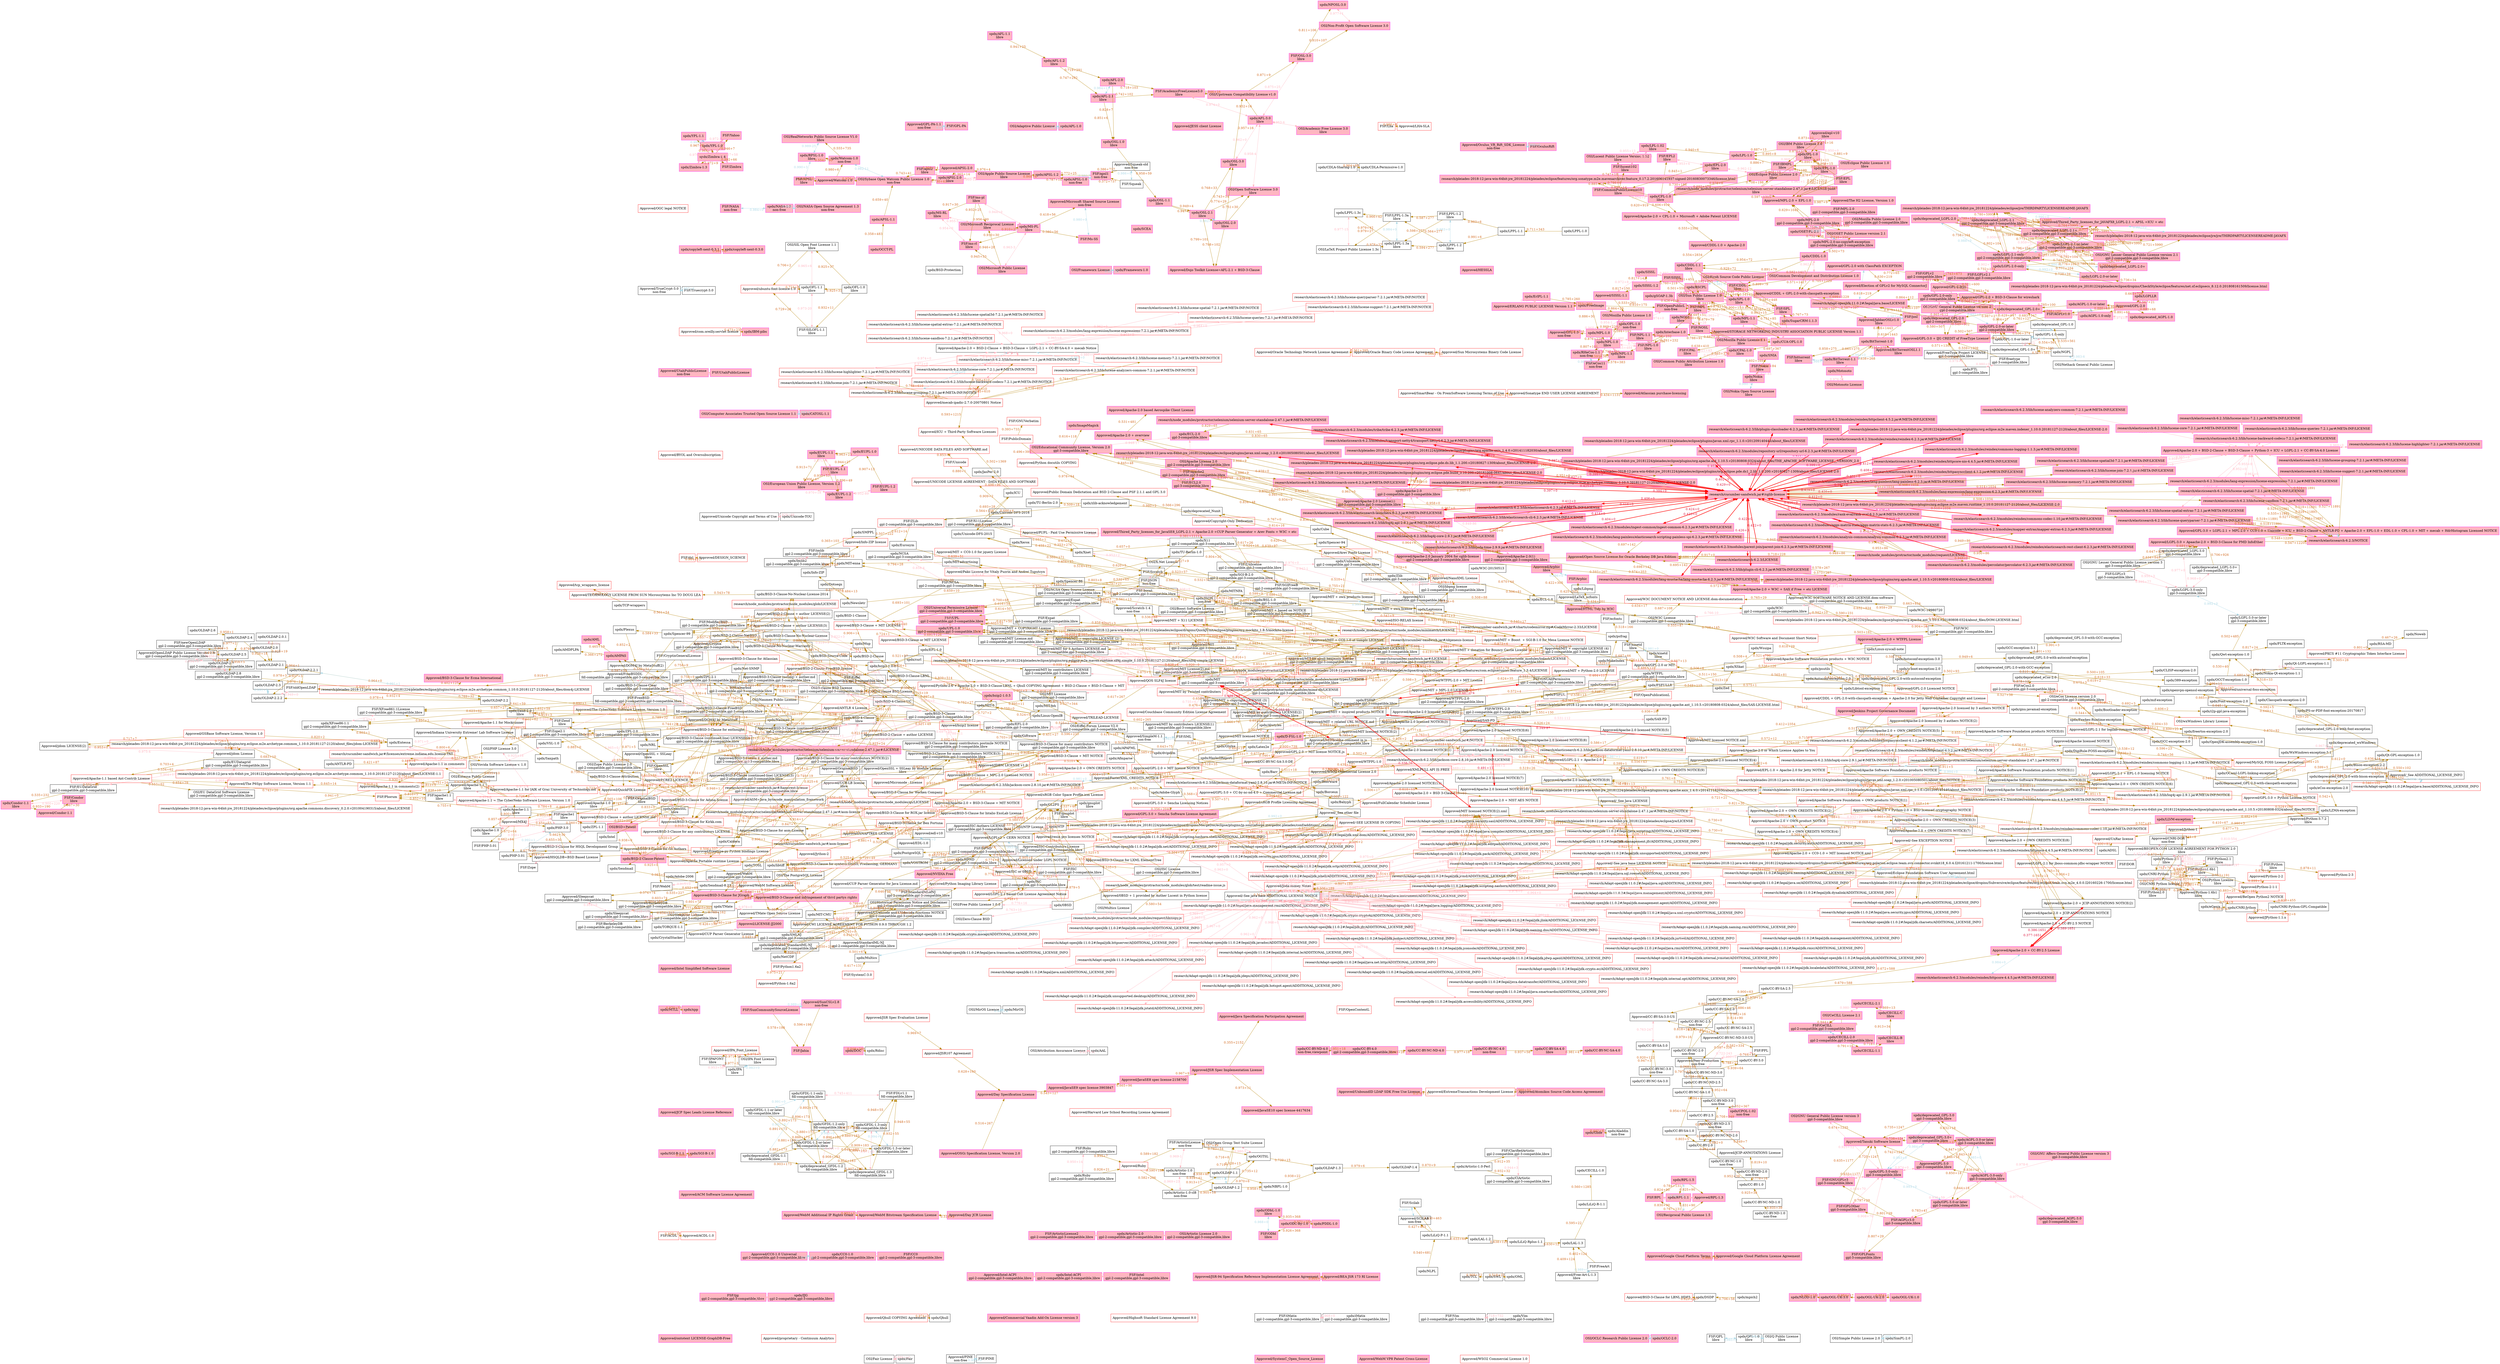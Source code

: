 digraph LicenseGraph {
  newrank = true;
  ratio = "auto" ;
 graph [layout="sfdp", rankdir=LR, overlap=false]
 node [shape=box, width=1];
 edge [style=solid, color=darkgoldenrod, width=1];
{rank=same "spdx/0BSD" "spdx/ADSL" "spdx/AFL-1.1" "spdx/AFL-3.0" "Approved/GPL-2.0(2)" "spdx/AGPL-3.0-only" "spdx/AGPL-3.0-or-later" "spdx/Aladdin" "spdx/ANTLR-PD" "spdx/Apache-1.1" "spdx/Apache-2.0" "spdx/APSL-1.0" "spdx/OCCT-PL" "spdx/Beerware" "spdx/Motosoto" "spdx/BSD-1-Clause" "spdx/Linux-OpenIB" "research/node_modules/protractor/node_modules/glob/LICENSE" "Approved/BSD-3-Clause + auther.md" "Approved/BSD-2-Clause + author LICENSE" "Approved/ANTLR 4 License" "Approved/BSD-3-Clause (continued-line) LICENSE" "spdx/CC-BY-NC-3.0" "spdx/CC-BY-ND-4.0" "spdx/CC-BY-ND-1.0" "spdx/CPOL-1.02" "spdx/MPL-2.0-no-copyleft-exception" "OSI/Common Development and Distribution License 1.0" "spdx/SugarCRM-1.1.3" "OSI/Ricoh Source Code Public License" "Approved/STORAGE NETWORKING INDUSTRY ASSOCIATION PUBLIC LICENSE Version 1.1" "spdx/RSCPL" "spdx/gSOAP-1.3b" "spdx/CDLA-Permissive-1.0" "OSI/CeCILL License 2.1" "spdx/copyleft-next-0.3.0" "spdx/Crossword" "spdx/Glulxe" "spdx/HaskellReport" "spdx/CrystalStacker" "spdx/curl" "Approved/X11" "research/pleiades-2018-12-java-win-64bit-jre_20181224/pleiades/eclipse/dropins/QuickJUnit/eclipse/plugins/org.mockito_1.8.5/mockito-license" "FSF/X11License" "spdx/deprecated_GFDL-1.1" "spdx/GFDL-1.1-or-later" "spdx/GFDL-1.1-only" "spdx/NGPL" "OSI/GNU General Public License version 3" "spdx/deprecated_LGPL-2.0+" "spdx/deprecated_LGPL-2.0" "spdx/deprecated_LGPL-3.0+" "OSI/GNU Lesser General Public License version 3" "FSF/LGPLv3" "spdx/deprecated_LGPL-3.0" "spdx/Rdisc" "spdx/Dotseqn" "spdx/mpich2" "Approved/-SEE LICENSE IN COPYING" "spdx/W3C-20150513" "Approved/W3C Software and Document Short Notice" "research/elasticsearch-6.2.3/modules/tribe/tribe-6.2.3.jar#/META-INF/LICENSE" "research/elasticsearch-6.2.3/modules/transport-netty4/transport-netty4-6.2.3.jar#/META-INF/LICENSE" "research/node_modules/protractor/selenium/selenium-server-standalone-2.47.1.jar#/META-INF/LICENSE" "Approved/GPL-2.0 Licenced NOTICE" "Approved/LGPL-2.1 for logilab-common NOTICE" "Approved/GSBase Software License, Version 1.0" "spdx/EPL-1.0" "OSI/Eclipse Public License 1.0" "research/node_modules/protractor/selenium/selenium-server-standalone-2.47.1.jar#/LICENSE-junit" "FSF/EPL" "Approved/epl-v10" "spdx/ErlPL-1.1" "Approved/ERLANG PUBLIC LICENSE Version 1.1" "FSF/EUPL-1.2" "spdx/PS-or-PDF-font-exception-20170817" "spdx/FTL" "FSF/freetype" "Approved/FreeType Project LICENSE" "OSI/NTP License" "spdx/GPL-3.0-only" "spdx/IBM-pibs" "spdx/IPA" "OSI/IPA Font License" "FSF/FreeArt" "Approved/Free-Art-L-1.3" "spdx/LGPLLR" "spdx/NLPL" "spdx/Linux-syscall-note" "spdx/LPPL-1.0" "Approved/Expat" "spdx/MPL-2.0" "spdx/MS-PL" "FSF/ms-pl" "OSI/Microsoft Public License" "spdx/xpp" "FSF/SystemC-3.0" "Approved/PKCS #11 Cryptographic Token Interface License" "spdx/Nokia" "FSF/Nokia" "spdx/PDDL-1.0" "spdx/OFL-1.0" "spdx/OGL-UK-1.0" "spdx/OLDAP-2.0.1" "spdx/OLDAP-2.0" "spdx/OLDAP-2.6" "spdx/OML" "spdx/Qhull" "OSI/Reciprocal Public License 1.5" "spdx/RPL-1.5" "spdx/Ruby" "FSF/Ruby" "spdx/SAX-PD" "Approved/Apache-1.1 for Mockrunner" "spdx/SGI-B-1.0" "spdx/SISSL-1.2" "spdx/TCP-wrappers" "research/elasticsearch-6.2.3/modules/lang-mustache/lang-mustache-6.2.3.jar#/META-INF/LICENSE" "research/elasticsearch-6.2.3/LICENSE" "research/elasticsearch-6.2.3/lib/plugin-cli-6.2.3.jar#/META-INF/LICENSE" "spdx/Xerox" "spdx/Zimbra-1.4" "OSI/Apache License 2.0" "FSF/apache2" "research/elasticsearch-6.2.3/lib/elasticsearch-6.2.3.jar#/META-INF/LICENSE" "research/elasticsearch-6.2.3/lib/elasticsearch-cli-6.2.3.jar#/META-INF/LICENSE" "Approved/Apache-2.0(1)" "Approved/MIT License(2).md" "Approved/ACDL-1.0" "FSF/Squeak" "Approved/Squeak-old" "Approved/LaTeX_ecfonts" "Approved/DESIGN_SCIENCE" "FSF/PublicDomain" "Approved/SunCSLv2.8" "FSF/SunCommunitySourceLicense" "Approved/LHA-SLA" "FSF/OpenContentL" "Approved/MIT + CC0-1.0 for jquery License" "Approved/-See java base LICENSE NOTICE" "research/Adapt-openJdk-11.0.2#/legal/java.compiler/ADDITIONAL_LICENSE_INFO" "research/Adapt-openJdk-11.0.2#/legal/java.logging/ADDITIONAL_LICENSE_INFO" "research/Adapt-openJdk-11.0.2#/legal/java.desktop/ADDITIONAL_LICENSE_INFO" "research/Adapt-openJdk-11.0.2#/legal/jdk.jshell/ADDITIONAL_LICENSE_INFO" "Approved/ACM Software License Agreement" "research/node_modules/protractor/selenium/selenium-server-standalone-2.47.1.jar#/NOTICE" "Approved/MIT licensed NOTICE.xml" "Approved/Apache-2.0 licensed NOTICE(11)" "Approved/mecab-ipadic-2.7.0-20070801 Notice" "Approved/Apache-2.0 + BSD-2-Clause + BSD-3-Clause + Python-3 + ICU + LGPL-2.1 + CC-BY-SA-4.0 License" "research/cucumber-sandwich.jar#/cglib-license" "Approved/Apache-2.0 + BSD-3-Clause + MIT NOTICE" "Approved/MIT licensed NOTICE" "Approved/Apache-2.0 + OWN CREDITS NOTICE" "Approved/Apache-2.0 licensed NOTICE(4)" "Approved/Apache-2.0 licensed NOTICE(5)" "Approved/Apache-2.0 licensed NOTICE(6)" "Approved/Sonatype END USER LICENSE AGREEMENT" "Approved/ExtremeTransactions Development License" "Approved/BEA JSR 173 RI License" "Approved/BSD-2-Clause + author LICENSE.md" "Approved/LICENSE-JJ2000" "Approved/BYOL and Oversubscription" "Approved/Commercial Vaadin Add-On License version 3" "Approved/Day JCR License" "Approved/OSGi Specification License, Version 2.0" "Approved/Google Cloud Platform License Agreement" "Approved/Harvard Law School Recording License Agreement" "Approved/HESSLA" "Approved/Highsoft Standard License Agreement 9.0" "Approved/Intel Simplified Software License" "Approved/JCP Spec Leads License Reference" "Approved/JESS client License" "research/Adapt-openJdk-11.0.2#/legal/java.management.rmi/ADDITIONAL_LICENSE_INFO" "research/Adapt-openJdk-11.0.2#/legal/jdk.jcmd/ADDITIONAL_LICENSE_INFO" "research/Adapt-openJdk-11.0.2#/legal/jdk.crypto.cryptoki/ADDITIONAL_LICENSE_INFO" "Approved/JSR Spec Evaluation License" "research/elasticsearch-6.2.3/lib/lucene-suggest-7.2.1.jar#/META-INF/LICENSE" "research/Adapt-openJdk-11.0.2#/legal/java.security.sasl/ADDITIONAL_LICENSE_INFO" "research/Adapt-openJdk-11.0.2#/legal/jdk.editpad/ADDITIONAL_LICENSE_INFO" "research/Adapt-openJdk-11.0.2#/legal/jdk.pack/ADDITIONAL_LICENSE_INFO" "Approved/OGC legal NOTICE" "Approved/ontotext LICENSE-GraphDB-Free" "research/elasticsearch-6.2.3/modules/lang-painless/elasticsearch-scripting-painless-spi-6.2.3.jar#/META-INF/LICENSE" "Approved/Sun Microsystems Binery Code License" "Approved/Oracle Technology Network License Agreement" "Approved/proprietary - Continuum Analytics" "Approved/SystemC_Open_Source_License" "Approved/WebM VP8 Patent Cross-License" "Approved/WSO2 Commercial License 1.0" "research/node_modules/protractor/node_modules/request/lib/copy.js" }
    subgraph cluster_same_texts_1 { style=dashed;
        color=blue;
        label="spdx/0BSD similarl groups count=3";
   "spdx/0BSD"  [label="spdx/0BSD"];
      "spdx/0BSD" -> "OSI/Free Public License 1.0.0" [constraint=false,dir=both,color=lightpink, fontcolor=lightpink, label="0.776+16"];
   "OSI/Free Public License 1.0.0"  [label="OSI/Free Public License 1.0.0"];
      "spdx/0BSD" -> "OSI/Zero-Clause BSD" [constraint=false,dir=both,color=lightpink, fontcolor=lightpink, label="0.763+16"];
   "OSI/Zero-Clause BSD"  [label="OSI/Zero-Clause BSD"];
    }
   "spdx/389-exception"  [label="spdx/389-exception"];
    subgraph cluster_same_texts_3 { style=dashed;
        color=blue;
        label="spdx/AAL similarl groups count=2";
   "spdx/AAL"  [label="spdx/AAL"];
      "spdx/AAL" -> "OSI/Attribution Assurance License" [constraint=false,dir=both,color=lightpink, fontcolor=lightpink, label="0.927+31"];
   "OSI/Attribution Assurance License"  [label="OSI/Attribution Assurance License"];
    }
   "spdx/Abstyles"  [label="spdx/Abstyles"];
   "spdx/Adobe-2006"  [label="spdx/Adobe-2006"];
   "spdx/Adobe-Glyph"  [label="spdx/Adobe-Glyph"];
   "spdx/ADSL"  [label="spdx/ADSL"];
   "spdx/AFL-1.1"  [label="spdx/AFL-1.1\nlibre",color=magenta, style=filled, fillcolor=lightpink;];
   "spdx/AFL-1.2"  [label="spdx/AFL-1.2\nlibre",color=magenta, style=filled, fillcolor=lightpink;];
    subgraph cluster_same_texts_10 { style=dashed;
        color=magenta; fillcolor=lightpink;
        label="spdx/AFL-2.0 similarl groups count=2";
   "spdx/AFL-2.0"  [label="spdx/AFL-2.0\nlibre",color=magenta, style=filled, fillcolor=lightpink;];
      "spdx/AFL-2.0" -> "spdx/AFL-2.1" [constraint=false,dir=both,color=lightblue, fontcolor=lightblue, label="0.984+1"];
   "spdx/AFL-2.1"  [label="spdx/AFL-2.1\nlibre",color=magenta, style=filled, fillcolor=lightpink;];
    }
    subgraph cluster_same_texts_12 { style=dashed;
        color=magenta; fillcolor=lightpink;
        label="spdx/AFL-3.0 similarl groups count=6";
   "spdx/AFL-3.0"  [label="spdx/AFL-3.0\nlibre",color=magenta, style=filled, fillcolor=lightpink;];
      "spdx/AFL-3.0" -> "spdx/OSL-3.0" [constraint=false,dir=both,color=lightpink, fontcolor=lightpink, label="0.962+0"];
   "spdx/OSL-3.0"  [label="spdx/OSL-3.0\nlibre",color=magenta, style=filled, fillcolor=lightpink;];
      "spdx/AFL-3.0" -> "OSI/Academic Free License 3.0" [constraint=false,dir=both,color=lightpink, fontcolor=lightpink, label="0.963-4"];
   "OSI/Academic Free License 3.0"  [label="OSI/Academic Free License 3.0\nlibre",color=magenta, style=filled, fillcolor=lightpink;];
      "spdx/AFL-3.0" -> "OSI/Open Software License 3.0" [constraint=false,dir=both,color=lightpink, fontcolor=lightpink, label="0.958-4"];
   "OSI/Open Software License 3.0"  [label="OSI/Open Software License 3.0\nlibre",color=magenta, style=filled, fillcolor=lightpink;];
      "spdx/AFL-3.0" -> "FSF/AcademicFreeLicense3.0" [constraint=false,dir=both,color=lightpink, fontcolor=lightpink, label="0.974+0"];
   "FSF/AcademicFreeLicense3.0"  [label="FSF/AcademicFreeLicense3.0\nlibre",color=magenta, style=filled, fillcolor=lightpink;];
      "spdx/AFL-3.0" -> "FSF/OSL-3.0" [constraint=false,dir=both,color=lightpink, fontcolor=lightpink, label="0.875+25"];
   "FSF/OSL-3.0"  [label="FSF/OSL-3.0\nlibre",color=magenta, style=filled, fillcolor=lightpink;];
    }
   "spdx/Afmparse"  [label="spdx/Afmparse"];
    subgraph cluster_same_texts_14 { style=dashed;
        color=magenta; fillcolor=lightpink;
        label="spdx/AGPL-1.0-only similarl groups count=4";
   "spdx/AGPL-1.0-only"  [label="spdx/AGPL-1.0-only",color=magenta, style=filled, fillcolor=lightpink;];
      "spdx/AGPL-1.0-only" -> "spdx/AGPL-1.0-or-later" [constraint=false,dir=both,color=lightblue, fontcolor=lightblue, label="0.993+0"];
   "spdx/AGPL-1.0-or-later"  [label="spdx/AGPL-1.0-or-later",color=magenta, style=filled, fillcolor=lightpink;];
      "spdx/AGPL-1.0-only" -> "spdx/deprecated_AGPL-1.0" [constraint=false,dir=both,color=lightpink, fontcolor=lightpink, label="0.974+0"];
   "spdx/deprecated_AGPL-1.0"  [label="spdx/deprecated_AGPL-1.0",color=magenta, style=filled, fillcolor=lightpink;];
      "spdx/AGPL-1.0-only" -> "FSF/AGPLv1.0" [constraint=false,dir=both,color=lightpink, fontcolor=lightpink, label="0.977+0"];
   "FSF/AGPLv1.0"  [label="FSF/AGPLv1.0",color=magenta, style=filled, fillcolor=lightpink;];
    }
    subgraph cluster_same_texts_16 { style=dashed;
        color=magenta; fillcolor=lightpink;
        label="spdx/AGPL-3.0-only similarl groups count=5";
   "spdx/AGPL-3.0-only"  [label="spdx/AGPL-3.0-only\ngpl-3-compatible,libre",color=magenta, style=filled, fillcolor=lightpink;];
      "spdx/AGPL-3.0-only" -> "spdx/AGPL-3.0-or-later" [constraint=false,dir=both,color=lightblue, fontcolor=lightblue, label="0.985+0"];
   "spdx/AGPL-3.0-or-later"  [label="spdx/AGPL-3.0-or-later\ngpl-3-compatible,libre",color=magenta, style=filled, fillcolor=lightpink;];
      "spdx/AGPL-3.0-only" -> "spdx/deprecated_AGPL-3.0" [constraint=false,dir=both,color=lightpink, fontcolor=lightpink, label="0.977+0"];
   "spdx/deprecated_AGPL-3.0"  [label="spdx/deprecated_AGPL-3.0\ngpl-3-compatible,libre",color=magenta, style=filled, fillcolor=lightpink;];
      "spdx/AGPL-3.0-only" -> "OSI/GNU Affero General Public License version 3" [constraint=false,dir=both,color=lightpink, fontcolor=lightpink, label="0.978-6"];
   "OSI/GNU Affero General Public License version 3"  [label="OSI/GNU Affero General Public License version 3\ngpl-3-compatible,libre",color=magenta, style=filled, fillcolor=lightpink;];
      "spdx/AGPL-3.0-only" -> "FSF/AGPLv3.0" [constraint=false,dir=both,color=lightpink, fontcolor=lightpink, label="0.938+59"];
   "FSF/AGPLv3.0"  [label="FSF/AGPLv3.0\ngpl-3-compatible,libre",color=magenta, style=filled, fillcolor=lightpink;];
    }
   "spdx/Aladdin"  [label="spdx/Aladdin\nnon-free"];
   "spdx/AMDPLPA"  [label="spdx/AMDPLPA"];
   "spdx/AML"  [label="spdx/AML",color=magenta, style=filled, fillcolor=lightpink;];
   "spdx/AMPAS"  [label="spdx/AMPAS",color=magenta, style=filled, fillcolor=lightpink;];
   "spdx/ANTLR-PD"  [label="spdx/ANTLR-PD"];
    subgraph cluster_same_texts_23 { style=dashed;
        color=blue;
        label="spdx/Apache-1.0 similarl groups count=3";
   "spdx/Apache-1.0"  [label="spdx/Apache-1.0\nlibre"];
      "spdx/Apache-1.0" -> "FSF/apache1" [constraint=false,dir=both,color=lightpink, fontcolor=lightpink, label="0.942+2"];
   "FSF/apache1"  [label="FSF/apache1\nlibre"];
      "spdx/Apache-1.0" -> "Approved/Apache-1.0" [constraint=false,dir=both,color=lightpink, fontcolor=lightpink, label="0.929+2"];
   "Approved/Apache-1.0"  [label="Approved/Apache-1.0\nlibre"];
    }
    subgraph cluster_same_texts_24 { style=dashed;
        color=blue;
        label="spdx/Apache-1.1 similarl groups count=3";
   "spdx/Apache-1.1"  [label="spdx/Apache-1.1\nlibre"];
      "spdx/Apache-1.1" -> "FSF/apache1.1" [constraint=false,dir=both,color=lightpink, fontcolor=lightpink, label="0.919-6"];
   "FSF/apache1.1"  [label="FSF/apache1.1\nlibre"];
      "spdx/Apache-1.1" -> "Approved/Apache-1.1" [constraint=false,dir=both,color=lightpink, fontcolor=lightpink, label="0.919-6"];
   "Approved/Apache-1.1"  [label="Approved/Apache-1.1\nlibre"];
    }
    subgraph cluster_same_texts_25 { style=dashed;
        color=magenta; fillcolor=lightpink;
        label="spdx/Apache-2.0 similarl groups count=6";
   "spdx/Apache-2.0"  [label="spdx/Apache-2.0\ngpl-2-compatible,gpl-3-compatible,libre",color=magenta, style=filled, fillcolor=lightpink;];
      "spdx/Apache-2.0" -> "OSI/Apache License 2.0" [constraint=false,dir=both,color=lightpink, fontcolor=lightpink, label="0.880+0"];
   "OSI/Apache License 2.0"  [label="OSI/Apache License 2.0\ngpl-2-compatible,gpl-3-compatible,libre",color=magenta, style=filled, fillcolor=lightpink;];
      "spdx/Apache-2.0" -> "FSF/apache2" [constraint=false,dir=both,color=lightpink, fontcolor=lightpink, label="0.918+0"];
   "FSF/apache2"  [label="FSF/apache2\ngpl-2-compatible,gpl-3-compatible,libre",color=magenta, style=filled, fillcolor=lightpink;];
      "spdx/Apache-2.0" -> "Approved/Apache-2.0 January 2004 for cglib-license" [constraint=false,dir=both,color=lightpink, fontcolor=lightpink, label="0.911+0"];
   "Approved/Apache-2.0 January 2004 for cglib-license"  [label="Approved/Apache-2.0 January 2004 for cglib-license\ngpl-2-compatible,gpl-3-compatible,libre",color=magenta, style=filled, fillcolor=lightpink;];
      "spdx/Apache-2.0" -> "Approved/Apache-2.0 License(1)" [constraint=false,dir=both,color=lightpink, fontcolor=lightpink, label="0.915+0"];
   "Approved/Apache-2.0 License(1)"  [label="Approved/Apache-2.0 License(1)\ngpl-2-compatible,gpl-3-compatible,libre",color=magenta, style=filled, fillcolor=lightpink;];
      "spdx/Apache-2.0" -> "Approved/Apache-2.0(1)" [constraint=false,dir=both,color=lightpink, fontcolor=lightpink, label="0.849-86"];
   "Approved/Apache-2.0(1)"  [label="Approved/Apache-2.0(1)\ngpl-2-compatible,gpl-3-compatible,libre",color=magenta, style=filled, fillcolor=lightpink;];
    }
   "spdx/APAFML"  [label="spdx/APAFML"];
    subgraph cluster_same_texts_27 { style=dashed;
        color=magenta; fillcolor=lightpink;
        label="spdx/APL-1.0 similarl groups count=2";
   "spdx/APL-1.0"  [label="spdx/APL-1.0",color=magenta, style=filled, fillcolor=lightpink;];
      "spdx/APL-1.0" -> "OSI/Adaptive Public License" [constraint=false,dir=both,color=lightblue, fontcolor=lightblue, label="0.989-3"];
   "OSI/Adaptive Public License"  [label="OSI/Adaptive Public License",color=magenta, style=filled, fillcolor=lightpink;];
    }
    subgraph cluster_same_texts_28 { style=dashed;
        color=magenta; fillcolor=lightpink;
        label="spdx/APSL-1.0 similarl groups count=2";
   "spdx/APSL-1.0"  [label="spdx/APSL-1.0\nnon-free",color=magenta, style=filled, fillcolor=lightpink;];
      "spdx/APSL-1.0" -> "FSF/apsl1" [constraint=false,dir=both,color=lightblue, fontcolor=lightblue, label="0.980-7"];
   "FSF/apsl1"  [label="FSF/apsl1\nnon-free",color=magenta, style=filled, fillcolor=lightpink;];
    }
   "spdx/APSL-1.1"  [label="spdx/APSL-1.1",color=magenta, style=filled, fillcolor=lightpink;];
   "spdx/APSL-1.2"  [label="spdx/APSL-1.2",color=magenta, style=filled, fillcolor=lightpink;];
    subgraph cluster_same_texts_31 { style=dashed;
        color=magenta; fillcolor=lightpink;
        label="spdx/APSL-2.0 similarl groups count=3";
   "spdx/APSL-2.0"  [label="spdx/APSL-2.0\nlibre",color=magenta, style=filled, fillcolor=lightpink;];
      "spdx/APSL-2.0" -> "OSI/Apple Public Source License" [constraint=false,dir=both,color=lightpink, fontcolor=lightpink, label="0.960-18"];
   "OSI/Apple Public Source License"  [label="OSI/Apple Public Source License\nlibre",color=magenta, style=filled, fillcolor=lightpink;];
      "spdx/APSL-2.0" -> "FSF/apsl2" [constraint=false,dir=both,color=lightpink, fontcolor=lightpink, label="0.979+0"];
   "FSF/apsl2"  [label="FSF/apsl2\nlibre",color=magenta, style=filled, fillcolor=lightpink;];
    }
    subgraph cluster_same_texts_32 { style=dashed;
        color=blue;
        label="spdx/Artistic-1.0 similarl groups count=3";
   "spdx/Artistic-1.0"  [label="spdx/Artistic-1.0\nnon-free"];
      "spdx/Artistic-1.0" -> "spdx/Artistic-1.0-cl8" [constraint=false,dir=both,color=lightpink, fontcolor=lightpink, label="0.969+23"];
   "spdx/Artistic-1.0-cl8"  [label="spdx/Artistic-1.0-cl8\nnon-free"];
      "spdx/Artistic-1.0" -> "FSF/ArtisticLicense" [constraint=false,dir=both,color=lightpink, fontcolor=lightpink, label="0.969-1"];
   "FSF/ArtisticLicense"  [label="FSF/ArtisticLicense\nnon-free"];
    }
   "spdx/Artistic-1.0-Perl"  [label="spdx/Artistic-1.0-Perl"];
    subgraph cluster_same_texts_35 { style=dashed;
        color=magenta; fillcolor=lightpink;
        label="spdx/Artistic-2.0 similarl groups count=3";
   "spdx/Artistic-2.0"  [label="spdx/Artistic-2.0\ngpl-2-compatible,gpl-3-compatible,libre",color=magenta, style=filled, fillcolor=lightpink;];
      "spdx/Artistic-2.0" -> "OSI/Artistic License 2.0" [constraint=false,dir=both,color=lightpink, fontcolor=lightpink, label="0.975-2"];
   "OSI/Artistic License 2.0"  [label="OSI/Artistic License 2.0\ngpl-2-compatible,gpl-3-compatible,libre",color=magenta, style=filled, fillcolor=lightpink;];
      "spdx/Artistic-2.0" -> "FSF/ArtisticLicense2" [constraint=false,dir=both,color=lightpink, fontcolor=lightpink, label="0.964+10"];
   "FSF/ArtisticLicense2"  [label="FSF/ArtisticLicense2\ngpl-2-compatible,gpl-3-compatible,libre",color=magenta, style=filled, fillcolor=lightpink;];
    }
   "spdx/Autoconf-exception-2.0"  [label="spdx/Autoconf-exception-2.0"];
   "spdx/Autoconf-exception-3.0"  [label="spdx/Autoconf-exception-3.0"];
   "spdx/Bahyph"  [label="spdx/Bahyph"];
   "spdx/Barr"  [label="spdx/Barr"];
   "spdx/Beerware"  [label="spdx/Beerware"];
    subgraph cluster_same_texts_41 { style=dashed;
        color=blue;
        label="spdx/Bison-exception-2.2 similarl groups count=2";
   "spdx/Bison-exception-2.2"  [label="spdx/Bison-exception-2.2"];
      "spdx/Bison-exception-2.2" -> "spdx/deprecated_GPL-2.0-with-bison-exception" [constraint=false,dir=both,color=lightpink, fontcolor=lightpink, label="0.977+0"];
   "spdx/deprecated_GPL-2.0-with-bison-exception"  [label="spdx/deprecated_GPL-2.0-with-bison-exception"];
    }
   "spdx/BitTorrent-1.0"  [label="spdx/BitTorrent-1.0",color=magenta, style=filled, fillcolor=lightpink;];
    subgraph cluster_same_texts_43 { style=dashed;
        color=magenta; fillcolor=lightpink;
        label="spdx/BitTorrent-1.1 similarl groups count=3";
   "spdx/BitTorrent-1.1"  [label="spdx/BitTorrent-1.1\nlibre",color=magenta, style=filled, fillcolor=lightpink;];
      "spdx/BitTorrent-1.1" -> "FSF/bittorrent" [constraint=false,dir=both,color=lightblue, fontcolor=lightblue, label="0.986+0"];
   "FSF/bittorrent"  [label="FSF/bittorrent\nlibre",color=magenta, style=filled, fillcolor=lightpink;];
      "spdx/BitTorrent-1.1" -> "Approved/BitTorrentOSL1.1" [constraint=false,dir=both,color=lightblue, fontcolor=lightblue, label="0.984+0"];
   "Approved/BitTorrentOSL1.1"  [label="Approved/BitTorrentOSL1.1\nlibre",color=magenta, style=filled, fillcolor=lightpink;];
    }
   "spdx/Bootloader-exception"  [label="spdx/Bootloader-exception"];
   "spdx/Borceux"  [label="spdx/Borceux"];
   "spdx/BSD-1-Clause"  [label="spdx/BSD-1-Clause"];
    subgraph cluster_same_texts_47 { style=dashed;
        color=blue;
        label="spdx/BSD-2-Clause-FreeBSD similarl groups count=3";
   "spdx/BSD-2-Clause-FreeBSD"  [label="spdx/BSD-2-Clause-FreeBSD\nfdl-compatible,gpl-2-compatible,gpl-3-compatible,libre"];
      "spdx/BSD-2-Clause-FreeBSD" -> "FSF/FreeBSD" [constraint=false,dir=both,color=lightpink, fontcolor=lightpink, label="0.914+0"];
   "FSF/FreeBSD"  [label="FSF/FreeBSD\nfdl-compatible,gpl-2-compatible,gpl-3-compatible,libre"];
      "spdx/BSD-2-Clause-FreeBSD" -> "Approved/FreeBSDDL" [constraint=false,dir=both,color=lightpink, fontcolor=lightpink, label="0.909+0"];
   "Approved/FreeBSDDL"  [label="Approved/FreeBSDDL\nfdl-compatible,gpl-2-compatible,gpl-3-compatible,libre"];
    }
   "spdx/BSD-2-Clause-NetBSD"  [label="spdx/BSD-2-Clause-NetBSD"];
   "spdx/BSD-2-Clause-Patent"  [label="spdx/BSD-2-Clause-Patent",color=magenta, style=filled, fillcolor=lightpink;];
    subgraph cluster_same_texts_50 { style=dashed;
        color=blue;
        label="spdx/BSD-2-Clause similarl groups count=5";
   "spdx/BSD-2-Clause"  [label="spdx/BSD-2-Clause"];
      "spdx/BSD-2-Clause" -> "OSI/2-clause BSD License" [constraint=false,dir=both,color=lightpink, fontcolor=lightpink, label="0.864-2"];
   "OSI/2-clause BSD License"  [label="OSI/2-clause BSD License"];
      "spdx/BSD-2-Clause" -> "Approved/BSD-2-Clause + author LICENSE" [constraint=false,dir=both,color=lightpink, fontcolor=lightpink, label="0.877+0"];
   "Approved/BSD-2-Clause + author LICENSE"  [label="Approved/BSD-2-Clause + author LICENSE"];
      "spdx/BSD-2-Clause" -> "Approved/BSD-2-Clause + author LICENSE(2)" [constraint=false,dir=both,color=lightpink, fontcolor=lightpink, label="0.822+3"];
   "Approved/BSD-2-Clause + author LICENSE(2)"  [label="Approved/BSD-2-Clause + author LICENSE(2)"];
      "spdx/BSD-2-Clause" -> "Approved/BSD-2-Clause + author LICENSE(3)" [constraint=false,dir=both,color=lightpink, fontcolor=lightpink, label="0.819+3"];
   "Approved/BSD-2-Clause + author LICENSE(3)"  [label="Approved/BSD-2-Clause + author LICENSE(3)"];
    }
   "spdx/BSD-3-Clause-Attribution"  [label="spdx/BSD-3-Clause-Attribution"];
    subgraph cluster_same_texts_52 { style=dashed;
        color=blue;
        label="spdx/BSD-3-Clause-Clear similarl groups count=2";
   "spdx/BSD-3-Clause-Clear"  [label="spdx/BSD-3-Clause-Clear\ngpl-2-compatible,gpl-3-compatible,libre"];
      "spdx/BSD-3-Clause-Clear" -> "FSF/clearbsd" [constraint=false,dir=both,color=lightpink, fontcolor=lightpink, label="0.836-4"];
   "FSF/clearbsd"  [label="FSF/clearbsd\ngpl-2-compatible,gpl-3-compatible,libre"];
    }
   "spdx/BSD-3-Clause-LBNL"  [label="spdx/BSD-3-Clause-LBNL"];
   "spdx/BSD-3-Clause-No-Nuclear-License-2014"  [label="spdx/BSD-3-Clause-No-Nuclear-License-2014"];
    subgraph cluster_same_texts_55 { style=dashed;
        color=blue;
        label="spdx/BSD-3-Clause-No-Nuclear-License similarl groups count=2";
   "spdx/BSD-3-Clause-No-Nuclear-License"  [label="spdx/BSD-3-Clause-No-Nuclear-License"];
      "spdx/BSD-3-Clause-No-Nuclear-License" -> "spdx/BSD-3-Clause-No-Nuclear-Warranty" [constraint=false,dir=both,color=lightblue, fontcolor=lightblue, label="0.993-1"];
   "spdx/BSD-3-Clause-No-Nuclear-Warranty"  [label="spdx/BSD-3-Clause-No-Nuclear-Warranty"];
    }
    subgraph cluster_same_texts_57 { style=dashed;
        color=blue;
        label="spdx/BSD-3-Clause similarl groups count=13";
   "spdx/BSD-3-Clause"  [label="spdx/BSD-3-Clause\ngpl-2-compatible,gpl-3-compatible,libre"];
      "spdx/BSD-3-Clause" -> "OSI/3-clause BSD License" [constraint=false,dir=both,color=lightpink, fontcolor=lightpink, label="0.904-2"];
   "OSI/3-clause BSD License"  [label="OSI/3-clause BSD License\ngpl-2-compatible,gpl-3-compatible,libre"];
      "spdx/BSD-3-Clause" -> "FSF/ModifiedBSD" [constraint=false,dir=both,color=lightpink, fontcolor=lightpink, label="0.824-10"];
   "FSF/ModifiedBSD"  [label="FSF/ModifiedBSD\ngpl-2-compatible,gpl-3-compatible,libre"];
      "spdx/BSD-3-Clause" -> "Approved/BSD-3-Clause (continued-line) LICENSE" [constraint=false,dir=both,color=lightpink, fontcolor=lightpink, label="0.898+0"];
   "Approved/BSD-3-Clause (continued-line) LICENSE"  [label="Approved/BSD-3-Clause (continued-line) LICENSE\ngpl-2-compatible,gpl-3-compatible,libre"];
      "spdx/BSD-3-Clause" -> "Approved/BSD-3-Clause (continued-line) LICENSE(2)" [constraint=false,dir=both,color=lightpink, fontcolor=lightpink, label="0.886+4"];
   "Approved/BSD-3-Clause (continued-line) LICENSE(2)"  [label="Approved/BSD-3-Clause (continued-line) LICENSE(2)\ngpl-2-compatible,gpl-3-compatible,libre"];
      "spdx/BSD-3-Clause" -> "Approved/BSD-3-Clause (continued-line) LICENSE(3)" [constraint=false,dir=both,color=lightpink, fontcolor=lightpink, label="0.884+4"];
   "Approved/BSD-3-Clause (continued-line) LICENSE(3)"  [label="Approved/BSD-3-Clause (continued-line) LICENSE(3)\ngpl-2-compatible,gpl-3-compatible,libre"];
      "spdx/BSD-3-Clause" -> "Approved/BSD-3-Clause (noSeq) + auther.md" [constraint=false,dir=both,color=lightpink, fontcolor=lightpink, label="0.911-2"];
   "Approved/BSD-3-Clause (noSeq) + auther.md"  [label="Approved/BSD-3-Clause (noSeq) + auther.md\ngpl-2-compatible,gpl-3-compatible,libre"];
      "spdx/BSD-3-Clause" -> "Approved/BSD-3-Clause + auther.md" [constraint=false,dir=both,color=lightpink, fontcolor=lightpink, label="0.911+1"];
   "Approved/BSD-3-Clause + auther.md"  [label="Approved/BSD-3-Clause + auther.md\ngpl-2-compatible,gpl-3-compatible,libre"];
      "spdx/BSD-3-Clause" -> "Approved/BSD-3-Clause for many contributors NOTICE" [constraint=false,dir=both,color=lightpink, fontcolor=lightpink, label="0.798+11"];
   "Approved/BSD-3-Clause for many contributors NOTICE"  [label="Approved/BSD-3-Clause for many contributors NOTICE\ngpl-2-compatible,gpl-3-compatible,libre"];
      "spdx/BSD-3-Clause" -> "Approved/BSD-3-Clause for many contributors NOTICE(2)" [constraint=false,dir=both,color=lightpink, fontcolor=lightpink, label="0.799+10"];
   "Approved/BSD-3-Clause for many contributors NOTICE(2)"  [label="Approved/BSD-3-Clause for many contributors NOTICE(2)\ngpl-2-compatible,gpl-3-compatible,libre"];
      "spdx/BSD-3-Clause" -> "Approved/BSD-3-Clause for many contributors NOTICE(3)" [constraint=false,dir=both,color=lightpink, fontcolor=lightpink, label="0.788+11"];
   "Approved/BSD-3-Clause for many contributors NOTICE(3)"  [label="Approved/BSD-3-Clause for many contributors NOTICE(3)\ngpl-2-compatible,gpl-3-compatible,libre"];
      "spdx/BSD-3-Clause" -> "Approved/BSD-3-Clause for many contributors postmile NOTICE" [constraint=false,dir=both,color=lightpink, fontcolor=lightpink, label="0.697+25"];
   "Approved/BSD-3-Clause for many contributors postmile NOTICE"  [label="Approved/BSD-3-Clause for many contributors postmile NOTICE\ngpl-2-compatible,gpl-3-compatible,libre"];
      "spdx/BSD-3-Clause" -> "research/cucumber-sandwich.jar#/hamcrest-license" [constraint=false,dir=both,color=lightpink, fontcolor=lightpink, label="0.860+4"];
   "research/cucumber-sandwich.jar#/hamcrest-license"  [label="research/cucumber-sandwich.jar#/hamcrest-license\ngpl-2-compatible,gpl-3-compatible,libre",color=red];
    }
   "spdx/BSD-4-Clause-UC"  [label="spdx/BSD-4-Clause-UC"];
    subgraph cluster_same_texts_59 { style=dashed;
        color=blue;
        label="spdx/BSD-4-Clause similarl groups count=4";
   "spdx/BSD-4-Clause"  [label="spdx/BSD-4-Clause\nlibre"];
      "spdx/BSD-4-Clause" -> "FSF/OriginalBSD" [constraint=false,dir=both,color=lightpink, fontcolor=lightpink, label="0.784+35"];
   "FSF/OriginalBSD"  [label="FSF/OriginalBSD\nlibre"];
      "spdx/BSD-4-Clause" -> "Approved/OriginalBSD" [constraint=false,dir=both,color=lightpink, fontcolor=lightpink, label="0.766+35"];
   "Approved/OriginalBSD"  [label="Approved/OriginalBSD\nlibre"];
      "spdx/BSD-4-Clause" -> "Approved/UCB-LB license" [constraint=false,dir=both,color=lightpink, fontcolor=lightpink, label="0.768+35"];
   "Approved/UCB-LB license"  [label="Approved/UCB-LB license\nlibre"];
    }
   "spdx/BSD-Protection"  [label="spdx/BSD-Protection"];
   "spdx/BSD-Source-Code"  [label="spdx/BSD-Source-Code"];
    subgraph cluster_same_texts_62 { style=dashed;
        color=blue;
        label="spdx/BSL-1.0 similarl groups count=3";
   "spdx/BSL-1.0"  [label="spdx/BSL-1.0\ngpl-2-compatible,gpl-3-compatible,libre"];
      "spdx/BSL-1.0" -> "OSI/Boost Software License" [constraint=false,dir=both,color=lightpink, fontcolor=lightpink, label="0.944-5"];
   "OSI/Boost Software License"  [label="OSI/Boost Software License\ngpl-2-compatible,gpl-3-compatible,libre"];
      "spdx/BSL-1.0" -> "FSF/boost" [constraint=false,dir=both,color=lightpink, fontcolor=lightpink, label="0.941+0"];
   "FSF/boost"  [label="FSF/boost\ngpl-2-compatible,gpl-3-compatible,libre"];
    }
   "spdx/bzip2-1.0.5"  [label="spdx/bzip2-1.0.5",color=magenta, style=filled, fillcolor=lightpink;];
   "spdx/bzip2-1.0.6"  [label="spdx/bzip2-1.0.6"];
   "spdx/Caldera"  [label="spdx/Caldera"];
    subgraph cluster_same_texts_66 { style=dashed;
        color=magenta; fillcolor=lightpink;
        label="spdx/CATOSL-1.1 similarl groups count=2";
   "spdx/CATOSL-1.1"  [label="spdx/CATOSL-1.1",color=magenta, style=filled, fillcolor=lightpink;];
      "spdx/CATOSL-1.1" -> "OSI/Computer Associates Trusted Open Source License 1.1" [constraint=false,dir=both,color=lightblue, fontcolor=lightblue, label="0.983-5"];
   "OSI/Computer Associates Trusted Open Source License 1.1"  [label="OSI/Computer Associates Trusted Open Source License 1.1",color=magenta, style=filled, fillcolor=lightpink;];
    }
   "spdx/CC-BY-1.0"  [label="spdx/CC-BY-1.0"];
   "spdx/CC-BY-2.0"  [label="spdx/CC-BY-2.0"];
    subgraph cluster_same_texts_69 { style=dashed;
        color=blue;
        label="spdx/CC-BY-2.5 similarl groups count=2";
   "spdx/CC-BY-2.5"  [label="spdx/CC-BY-2.5"];
      "spdx/CC-BY-2.5" -> "Approved/JCIP-ANNOTATIONS License" [constraint=false,dir=both,color=lightpink, fontcolor=lightpink, label="0.851-82"];
   "Approved/JCIP-ANNOTATIONS License"  [label="Approved/JCIP-ANNOTATIONS License"];
    }
   "spdx/CC-BY-3.0"  [label="spdx/CC-BY-3.0"];
   "spdx/CC-BY-4.0"  [label="spdx/CC-BY-4.0\ngpl-2-compatible,gpl-3-compatible,libre",color=magenta, style=filled, fillcolor=lightpink;];
   "spdx/CC-BY-NC-1.0"  [label="spdx/CC-BY-NC-1.0\nnon-free"];
   "spdx/CC-BY-NC-2.0"  [label="spdx/CC-BY-NC-2.0\nnon-free"];
   "spdx/CC-BY-NC-2.5"  [label="spdx/CC-BY-NC-2.5\nnon-free"];
   "spdx/CC-BY-NC-3.0"  [label="spdx/CC-BY-NC-3.0\nnon-free"];
   "spdx/CC-BY-NC-4.0"  [label="spdx/CC-BY-NC-4.0\nnon-free",color=magenta, style=filled, fillcolor=lightpink;];
   "spdx/CC-BY-NC-ND-1.0"  [label="spdx/CC-BY-NC-ND-1.0"];
   "spdx/CC-BY-NC-ND-2.0"  [label="spdx/CC-BY-NC-ND-2.0"];
   "spdx/CC-BY-NC-ND-2.5"  [label="spdx/CC-BY-NC-ND-2.5"];
    subgraph cluster_same_texts_80 { style=dashed;
        color=blue;
        label="spdx/CC-BY-NC-ND-3.0 similarl groups count=2";
   "spdx/CC-BY-NC-ND-3.0"  [label="spdx/CC-BY-NC-ND-3.0"];
      "spdx/CC-BY-NC-ND-3.0" -> "Approved/CC-BY-NC-ND-3.0-US" [constraint=false,dir=both,color=lightpink, fontcolor=lightpink, label="0.722-243"];
   "Approved/CC-BY-NC-ND-3.0-US"  [label="Approved/CC-BY-NC-ND-3.0-US"];
    }
   "spdx/CC-BY-NC-ND-4.0"  [label="spdx/CC-BY-NC-ND-4.0",color=magenta, style=filled, fillcolor=lightpink;];
   "spdx/CC-BY-NC-SA-1.0"  [label="spdx/CC-BY-NC-SA-1.0"];
   "spdx/CC-BY-NC-SA-2.0"  [label="spdx/CC-BY-NC-SA-2.0"];
   "spdx/CC-BY-NC-SA-2.5"  [label="spdx/CC-BY-NC-SA-2.5"];
   "spdx/CC-BY-NC-SA-3.0"  [label="spdx/CC-BY-NC-SA-3.0"];
   "spdx/CC-BY-NC-SA-4.0"  [label="spdx/CC-BY-NC-SA-4.0",color=magenta, style=filled, fillcolor=lightpink;];
   "spdx/CC-BY-ND-1.0"  [label="spdx/CC-BY-ND-1.0\nnon-free"];
   "spdx/CC-BY-ND-2.0"  [label="spdx/CC-BY-ND-2.0\nnon-free"];
   "spdx/CC-BY-ND-2.5"  [label="spdx/CC-BY-ND-2.5\nnon-free"];
   "spdx/CC-BY-ND-3.0"  [label="spdx/CC-BY-ND-3.0\nnon-free"];
   "spdx/CC-BY-ND-4.0"  [label="spdx/CC-BY-ND-4.0\nnon-free,viewpoint",color=magenta, style=filled, fillcolor=lightpink;];
   "spdx/CC-BY-SA-1.0"  [label="spdx/CC-BY-SA-1.0"];
   "spdx/CC-BY-SA-2.0"  [label="spdx/CC-BY-SA-2.0"];
   "spdx/CC-BY-SA-2.5"  [label="spdx/CC-BY-SA-2.5"];
    subgraph cluster_same_texts_95 { style=dashed;
        color=blue;
        label="spdx/CC-BY-SA-3.0 similarl groups count=2";
   "spdx/CC-BY-SA-3.0"  [label="spdx/CC-BY-SA-3.0"];
      "spdx/CC-BY-SA-3.0" -> "Approved/CC-BY-SA-3.0-US" [constraint=false,dir=both,color=lightpink, fontcolor=lightpink, label="0.763-247"];
   "Approved/CC-BY-SA-3.0-US"  [label="Approved/CC-BY-SA-3.0-US"];
    }
   "spdx/CC-BY-SA-4.0"  [label="spdx/CC-BY-SA-4.0\nlibre",color=magenta, style=filled, fillcolor=lightpink;];
    subgraph cluster_same_texts_97 { style=dashed;
        color=magenta; fillcolor=lightpink;
        label="spdx/CC0-1.0 similarl groups count=3";
   "spdx/CC0-1.0"  [label="spdx/CC0-1.0\ngpl-2-compatible,gpl-3-compatible,libre",color=magenta, style=filled, fillcolor=lightpink;];
      "spdx/CC0-1.0" -> "FSF/CC0" [constraint=false,dir=both,color=lightpink, fontcolor=lightpink, label="0.978-7"];
   "FSF/CC0"  [label="FSF/CC0\ngpl-2-compatible,gpl-3-compatible,libre",color=magenta, style=filled, fillcolor=lightpink;];
      "spdx/CC0-1.0" -> "Approved/CC0-1.0 Universal" [constraint=false,dir=both,color=lightblue, fontcolor=lightblue, label="0.981-6"];
   "Approved/CC0-1.0 Universal"  [label="Approved/CC0-1.0 Universal\ngpl-2-compatible,gpl-3-compatible,libre",color=magenta, style=filled, fillcolor=lightpink;];
    }
    subgraph cluster_same_texts_98 { style=dashed;
        color=magenta; fillcolor=lightpink;
        label="spdx/CDDL-1.0 similarl groups count=2";
   "spdx/CDDL-1.0"  [label="spdx/CDDL-1.0",color=magenta, style=filled, fillcolor=lightpink;];
      "spdx/CDDL-1.0" -> "OSI/Common Development and Distribution License 1.0" [constraint=false,dir=both,color=lightpink, fontcolor=lightpink, label="0.962+0"];
   "OSI/Common Development and Distribution License 1.0"  [label="OSI/Common Development and Distribution License 1.0",color=magenta, style=filled, fillcolor=lightpink;];
    }
    subgraph cluster_same_texts_99 { style=dashed;
        color=magenta; fillcolor=lightpink;
        label="spdx/CDDL-1.1 similarl groups count=2";
   "spdx/CDDL-1.1"  [label="spdx/CDDL-1.1\nlibre",color=magenta, style=filled, fillcolor=lightpink;];
      "spdx/CDDL-1.1" -> "FSF/CDDL" [constraint=false,dir=both,color=lightpink, fontcolor=lightpink, label="0.929+7"];
   "FSF/CDDL"  [label="FSF/CDDL\nlibre",color=magenta, style=filled, fillcolor=lightpink;];
    }
   "spdx/CDLA-Permissive-1.0"  [label="spdx/CDLA-Permissive-1.0"];
   "spdx/CDLA-Sharing-1.0"  [label="spdx/CDLA-Sharing-1.0"];
   "spdx/CECILL-1.0"  [label="spdx/CECILL-1.0"];
   "spdx/CECILL-1.1"  [label="spdx/CECILL-1.1",color=magenta, style=filled, fillcolor=lightpink;];
    subgraph cluster_same_texts_104 { style=dashed;
        color=magenta; fillcolor=lightpink;
        label="spdx/CECILL-2.0 similarl groups count=2";
   "spdx/CECILL-2.0"  [label="spdx/CECILL-2.0\ngpl-2-compatible,gpl-3-compatible,libre",color=magenta, style=filled, fillcolor=lightpink;];
      "spdx/CECILL-2.0" -> "FSF/CeCILL" [constraint=false,dir=both,color=lightblue, fontcolor=lightblue, label="0.986-2"];
   "FSF/CeCILL"  [label="FSF/CeCILL\ngpl-2-compatible,gpl-3-compatible,libre",color=magenta, style=filled, fillcolor=lightpink;];
    }
    subgraph cluster_same_texts_105 { style=dashed;
        color=magenta; fillcolor=lightpink;
        label="spdx/CECILL-2.1 similarl groups count=2";
   "spdx/CECILL-2.1"  [label="spdx/CECILL-2.1",color=magenta, style=filled, fillcolor=lightpink;];
      "spdx/CECILL-2.1" -> "OSI/CeCILL License 2.1" [constraint=false,dir=both,color=lightpink, fontcolor=lightpink, label="0.980-77"];
   "OSI/CeCILL License 2.1"  [label="OSI/CeCILL License 2.1",color=magenta, style=filled, fillcolor=lightpink;];
    }
   "spdx/CECILL-B"  [label="spdx/CECILL-B\nlibre",color=magenta, style=filled, fillcolor=lightpink;];
   "spdx/CECILL-C"  [label="spdx/CECILL-C\nlibre",color=magenta, style=filled, fillcolor=lightpink;];
    subgraph cluster_same_texts_108 { style=dashed;
        color=blue;
        label="spdx/ClArtistic similarl groups count=2";
   "spdx/ClArtistic"  [label="spdx/ClArtistic\ngpl-2-compatible,gpl-3-compatible,libre"];
      "spdx/ClArtistic" -> "FSF/ClarifiedArtistic" [constraint=false,dir=both,color=lightpink, fontcolor=lightpink, label="0.944+3"];
   "FSF/ClarifiedArtistic"  [label="FSF/ClarifiedArtistic\ngpl-2-compatible,gpl-3-compatible,libre"];
    }
   "spdx/Classpath-exception-2.0"  [label="spdx/Classpath-exception-2.0"];
   "spdx/CLISP-exception-2.0"  [label="spdx/CLISP-exception-2.0"];
   "spdx/CNRI-Jython"  [label="spdx/CNRI-Jython"];
   "spdx/CNRI-Python-GPL-Compatible"  [label="spdx/CNRI-Python-GPL-Compatible"];
    subgraph cluster_same_texts_113 { style=dashed;
        color=blue;
        label="spdx/CNRI-Python similarl groups count=2";
   "spdx/CNRI-Python"  [label="spdx/CNRI-Python"];
      "spdx/CNRI-Python" -> "OSI/CNRI Python license" [constraint=false,dir=both,color=lightpink, fontcolor=lightpink, label="0.972+0"];
   "OSI/CNRI Python license"  [label="OSI/CNRI Python license"];
    }
    subgraph cluster_same_texts_114 { style=dashed;
        color=magenta; fillcolor=lightpink;
        label="spdx/Condor-1.1 similarl groups count=2";
   "spdx/Condor-1.1"  [label="spdx/Condor-1.1\nlibre",color=magenta, style=filled, fillcolor=lightpink;];
      "spdx/Condor-1.1" -> "FSF/Condor" [constraint=false,dir=both,color=lightpink, fontcolor=lightpink, label="0.900+220"];
   "FSF/Condor"  [label="FSF/Condor\nlibre",color=magenta, style=filled, fillcolor=lightpink;];
    }
   "spdx/copyleft-next-0.3.0"  [label="spdx/copyleft-next-0.3.0",color=magenta, style=filled, fillcolor=lightpink;];
   "spdx/copyleft-next-0.3.1"  [label="spdx/copyleft-next-0.3.1",color=magenta, style=filled, fillcolor=lightpink;];
    subgraph cluster_same_texts_117 { style=dashed;
        color=magenta; fillcolor=lightpink;
        label="spdx/CPAL-1.0 similarl groups count=3";
   "spdx/CPAL-1.0"  [label="spdx/CPAL-1.0\nlibre",color=magenta, style=filled, fillcolor=lightpink;];
      "spdx/CPAL-1.0" -> "OSI/Common Public Attribution License 1.0" [constraint=false,dir=both,color=lightpink, fontcolor=lightpink, label="0.928+9"];
   "OSI/Common Public Attribution License 1.0"  [label="OSI/Common Public Attribution License 1.0\nlibre",color=magenta, style=filled, fillcolor=lightpink;];
      "spdx/CPAL-1.0" -> "FSF/CPAL" [constraint=false,dir=both,color=lightpink, fontcolor=lightpink, label="0.921+43"];
   "FSF/CPAL"  [label="FSF/CPAL\nlibre",color=magenta, style=filled, fillcolor=lightpink;];
    }
    subgraph cluster_same_texts_118 { style=dashed;
        color=magenta; fillcolor=lightpink;
        label="spdx/CPL-1.0 similarl groups count=2";
   "spdx/CPL-1.0"  [label="spdx/CPL-1.0\nlibre",color=magenta, style=filled, fillcolor=lightpink;];
      "spdx/CPL-1.0" -> "FSF/CommonPublicLicense10" [constraint=false,dir=both,color=lightpink, fontcolor=lightpink, label="0.954+0"];
   "FSF/CommonPublicLicense10"  [label="FSF/CommonPublicLicense10\nlibre",color=magenta, style=filled, fillcolor=lightpink;];
    }
   "spdx/CPOL-1.02"  [label="spdx/CPOL-1.02\nnon-free",color=magenta, style=filled, fillcolor=lightpink;];
   "spdx/Crossword"  [label="spdx/Crossword"];
   "spdx/CrystalStacker"  [label="spdx/CrystalStacker"];
   "spdx/CUA-OPL-1.0"  [label="spdx/CUA-OPL-1.0",color=magenta, style=filled, fillcolor=lightpink;];
   "spdx/Cube"  [label="spdx/Cube"];
   "spdx/curl"  [label="spdx/curl"];
   "spdx/D-FSL-1.0"  [label="spdx/D-FSL-1.0",color=magenta, style=filled, fillcolor=lightpink;];
    subgraph cluster_same_texts_128 { style=dashed;
        color=blue;
        label="spdx/GFDL-1.1-only similarl groups count=4";
   "spdx/GFDL-1.1-only"  [label="spdx/GFDL-1.1-only\nfdl-compatible,libre"];
      "spdx/GFDL-1.1-only" -> "spdx/GFDL-1.1-or-later" [constraint=false,dir=both,color=lightblue, fontcolor=lightblue, label="0.991+0"];
   "spdx/GFDL-1.1-or-later"  [label="spdx/GFDL-1.1-or-later\nfdl-compatible,libre"];
      "spdx/GFDL-1.1-only" -> "spdx/deprecated_GFDL-1.1" [constraint=false,dir=both,color=lightblue, fontcolor=lightblue, label="0.981+0"];
   "spdx/deprecated_GFDL-1.1"  [label="spdx/deprecated_GFDL-1.1\nfdl-compatible,libre"];
      "spdx/GFDL-1.1-only" -> "FSF/FDLv1.1" [constraint=false,dir=both,color=lightpink, fontcolor=lightpink, label="0.745+411"];
   "FSF/FDLv1.1"  [label="FSF/FDLv1.1\nfdl-compatible,libre"];
    }
    subgraph cluster_same_texts_129 { style=dashed;
        color=blue;
        label="spdx/GFDL-1.2-only similarl groups count=3";
   "spdx/GFDL-1.2-only"  [label="spdx/GFDL-1.2-only\nfdl-compatible,libre"];
      "spdx/GFDL-1.2-only" -> "spdx/GFDL-1.2-or-later" [constraint=false,dir=both,color=lightblue, fontcolor=lightblue, label="0.993+0"];
   "spdx/GFDL-1.2-or-later"  [label="spdx/GFDL-1.2-or-later\nfdl-compatible,libre"];
      "spdx/GFDL-1.2-only" -> "spdx/deprecated_GFDL-1.2" [constraint=false,dir=both,color=lightpink, fontcolor=lightpink, label="0.961+0"];
   "spdx/deprecated_GFDL-1.2"  [label="spdx/deprecated_GFDL-1.2\nfdl-compatible,libre"];
    }
    subgraph cluster_same_texts_130 { style=dashed;
        color=blue;
        label="spdx/GFDL-1.3-only similarl groups count=3";
   "spdx/GFDL-1.3-only"  [label="spdx/GFDL-1.3-only\nfdl-compatible,libre"];
      "spdx/GFDL-1.3-only" -> "spdx/GFDL-1.3-or-later" [constraint=false,dir=both,color=lightblue, fontcolor=lightblue, label="0.994+0"];
   "spdx/GFDL-1.3-or-later"  [label="spdx/GFDL-1.3-or-later\nfdl-compatible,libre"];
      "spdx/GFDL-1.3-only" -> "spdx/deprecated_GFDL-1.3" [constraint=false,dir=both,color=lightpink, fontcolor=lightpink, label="0.971+0"];
   "spdx/deprecated_GFDL-1.3"  [label="spdx/deprecated_GFDL-1.3\nfdl-compatible,libre"];
    }
    subgraph cluster_same_texts_131 { style=dashed;
        color=blue;
        label="spdx/GPL-1.0-only similarl groups count=4";
   "spdx/GPL-1.0-only"  [label="spdx/GPL-1.0-only"];
      "spdx/GPL-1.0-only" -> "spdx/GPL-1.0-or-later" [constraint=false,dir=both,color=lightblue, fontcolor=lightblue, label="0.994+0"];
   "spdx/GPL-1.0-or-later"  [label="spdx/GPL-1.0-or-later"];
      "spdx/GPL-1.0-only" -> "spdx/deprecated_GPL-1.0" [constraint=false,dir=both,color=lightblue, fontcolor=lightblue, label="0.983+0"];
   "spdx/deprecated_GPL-1.0"  [label="spdx/deprecated_GPL-1.0"];
      "spdx/GPL-1.0-only" -> "spdx/deprecated_GPL-1.0+" [constraint=false,dir=both,color=lightpink, fontcolor=lightpink, label="0.975+0"];
   "spdx/deprecated_GPL-1.0+"  [label="spdx/deprecated_GPL-1.0+"];
    }
    subgraph cluster_same_texts_134 { style=dashed;
        color=magenta; fillcolor=lightpink;
        label="spdx/GPL-2.0-only similarl groups count=5";
   "spdx/GPL-2.0-only"  [label="spdx/GPL-2.0-only\ngpl-2-compatible,libre",color=magenta, style=filled, fillcolor=lightpink;];
      "spdx/GPL-2.0-only" -> "spdx/GPL-2.0-or-later" [constraint=false,dir=both,color=lightblue, fontcolor=lightblue, label="0.992+0"];
   "spdx/GPL-2.0-or-later"  [label="spdx/GPL-2.0-or-later\ngpl-2-compatible,libre",color=magenta, style=filled, fillcolor=lightpink;];
      "spdx/GPL-2.0-only" -> "spdx/deprecated_GPL-2.0" [constraint=false,dir=both,color=lightpink, fontcolor=lightpink, label="0.972+0"];
   "spdx/deprecated_GPL-2.0"  [label="spdx/deprecated_GPL-2.0\ngpl-2-compatible,libre",color=magenta, style=filled, fillcolor=lightpink;];
      "spdx/GPL-2.0-only" -> "OSI/GNU General Public License version 2" [constraint=false,dir=both,color=lightpink, fontcolor=lightpink, label="0.956+5"];
   "OSI/GNU General Public License version 2"  [label="OSI/GNU General Public License version 2\ngpl-2-compatible,libre",color=magenta, style=filled, fillcolor=lightpink;];
      "spdx/GPL-2.0-only" -> "FSF/GPLv2" [constraint=false,dir=both,color=lightpink, fontcolor=lightpink, label="0.856+47"];
   "FSF/GPLv2"  [label="FSF/GPLv2\ngpl-2-compatible,libre",color=magenta, style=filled, fillcolor=lightpink;];
    }
    subgraph cluster_same_texts_135 { style=dashed;
        color=magenta; fillcolor=lightpink;
        label="spdx/GPL-3.0-only similarl groups count=9";
   "spdx/GPL-3.0-only"  [label="spdx/GPL-3.0-only\ngpl-3-compatible,libre",color=magenta, style=filled, fillcolor=lightpink;];
      "spdx/GPL-3.0-only" -> "spdx/GPL-3.0-or-later" [constraint=false,dir=both,color=lightblue, fontcolor=lightblue, label="0.993+0"];
   "spdx/GPL-3.0-or-later"  [label="spdx/GPL-3.0-or-later\ngpl-3-compatible,libre",color=magenta, style=filled, fillcolor=lightpink;];
      "spdx/GPL-3.0-only" -> "spdx/deprecated_GPL-3.0" [constraint=false,dir=both,color=lightblue, fontcolor=lightblue, label="0.984+0"];
   "spdx/deprecated_GPL-3.0"  [label="spdx/deprecated_GPL-3.0\ngpl-3-compatible,libre",color=magenta, style=filled, fillcolor=lightpink;];
      "spdx/GPL-3.0-only" -> "spdx/deprecated_GPL-3.0+" [constraint=false,dir=both,color=lightblue, fontcolor=lightblue, label="0.983+0"];
   "spdx/deprecated_GPL-3.0+"  [label="spdx/deprecated_GPL-3.0+\ngpl-3-compatible,libre",color=magenta, style=filled, fillcolor=lightpink;];
      "spdx/GPL-3.0-only" -> "OSI/GNU General Public License version 3" [constraint=false,dir=both,color=lightpink, fontcolor=lightpink, label="0.925+12"];
   "OSI/GNU General Public License version 3"  [label="OSI/GNU General Public License version 3\ngpl-3-compatible,libre",color=magenta, style=filled, fillcolor=lightpink;];
      "spdx/GPL-3.0-only" -> "FSF/GNUGPLv3" [constraint=false,dir=both,color=lightpink, fontcolor=lightpink, label="0.904+70"];
   "FSF/GNUGPLv3"  [label="FSF/GNUGPLv3\ngpl-3-compatible,libre",color=magenta, style=filled, fillcolor=lightpink;];
      "spdx/GPL-3.0-only" -> "FSF/GPLFonts" [constraint=false,dir=both,color=lightpink, fontcolor=lightpink, label="0.908+70"];
   "FSF/GPLFonts"  [label="FSF/GPLFonts\ngpl-3-compatible,libre",color=magenta, style=filled, fillcolor=lightpink;];
      "spdx/GPL-3.0-only" -> "FSF/GPLOther" [constraint=false,dir=both,color=lightpink, fontcolor=lightpink, label="0.904+70"];
   "FSF/GPLOther"  [label="FSF/GPLOther\ngpl-3-compatible,libre",color=magenta, style=filled, fillcolor=lightpink;];
      "spdx/GPL-3.0-only" -> "Approved/GPL-3.0" [constraint=false,dir=both,color=lightpink, fontcolor=lightpink, label="0.974+0"];
   "Approved/GPL-3.0"  [label="Approved/GPL-3.0\ngpl-3-compatible,libre",color=magenta, style=filled, fillcolor=lightpink;];
    }
    subgraph cluster_same_texts_137 { style=dashed;
        color=magenta; fillcolor=lightpink;
        label="spdx/LGPL-2.0-only similarl groups count=4";
   "spdx/LGPL-2.0-only"  [label="spdx/LGPL-2.0-only",color=magenta, style=filled, fillcolor=lightpink;];
      "spdx/LGPL-2.0-only" -> "spdx/LGPL-2.0-or-later" [constraint=false,dir=both,color=lightblue, fontcolor=lightblue, label="0.993+0"];
   "spdx/LGPL-2.0-or-later"  [label="spdx/LGPL-2.0-or-later",color=magenta, style=filled, fillcolor=lightpink;];
      "spdx/LGPL-2.0-only" -> "spdx/deprecated_LGPL-2.0" [constraint=false,dir=both,color=lightblue, fontcolor=lightblue, label="0.988+0"];
   "spdx/deprecated_LGPL-2.0"  [label="spdx/deprecated_LGPL-2.0",color=magenta, style=filled, fillcolor=lightpink;];
      "spdx/LGPL-2.0-only" -> "spdx/deprecated_LGPL-2.0+" [constraint=false,dir=both,color=lightblue, fontcolor=lightblue, label="0.986+0"];
   "spdx/deprecated_LGPL-2.0+"  [label="spdx/deprecated_LGPL-2.0+",color=magenta, style=filled, fillcolor=lightpink;];
    }
    subgraph cluster_same_texts_139 { style=dashed;
        color=magenta; fillcolor=lightpink;
        label="spdx/LGPL-2.1-only similarl groups count=6";
   "spdx/LGPL-2.1-only"  [label="spdx/LGPL-2.1-only\ngpl-2-compatible,gpl-3-compatible,libre",color=magenta, style=filled, fillcolor=lightpink;];
      "spdx/LGPL-2.1-only" -> "spdx/LGPL-2.1-or-later" [constraint=false,dir=both,color=lightblue, fontcolor=lightblue, label="0.990+0"];
   "spdx/LGPL-2.1-or-later"  [label="spdx/LGPL-2.1-or-later\ngpl-2-compatible,gpl-3-compatible,libre",color=magenta, style=filled, fillcolor=lightpink;];
      "spdx/LGPL-2.1-only" -> "spdx/deprecated_LGPL-2.1" [constraint=false,dir=both,color=lightpink, fontcolor=lightpink, label="0.959+0"];
   "spdx/deprecated_LGPL-2.1"  [label="spdx/deprecated_LGPL-2.1\ngpl-2-compatible,gpl-3-compatible,libre",color=magenta, style=filled, fillcolor=lightpink;];
      "spdx/LGPL-2.1-only" -> "spdx/deprecated_LGPL-2.1+" [constraint=false,dir=both,color=lightpink, fontcolor=lightpink, label="0.959+0"];
   "spdx/deprecated_LGPL-2.1+"  [label="spdx/deprecated_LGPL-2.1+\ngpl-2-compatible,gpl-3-compatible,libre",color=magenta, style=filled, fillcolor=lightpink;];
      "spdx/LGPL-2.1-only" -> "OSI/GNU Lesser General Public License version 2.1" [constraint=false,dir=both,color=lightpink, fontcolor=lightpink, label="0.942+5"];
   "OSI/GNU Lesser General Public License version 2.1"  [label="OSI/GNU Lesser General Public License version 2.1\ngpl-2-compatible,gpl-3-compatible,libre",color=magenta, style=filled, fillcolor=lightpink;];
      "spdx/LGPL-2.1-only" -> "FSF/LGPLv2.1" [constraint=false,dir=both,color=lightpink, fontcolor=lightpink, label="0.902+70"];
   "FSF/LGPLv2.1"  [label="FSF/LGPLv2.1\ngpl-2-compatible,gpl-3-compatible,libre",color=magenta, style=filled, fillcolor=lightpink;];
    }
    subgraph cluster_same_texts_141 { style=dashed;
        color=blue;
        label="spdx/LGPL-3.0-only similarl groups count=6";
   "spdx/LGPL-3.0-only"  [label="spdx/LGPL-3.0-only\ngpl-3-compatible,libre"];
      "spdx/LGPL-3.0-only" -> "spdx/LGPL-3.0-or-later" [constraint=false,dir=both,color=lightblue, fontcolor=lightblue, label="0.992+0"];
   "spdx/LGPL-3.0-or-later"  [label="spdx/LGPL-3.0-or-later\ngpl-3-compatible,libre"];
      "spdx/LGPL-3.0-only" -> "spdx/deprecated_LGPL-3.0" [constraint=false,dir=both,color=lightpink, fontcolor=lightpink, label="0.977+0"];
   "spdx/deprecated_LGPL-3.0"  [label="spdx/deprecated_LGPL-3.0\ngpl-3-compatible,libre"];
      "spdx/LGPL-3.0-only" -> "spdx/deprecated_LGPL-3.0+" [constraint=false,dir=both,color=lightpink, fontcolor=lightpink, label="0.968+0"];
   "spdx/deprecated_LGPL-3.0+"  [label="spdx/deprecated_LGPL-3.0+\ngpl-3-compatible,libre"];
      "spdx/LGPL-3.0-only" -> "OSI/GNU Lesser General Public License version 3" [constraint=false,dir=both,color=lightpink, fontcolor=lightpink, label="0.950+3"];
   "OSI/GNU Lesser General Public License version 3"  [label="OSI/GNU Lesser General Public License version 3\ngpl-3-compatible,libre"];
      "spdx/LGPL-3.0-only" -> "FSF/LGPLv3" [constraint=false,dir=both,color=lightpink, fontcolor=lightpink, label="0.895+77"];
   "FSF/LGPLv3"  [label="FSF/LGPLv3\ngpl-3-compatible,libre"];
    }
    subgraph cluster_same_texts_143 { style=dashed;
        color=blue;
        label="spdx/SMLNJ similarl groups count=4";
   "spdx/SMLNJ"  [label="spdx/SMLNJ\ngpl-2-compatible,gpl-3-compatible,libre"];
      "spdx/SMLNJ" -> "spdx/deprecated_StandardML-NJ" [constraint=false,dir=both,color=lightpink, fontcolor=lightpink, label="0.964+0"];
   "spdx/deprecated_StandardML-NJ"  [label="spdx/deprecated_StandardML-NJ\ngpl-2-compatible,gpl-3-compatible,libre"];
      "spdx/SMLNJ" -> "FSF/StandardMLofNJ" [constraint=false,dir=both,color=lightpink, fontcolor=lightpink, label="0.973-3"];
   "FSF/StandardMLofNJ"  [label="FSF/StandardMLofNJ\ngpl-2-compatible,gpl-3-compatible,libre"];
      "spdx/SMLNJ" -> "Approved/StandardML-NJ" [constraint=false,dir=both,color=lightpink, fontcolor=lightpink, label="0.965+0"];
   "Approved/StandardML-NJ"  [label="Approved/StandardML-NJ\ngpl-2-compatible,gpl-3-compatible,libre"];
    }
    subgraph cluster_same_texts_144 { style=dashed;
        color=blue;
        label="spdx/WxWindows-exception-3.1 similarl groups count=2";
   "spdx/WxWindows-exception-3.1"  [label="spdx/WxWindows-exception-3.1"];
      "spdx/WxWindows-exception-3.1" -> "spdx/deprecated_wxWindows" [constraint=false,dir=both,color=lightpink, fontcolor=lightpink, label="0.967+0"];
   "spdx/deprecated_wxWindows"  [label="spdx/deprecated_wxWindows"];
    }
   "spdx/DigiRule-FOSS-exception"  [label="spdx/DigiRule-FOSS-exception"];
   "spdx/DOC"  [label="spdx/DOC",color=magenta, style=filled, fillcolor=lightpink;];
   "spdx/Dotseqn"  [label="spdx/Dotseqn"];
   "spdx/DSDP"  [label="spdx/DSDP"];
   "spdx/dvipdfm"  [label="spdx/dvipdfm"];
   "spdx/ECL-1.0"  [label="spdx/ECL-1.0"];
    subgraph cluster_same_texts_151 { style=dashed;
        color=magenta; fillcolor=lightpink;
        label="spdx/ECL-2.0 similarl groups count=3";
   "spdx/ECL-2.0"  [label="spdx/ECL-2.0\ngpl-3-compatible,libre",color=magenta, style=filled, fillcolor=lightpink;];
      "spdx/ECL-2.0" -> "OSI/Educational Community License, Version 2.0" [constraint=false,dir=both,color=lightpink, fontcolor=lightpink, label="0.948-17"];
   "OSI/Educational Community License, Version 2.0"  [label="OSI/Educational Community License, Version 2.0\ngpl-3-compatible,libre",color=magenta, style=filled, fillcolor=lightpink;];
      "spdx/ECL-2.0" -> "FSF/ECL2.0" [constraint=false,dir=both,color=lightpink, fontcolor=lightpink, label="0.952-5"];
   "FSF/ECL2.0"  [label="FSF/ECL2.0\ngpl-3-compatible,libre",color=magenta, style=filled, fillcolor=lightpink;];
    }
   "spdx/eCos-exception-2.0"  [label="spdx/eCos-exception-2.0"];
   "spdx/EFL-1.0"  [label="spdx/EFL-1.0"];
    subgraph cluster_same_texts_154 { style=dashed;
        color=blue;
        label="spdx/EFL-2.0 similarl groups count=3";
   "spdx/EFL-2.0"  [label="spdx/EFL-2.0\ngpl-2-compatible,gpl-3-compatible,libre"];
      "spdx/EFL-2.0" -> "OSI/Eiffel Forum License V2.0" [constraint=false,dir=both,color=lightpink, fontcolor=lightpink, label="0.930-4"];
   "OSI/Eiffel Forum License V2.0"  [label="OSI/Eiffel Forum License V2.0\ngpl-2-compatible,gpl-3-compatible,libre"];
      "spdx/EFL-2.0" -> "FSF/Eiffel" [constraint=false,dir=both,color=lightpink, fontcolor=lightpink, label="0.955+0"];
   "FSF/Eiffel"  [label="FSF/Eiffel\ngpl-2-compatible,gpl-3-compatible,libre"];
    }
   "spdx/eGenix"  [label="spdx/eGenix"];
    subgraph cluster_same_texts_156 { style=dashed;
        color=blue;
        label="spdx/Entessa similarl groups count=2";
   "spdx/Entessa"  [label="spdx/Entessa"];
      "spdx/Entessa" -> "OSI/Entessa Public License" [constraint=false,dir=both,color=lightpink, fontcolor=lightpink, label="0.954-4"];
   "OSI/Entessa Public License"  [label="OSI/Entessa Public License"];
    }
    subgraph cluster_same_texts_157 { style=dashed;
        color=magenta; fillcolor=lightpink;
        label="spdx/EPL-1.0 similarl groups count=5";
   "spdx/EPL-1.0"  [label="spdx/EPL-1.0\nlibre",color=magenta, style=filled, fillcolor=lightpink;];
      "spdx/EPL-1.0" -> "OSI/Eclipse Public License 1.0" [constraint=false,dir=both,color=lightpink, fontcolor=lightpink, label="0.964+2"];
   "OSI/Eclipse Public License 1.0"  [label="OSI/Eclipse Public License 1.0\nlibre",color=magenta, style=filled, fillcolor=lightpink;];
      "spdx/EPL-1.0" -> "FSF/EPL" [constraint=false,dir=both,color=lightpink, fontcolor=lightpink, label="0.961+0"];
   "FSF/EPL"  [label="FSF/EPL\nlibre",color=magenta, style=filled, fillcolor=lightpink;];
      "spdx/EPL-1.0" -> "Approved/epl-v10" [constraint=false,dir=both,color=lightpink, fontcolor=lightpink, label="0.950+0"];
   "Approved/epl-v10"  [label="Approved/epl-v10\nlibre",color=magenta, style=filled, fillcolor=lightpink;];
      "spdx/EPL-1.0" -> "research/node_modules/protractor/selenium/selenium-server-standalone-2.47.1.jar#/LICENSE-junit" [constraint=false,dir=both,color=lightpink, fontcolor=lightpink, label="0.961+1"];
   "research/node_modules/protractor/selenium/selenium-server-standalone-2.47.1.jar#/LICENSE-junit"  [label="research/node_modules/protractor/selenium/selenium-server-standalone-2.47.1.jar#/LICENSE-junit\nlibre",color=magenta, style=filled, fillcolor=lightpink;];
    }
    subgraph cluster_same_texts_158 { style=dashed;
        color=magenta; fillcolor=lightpink;
        label="spdx/EPL-2.0 similarl groups count=3";
   "spdx/EPL-2.0"  [label="spdx/EPL-2.0\nlibre",color=magenta, style=filled, fillcolor=lightpink;];
      "spdx/EPL-2.0" -> "OSI/Eclipse Public License 2.0" [constraint=false,dir=both,color=lightpink, fontcolor=lightpink, label="0.962-12"];
   "OSI/Eclipse Public License 2.0"  [label="OSI/Eclipse Public License 2.0\nlibre",color=magenta, style=filled, fillcolor=lightpink;];
      "spdx/EPL-2.0" -> "FSF/EPL2" [constraint=false,dir=both,color=lightpink, fontcolor=lightpink, label="0.953+4"];
   "FSF/EPL2"  [label="FSF/EPL2\nlibre",color=magenta, style=filled, fillcolor=lightpink;];
    }
    subgraph cluster_same_texts_159 { style=dashed;
        color=magenta; fillcolor=lightpink;
        label="spdx/ErlPL-1.1 similarl groups count=2";
   "spdx/ErlPL-1.1"  [label="spdx/ErlPL-1.1",color=magenta, style=filled, fillcolor=lightpink;];
      "spdx/ErlPL-1.1" -> "Approved/ERLANG PUBLIC LICENSE Version 1.1" [constraint=false,dir=both,color=lightpink, fontcolor=lightpink, label="0.967+0"];
   "Approved/ERLANG PUBLIC LICENSE Version 1.1"  [label="Approved/ERLANG PUBLIC LICENSE Version 1.1",color=magenta, style=filled, fillcolor=lightpink;];
    }
    subgraph cluster_same_texts_160 { style=dashed;
        color=blue;
        label="spdx/EUDatagrid similarl groups count=3";
   "spdx/EUDatagrid"  [label="spdx/EUDatagrid\ngpl-2-compatible,gpl-3-compatible,libre"];
      "spdx/EUDatagrid" -> "OSI/EU DataGrid Software License" [constraint=false,dir=both,color=lightpink, fontcolor=lightpink, label="0.969+0"];
   "OSI/EU DataGrid Software License"  [label="OSI/EU DataGrid Software License\ngpl-2-compatible,gpl-3-compatible,libre"];
      "spdx/EUDatagrid" -> "FSF/EUDataGrid" [constraint=false,dir=both,color=lightpink, fontcolor=lightpink, label="0.964+1"];
   "FSF/EUDataGrid"  [label="FSF/EUDataGrid\ngpl-2-compatible,gpl-3-compatible,libre"];
    }
   "spdx/EUPL-1.0"  [label="spdx/EUPL-1.0",color=magenta, style=filled, fillcolor=lightpink;];
    subgraph cluster_same_texts_162 { style=dashed;
        color=magenta; fillcolor=lightpink;
        label="spdx/EUPL-1.1 similarl groups count=2";
   "spdx/EUPL-1.1"  [label="spdx/EUPL-1.1\nlibre",color=magenta, style=filled, fillcolor=lightpink;];
      "spdx/EUPL-1.1" -> "FSF/EUPL-1.1" [constraint=false,dir=both,color=lightpink, fontcolor=lightpink, label="0.971+4"];
   "FSF/EUPL-1.1"  [label="FSF/EUPL-1.1\nlibre",color=magenta, style=filled, fillcolor=lightpink;];
    }
    subgraph cluster_same_texts_163 { style=dashed;
        color=magenta; fillcolor=lightpink;
        label="spdx/EUPL-1.2 similarl groups count=3";
   "spdx/EUPL-1.2"  [label="spdx/EUPL-1.2\nlibre",color=magenta, style=filled, fillcolor=lightpink;];
      "spdx/EUPL-1.2" -> "OSI/European Union Public License, Version 1.2" [constraint=false,dir=both,color=lightpink, fontcolor=lightpink, label="0.970+18"];
   "OSI/European Union Public License, Version 1.2"  [label="OSI/European Union Public License, Version 1.2\nlibre",color=magenta, style=filled, fillcolor=lightpink;];
      "spdx/EUPL-1.2" -> "FSF/EUPL-1.2" [constraint=false,dir=both,color=lightpink, fontcolor=lightpink, label="0.952-89"];
   "FSF/EUPL-1.2"  [label="FSF/EUPL-1.2\nlibre",color=magenta, style=filled, fillcolor=lightpink;];
    }
   "spdx/Eurosym"  [label="spdx/Eurosym"];
    subgraph cluster_same_texts_165 { style=dashed;
        color=blue;
        label="spdx/Fair similarl groups count=2";
   "spdx/Fair"  [label="spdx/Fair"];
      "spdx/Fair" -> "OSI/Fair License" [constraint=false,dir=both,color=lightpink, fontcolor=lightpink, label="0.886+10"];
   "OSI/Fair License"  [label="OSI/Fair License"];
    }
   "spdx/Fawkes-Runtime-exception"  [label="spdx/Fawkes-Runtime-exception"];
   "spdx/FLTK-exception"  [label="spdx/FLTK-exception"];
   "spdx/Font-exception-2.0"  [label="spdx/Font-exception-2.0"];
    subgraph cluster_same_texts_169 { style=dashed;
        color=magenta; fillcolor=lightpink;
        label="spdx/Frameworx-1.0 similarl groups count=2";
   "spdx/Frameworx-1.0"  [label="spdx/Frameworx-1.0",color=magenta, style=filled, fillcolor=lightpink;];
      "spdx/Frameworx-1.0" -> "OSI/Frameworx License" [constraint=false,dir=both,color=lightblue, fontcolor=lightblue, label="0.981-15"];
   "OSI/Frameworx License"  [label="OSI/Frameworx License",color=magenta, style=filled, fillcolor=lightpink;];
    }
   "spdx/FreeImage"  [label="spdx/FreeImage",color=magenta, style=filled, fillcolor=lightpink;];
   "spdx/freertos-exception-2.0"  [label="spdx/freertos-exception-2.0"];
    subgraph cluster_same_texts_172 { style=dashed;
        color=blue;
        label="spdx/FSFAP similarl groups count=2";
   "spdx/FSFAP"  [label="spdx/FSFAP\ngpl-2-compatible,gpl-3-compatible,libre"];
      "spdx/FSFAP" -> "FSF/GNUAllPermissive" [constraint=false,dir=both,color=red, fontcolor=crimson,style=bold, label="0.487+74"];
   "FSF/GNUAllPermissive"  [label="FSF/GNUAllPermissive\ngpl-2-compatible,gpl-3-compatible,libre"];
    }
   "spdx/FSFUL"  [label="spdx/FSFUL"];
   "spdx/FSFULLR"  [label="spdx/FSFULLR"];
    subgraph cluster_same_texts_175 { style=dashed;
        color=blue;
        label="spdx/FTL similarl groups count=3";
   "spdx/FTL"  [label="spdx/FTL\ngpl-3-compatible,libre"];
      "spdx/FTL" -> "FSF/freetype" [constraint=false,dir=both,color=lightpink, fontcolor=lightpink, label="0.980+0"];
   "FSF/freetype"  [label="FSF/freetype\ngpl-3-compatible,libre"];
      "spdx/FTL" -> "Approved/FreeType Project LICENSE" [constraint=false,dir=both,color=lightpink, fontcolor=lightpink, label="0.979+0"];
   "Approved/FreeType Project LICENSE"  [label="Approved/FreeType Project LICENSE\ngpl-3-compatible,libre"];
    }
   "spdx/GCC-exception-2.0"  [label="spdx/GCC-exception-2.0"];
   "spdx/GCC-exception-3.1"  [label="spdx/GCC-exception-3.1"];
   "spdx/Giftware"  [label="spdx/Giftware"];
   "spdx/GL2PS"  [label="spdx/GL2PS"];
   "spdx/Glide"  [label="spdx/Glide",color=magenta, style=filled, fillcolor=lightpink;];
   "spdx/Glulxe"  [label="spdx/Glulxe"];
   "spdx/gnu-javamail-exception"  [label="spdx/gnu-javamail-exception"];
    subgraph cluster_same_texts_189 { style=dashed;
        color=blue;
        label="spdx/gnuplot similarl groups count=2";
   "spdx/gnuplot"  [label="spdx/gnuplot\nlibre"];
      "spdx/gnuplot" -> "FSF/gnuplot" [constraint=false,dir=both,color=lightpink, fontcolor=lightpink, label="0.954-5"];
   "FSF/gnuplot"  [label="FSF/gnuplot\nlibre"];
    }
   "spdx/gSOAP-1.3b"  [label="spdx/gSOAP-1.3b",color=magenta, style=filled, fillcolor=lightpink;];
   "spdx/HaskellReport"  [label="spdx/HaskellReport"];
    subgraph cluster_same_texts_198 { style=dashed;
        color=blue;
        label="spdx/HPND similarl groups count=4";
   "spdx/HPND"  [label="spdx/HPND\ngpl-2-compatible,gpl-3-compatible,libre"];
      "spdx/HPND" -> "OSI/Historical Permission Notice and Disclaimer" [constraint=false,dir=both,color=lightpink, fontcolor=lightpink, label="0.694+39"];
   "OSI/Historical Permission Notice and Disclaimer"  [label="OSI/Historical Permission Notice and Disclaimer\ngpl-2-compatible,gpl-3-compatible,libre"];
      "spdx/HPND" -> "FSF/HPND" [constraint=false,dir=both,color=lightpink, fontcolor=lightpink, label="0.937-4"];
   "FSF/HPND"  [label="FSF/HPND\ngpl-2-compatible,gpl-3-compatible,libre"];
      "spdx/HPND" -> "Approved/UUencode and UUdecode functions NOTICE" [constraint=false,dir=both,color=lightpink, fontcolor=lightpink, label="0.623+37"];
   "Approved/UUencode and UUdecode functions NOTICE"  [label="Approved/UUencode and UUdecode functions NOTICE\ngpl-2-compatible,gpl-3-compatible,libre"];
    }
   "spdx/i2p-gpl-java-exception"  [label="spdx/i2p-gpl-java-exception"];
   "spdx/IBM-pibs"  [label="spdx/IBM-pibs",color=magenta, style=filled, fillcolor=lightpink;];
   "spdx/ICU"  [label="spdx/ICU"];
    subgraph cluster_same_texts_202 { style=dashed;
        color=magenta; fillcolor=lightpink;
        label="spdx/IJG similarl groups count=2";
   "spdx/IJG"  [label="spdx/IJG\ngpl-2-compatible,gpl-3-compatible,libre",color=magenta, style=filled, fillcolor=lightpink;];
      "spdx/IJG" -> "FSF/ijg" [constraint=false,dir=both,color=lightpink, fontcolor=lightpink, label="0.615+1371"];
   "FSF/ijg"  [label="FSF/ijg\ngpl-2-compatible,gpl-3-compatible,libre",color=magenta, style=filled, fillcolor=lightpink;];
    }
   "spdx/ImageMagick"  [label="spdx/ImageMagick",color=magenta, style=filled, fillcolor=lightpink;];
    subgraph cluster_same_texts_204 { style=dashed;
        color=blue;
        label="spdx/iMatix similarl groups count=2";
   "spdx/iMatix"  [label="spdx/iMatix\ngpl-2-compatible,gpl-3-compatible,libre"];
      "spdx/iMatix" -> "FSF/iMatix" [constraint=false,dir=both,color=lightpink, fontcolor=lightpink, label="0.968+0"];
   "FSF/iMatix"  [label="FSF/iMatix\ngpl-2-compatible,gpl-3-compatible,libre"];
    }
    subgraph cluster_same_texts_205 { style=dashed;
        color=blue;
        label="spdx/Imlib2 similarl groups count=2";
   "spdx/Imlib2"  [label="spdx/Imlib2\ngpl-2-compatible,gpl-3-compatible,libre"];
      "spdx/Imlib2" -> "FSF/imlib" [constraint=false,dir=both,color=lightpink, fontcolor=lightpink, label="0.969-2"];
   "FSF/imlib"  [label="FSF/imlib\ngpl-2-compatible,gpl-3-compatible,libre"];
    }
   "spdx/Info-ZIP"  [label="spdx/Info-ZIP"];
    subgraph cluster_same_texts_207 { style=dashed;
        color=magenta; fillcolor=lightpink;
        label="spdx/Intel-ACPI similarl groups count=3";
   "spdx/Intel-ACPI"  [label="spdx/Intel-ACPI\ngpl-2-compatible,gpl-3-compatible,libre",color=magenta, style=filled, fillcolor=lightpink;];
      "spdx/Intel-ACPI" -> "FSF/intel" [constraint=false,dir=both,color=lightpink, fontcolor=lightpink, label="0.979+0"];
   "FSF/intel"  [label="FSF/intel\ngpl-2-compatible,gpl-3-compatible,libre",color=magenta, style=filled, fillcolor=lightpink;];
      "spdx/Intel-ACPI" -> "Approved/Intel-ACPI" [constraint=false,dir=both,color=lightpink, fontcolor=lightpink, label="0.975+0"];
   "Approved/Intel-ACPI"  [label="Approved/Intel-ACPI\ngpl-2-compatible,gpl-3-compatible,libre",color=magenta, style=filled, fillcolor=lightpink;];
    }
   "spdx/Intel"  [label="spdx/Intel"];
   "spdx/Interbase-1.0"  [label="spdx/Interbase-1.0",color=magenta, style=filled, fillcolor=lightpink;];
    subgraph cluster_same_texts_210 { style=dashed;
        color=blue;
        label="spdx/IPA similarl groups count=3";
   "spdx/IPA"  [label="spdx/IPA\nlibre"];
      "spdx/IPA" -> "OSI/IPA Font License" [constraint=false,dir=both,color=lightblue, fontcolor=lightblue, label="0.983+0"];
   "OSI/IPA Font License"  [label="OSI/IPA Font License\nlibre"];
      "spdx/IPA" -> "FSF/IPAFONT" [constraint=false,dir=both,color=lightpink, fontcolor=lightpink, label="0.953+58"];
   "FSF/IPAFONT"  [label="FSF/IPAFONT\nlibre"];
    }
    subgraph cluster_same_texts_211 { style=dashed;
        color=magenta; fillcolor=lightpink;
        label="spdx/IPL-1.0 similarl groups count=3";
   "spdx/IPL-1.0"  [label="spdx/IPL-1.0\nlibre",color=magenta, style=filled, fillcolor=lightpink;];
      "spdx/IPL-1.0" -> "OSI/IBM Public License 1.0" [constraint=false,dir=both,color=lightpink, fontcolor=lightpink, label="0.969-5"];
   "OSI/IBM Public License 1.0"  [label="OSI/IBM Public License 1.0\nlibre",color=magenta, style=filled, fillcolor=lightpink;];
      "spdx/IPL-1.0" -> "FSF/IBMPL" [constraint=false,dir=both,color=lightpink, fontcolor=lightpink, label="0.968+1"];
   "FSF/IBMPL"  [label="FSF/IBMPL\nlibre",color=magenta, style=filled, fillcolor=lightpink;];
    }
    subgraph cluster_same_texts_212 { style=dashed;
        color=blue;
        label="spdx/ISC similarl groups count=5";
   "spdx/ISC"  [label="spdx/ISC\ngpl-2-compatible,gpl-3-compatible,libre"];
      "spdx/ISC" -> "OSI/ISC License" [constraint=false,dir=both,color=lightpink, fontcolor=lightpink, label="0.857-10"];
   "OSI/ISC License"  [label="OSI/ISC License\ngpl-2-compatible,gpl-3-compatible,libre"];
      "spdx/ISC" -> "FSF/ISC" [constraint=false,dir=both,color=lightpink, fontcolor=lightpink, label="0.822-10"];
   "FSF/ISC"  [label="FSF/ISC\ngpl-2-compatible,gpl-3-compatible,libre"];
      "spdx/ISC" -> "Approved/ISC-Authers-LICENSE" [constraint=false,dir=both,color=lightpink, fontcolor=lightpink, label="0.831-5"];
   "Approved/ISC-Authers-LICENSE"  [label="Approved/ISC-Authers-LICENSE\ngpl-2-compatible,gpl-3-compatible,libre"];
      "spdx/ISC" -> "Approved/ISC-Contributors-License" [constraint=false,dir=both,color=lightpink, fontcolor=lightpink, label="0.844-7"];
   "Approved/ISC-Contributors-License"  [label="Approved/ISC-Contributors-License\ngpl-2-compatible,gpl-3-compatible,libre"];
    }
   "spdx/JasPer-2.0"  [label="spdx/JasPer-2.0"];
    subgraph cluster_same_texts_214 { style=dashed;
        color=blue;
        label="spdx/JSON similarl groups count=2";
   "spdx/JSON"  [label="spdx/JSON\nnon-free"];
      "spdx/JSON" -> "FSF/JSON" [constraint=false,dir=both,color=lightpink, fontcolor=lightpink, label="0.938+0"];
   "FSF/JSON"  [label="FSF/JSON\nnon-free"];
    }
   "spdx/LAL-1.2"  [label="spdx/LAL-1.2"];
   "spdx/LAL-1.3"  [label="spdx/LAL-1.3"];
   "spdx/Latex2e"  [label="spdx/Latex2e"];
   "spdx/Leptonica"  [label="spdx/Leptonica"];
   "spdx/LGPLLR"  [label="spdx/LGPLLR",color=magenta, style=filled, fillcolor=lightpink;];
   "spdx/Libpng"  [label="spdx/Libpng"];
   "spdx/libtiff"  [label="spdx/libtiff"];
   "spdx/Libtool-exception"  [label="spdx/Libtool-exception"];
   "spdx/LiLiQ-P-1.1"  [label="spdx/LiLiQ-P-1.1"];
   "spdx/LiLiQ-R-1.1"  [label="spdx/LiLiQ-R-1.1"];
   "spdx/LiLiQ-Rplus-1.1"  [label="spdx/LiLiQ-Rplus-1.1"];
   "spdx/Linux-OpenIB"  [label="spdx/Linux-OpenIB"];
   "spdx/Linux-syscall-note"  [label="spdx/Linux-syscall-note"];
   "spdx/LLVM-exception"  [label="spdx/LLVM-exception",color=magenta, style=filled, fillcolor=lightpink;];
   "spdx/LPL-1.0"  [label="spdx/LPL-1.0",color=magenta, style=filled, fillcolor=lightpink;];
    subgraph cluster_same_texts_236 { style=dashed;
        color=magenta; fillcolor=lightpink;
        label="spdx/LPL-1.02 similarl groups count=3";
   "spdx/LPL-1.02"  [label="spdx/LPL-1.02\nlibre",color=magenta, style=filled, fillcolor=lightpink;];
      "spdx/LPL-1.02" -> "OSI/Lucent Public License Version 1.02" [constraint=false,dir=both,color=lightpink, fontcolor=lightpink, label="0.955+13"];
   "OSI/Lucent Public License Version 1.02"  [label="OSI/Lucent Public License Version 1.02\nlibre",color=magenta, style=filled, fillcolor=lightpink;];
      "spdx/LPL-1.02" -> "FSF/lucent102" [constraint=false,dir=both,color=lightpink, fontcolor=lightpink, label="0.968+1"];
   "FSF/lucent102"  [label="FSF/lucent102\nlibre",color=magenta, style=filled, fillcolor=lightpink;];
    }
   "spdx/LPPL-1.0"  [label="spdx/LPPL-1.0"];
   "spdx/LPPL-1.1"  [label="spdx/LPPL-1.1"];
    subgraph cluster_same_texts_239 { style=dashed;
        color=blue;
        label="spdx/LPPL-1.2 similarl groups count=2";
   "spdx/LPPL-1.2"  [label="spdx/LPPL-1.2\nlibre"];
      "spdx/LPPL-1.2" -> "FSF/LPPL-1.2" [constraint=false,dir=both,color=lightblue, fontcolor=lightblue, label="0.983+0"];
   "FSF/LPPL-1.2"  [label="FSF/LPPL-1.2\nlibre"];
    }
    subgraph cluster_same_texts_240 { style=dashed;
        color=blue;
        label="spdx/LPPL-1.3a similarl groups count=2";
   "spdx/LPPL-1.3a"  [label="spdx/LPPL-1.3a\nlibre"];
      "spdx/LPPL-1.3a" -> "FSF/LPPL-1.3a" [constraint=false,dir=both,color=lightblue, fontcolor=lightblue, label="0.984+0"];
   "FSF/LPPL-1.3a"  [label="FSF/LPPL-1.3a\nlibre"];
    }
    subgraph cluster_same_texts_241 { style=dashed;
        color=blue;
        label="spdx/LPPL-1.3c similarl groups count=2";
   "spdx/LPPL-1.3c"  [label="spdx/LPPL-1.3c"];
      "spdx/LPPL-1.3c" -> "OSI/LaTeX Project Public License 1.3c" [constraint=false,dir=both,color=lightpink, fontcolor=lightpink, label="0.977-15"];
   "OSI/LaTeX Project Public License 1.3c"  [label="OSI/LaTeX Project Public License 1.3c"];
    }
   "spdx/LZMA-exception"  [label="spdx/LZMA-exception"];
   "spdx/MakeIndex"  [label="spdx/MakeIndex"];
   "spdx/mif-exception"  [label="spdx/mif-exception"];
    subgraph cluster_same_texts_245 { style=dashed;
        color=blue;
        label="spdx/MirOS similarl groups count=2";
   "spdx/MirOS"  [label="spdx/MirOS"];
      "spdx/MirOS" -> "OSI/MirOS Licence" [constraint=false,dir=both,color=lightblue, fontcolor=lightblue, label="0.980+4"];
   "OSI/MirOS Licence"  [label="OSI/MirOS Licence"];
    }
   "spdx/MIT-0"  [label="spdx/MIT-0"];
   "spdx/MIT-advertising"  [label="spdx/MIT-advertising"];
    subgraph cluster_same_texts_248 { style=dashed;
        color=blue;
        label="spdx/MIT-CMU similarl groups count=2";
   "spdx/MIT-CMU"  [label="spdx/MIT-CMU"];
      "spdx/MIT-CMU" -> "Approved/CWI LICENSE AGREEMENT FOR PYTHON 0.9.0 THROUGH 1.2" [constraint=false,dir=both,color=lightpink, fontcolor=lightpink, label="0.829-5"];
   "Approved/CWI LICENSE AGREEMENT FOR PYTHON 0.9.0 THROUGH 1.2"  [label="Approved/CWI LICENSE AGREEMENT FOR PYTHON 0.9.0 THROUGH 1.2"];
    }
   "spdx/MIT-enna"  [label="spdx/MIT-enna"];
   "spdx/MIT-feh"  [label="spdx/MIT-feh"];
    subgraph cluster_same_texts_251 { style=dashed;
        color=blue;
        label="spdx/MIT similarl groups count=23";
   "spdx/MIT"  [label="spdx/MIT\ngpl-2-compatible,gpl-3-compatible,libre"];
      "spdx/MIT" -> "OSI/MIT License" [constraint=false,dir=both,color=lightpink, fontcolor=lightpink, label="0.892-4"];
   "OSI/MIT License"  [label="OSI/MIT License\ngpl-2-compatible,gpl-3-compatible,libre"];
      "spdx/MIT" -> "FSF/Expat" [constraint=false,dir=both,color=lightpink, fontcolor=lightpink, label="0.821+1"];
   "FSF/Expat"  [label="FSF/Expat\ngpl-2-compatible,gpl-3-compatible,libre"];
      "spdx/MIT" -> "Approved/Expat" [constraint=false,dir=both,color=lightpink, fontcolor=lightpink, label="0.833+1"];
   "Approved/Expat"  [label="Approved/Expat\ngpl-2-compatible,gpl-3-compatible,libre"];
      "spdx/MIT" -> "Approved/MIT" [constraint=false,dir=both,color=lightpink, fontcolor=lightpink, label="0.870+0"];
   "Approved/MIT"  [label="Approved/MIT\ngpl-2-compatible,gpl-3-compatible,libre"];
      "spdx/MIT" -> "Approved/MIT + COPYRIGHT License" [constraint=false,dir=both,color=lightpink, fontcolor=lightpink, label="0.879-1"];
   "Approved/MIT + COPYRIGHT License"  [label="Approved/MIT + COPYRIGHT License\ngpl-2-compatible,gpl-3-compatible,libre"];
      "spdx/MIT" -> "Approved/MIT + based on NOTICE" [constraint=false,dir=both,color=lightpink, fontcolor=lightpink, label="0.802+7"];
   "Approved/MIT + based on NOTICE"  [label="Approved/MIT + based on NOTICE\ngpl-2-compatible,gpl-3-compatible,libre"];
      "spdx/MIT" -> "Approved/MIT + copyright LICENSE (2)" [constraint=false,dir=both,color=lightpink, fontcolor=lightpink, label="0.648+30"];
   "Approved/MIT + copyright LICENSE (2)"  [label="Approved/MIT + copyright LICENSE (2)\ngpl-2-compatible,gpl-3-compatible,libre"];
      "spdx/MIT" -> "Approved/MIT + copyright LICENSE (3)" [constraint=false,dir=both,color=lightpink, fontcolor=lightpink, label="0.737+5"];
   "Approved/MIT + copyright LICENSE (3)"  [label="Approved/MIT + copyright LICENSE (3)\ngpl-2-compatible,gpl-3-compatible,libre"];
      "spdx/MIT" -> "Approved/MIT + copyright LICENSE (4)" [constraint=false,dir=both,color=lightpink, fontcolor=lightpink, label="0.836+3"];
   "Approved/MIT + copyright LICENSE (4)"  [label="Approved/MIT + copyright LICENSE (4)\ngpl-2-compatible,gpl-3-compatible,libre"];
      "spdx/MIT" -> "Approved/MIT LICENSE" [constraint=false,dir=both,color=lightpink, fontcolor=lightpink, label="0.864+1"];
   "Approved/MIT LICENSE"  [label="Approved/MIT LICENSE\ngpl-2-compatible,gpl-3-compatible,libre"];
      "spdx/MIT" -> "Approved/MIT License(2).md" [constraint=false,dir=both,color=lightpink, fontcolor=lightpink, label="0.868-2"];
   "Approved/MIT License(2).md"  [label="Approved/MIT License(2).md\ngpl-2-compatible,gpl-3-compatible,libre"];
      "spdx/MIT" -> "Approved/MIT License.md" [constraint=false,dir=both,color=lightpink, fontcolor=lightpink, label="0.821+2"];
   "Approved/MIT License.md"  [label="Approved/MIT License.md\ngpl-2-compatible,gpl-3-compatible,libre"];
      "spdx/MIT" -> "Approved/MIT by contributers LICENSE" [constraint=false,dir=both,color=lightpink, fontcolor=lightpink, label="0.859-1"];
   "Approved/MIT by contributers LICENSE"  [label="Approved/MIT by contributers LICENSE\ngpl-2-compatible,gpl-3-compatible,libre"];
      "spdx/MIT" -> "Approved/MIT by contributers LICENSE(1)" [constraint=false,dir=both,color=lightpink, fontcolor=lightpink, label="0.735+6"];
   "Approved/MIT by contributers LICENSE(1)"  [label="Approved/MIT by contributers LICENSE(1)\ngpl-2-compatible,gpl-3-compatible,libre"];
      "spdx/MIT" -> "Approved/MIT by contributers LICENSE(2)" [constraint=false,dir=both,color=red, fontcolor=crimson,style=bold, label="0.498+43"];
   "Approved/MIT by contributers LICENSE(2)"  [label="Approved/MIT by contributers LICENSE(2)\ngpl-2-compatible,gpl-3-compatible,libre"];
      "spdx/MIT" -> "Approved/MIT for 3 Authers LICENSE.md" [constraint=false,dir=both,color=lightpink, fontcolor=lightpink, label="0.562+320"];
   "Approved/MIT for 3 Authers LICENSE.md"  [label="Approved/MIT for 3 Authers LICENSE.md\ngpl-2-compatible,gpl-3-compatible,libre"];
      "spdx/MIT" -> "Approved/MIT for qhull benjamin Nortier" [constraint=false,dir=both,color=lightpink, fontcolor=lightpink, label="0.855+1"];
   "Approved/MIT for qhull benjamin Nortier"  [label="Approved/MIT for qhull benjamin Nortier\ngpl-2-compatible,gpl-3-compatible,libre"];
      "spdx/MIT" -> "Approved/MIT-license comment in js" [constraint=false,dir=both,color=red, fontcolor=crimson,style=bold, label="0.253-65"];
   "Approved/MIT-license comment in js"  [label="Approved/MIT-license comment in js\ngpl-2-compatible,gpl-3-compatible,libre"];
      "spdx/MIT" -> "research/cucumber-sandwich.jar#/LICENSE" [constraint=false,dir=both,color=lightpink, fontcolor=lightpink, label="0.878+0"];
   "research/cucumber-sandwich.jar#/LICENSE"  [label="research/cucumber-sandwich.jar#/LICENSE\ngpl-2-compatible,gpl-3-compatible,libre",color=red];
      "spdx/MIT" -> "research/node_modules/protractor/node_modules/lodash/LICENSE" [constraint=false,dir=both,color=lightpink, fontcolor=lightpink, label="0.803+7"];
   "research/node_modules/protractor/node_modules/lodash/LICENSE"  [label="research/node_modules/protractor/node_modules/lodash/LICENSE\ngpl-2-compatible,gpl-3-compatible,libre",color=red];
      "spdx/MIT" -> "research/node_modules/protractor/node_modules/mime-db/LICENSE" [constraint=false,dir=both,color=lightpink, fontcolor=lightpink, label="0.824+3"];
   "research/node_modules/protractor/node_modules/mime-db/LICENSE"  [label="research/node_modules/protractor/node_modules/mime-db/LICENSE\ngpl-2-compatible,gpl-3-compatible,libre",color=red];
      "spdx/MIT" -> "research/node_modules/protractor/node_modules/mime-types/LICENSE" [constraint=false,dir=both,color=lightpink, fontcolor=lightpink, label="0.831+3"];
   "research/node_modules/protractor/node_modules/mime-types/LICENSE"  [label="research/node_modules/protractor/node_modules/mime-types/LICENSE\ngpl-2-compatible,gpl-3-compatible,libre",color=red];
    }
   "spdx/MITNFA"  [label="spdx/MITNFA"];
    subgraph cluster_same_texts_253 { style=dashed;
        color=magenta; fillcolor=lightpink;
        label="spdx/Motosoto similarl groups count=2";
   "spdx/Motosoto"  [label="spdx/Motosoto",color=magenta, style=filled, fillcolor=lightpink;];
      "spdx/Motosoto" -> "OSI/Motosoto License" [constraint=false,dir=both,color=lightpink, fontcolor=lightpink, label="0.976-5"];
   "OSI/Motosoto License"  [label="OSI/Motosoto License",color=magenta, style=filled, fillcolor=lightpink;];
    }
   "spdx/mpich2"  [label="spdx/mpich2"];
    subgraph cluster_same_texts_255 { style=dashed;
        color=magenta; fillcolor=lightpink;
        label="spdx/MPL-1.0 similarl groups count=2";
   "spdx/MPL-1.0"  [label="spdx/MPL-1.0",color=magenta, style=filled, fillcolor=lightpink;];
      "spdx/MPL-1.0" -> "OSI/Mozilla Public License 1.0" [constraint=false,dir=both,color=lightpink, fontcolor=lightpink, label="0.954-1"];
   "OSI/Mozilla Public License 1.0"  [label="OSI/Mozilla Public License 1.0",color=magenta, style=filled, fillcolor=lightpink;];
    }
    subgraph cluster_same_texts_256 { style=dashed;
        color=magenta; fillcolor=lightpink;
        label="spdx/MPL-1.1 similarl groups count=3";
   "spdx/MPL-1.1"  [label="spdx/MPL-1.1\nlibre",color=magenta, style=filled, fillcolor=lightpink;];
      "spdx/MPL-1.1" -> "OSI/Mozilla Public License 1.1" [constraint=false,dir=both,color=lightpink, fontcolor=lightpink, label="0.961+1"];
   "OSI/Mozilla Public License 1.1"  [label="OSI/Mozilla Public License 1.1\nlibre",color=magenta, style=filled, fillcolor=lightpink;];
      "spdx/MPL-1.1" -> "FSF/MPL" [constraint=false,dir=both,color=lightpink, fontcolor=lightpink, label="0.963+0"];
   "FSF/MPL"  [label="FSF/MPL\nlibre",color=magenta, style=filled, fillcolor=lightpink;];
    }
    subgraph cluster_same_texts_257 { style=dashed;
        color=magenta; fillcolor=lightpink;
        label="spdx/MPL-2.0 similarl groups count=4";
   "spdx/MPL-2.0"  [label="spdx/MPL-2.0\ngpl-2-compatible,gpl-3-compatible,libre",color=magenta, style=filled, fillcolor=lightpink;];
      "spdx/MPL-2.0" -> "spdx/MPL-2.0-no-copyleft-exception" [constraint=false,dir=both,color=lightblue, fontcolor=lightblue, label="0.986+0"];
   "spdx/MPL-2.0-no-copyleft-exception"  [label="spdx/MPL-2.0-no-copyleft-exception\ngpl-2-compatible,gpl-3-compatible,libre",color=magenta, style=filled, fillcolor=lightpink;];
      "spdx/MPL-2.0" -> "OSI/Mozilla Public License 2.0" [constraint=false,dir=both,color=lightpink, fontcolor=lightpink, label="0.895-148"];
   "OSI/Mozilla Public License 2.0"  [label="OSI/Mozilla Public License 2.0\ngpl-2-compatible,gpl-3-compatible,libre",color=magenta, style=filled, fillcolor=lightpink;];
      "spdx/MPL-2.0" -> "FSF/MPL-2.0" [constraint=false,dir=both,color=lightpink, fontcolor=lightpink, label="0.962+0"];
   "FSF/MPL-2.0"  [label="FSF/MPL-2.0\ngpl-2-compatible,gpl-3-compatible,libre",color=magenta, style=filled, fillcolor=lightpink;];
    }
    subgraph cluster_same_texts_259 { style=dashed;
        color=magenta; fillcolor=lightpink;
        label="spdx/MS-PL similarl groups count=3";
   "spdx/MS-PL"  [label="spdx/MS-PL\nlibre",color=magenta, style=filled, fillcolor=lightpink;];
      "spdx/MS-PL" -> "OSI/Microsoft Public License" [constraint=false,dir=both,color=lightpink, fontcolor=lightpink, label="0.963-3"];
   "OSI/Microsoft Public License"  [label="OSI/Microsoft Public License\nlibre",color=magenta, style=filled, fillcolor=lightpink;];
      "spdx/MS-PL" -> "FSF/ms-pl" [constraint=false,dir=both,color=lightpink, fontcolor=lightpink, label="0.944+0"];
   "FSF/ms-pl"  [label="FSF/ms-pl\nlibre",color=magenta, style=filled, fillcolor=lightpink;];
    }
    subgraph cluster_same_texts_260 { style=dashed;
        color=magenta; fillcolor=lightpink;
        label="spdx/MS-RL similarl groups count=3";
   "spdx/MS-RL"  [label="spdx/MS-RL\nlibre",color=magenta, style=filled, fillcolor=lightpink;];
      "spdx/MS-RL" -> "OSI/Microsoft Reciprocal License" [constraint=false,dir=both,color=lightpink, fontcolor=lightpink, label="0.955-5"];
   "OSI/Microsoft Reciprocal License"  [label="OSI/Microsoft Reciprocal License\nlibre",color=magenta, style=filled, fillcolor=lightpink;];
      "spdx/MS-RL" -> "FSF/ms-rl" [constraint=false,dir=both,color=lightpink, fontcolor=lightpink, label="0.954+0"];
   "FSF/ms-rl"  [label="FSF/ms-rl\nlibre",color=magenta, style=filled, fillcolor=lightpink;];
    }
   "spdx/MTLL"  [label="spdx/MTLL",color=magenta, style=filled, fillcolor=lightpink;];
    subgraph cluster_same_texts_262 { style=dashed;
        color=blue;
        label="spdx/Multics similarl groups count=2";
   "spdx/Multics"  [label="spdx/Multics"];
      "spdx/Multics" -> "OSI/Multics License" [constraint=false,dir=both,color=lightblue, fontcolor=lightblue, label="0.987-2"];
   "OSI/Multics License"  [label="OSI/Multics License"];
    }
   "spdx/Mup"  [label="spdx/Mup"];
    subgraph cluster_same_texts_264 { style=dashed;
        color=magenta; fillcolor=lightpink;
        label="spdx/NASA-1.3 similarl groups count=3";
   "spdx/NASA-1.3"  [label="spdx/NASA-1.3\nnon-free",color=magenta, style=filled, fillcolor=lightpink;];
      "spdx/NASA-1.3" -> "OSI/NASA Open Source Agreement 1.3" [constraint=false,dir=both,color=lightblue, fontcolor=lightblue, label="0.984-3"];
   "OSI/NASA Open Source Agreement 1.3"  [label="OSI/NASA Open Source Agreement 1.3\nnon-free",color=magenta, style=filled, fillcolor=lightpink;];
      "spdx/NASA-1.3" -> "FSF/NASA" [constraint=false,dir=both,color=lightblue, fontcolor=lightblue, label="0.984+0"];
   "FSF/NASA"  [label="FSF/NASA\nnon-free",color=magenta, style=filled, fillcolor=lightpink;];
    }
    subgraph cluster_same_texts_265 { style=dashed;
        color=blue;
        label="spdx/Naumen similarl groups count=2";
   "spdx/Naumen"  [label="spdx/Naumen"];
      "spdx/Naumen" -> "OSI/Naumen Public License" [constraint=false,dir=both,color=lightpink, fontcolor=lightpink, label="0.947-3"];
   "OSI/Naumen Public License"  [label="OSI/Naumen Public License"];
    }
   "spdx/NBPL-1.0"  [label="spdx/NBPL-1.0"];
    subgraph cluster_same_texts_267 { style=dashed;
        color=blue;
        label="spdx/NCSA similarl groups count=3";
   "spdx/NCSA"  [label="spdx/NCSA\ngpl-2-compatible,gpl-3-compatible,libre"];
      "spdx/NCSA" -> "OSI/NCSA Open Source License" [constraint=false,dir=both,color=lightpink, fontcolor=lightpink, label="0.914-6"];
   "OSI/NCSA Open Source License"  [label="OSI/NCSA Open Source License\ngpl-2-compatible,gpl-3-compatible,libre"];
      "spdx/NCSA" -> "FSF/NCSA" [constraint=false,dir=both,color=lightpink, fontcolor=lightpink, label="0.858-4"];
   "FSF/NCSA"  [label="FSF/NCSA\ngpl-2-compatible,gpl-3-compatible,libre"];
    }
   "spdx/Net-SNMP"  [label="spdx/Net-SNMP"];
   "spdx/NetCDF"  [label="spdx/NetCDF"];
   "spdx/Newsletr"  [label="spdx/Newsletr"];
    subgraph cluster_same_texts_271 { style=dashed;
        color=blue;
        label="spdx/NGPL similarl groups count=2";
   "spdx/NGPL"  [label="spdx/NGPL"];
      "spdx/NGPL" -> "OSI/Nethack General Public License" [constraint=false,dir=both,color=lightblue, fontcolor=lightblue, label="0.983-6"];
   "OSI/Nethack General Public License"  [label="OSI/Nethack General Public License"];
    }
   "spdx/NLOD-1.0"  [label="spdx/NLOD-1.0",color=magenta, style=filled, fillcolor=lightpink;];
   "spdx/NLPL"  [label="spdx/NLPL"];
    subgraph cluster_same_texts_274 { style=dashed;
        color=blue;
        label="spdx/Nokia-Qt-exception-1.1 similarl groups count=2";
   "spdx/Nokia-Qt-exception-1.1"  [label="spdx/Nokia-Qt-exception-1.1"];
      "spdx/Nokia-Qt-exception-1.1" -> "spdx/Qt-LGPL-exception-1.1" [constraint=false,dir=both,color=lightpink, fontcolor=lightpink, label="0.946+0"];
   "spdx/Qt-LGPL-exception-1.1"  [label="spdx/Qt-LGPL-exception-1.1"];
    }
    subgraph cluster_same_texts_275 { style=dashed;
        color=magenta; fillcolor=lightpink;
        label="spdx/Nokia similarl groups count=3";
   "spdx/Nokia"  [label="spdx/Nokia\nlibre",color=magenta, style=filled, fillcolor=lightpink;];
      "spdx/Nokia" -> "OSI/Nokia Open Source License" [constraint=false,dir=both,color=lightblue, fontcolor=lightblue, label="0.980-7"];
   "OSI/Nokia Open Source License"  [label="OSI/Nokia Open Source License\nlibre",color=magenta, style=filled, fillcolor=lightpink;];
      "spdx/Nokia" -> "FSF/Nokia" [constraint=false,dir=both,color=lightpink, fontcolor=lightpink, label="0.970-85"];
   "FSF/Nokia"  [label="FSF/Nokia\nlibre",color=magenta, style=filled, fillcolor=lightpink;];
    }
    subgraph cluster_same_texts_276 { style=dashed;
        color=magenta; fillcolor=lightpink;
        label="spdx/NOSL similarl groups count=2";
   "spdx/NOSL"  [label="spdx/NOSL\nlibre",color=magenta, style=filled, fillcolor=lightpink;];
      "spdx/NOSL" -> "FSF/NOSL" [constraint=false,dir=both,color=lightpink, fontcolor=lightpink, label="0.948+28"];
   "FSF/NOSL"  [label="FSF/NOSL\nlibre",color=magenta, style=filled, fillcolor=lightpink;];
    }
   "spdx/Noweb"  [label="spdx/Noweb"];
    subgraph cluster_same_texts_278 { style=dashed;
        color=magenta; fillcolor=lightpink;
        label="spdx/NPL-1.0 similarl groups count=4";
   "spdx/NPL-1.0"  [label="spdx/NPL-1.0\nlibre",color=magenta, style=filled, fillcolor=lightpink;];
      "spdx/NPL-1.0" -> "spdx/NPL-1.1" [constraint=false,dir=both,color=lightpink, fontcolor=lightpink, label="0.755+484"];
   "spdx/NPL-1.1"  [label="spdx/NPL-1.1\nlibre",color=magenta, style=filled, fillcolor=lightpink;];
      "spdx/NPL-1.0" -> "FSF/NPL-1.0" [constraint=false,dir=both,color=lightpink, fontcolor=lightpink, label="0.744+480"];
   "FSF/NPL-1.0"  [label="FSF/NPL-1.0\nlibre",color=magenta, style=filled, fillcolor=lightpink;];
      "spdx/NPL-1.0" -> "FSF/NPL-1.1" [constraint=false,dir=both,color=lightpink, fontcolor=lightpink, label="0.752+480"];
   "FSF/NPL-1.1"  [label="FSF/NPL-1.1\nlibre",color=magenta, style=filled, fillcolor=lightpink;];
    }
    subgraph cluster_same_texts_280 { style=dashed;
        color=magenta; fillcolor=lightpink;
        label="spdx/NPOSL-3.0 similarl groups count=2";
   "spdx/NPOSL-3.0"  [label="spdx/NPOSL-3.0",color=magenta, style=filled, fillcolor=lightpink;];
      "spdx/NPOSL-3.0" -> "OSI/Non-Profit Open Software License 3.0" [constraint=false,dir=both,color=lightpink, fontcolor=lightpink, label="0.977+1"];
   "OSI/Non-Profit Open Software License 3.0"  [label="OSI/Non-Profit Open Software License 3.0",color=magenta, style=filled, fillcolor=lightpink;];
    }
   "spdx/NRL"  [label="spdx/NRL"];
    subgraph cluster_same_texts_282 { style=dashed;
        color=blue;
        label="spdx/NTP similarl groups count=2";
   "spdx/NTP"  [label="spdx/NTP"];
      "spdx/NTP" -> "OSI/NTP License" [constraint=false,dir=both,color=lightpink, fontcolor=lightpink, label="0.862-10"];
   "OSI/NTP License"  [label="OSI/NTP License"];
    }
   "spdx/OCaml-LGPL-linking-exception"  [label="spdx/OCaml-LGPL-linking-exception"];
   "spdx/OCCT-exception-1.0"  [label="spdx/OCCT-exception-1.0"];
   "spdx/OCCT-PL"  [label="spdx/OCCT-PL",color=magenta, style=filled, fillcolor=lightpink;];
    subgraph cluster_same_texts_286 { style=dashed;
        color=magenta; fillcolor=lightpink;
        label="spdx/OCLC-2.0 similarl groups count=2";
   "spdx/OCLC-2.0"  [label="spdx/OCLC-2.0",color=magenta, style=filled, fillcolor=lightpink;];
      "spdx/OCLC-2.0" -> "OSI/OCLC Research Public License 2.0" [constraint=false,dir=both,color=lightblue, fontcolor=lightblue, label="0.989+3"];
   "OSI/OCLC Research Public License 2.0"  [label="OSI/OCLC Research Public License 2.0",color=magenta, style=filled, fillcolor=lightpink;];
    }
    subgraph cluster_same_texts_287 { style=dashed;
        color=magenta; fillcolor=lightpink;
        label="spdx/ODbL-1.0 similarl groups count=2";
   "spdx/ODbL-1.0"  [label="spdx/ODbL-1.0\nlibre",color=magenta, style=filled, fillcolor=lightpink;];
      "spdx/ODbL-1.0" -> "FSF/ODbl" [constraint=false,dir=both,color=lightblue, fontcolor=lightblue, label="0.988+0"];
   "FSF/ODbl"  [label="FSF/ODbl\nlibre",color=magenta, style=filled, fillcolor=lightpink;];
    }
   "spdx/ODC-By-1.0"  [label="spdx/ODC-By-1.0",color=magenta, style=filled, fillcolor=lightpink;];
   "spdx/OFL-1.0"  [label="spdx/OFL-1.0\nlibre"];
    subgraph cluster_same_texts_290 { style=dashed;
        color=blue;
        label="spdx/OFL-1.1 similarl groups count=3";
   "spdx/OFL-1.1"  [label="spdx/OFL-1.1\nlibre"];
      "spdx/OFL-1.1" -> "OSI/SIL Open Font License 1.1" [constraint=false,dir=both,color=lightpink, fontcolor=lightpink, label="0.965+6"];
   "OSI/SIL Open Font License 1.1"  [label="OSI/SIL Open Font License 1.1\nlibre"];
      "spdx/OFL-1.1" -> "FSF/SILOFL-1.1" [constraint=false,dir=both,color=lightpink, fontcolor=lightpink, label="0.973-20"];
   "FSF/SILOFL-1.1"  [label="FSF/SILOFL-1.1\nlibre"];
    }
   "spdx/OGL-UK-1.0"  [label="spdx/OGL-UK-1.0",color=magenta, style=filled, fillcolor=lightpink;];
   "spdx/OGL-UK-2.0"  [label="spdx/OGL-UK-2.0",color=magenta, style=filled, fillcolor=lightpink;];
   "spdx/OGL-UK-3.0"  [label="spdx/OGL-UK-3.0",color=magenta, style=filled, fillcolor=lightpink;];
    subgraph cluster_same_texts_294 { style=dashed;
        color=blue;
        label="spdx/OGTSL similarl groups count=2";
   "spdx/OGTSL"  [label="spdx/OGTSL"];
      "spdx/OGTSL" -> "OSI/Open Group Test Suite License" [constraint=false,dir=both,color=lightpink, fontcolor=lightpink, label="0.980-5"];
   "OSI/Open Group Test Suite License"  [label="OSI/Open Group Test Suite License"];
    }
    subgraph cluster_same_texts_295 { style=dashed;
        color=blue;
        label="spdx/OLDAP-1.1 similarl groups count=2";
   "spdx/OLDAP-1.1"  [label="spdx/OLDAP-1.1"];
      "spdx/OLDAP-1.1" -> "spdx/OLDAP-1.2" [constraint=false,dir=both,color=lightblue, fontcolor=lightblue, label="0.980+1"];
   "spdx/OLDAP-1.2"  [label="spdx/OLDAP-1.2"];
    }
   "spdx/OLDAP-1.3"  [label="spdx/OLDAP-1.3"];
   "spdx/OLDAP-1.4"  [label="spdx/OLDAP-1.4"];
    subgraph cluster_same_texts_299 { style=dashed;
        color=blue;
        label="spdx/OLDAP-2.0 similarl groups count=2";
   "spdx/OLDAP-2.0"  [label="spdx/OLDAP-2.0"];
      "spdx/OLDAP-2.0" -> "spdx/OLDAP-2.0.1" [constraint=false,dir=both,color=lightpink, fontcolor=lightpink, label="0.975-1"];
   "spdx/OLDAP-2.0.1"  [label="spdx/OLDAP-2.0.1"];
    }
   "spdx/OLDAP-2.1"  [label="spdx/OLDAP-2.1"];
    subgraph cluster_same_texts_302 { style=dashed;
        color=blue;
        label="spdx/OLDAP-2.2 similarl groups count=2";
   "spdx/OLDAP-2.2"  [label="spdx/OLDAP-2.2"];
      "spdx/OLDAP-2.2" -> "spdx/OLDAP-2.2.1" [constraint=false,dir=both,color=lightblue, fontcolor=lightblue, label="0.991+1"];
   "spdx/OLDAP-2.2.1"  [label="spdx/OLDAP-2.2.1"];
    }
    subgraph cluster_same_texts_303 { style=dashed;
        color=blue;
        label="spdx/OLDAP-2.2.2 similarl groups count=3";
   "spdx/OLDAP-2.2.2"  [label="spdx/OLDAP-2.2.2"];
      "spdx/OLDAP-2.2.2" -> "spdx/OLDAP-2.3" [constraint=false,dir=both,color=lightblue, fontcolor=lightblue, label="0.991+0"];
   "spdx/OLDAP-2.3"  [label="spdx/OLDAP-2.3"];
      "spdx/OLDAP-2.2.2" -> "FSF/oldOpenLDAP" [constraint=false,dir=both,color=lightpink, fontcolor=lightpink, label="0.949+0"];
   "FSF/oldOpenLDAP"  [label="FSF/oldOpenLDAP"];
    }
   "spdx/OLDAP-2.4"  [label="spdx/OLDAP-2.4"];
   "spdx/OLDAP-2.5"  [label="spdx/OLDAP-2.5"];
   "spdx/OLDAP-2.6"  [label="spdx/OLDAP-2.6"];
    subgraph cluster_same_texts_309 { style=dashed;
        color=blue;
        label="spdx/OLDAP-2.7 similarl groups count=4";
   "spdx/OLDAP-2.7"  [label="spdx/OLDAP-2.7\ngpl-2-compatible,gpl-3-compatible,libre"];
      "spdx/OLDAP-2.7" -> "spdx/OLDAP-2.8" [constraint=false,dir=both,color=lightpink, fontcolor=lightpink, label="0.972+0"];
   "spdx/OLDAP-2.8"  [label="spdx/OLDAP-2.8\ngpl-2-compatible,gpl-3-compatible,libre"];
      "spdx/OLDAP-2.7" -> "FSF/newOpenLDAP" [constraint=false,dir=both,color=lightpink, fontcolor=lightpink, label="0.956+0"];
   "FSF/newOpenLDAP"  [label="FSF/newOpenLDAP\ngpl-2-compatible,gpl-3-compatible,libre"];
      "spdx/OLDAP-2.7" -> "Approved/OpenLDAP Public License Version 2.8" [constraint=false,dir=both,color=lightpink, fontcolor=lightpink, label="0.934+0"];
   "Approved/OpenLDAP Public License Version 2.8"  [label="Approved/OpenLDAP Public License Version 2.8\ngpl-2-compatible,gpl-3-compatible,libre"];
    }
   "spdx/OML"  [label="spdx/OML"];
   "spdx/OpenJDK-assembly-exception-1.0"  [label="spdx/OpenJDK-assembly-exception-1.0"];
    subgraph cluster_same_texts_313 { style=dashed;
        color=blue;
        label="spdx/OpenSSL similarl groups count=4";
   "spdx/OpenSSL"  [label="spdx/OpenSSL\nlibre"];
      "spdx/OpenSSL" -> "FSF/OpenSSL" [constraint=false,dir=both,color=lightpink, fontcolor=lightpink, label="0.968-1"];
   "FSF/OpenSSL"  [label="FSF/OpenSSL\nlibre"];
      "spdx/OpenSSL" -> "Approved/OpenSSL + SSLeay" [constraint=false,dir=both,color=lightpink, fontcolor=lightpink, label="0.961-1"];
   "Approved/OpenSSL + SSLeay"  [label="Approved/OpenSSL + SSLeay\nlibre"];
      "spdx/OpenSSL" -> "Approved/OpenSSL + SSLeay by module License" [constraint=false,dir=both,color=lightpink, fontcolor=lightpink, label="0.898+61"];
   "Approved/OpenSSL + SSLeay by module License"  [label="Approved/OpenSSL + SSLeay by module License\nlibre"];
    }
   "spdx/openvpn-openssl-exception"  [label="spdx/openvpn-openssl-exception"];
    subgraph cluster_same_texts_315 { style=dashed;
        color=magenta; fillcolor=lightpink;
        label="spdx/OPL-1.0 similarl groups count=3";
   "spdx/OPL-1.0"  [label="spdx/OPL-1.0\nnon-free",color=magenta, style=filled, fillcolor=lightpink;];
      "spdx/OPL-1.0" -> "FSF/OpenPublicL" [constraint=false,dir=both,color=lightpink, fontcolor=lightpink, label="0.974+0"];
   "FSF/OpenPublicL"  [label="FSF/OpenPublicL\nnon-free",color=magenta, style=filled, fillcolor=lightpink;];
      "spdx/OPL-1.0" -> "Approved/OPL-1.0" [constraint=false,dir=both,color=lightpink, fontcolor=lightpink, label="0.968+0"];
   "Approved/OPL-1.0"  [label="Approved/OPL-1.0\nnon-free",color=magenta, style=filled, fillcolor=lightpink;];
    }
    subgraph cluster_same_texts_316 { style=dashed;
        color=magenta; fillcolor=lightpink;
        label="spdx/OSET-PL-2.1 similarl groups count=2";
   "spdx/OSET-PL-2.1"  [label="spdx/OSET-PL-2.1",color=magenta, style=filled, fillcolor=lightpink;];
      "spdx/OSET-PL-2.1" -> "OSI/OSET Public License version 2.1" [constraint=false,dir=both,color=lightpink, fontcolor=lightpink, label="0.955-26"];
   "OSI/OSET Public License version 2.1"  [label="OSI/OSET Public License version 2.1",color=magenta, style=filled, fillcolor=lightpink;];
    }
   "spdx/OSL-1.0"  [label="spdx/OSL-1.0\nlibre",color=magenta, style=filled, fillcolor=lightpink;];
   "spdx/OSL-1.1"  [label="spdx/OSL-1.1\nlibre",color=magenta, style=filled, fillcolor=lightpink;];
    subgraph cluster_same_texts_319 { style=dashed;
        color=magenta; fillcolor=lightpink;
        label="spdx/OSL-2.0 similarl groups count=2";
   "spdx/OSL-2.0"  [label="spdx/OSL-2.0\nlibre",color=magenta, style=filled, fillcolor=lightpink;];
      "spdx/OSL-2.0" -> "spdx/OSL-2.1" [constraint=false,dir=both,color=lightblue, fontcolor=lightblue, label="0.982+1"];
   "spdx/OSL-2.1"  [label="spdx/OSL-2.1\nlibre",color=magenta, style=filled, fillcolor=lightpink;];
    }
   "spdx/PDDL-1.0"  [label="spdx/PDDL-1.0",color=magenta, style=filled, fillcolor=lightpink;];
    subgraph cluster_same_texts_323 { style=dashed;
        color=blue;
        label="spdx/PHP-3.0 similarl groups count=4";
   "spdx/PHP-3.0"  [label="spdx/PHP-3.0"];
      "spdx/PHP-3.0" -> "spdx/PHP-3.01" [constraint=false,dir=both,color=lightblue, fontcolor=lightblue, label="0.992+1"];
   "spdx/PHP-3.01"  [label="spdx/PHP-3.01"];
      "spdx/PHP-3.0" -> "OSI/PHP License 3.0" [constraint=false,dir=both,color=lightpink, fontcolor=lightpink, label="0.972-4"];
   "OSI/PHP License 3.0"  [label="OSI/PHP License 3.0"];
      "spdx/PHP-3.0" -> "FSF/PHP-3.01" [constraint=false,dir=both,color=lightpink, fontcolor=lightpink, label="0.958+1"];
   "FSF/PHP-3.01"  [label="FSF/PHP-3.01"];
    }
   "spdx/Plexus"  [label="spdx/Plexus"];
    subgraph cluster_same_texts_326 { style=dashed;
        color=blue;
        label="spdx/PostgreSQL similarl groups count=2";
   "spdx/PostgreSQL"  [label="spdx/PostgreSQL"];
      "spdx/PostgreSQL" -> "OSI/The PostgreSQL License" [constraint=false,dir=both,color=lightpink, fontcolor=lightpink, label="0.653+10"];
   "OSI/The PostgreSQL License"  [label="OSI/The PostgreSQL License"];
    }
   "spdx/PS-or-PDF-font-exception-20170817"  [label="spdx/PS-or-PDF-font-exception-20170817"];
   "spdx/psfrag"  [label="spdx/psfrag"];
   "spdx/psutils"  [label="spdx/psutils"];
    subgraph cluster_same_texts_330 { style=dashed;
        color=blue;
        label="spdx/Python-2.0 similarl groups count=9";
   "spdx/Python-2.0"  [label="spdx/Python-2.0\nlibre"];
      "spdx/Python-2.0" -> "OSI/Python License" [constraint=false,dir=both,color=lightpink, fontcolor=lightpink, label="0.966+4"];
   "OSI/Python License"  [label="OSI/Python License\nlibre"];
      "spdx/Python-2.0" -> "FSF/Python" [constraint=false,dir=both,color=lightpink, fontcolor=lightpink, label="0.764+197"];
   "FSF/Python"  [label="FSF/Python\nlibre"];
      "spdx/Python-2.0" -> "FSF/Python1.6b1" [constraint=false,dir=both,color=lightpink, fontcolor=lightpink, label="0.820-464"];
   "FSF/Python1.6b1"  [label="FSF/Python1.6b1\nlibre"];
      "spdx/Python-2.0" -> "FSF/Python2.0" [constraint=false,dir=both,color=lightpink, fontcolor=lightpink, label="0.828-464"];
   "FSF/Python2.0"  [label="FSF/Python2.0\nlibre"];
      "spdx/Python-2.0" -> "FSF/Python2.1" [constraint=false,dir=both,color=lightpink, fontcolor=lightpink, label="0.835-464"];
   "FSF/Python2.1"  [label="FSF/Python2.1\nlibre"];
      "spdx/Python-2.0" -> "Approved/BEOPEN.COM LICENSE AGREEMENT FOR PYTHON 2.0" [constraint=false,dir=both,color=lightpink, fontcolor=lightpink, label="0.839-543"];
   "Approved/BEOPEN.COM LICENSE AGREEMENT FOR PYTHON 2.0"  [label="Approved/BEOPEN.COM LICENSE AGREEMENT FOR PYTHON 2.0\nlibre"];
      "spdx/Python-2.0" -> "Approved/Python-1.6b1" [constraint=false,dir=both,color=lightpink, fontcolor=lightpink, label="0.812-446"];
   "Approved/Python-1.6b1"  [label="Approved/Python-1.6b1\nlibre"];
      "spdx/Python-2.0" -> "Approved/Python-3.7.2" [constraint=false,dir=both,color=lightpink, fontcolor=lightpink, label="0.810-554"];
   "Approved/Python-3.7.2"  [label="Approved/Python-3.7.2\nlibre"];
    }
   "spdx/Qhull"  [label="spdx/Qhull"];
    subgraph cluster_same_texts_332 { style=dashed;
        color=blue;
        label="spdx/QPL-1.0 similarl groups count=3";
   "spdx/QPL-1.0"  [label="spdx/QPL-1.0\nlibre"];
      "spdx/QPL-1.0" -> "OSI/Q Public License" [constraint=false,dir=both,color=lightblue, fontcolor=lightblue, label="0.984-10"];
   "OSI/Q Public License"  [label="OSI/Q Public License\nlibre"];
      "spdx/QPL-1.0" -> "FSF/QPL" [constraint=false,dir=both,color=lightblue, fontcolor=lightblue, label="0.985+0"];
   "FSF/QPL"  [label="FSF/QPL\nlibre"];
    }
   "spdx/Qt-GPL-exception-1.0"  [label="spdx/Qt-GPL-exception-1.0"];
   "spdx/Qwt-exception-1.0"  [label="spdx/Qwt-exception-1.0"];
   "spdx/Rdisc"  [label="spdx/Rdisc"];
    subgraph cluster_same_texts_337 { style=dashed;
        color=magenta; fillcolor=lightpink;
        label="spdx/RHeCos-1.1 similarl groups count=2";
   "spdx/RHeCos-1.1"  [label="spdx/RHeCos-1.1\nnon-free",color=magenta, style=filled, fillcolor=lightpink;];
      "spdx/RHeCos-1.1" -> "FSF/eCos11" [constraint=false,dir=both,color=lightblue, fontcolor=lightblue, label="0.981+0"];
   "FSF/eCos11"  [label="FSF/eCos11\nnon-free",color=magenta, style=filled, fillcolor=lightpink;];
    }
    subgraph cluster_same_texts_338 { style=dashed;
        color=magenta; fillcolor=lightpink;
        label="spdx/RPL-1.1 similarl groups count=3";
   "spdx/RPL-1.1"  [label="spdx/RPL-1.1",color=magenta, style=filled, fillcolor=lightpink;];
      "spdx/RPL-1.1" -> "FSF/RPL" [constraint=false,dir=both,color=lightpink, fontcolor=lightpink, label="0.954-41"];
   "FSF/RPL"  [label="FSF/RPL",color=magenta, style=filled, fillcolor=lightpink;];
      "spdx/RPL-1.1" -> "Approved/RPL-1.3" [constraint=false,dir=both,color=lightpink, fontcolor=lightpink, label="0.956-41"];
   "Approved/RPL-1.3"  [label="Approved/RPL-1.3",color=magenta, style=filled, fillcolor=lightpink;];
    }
    subgraph cluster_same_texts_339 { style=dashed;
        color=magenta; fillcolor=lightpink;
        label="spdx/RPL-1.5 similarl groups count=2";
   "spdx/RPL-1.5"  [label="spdx/RPL-1.5",color=magenta, style=filled, fillcolor=lightpink;];
      "spdx/RPL-1.5" -> "OSI/Reciprocal Public License 1.5" [constraint=false,dir=both,color=lightblue, fontcolor=lightblue, label="0.991+0"];
   "OSI/Reciprocal Public License 1.5"  [label="OSI/Reciprocal Public License 1.5",color=magenta, style=filled, fillcolor=lightpink;];
    }
    subgraph cluster_same_texts_340 { style=dashed;
        color=magenta; fillcolor=lightpink;
        label="spdx/RPSL-1.0 similarl groups count=3";
   "spdx/RPSL-1.0"  [label="spdx/RPSL-1.0\nlibre",color=magenta, style=filled, fillcolor=lightpink;];
      "spdx/RPSL-1.0" -> "OSI/RealNetworks Public Source License V1.0" [constraint=false,dir=both,color=lightblue, fontcolor=lightblue, label="0.989-25"];
   "OSI/RealNetworks Public Source License V1.0"  [label="OSI/RealNetworks Public Source License V1.0\nlibre",color=magenta, style=filled, fillcolor=lightpink;];
      "spdx/RPSL-1.0" -> "FSF/RPSL" [constraint=false,dir=both,color=lightblue, fontcolor=lightblue, label="0.990+3"];
   "FSF/RPSL"  [label="FSF/RPSL\nlibre",color=magenta, style=filled, fillcolor=lightpink;];
    }
   "spdx/RSA-MD"  [label="spdx/RSA-MD"];
    subgraph cluster_same_texts_342 { style=dashed;
        color=magenta; fillcolor=lightpink;
        label="spdx/RSCPL similarl groups count=2";
   "spdx/RSCPL"  [label="spdx/RSCPL",color=magenta, style=filled, fillcolor=lightpink;];
      "spdx/RSCPL" -> "OSI/Ricoh Source Code Public License" [constraint=false,dir=both,color=lightblue, fontcolor=lightblue, label="0.981-5"];
   "OSI/Ricoh Source Code Public License"  [label="OSI/Ricoh Source Code Public License",color=magenta, style=filled, fillcolor=lightpink;];
    }
    subgraph cluster_same_texts_343 { style=dashed;
        color=blue;
        label="spdx/Ruby similarl groups count=2";
   "spdx/Ruby"  [label="spdx/Ruby\ngpl-2-compatible,gpl-3-compatible,libre"];
      "spdx/Ruby" -> "FSF/Ruby" [constraint=false,dir=both,color=lightpink, fontcolor=lightpink, label="0.950+14"];
   "FSF/Ruby"  [label="FSF/Ruby\ngpl-2-compatible,gpl-3-compatible,libre"];
    }
    subgraph cluster_same_texts_344 { style=dashed;
        color=blue;
        label="spdx/SAX-PD similarl groups count=2";
   "spdx/SAX-PD"  [label="spdx/SAX-PD"];
      "spdx/SAX-PD" -> "Approved/SAX-PD" [constraint=false,dir=both,color=lightpink, fontcolor=lightpink, label="0.531-112"];
   "Approved/SAX-PD"  [label="Approved/SAX-PD"];
    }
   "spdx/Saxpath"  [label="spdx/Saxpath"];
   "spdx/SCEA"  [label="spdx/SCEA",color=magenta, style=filled, fillcolor=lightpink;];
   "spdx/Sendmail-8.23"  [label="spdx/Sendmail-8.23"];
   "spdx/Sendmail"  [label="spdx/Sendmail"];
   "spdx/SGI-B-1.0"  [label="spdx/SGI-B-1.0",color=magenta, style=filled, fillcolor=lightpink;];
   "spdx/SGI-B-1.1"  [label="spdx/SGI-B-1.1",color=magenta, style=filled, fillcolor=lightpink;];
    subgraph cluster_same_texts_351 { style=dashed;
        color=blue;
        label="spdx/SGI-B-2.0 similarl groups count=2";
   "spdx/SGI-B-2.0"  [label="spdx/SGI-B-2.0\ngpl-2-compatible,gpl-3-compatible,libre"];
      "spdx/SGI-B-2.0" -> "FSF/SGIFreeB" [constraint=false,dir=both,color=lightpink, fontcolor=lightpink, label="0.963+0"];
   "FSF/SGIFreeB"  [label="FSF/SGIFreeB\ngpl-2-compatible,gpl-3-compatible,libre"];
    }
    subgraph cluster_same_texts_352 { style=dashed;
        color=blue;
        label="spdx/SimPL-2.0 similarl groups count=2";
   "spdx/SimPL-2.0"  [label="spdx/SimPL-2.0"];
      "spdx/SimPL-2.0" -> "OSI/Simple Public License 2.0" [constraint=false,dir=both,color=lightblue, fontcolor=lightblue, label="0.985-11"];
   "OSI/Simple Public License 2.0"  [label="OSI/Simple Public License 2.0"];
    }
   "spdx/SISSL-1.2"  [label="spdx/SISSL-1.2",color=magenta, style=filled, fillcolor=lightpink;];
    subgraph cluster_same_texts_354 { style=dashed;
        color=blue;
        label="spdx/Sleepycat similarl groups count=5";
   "spdx/Sleepycat"  [label="spdx/Sleepycat\ngpl-2-compatible,gpl-3-compatible,libre"];
      "spdx/Sleepycat" -> "OSI/Sleepycat License" [constraint=false,dir=both,color=lightpink, fontcolor=lightpink, label="0.969-2"];
   "OSI/Sleepycat License"  [label="OSI/Sleepycat License\ngpl-2-compatible,gpl-3-compatible,libre"];
      "spdx/Sleepycat" -> "FSF/BerkeleyDB" [constraint=false,dir=both,color=lightpink, fontcolor=lightpink, label="0.830+153"];
   "FSF/BerkeleyDB"  [label="FSF/BerkeleyDB\ngpl-2-compatible,gpl-3-compatible,libre"];
      "spdx/Sleepycat" -> "Approved/BerkeleyDB" [constraint=false,dir=both,color=lightpink, fontcolor=lightpink, label="0.848+153"];
   "Approved/BerkeleyDB"  [label="Approved/BerkeleyDB\ngpl-2-compatible,gpl-3-compatible,libre"];
      "spdx/Sleepycat" -> "Approved/Sleepycat" [constraint=false,dir=both,color=lightpink, fontcolor=lightpink, label="0.954+0"];
   "Approved/Sleepycat"  [label="Approved/Sleepycat\ngpl-2-compatible,gpl-3-compatible,libre"];
    }
   "spdx/SMPPL"  [label="spdx/SMPPL"];
    subgraph cluster_same_texts_357 { style=dashed;
        color=magenta; fillcolor=lightpink;
        label="spdx/SNIA similarl groups count=2";
   "spdx/SNIA"  [label="spdx/SNIA",color=magenta, style=filled, fillcolor=lightpink;];
      "spdx/SNIA" -> "Approved/STORAGE NETWORKING INDUSTRY ASSOCIATION PUBLIC LICENSE Version 1.1" [constraint=false,dir=both,color=lightpink, fontcolor=lightpink, label="0.973+1"];
   "Approved/STORAGE NETWORKING INDUSTRY ASSOCIATION PUBLIC LICENSE Version 1.1"  [label="Approved/STORAGE NETWORKING INDUSTRY ASSOCIATION PUBLIC LICENSE Version 1.1",color=magenta, style=filled, fillcolor=lightpink;];
    }
   "spdx/Spencer-86"  [label="spdx/Spencer-86"];
   "spdx/Spencer-94"  [label="spdx/Spencer-94"];
   "spdx/Spencer-99"  [label="spdx/Spencer-99"];
    subgraph cluster_same_texts_361 { style=dashed;
        color=magenta; fillcolor=lightpink;
        label="spdx/SPL-1.0 similarl groups count=3";
   "spdx/SPL-1.0"  [label="spdx/SPL-1.0\nlibre",color=magenta, style=filled, fillcolor=lightpink;];
      "spdx/SPL-1.0" -> "OSI/Sun Public License 1.0" [constraint=false,dir=both,color=lightpink, fontcolor=lightpink, label="0.975-4"];
   "OSI/Sun Public License 1.0"  [label="OSI/Sun Public License 1.0\nlibre",color=magenta, style=filled, fillcolor=lightpink;];
      "spdx/SPL-1.0" -> "FSF/SPL" [constraint=false,dir=both,color=lightpink, fontcolor=lightpink, label="0.971+0"];
   "FSF/SPL"  [label="FSF/SPL\nlibre",color=magenta, style=filled, fillcolor=lightpink;];
    }
   "spdx/SugarCRM-1.1.3"  [label="spdx/SugarCRM-1.1.3",color=magenta, style=filled, fillcolor=lightpink;];
   "spdx/SWL"  [label="spdx/SWL"];
   "spdx/TCL"  [label="spdx/TCL"];
   "spdx/TCP-wrappers"  [label="spdx/TCP-wrappers"];
    subgraph cluster_same_texts_366 { style=dashed;
        color=blue;
        label="spdx/TMate similarl groups count=2";
   "spdx/TMate"  [label="spdx/TMate"];
      "spdx/TMate" -> "Approved/TMate Open Source License" [constraint=false,dir=both,color=lightpink, fontcolor=lightpink, label="0.978+0"];
   "Approved/TMate Open Source License"  [label="Approved/TMate Open Source License"];
    }
   "spdx/TORQUE-1.1"  [label="spdx/TORQUE-1.1"];
   "spdx/TOSL"  [label="spdx/TOSL"];
   "spdx/TU-Berlin-1.0"  [label="spdx/TU-Berlin-1.0"];
   "spdx/TU-Berlin-2.0"  [label="spdx/TU-Berlin-2.0"];
   "spdx/u-boot-exception-2.0"  [label="spdx/u-boot-exception-2.0"];
   "spdx/Unicode-DFS-2015"  [label="spdx/Unicode-DFS-2015"];
   "spdx/Unicode-DFS-2016"  [label="spdx/Unicode-DFS-2016"];
    subgraph cluster_same_texts_374 { style=dashed;
        color=blue;
        label="spdx/Unicode-TOU similarl groups count=2";
   "spdx/Unicode-TOU"  [label="spdx/Unicode-TOU"];
      "spdx/Unicode-TOU" -> "Approved/Unicode Copyright and Terms of Use" [constraint=false,dir=both,color=lightpink, fontcolor=lightpink, label="0.929+69"];
   "Approved/Unicode Copyright and Terms of Use"  [label="Approved/Unicode Copyright and Terms of Use"];
    }
    subgraph cluster_same_texts_375 { style=dashed;
        color=blue;
        label="spdx/Unlicense similarl groups count=2";
   "spdx/Unlicense"  [label="spdx/Unlicense\ngpl-2-compatible,gpl-3-compatible,libre"];
      "spdx/Unlicense" -> "FSF/Unlicense" [constraint=false,dir=both,color=lightpink, fontcolor=lightpink, label="0.976+0"];
   "FSF/Unlicense"  [label="FSF/Unlicense\ngpl-2-compatible,gpl-3-compatible,libre"];
    }
    subgraph cluster_same_texts_376 { style=dashed;
        color=magenta; fillcolor=lightpink;
        label="spdx/UPL-1.0 similarl groups count=3";
   "spdx/UPL-1.0"  [label="spdx/UPL-1.0\ngpl-2-compatible,gpl-3-compatible,libre",color=magenta, style=filled, fillcolor=lightpink;];
      "spdx/UPL-1.0" -> "OSI/Universal Permissive License" [constraint=false,dir=both,color=lightpink, fontcolor=lightpink, label="0.964-3"];
   "OSI/Universal Permissive License"  [label="OSI/Universal Permissive License\ngpl-2-compatible,gpl-3-compatible,libre",color=magenta, style=filled, fillcolor=lightpink;];
      "spdx/UPL-1.0" -> "FSF/UPL" [constraint=false,dir=both,color=lightpink, fontcolor=lightpink, label="0.959-3"];
   "FSF/UPL"  [label="FSF/UPL\ngpl-2-compatible,gpl-3-compatible,libre",color=magenta, style=filled, fillcolor=lightpink;];
    }
    subgraph cluster_same_texts_377 { style=dashed;
        color=blue;
        label="spdx/Vim similarl groups count=2";
   "spdx/Vim"  [label="spdx/Vim\ngpl-2-compatible,gpl-3-compatible,libre"];
      "spdx/Vim" -> "FSF/Vim" [constraint=false,dir=both,color=lightpink, fontcolor=lightpink, label="0.718+732"];
   "FSF/Vim"  [label="FSF/Vim\ngpl-2-compatible,gpl-3-compatible,libre"];
    }
   "spdx/VOSTROM"  [label="spdx/VOSTROM"];
    subgraph cluster_same_texts_379 { style=dashed;
        color=blue;
        label="spdx/VSL-1.0 similarl groups count=2";
   "spdx/VSL-1.0"  [label="spdx/VSL-1.0"];
      "spdx/VSL-1.0" -> "OSI/Vovida Software License v. 1.0" [constraint=false,dir=both,color=lightpink, fontcolor=lightpink, label="0.925+18"];
   "OSI/Vovida Software License v. 1.0"  [label="OSI/Vovida Software License v. 1.0"];
    }
   "spdx/W3C-19980720"  [label="spdx/W3C-19980720"];
   "spdx/W3C-20150513"  [label="spdx/W3C-20150513"];
    subgraph cluster_same_texts_382 { style=dashed;
        color=blue;
        label="spdx/W3C similarl groups count=4";
   "spdx/W3C"  [label="spdx/W3C\ngpl-2-compatible,gpl-3-compatible,libre"];
      "spdx/W3C" -> "OSI/W3C License" [constraint=false,dir=both,color=lightpink, fontcolor=lightpink, label="0.766-10"];
   "OSI/W3C License"  [label="OSI/W3C License\ngpl-2-compatible,gpl-3-compatible,libre"];
      "spdx/W3C" -> "FSF/W3C" [constraint=false,dir=both,color=lightpink, fontcolor=lightpink, label="0.939+26"];
   "FSF/W3C"  [label="FSF/W3C\ngpl-2-compatible,gpl-3-compatible,libre"];
      "spdx/W3C" -> "Approved/W3C SOFTWARE NOTICE AND LICENSE.dom-software" [constraint=false,dir=both,color=lightpink, fontcolor=lightpink, label="0.758+69"];
   "Approved/W3C SOFTWARE NOTICE AND LICENSE.dom-software"  [label="Approved/W3C SOFTWARE NOTICE AND LICENSE.dom-software\ngpl-2-compatible,gpl-3-compatible,libre"];
    }
    subgraph cluster_same_texts_383 { style=dashed;
        color=magenta; fillcolor=lightpink;
        label="spdx/Watcom-1.0 similarl groups count=2";
   "spdx/Watcom-1.0"  [label="spdx/Watcom-1.0\nnon-free",color=magenta, style=filled, fillcolor=lightpink;];
      "spdx/Watcom-1.0" -> "OSI/Sybase Open Watcom Public License 1.0" [constraint=false,dir=both,color=lightblue, fontcolor=lightblue, label="0.982-11"];
   "OSI/Sybase Open Watcom Public License 1.0"  [label="OSI/Sybase Open Watcom Public License 1.0\nnon-free",color=magenta, style=filled, fillcolor=lightpink;];
    }
   "spdx/Wsuipa"  [label="spdx/Wsuipa"];
    subgraph cluster_same_texts_385 { style=dashed;
        color=blue;
        label="spdx/WTFPL similarl groups count=3";
   "spdx/WTFPL"  [label="spdx/WTFPL\ngpl-2-compatible,gpl-3-compatible,libre"];
      "spdx/WTFPL" -> "FSF/WTFPL-2.0" [constraint=false,dir=both,color=lightpink, fontcolor=lightpink, label="0.945+0"];
   "FSF/WTFPL-2.0"  [label="FSF/WTFPL-2.0\ngpl-2-compatible,gpl-3-compatible,libre"];
      "spdx/WTFPL" -> "Approved/WTFPL-2.0" [constraint=false,dir=both,color=lightpink, fontcolor=lightpink, label="0.864+3"];
   "Approved/WTFPL-2.0"  [label="Approved/WTFPL-2.0\ngpl-2-compatible,gpl-3-compatible,libre"];
    }
    subgraph cluster_same_texts_387 { style=dashed;
        color=blue;
        label="spdx/X11 similarl groups count=3";
   "spdx/X11"  [label="spdx/X11\ngpl-2-compatible,gpl-3-compatible,libre"];
      "spdx/X11" -> "FSF/X11License" [constraint=false,dir=both,color=lightpink, fontcolor=lightpink, label="0.947-1"];
   "FSF/X11License"  [label="FSF/X11License\ngpl-2-compatible,gpl-3-compatible,libre"];
      "spdx/X11" -> "Approved/X11" [constraint=false,dir=both,color=lightpink, fontcolor=lightpink, label="0.942-1"];
   "Approved/X11"  [label="Approved/X11\ngpl-2-compatible,gpl-3-compatible,libre"];
    }
   "spdx/Xerox"  [label="spdx/Xerox"];
    subgraph cluster_same_texts_389 { style=dashed;
        color=blue;
        label="spdx/XFree86-1.1 similarl groups count=2";
   "spdx/XFree86-1.1"  [label="spdx/XFree86-1.1\ngpl-2-compatible,gpl-3-compatible,libre"];
      "spdx/XFree86-1.1" -> "FSF/XFree861.1License" [constraint=false,dir=both,color=lightpink, fontcolor=lightpink, label="0.954-3"];
   "FSF/XFree861.1License"  [label="FSF/XFree861.1License\ngpl-2-compatible,gpl-3-compatible,libre"];
    }
    subgraph cluster_same_texts_390 { style=dashed;
        color=blue;
        label="spdx/xinetd similarl groups count=2";
   "spdx/xinetd"  [label="spdx/xinetd\nlibre"];
      "spdx/xinetd" -> "FSF/xinetd" [constraint=false,dir=both,color=lightblue, fontcolor=lightblue, label="0.981+0"];
   "FSF/xinetd"  [label="FSF/xinetd\nlibre"];
    }
    subgraph cluster_same_texts_391 { style=dashed;
        color=blue;
        label="spdx/Xnet similarl groups count=2";
   "spdx/Xnet"  [label="spdx/Xnet"];
      "spdx/Xnet" -> "OSI/X.Net License" [constraint=false,dir=both,color=lightpink, fontcolor=lightpink, label="0.953+2"];
   "OSI/X.Net License"  [label="OSI/X.Net License"];
    }
   "spdx/xpp"  [label="spdx/xpp",color=magenta, style=filled, fillcolor=lightpink;];
   "spdx/XSkat"  [label="spdx/XSkat"];
    subgraph cluster_same_texts_394 { style=dashed;
        color=magenta; fillcolor=lightpink;
        label="spdx/YPL-1.0 similarl groups count=5";
   "spdx/YPL-1.0"  [label="spdx/YPL-1.0",color=magenta, style=filled, fillcolor=lightpink;];
      "spdx/YPL-1.0" -> "spdx/YPL-1.1" [constraint=false,dir=both,color=lightblue, fontcolor=lightblue, label="0.992-1"];
   "spdx/YPL-1.1"  [label="spdx/YPL-1.1",color=magenta, style=filled, fillcolor=lightpink;];
      "spdx/YPL-1.0" -> "spdx/Zimbra-1.3" [constraint=false,dir=both,color=lightpink, fontcolor=lightpink, label="0.976+1"];
   "spdx/Zimbra-1.3"  [label="spdx/Zimbra-1.3",color=magenta, style=filled, fillcolor=lightpink;];
      "spdx/YPL-1.0" -> "FSF/Yahoo" [constraint=false,dir=both,color=lightpink, fontcolor=lightpink, label="0.972-1"];
   "FSF/Yahoo"  [label="FSF/Yahoo",color=magenta, style=filled, fillcolor=lightpink;];
      "spdx/YPL-1.0" -> "FSF/Zimbra" [constraint=false,dir=both,color=lightpink, fontcolor=lightpink, label="0.857+58"];
   "FSF/Zimbra"  [label="FSF/Zimbra",color=magenta, style=filled, fillcolor=lightpink;];
    }
   "spdx/Zed"  [label="spdx/Zed"];
    subgraph cluster_same_texts_397 { style=dashed;
        color=blue;
        label="spdx/Zend-2.0 similarl groups count=2";
   "spdx/Zend-2.0"  [label="spdx/Zend-2.0\nlibre"];
      "spdx/Zend-2.0" -> "FSF/Zend" [constraint=false,dir=both,color=lightpink, fontcolor=lightpink, label="0.955+0"];
   "FSF/Zend"  [label="FSF/Zend\nlibre"];
    }
   "spdx/Zimbra-1.4"  [label="spdx/Zimbra-1.4",color=magenta, style=filled, fillcolor=lightpink;];
   "spdx/zlib-acknowledgement"  [label="spdx/zlib-acknowledgement"];
    subgraph cluster_same_texts_401 { style=dashed;
        color=blue;
        label="spdx/Zlib similarl groups count=2";
   "spdx/Zlib"  [label="spdx/Zlib\ngpl-2-compatible,gpl-3-compatible,libre"];
      "spdx/Zlib" -> "OSI/libpng license" [constraint=false,dir=both,color=lightpink, fontcolor=lightpink, label="0.958-2"];
   "OSI/libpng license"  [label="OSI/libpng license\ngpl-2-compatible,gpl-3-compatible,libre"];
    }
    subgraph cluster_same_texts_402 { style=dashed;
        color=blue;
        label="spdx/ZPL-1.1 similarl groups count=2";
   "spdx/ZPL-1.1"  [label="spdx/ZPL-1.1"];
      "spdx/ZPL-1.1" -> "FSF/Zope" [constraint=false,dir=both,color=lightpink, fontcolor=lightpink, label="0.806+68"];
   "FSF/Zope"  [label="FSF/Zope"];
    }
    subgraph cluster_same_texts_403 { style=dashed;
        color=blue;
        label="spdx/ZPL-2.0 similarl groups count=2";
   "spdx/ZPL-2.0"  [label="spdx/ZPL-2.0\ngpl-2-compatible,gpl-3-compatible,libre"];
      "spdx/ZPL-2.0" -> "OSI/Zope Public License 2.0" [constraint=false,dir=both,color=lightpink, fontcolor=lightpink, label="0.965+0"];
   "OSI/Zope Public License 2.0"  [label="OSI/Zope Public License 2.0\ngpl-2-compatible,gpl-3-compatible,libre"];
    }
    subgraph cluster_same_texts_404 { style=dashed;
        color=blue;
        label="spdx/ZPL-2.1 similarl groups count=2";
   "spdx/ZPL-2.1"  [label="spdx/ZPL-2.1\ngpl-2-compatible,gpl-3-compatible,libre"];
      "spdx/ZPL-2.1" -> "FSF/Zope2.1" [constraint=false,dir=both,color=lightpink, fontcolor=lightpink, label="0.897+15"];
   "FSF/Zope2.1"  [label="FSF/Zope2.1\ngpl-2-compatible,gpl-3-compatible,libre"];
    }
    subgraph cluster_same_texts_561 { style=dashed;
        color=magenta; fillcolor=lightpink;
        label="spdx/SISSL similarl groups count=3";
   "spdx/SISSL"  [label="spdx/SISSL",color=magenta, style=filled, fillcolor=lightpink;];
      "spdx/SISSL" -> "FSF/SISSL" [constraint=false,dir=both,color=lightpink, fontcolor=lightpink, label="0.893+77"];
   "FSF/SISSL"  [label="FSF/SISSL",color=magenta, style=filled, fillcolor=lightpink;];
      "spdx/SISSL" -> "Approved/SISSL-1.1" [constraint=false,dir=both,color=lightpink, fontcolor=lightpink, label="0.972+8"];
   "Approved/SISSL-1.1"  [label="Approved/SISSL-1.1",color=magenta, style=filled, fillcolor=lightpink;];
    }
   "Approved/0BSD + 1 provided by Auther Lucent in Python license"  [label="Approved/0BSD + 1 provided by Auther Lucent in Python license"];
    subgraph cluster_same_texts_578 { style=dashed;
        color=blue;
        label="Approved/Apache Software Foundation products NOTICE similarl groups count=10";
   "Approved/Apache Software Foundation products NOTICE"  [label="Approved/Apache Software Foundation products NOTICE"];
      "Approved/Apache Software Foundation products NOTICE" -> "Approved/Apache Software Foundation products NOTICE(0)" [constraint=false,dir=both,color=lightblue, fontcolor=lightblue, label="0.994+0"];
   "Approved/Apache Software Foundation products NOTICE(0)"  [label="Approved/Apache Software Foundation products NOTICE(0)"];
      "Approved/Apache Software Foundation products NOTICE" -> "Approved/Apache Software Foundation products NOTICE(1)" [constraint=false,dir=both,color=lightblue, fontcolor=lightblue, label="0.994+0"];
   "Approved/Apache Software Foundation products NOTICE(1)"  [label="Approved/Apache Software Foundation products NOTICE(1)"];
      "Approved/Apache Software Foundation products NOTICE" -> "Approved/Apache Software Foundation products NOTICE(2)" [constraint=false,dir=both,color=lightpink, fontcolor=lightpink, label="0.851+7"];
   "Approved/Apache Software Foundation products NOTICE(2)"  [label="Approved/Apache Software Foundation products NOTICE(2)"];
      "Approved/Apache Software Foundation products NOTICE" -> "Approved/Apache Software Foundation products NOTICE(3)" [constraint=false,dir=both,color=lightpink, fontcolor=lightpink, label="0.844+6"];
   "Approved/Apache Software Foundation products NOTICE(3)"  [label="Approved/Apache Software Foundation products NOTICE(3)"];
      "Approved/Apache Software Foundation products NOTICE" -> "Approved/Apache licensed NOTICE" [constraint=false,dir=both,color=lightpink, fontcolor=lightpink, label="0.978+0"];
   "Approved/Apache licensed NOTICE"  [label="Approved/Apache licensed NOTICE"];
      "Approved/Apache Software Foundation products NOTICE" -> "research/elasticsearch-6.2.3/lib/log4j-core-2.9.1.jar#/META-INF/NOTICE" [constraint=false,dir=both,color=lightpink, fontcolor=lightpink, label="0.842+7"];
   "research/elasticsearch-6.2.3/lib/log4j-core-2.9.1.jar#/META-INF/NOTICE"  [label="research/elasticsearch-6.2.3/lib/log4j-core-2.9.1.jar#/META-INF/NOTICE",color=red];
      "Approved/Apache Software Foundation products NOTICE" -> "research/elasticsearch-6.2.3/modules/reindex/httpasyncclient-4.1.2.jar#/META-INF/NOTICE" [constraint=false,dir=both,color=lightpink, fontcolor=lightpink, label="0.900+1"];
   "research/elasticsearch-6.2.3/modules/reindex/httpasyncclient-4.1.2.jar#/META-INF/NOTICE"  [label="research/elasticsearch-6.2.3/modules/reindex/httpasyncclient-4.1.2.jar#/META-INF/NOTICE",color=red];
      "Approved/Apache Software Foundation products NOTICE" -> "research/elasticsearch-6.2.3/modules/reindex/httpclient-4.5.2.jar#/META-INF/NOTICE" [constraint=false,dir=both,color=lightpink, fontcolor=lightpink, label="0.890+1"];
   "research/elasticsearch-6.2.3/modules/reindex/httpclient-4.5.2.jar#/META-INF/NOTICE"  [label="research/elasticsearch-6.2.3/modules/reindex/httpclient-4.5.2.jar#/META-INF/NOTICE",color=red];
      "Approved/Apache Software Foundation products NOTICE" -> "research/elasticsearch-6.2.3/modules/reindex/httpcore-nio-4.4.5.jar#/META-INF/NOTICE" [constraint=false,dir=both,color=lightpink, fontcolor=lightpink, label="0.877+2"];
   "research/elasticsearch-6.2.3/modules/reindex/httpcore-nio-4.4.5.jar#/META-INF/NOTICE"  [label="research/elasticsearch-6.2.3/modules/reindex/httpcore-nio-4.4.5.jar#/META-INF/NOTICE",color=red];
    }
    subgraph cluster_same_texts_585 { style=dashed;
        color=magenta; fillcolor=lightpink;
        label="Approved/Apache-2.0 + CC-BY-2.5 License similarl groups count=5";
   "Approved/Apache-2.0 + CC-BY-2.5 License"  [label="Approved/Apache-2.0 + CC-BY-2.5 License",color=magenta, style=filled, fillcolor=lightpink;];
      "Approved/Apache-2.0 + CC-BY-2.5 License" -> "Approved/Apache-2.0 + CC-BY-2.5 NOTICE" [constraint=false,dir=both,color=red, fontcolor=crimson,style=bold, label="0.377-1651"];
   "Approved/Apache-2.0 + CC-BY-2.5 NOTICE"  [label="Approved/Apache-2.0 + CC-BY-2.5 NOTICE"];
      "Approved/Apache-2.0 + CC-BY-2.5 License" -> "Approved/Apache-2.0 + JCIP-ANNOTATIONS NOTICE" [constraint=false,dir=both,color=red, fontcolor=crimson,style=bold, label="0.386-1651"];
   "Approved/Apache-2.0 + JCIP-ANNOTATIONS NOTICE"  [label="Approved/Apache-2.0 + JCIP-ANNOTATIONS NOTICE"];
      "Approved/Apache-2.0 + CC-BY-2.5 License" -> "Approved/Apache-2.0 + JCIP-ANNOTATIONS NOTICE(2)" [constraint=false,dir=both,color=red, fontcolor=crimson,style=bold, label="0.389-1651"];
   "Approved/Apache-2.0 + JCIP-ANNOTATIONS NOTICE(2)"  [label="Approved/Apache-2.0 + JCIP-ANNOTATIONS NOTICE(2)"];
      "Approved/Apache-2.0 + CC-BY-2.5 License" -> "research/elasticsearch-6.2.3/modules/reindex/httpcore-4.4.5.jar#/META-INF/LICENSE" [constraint=false,dir=both,color=lightblue, fontcolor=lightblue, label="0.984+0"];
   "research/elasticsearch-6.2.3/modules/reindex/httpcore-4.4.5.jar#/META-INF/LICENSE"  [label="research/elasticsearch-6.2.3/modules/reindex/httpcore-4.4.5.jar#/META-INF/LICENSE",color=magenta, style=filled, fillcolor=lightpink;];
    }
    subgraph cluster_same_texts_588 { style=dashed;
        color=blue;
        label="Approved/Apache-2.0 + OWN CREDITS NOTICE(2) similarl groups count=10";
   "Approved/Apache-2.0 + OWN CREDITS NOTICE(2)"  [label="Approved/Apache-2.0 + OWN CREDITS NOTICE(2)"];
      "Approved/Apache-2.0 + OWN CREDITS NOTICE(2)" -> "Approved/Apache-2.0 + OWN CREDITS NOTICE(3)" [constraint=false,dir=both,color=lightpink, fontcolor=lightpink, label="0.932+29"];
   "Approved/Apache-2.0 + OWN CREDITS NOTICE(3)"  [label="Approved/Apache-2.0 + OWN CREDITS NOTICE(3)"];
      "Approved/Apache-2.0 + OWN CREDITS NOTICE(2)" -> "Approved/Apache-2.0 + OWN CREDITS NOTICE(4)" [constraint=false,dir=both,color=lightblue, fontcolor=lightblue, label="0.994+0"];
   "Approved/Apache-2.0 + OWN CREDITS NOTICE(4)"  [label="Approved/Apache-2.0 + OWN CREDITS NOTICE(4)"];
      "Approved/Apache-2.0 + OWN CREDITS NOTICE(2)" -> "Approved/Apache-2.0 + OWN CREDITS NOTICE(5)" [constraint=false,dir=both,color=lightpink, fontcolor=lightpink, label="0.613-25"];
   "Approved/Apache-2.0 + OWN CREDITS NOTICE(5)"  [label="Approved/Apache-2.0 + OWN CREDITS NOTICE(5)"];
      "Approved/Apache-2.0 + OWN CREDITS NOTICE(2)" -> "Approved/Apache-2.0 + OWN CREDITS NOTICE(6)" [constraint=false,dir=both,color=lightpink, fontcolor=lightpink, label="0.639-26"];
   "Approved/Apache-2.0 + OWN CREDITS NOTICE(6)"  [label="Approved/Apache-2.0 + OWN CREDITS NOTICE(6)"];
      "Approved/Apache-2.0 + OWN CREDITS NOTICE(2)" -> "Approved/Apache-2.0 + OWN CREDITS NOTICE(7)" [constraint=false,dir=both,color=lightpink, fontcolor=lightpink, label="0.923+29"];
   "Approved/Apache-2.0 + OWN CREDITS NOTICE(7)"  [label="Approved/Apache-2.0 + OWN CREDITS NOTICE(7)"];
      "Approved/Apache-2.0 + OWN CREDITS NOTICE(2)" -> "Approved/Apache-2.0 + OWN CREDITS NOTICE(8)" [constraint=false,dir=both,color=lightpink, fontcolor=lightpink, label="0.709+2"];
   "Approved/Apache-2.0 + OWN CREDITS NOTICE(8)"  [label="Approved/Apache-2.0 + OWN CREDITS NOTICE(8)"];
      "Approved/Apache-2.0 + OWN CREDITS NOTICE(2)" -> "Approved/Apache-2.0 + OWN CREDITS NOTICE(9)" [constraint=false,dir=both,color=lightpink, fontcolor=lightpink, label="0.696+15"];
   "Approved/Apache-2.0 + OWN CREDITS NOTICE(9)"  [label="Approved/Apache-2.0 + OWN CREDITS NOTICE(9)"];
      "Approved/Apache-2.0 + OWN CREDITS NOTICE(2)" -> "research/elasticsearch-6.2.3/modules/reindex/commons-codec-1.10.jar#/META-INF/NOTICE" [constraint=false,dir=both,color=lightpink, fontcolor=lightpink, label="0.897+29"];
   "research/elasticsearch-6.2.3/modules/reindex/commons-codec-1.10.jar#/META-INF/NOTICE"  [label="research/elasticsearch-6.2.3/modules/reindex/commons-codec-1.10.jar#/META-INF/NOTICE",color=red];
      "Approved/Apache-2.0 + OWN CREDITS NOTICE(2)" -> "research/node_modules/protractor/selenium/selenium-server-standalone-2.47.1.jar#/META-INF/NOTICE" [constraint=false,dir=both,color=lightpink, fontcolor=lightpink, label="0.892+29"];
   "research/node_modules/protractor/selenium/selenium-server-standalone-2.47.1.jar#/META-INF/NOTICE"  [label="research/node_modules/protractor/selenium/selenium-server-standalone-2.47.1.jar#/META-INF/NOTICE",color=red];
    }
    subgraph cluster_same_texts_597 { style=dashed;
        color=blue;
        label="Approved/Apache-2.0 licensed NOTICE similarl groups count=14";
   "Approved/Apache-2.0 licensed NOTICE"  [label="Approved/Apache-2.0 licensed NOTICE"];
      "Approved/Apache-2.0 licensed NOTICE" -> "Approved/Apache-2.0 licensed NOTICE(1)" [constraint=false,dir=both,color=lightpink, fontcolor=lightpink, label="0.930-2"];
   "Approved/Apache-2.0 licensed NOTICE(1)"  [label="Approved/Apache-2.0 licensed NOTICE(1)"];
      "Approved/Apache-2.0 licensed NOTICE" -> "Approved/Apache-2.0 licensed NOTICE(10)" [constraint=false,dir=both,color=red, fontcolor=crimson,style=bold, label="0.491+11"];
   "Approved/Apache-2.0 licensed NOTICE(10)"  [label="Approved/Apache-2.0 licensed NOTICE(10)"];
      "Approved/Apache-2.0 licensed NOTICE" -> "Approved/Apache-2.0 licensed NOTICE(11)" [constraint=false,dir=both,color=lightpink, fontcolor=lightpink, label="0.669+22"];
   "Approved/Apache-2.0 licensed NOTICE(11)"  [label="Approved/Apache-2.0 licensed NOTICE(11)"];
      "Approved/Apache-2.0 licensed NOTICE" -> "Approved/Apache-2.0 licensed NOTICE(2)" [constraint=false,dir=both,color=lightpink, fontcolor=lightpink, label="0.924+0"];
   "Approved/Apache-2.0 licensed NOTICE(2)"  [label="Approved/Apache-2.0 licensed NOTICE(2)"];
      "Approved/Apache-2.0 licensed NOTICE" -> "Approved/Apache-2.0 licensed NOTICE(3)" [constraint=false,dir=both,color=lightpink, fontcolor=lightpink, label="0.928+0"];
   "Approved/Apache-2.0 licensed NOTICE(3)"  [label="Approved/Apache-2.0 licensed NOTICE(3)"];
      "Approved/Apache-2.0 licensed NOTICE" -> "Approved/Apache-2.0 licensed NOTICE(4)" [constraint=false,dir=both,color=lightblue, fontcolor=lightblue, label="0.987+1"];
   "Approved/Apache-2.0 licensed NOTICE(4)"  [label="Approved/Apache-2.0 licensed NOTICE(4)"];
      "Approved/Apache-2.0 licensed NOTICE" -> "Approved/Apache-2.0 licensed NOTICE(5)" [constraint=false,dir=both,color=lightpink, fontcolor=lightpink, label="0.726+27"];
   "Approved/Apache-2.0 licensed NOTICE(5)"  [label="Approved/Apache-2.0 licensed NOTICE(5)"];
      "Approved/Apache-2.0 licensed NOTICE" -> "Approved/Apache-2.0 licensed NOTICE(6)" [constraint=false,dir=both,color=lightpink, fontcolor=lightpink, label="0.732+27"];
   "Approved/Apache-2.0 licensed NOTICE(6)"  [label="Approved/Apache-2.0 licensed NOTICE(6)"];
      "Approved/Apache-2.0 licensed NOTICE" -> "Approved/Apache-2.0 licensed NOTICE(7)" [constraint=false,dir=both,color=lightpink, fontcolor=lightpink, label="0.898+5"];
   "Approved/Apache-2.0 licensed NOTICE(7)"  [label="Approved/Apache-2.0 licensed NOTICE(7)"];
      "Approved/Apache-2.0 licensed NOTICE" -> "Approved/Apache-2.0 licensed NOTICE(8)" [constraint=false,dir=both,color=lightpink, fontcolor=lightpink, label="0.862+6"];
   "Approved/Apache-2.0 licensed NOTICE(8)"  [label="Approved/Apache-2.0 licensed NOTICE(8)"];
      "Approved/Apache-2.0 licensed NOTICE" -> "Approved/Apache-2.0 licensed NOTICE(9)" [constraint=false,dir=both,color=lightpink, fontcolor=lightpink, label="0.570+6"];
   "Approved/Apache-2.0 licensed NOTICE(9)"  [label="Approved/Apache-2.0 licensed NOTICE(9)"];
      "Approved/Apache-2.0 licensed NOTICE" -> "research/elasticsearch-6.2.3/lib/jackson-core-2.8.10.jar#/META-INF/LICENSE" [constraint=false,dir=both,color=lightpink, fontcolor=lightpink, label="0.847+6"];
   "research/elasticsearch-6.2.3/lib/jackson-core-2.8.10.jar#/META-INF/LICENSE"  [label="research/elasticsearch-6.2.3/lib/jackson-core-2.8.10.jar#/META-INF/LICENSE",color=red];
      "Approved/Apache-2.0 licensed NOTICE" -> "research/elasticsearch-6.2.3/lib/jackson-dataformat-yaml-2.8.10.jar#/META-INF/LICENSE" [constraint=false,dir=both,color=lightpink, fontcolor=lightpink, label="0.874+5"];
   "research/elasticsearch-6.2.3/lib/jackson-dataformat-yaml-2.8.10.jar#/META-INF/LICENSE"  [label="research/elasticsearch-6.2.3/lib/jackson-dataformat-yaml-2.8.10.jar#/META-INF/LICENSE",color=red];
    }
    subgraph cluster_same_texts_609 { style=dashed;
        color=magenta; fillcolor=lightpink;
        label="FSF/Arphic similarl groups count=2";
   "FSF/Arphic"  [label="FSF/Arphic",color=magenta, style=filled, fillcolor=lightpink;];
      "FSF/Arphic" -> "Approved/Arphic" [constraint=false,dir=both,color=lightblue, fontcolor=lightblue, label="0.986+0"];
   "Approved/Arphic"  [label="Approved/Arphic\nlibre",color=magenta, style=filled, fillcolor=lightpink;];
    }
    subgraph cluster_same_texts_621 { style=dashed;
        color=blue;
        label="Approved/ASM=Java_bytecode_manipulation_framework similarl groups count=2";
   "Approved/ASM=Java_bytecode_manipulation_framework"  [label="Approved/ASM=Java_bytecode_manipulation_framework"];
      "Approved/ASM=Java_bytecode_manipulation_framework" -> "Approved/BSD-3-Clause for asm-License" [constraint=false,dir=both,color=lightpink, fontcolor=lightpink, label="0.966+0"];
   "Approved/BSD-3-Clause for asm-License"  [label="Approved/BSD-3-Clause for asm-License"];
    }
    subgraph cluster_same_texts_629 { style=dashed;
        color=blue;
        label="FSF/DOR similarl groups count=2";
   "FSF/DOR"  [label="FSF/DOR"];
      "FSF/DOR" -> "Approved/CNRI-DOR" [constraint=false,dir=both,color=lightpink, fontcolor=lightpink, label="0.971+0"];
   "Approved/CNRI-DOR"  [label="Approved/CNRI-DOR\nnon-free"];
    }
    subgraph cluster_same_texts_630 { style=dashed;
        color=blue;
        label="FSF/CryptixGeneralLicense similarl groups count=2";
   "FSF/CryptixGeneralLicense"  [label="FSF/CryptixGeneralLicense"];
      "FSF/CryptixGeneralLicense" -> "Approved/Cryptix" [constraint=false,dir=both,color=lightpink, fontcolor=lightpink, label="0.934+0"];
   "Approved/Cryptix"  [label="Approved/Cryptix\ngpl-2-compatible,gpl-3-compatible,libre"];
    }
    subgraph cluster_same_texts_631 { style=dashed;
        color=blue;
        label="Approved/CUP Parser Generator License similarl groups count=2";
   "Approved/CUP Parser Generator License"  [label="Approved/CUP Parser Generator License"];
      "Approved/CUP Parser Generator License" -> "Approved/CUP Parser Generator for Java License.md" [constraint=false,dir=both,color=lightpink, fontcolor=lightpink, label="0.827-40"];
   "Approved/CUP Parser Generator for Java License.md"  [label="Approved/CUP Parser Generator for Java License.md"];
    }
    subgraph cluster_same_texts_633 { style=dashed;
        color=blue;
        label="Approved/DOM4J by MetaStuff similarl groups count=2";
   "Approved/DOM4J by MetaStuff"  [label="Approved/DOM4J by MetaStuff"];
      "Approved/DOM4J by MetaStuff" -> "Approved/DOM4J by MetaStuff(2)" [constraint=false,dir=both,color=lightpink, fontcolor=lightpink, label="0.973-1"];
   "Approved/DOM4J by MetaStuff(2)"  [label="Approved/DOM4J by MetaStuff(2)"];
    }
    subgraph cluster_same_texts_634 { style=dashed;
        color=blue;
        label="Approved/EDL-1.0 similarl groups count=2";
   "Approved/EDL-1.0"  [label="Approved/EDL-1.0"];
      "Approved/EDL-1.0" -> "Approved/edl-v10" [constraint=false,dir=both,color=lightblue, fontcolor=lightblue, label="0.992+0"];
   "Approved/edl-v10"  [label="Approved/edl-v10"];
    }
    subgraph cluster_same_texts_638 { style=dashed;
        color=blue;
        label="FSF/FreeArt similarl groups count=2";
   "FSF/FreeArt"  [label="FSF/FreeArt"];
      "FSF/FreeArt" -> "Approved/Free-Art-L-1.3" [constraint=false,dir=both,color=lightblue, fontcolor=lightblue, label="0.989+0"];
   "Approved/Free-Art-L-1.3"  [label="Approved/Free-Art-L-1.3\nlibre"];
    }
    subgraph cluster_same_texts_642 { style=dashed;
        color=magenta; fillcolor=lightpink;
        label="FSF/GPL-PA similarl groups count=2";
   "FSF/GPL-PA"  [label="FSF/GPL-PA",color=magenta, style=filled, fillcolor=lightpink;];
      "FSF/GPL-PA" -> "Approved/GPL-PA-1.1" [constraint=false,dir=both,color=lightblue, fontcolor=lightblue, label="0.991+0"];
   "Approved/GPL-PA-1.1"  [label="Approved/GPL-PA-1.1\nnon-free",color=magenta, style=filled, fillcolor=lightpink;];
    }
    subgraph cluster_same_texts_643 { style=dashed;
        color=blue;
        label="Approved/BSD-3-Clause for HSQL Development Group similarl groups count=2";
   "Approved/BSD-3-Clause for HSQL Development Group"  [label="Approved/BSD-3-Clause for HSQL Development Group"];
      "Approved/BSD-3-Clause for HSQL Development Group" -> "Approved/HSQLDB=BSD Based License" [constraint=false,dir=both,color=lightpink, fontcolor=lightpink, label="0.966+0"];
   "Approved/HSQLDB=BSD Based License"  [label="Approved/HSQLDB=BSD Based License"];
    }
    subgraph cluster_same_texts_647 { style=dashed;
        color=magenta; fillcolor=lightpink;
        label="FSF/josl similarl groups count=2";
   "FSF/josl"  [label="FSF/josl",color=magenta, style=filled, fillcolor=lightpink;];
      "FSF/josl" -> "Approved/JabberOSLv1.0" [constraint=false,dir=both,color=lightblue, fontcolor=lightblue, label="0.983+0"];
   "Approved/JabberOSLv1.0"  [label="Approved/JabberOSLv1.0\nlibre",color=magenta, style=filled, fillcolor=lightpink;];
    }
    subgraph cluster_same_texts_649 { style=dashed;
        color=blue;
        label="Approved/jdom LICENSE(2) similarl groups count=2";
   "Approved/jdom LICENSE(2)"  [label="Approved/jdom LICENSE(2)"];
      "Approved/jdom LICENSE(2)" -> "Approved/jdom License" [constraint=false,dir=both,color=lightpink, fontcolor=lightpink, label="0.975-4"];
   "Approved/jdom License"  [label="Approved/jdom License"];
    }
    subgraph cluster_same_texts_651 { style=dashed;
        color=blue;
        label="FSF/ecfonts similarl groups count=2";
   "FSF/ecfonts"  [label="FSF/ecfonts"];
      "FSF/ecfonts" -> "Approved/LaTeX_ecfonts" [constraint=false,dir=both,color=lightpink, fontcolor=lightpink, label="0.969+0"];
   "Approved/LaTeX_ecfonts"  [label="Approved/LaTeX_ecfonts\nlibre"];
    }
    subgraph cluster_same_texts_652 { style=dashed;
        color=blue;
        label="Approved/LGPLv2 + CERN NOTICE similarl groups count=2";
   "Approved/LGPLv2 + CERN NOTICE"  [label="Approved/LGPLv2 + CERN NOTICE"];
      "Approved/LGPLv2 + CERN NOTICE" -> "Approved/Licensed under LGPL NOTICE" [constraint=false,dir=both,color=lightblue, fontcolor=lightblue, label="0.993+0"];
   "Approved/Licensed under LGPL NOTICE"  [label="Approved/Licensed under LGPL NOTICE"];
    }
    subgraph cluster_same_texts_653 { style=dashed;
        color=magenta; fillcolor=lightpink;
        label="FSF/Ms-SS similarl groups count=2";
   "FSF/Ms-SS"  [label="FSF/Ms-SS",color=magenta, style=filled, fillcolor=lightpink;];
      "FSF/Ms-SS" -> "Approved/Microsoft Shared Source License" [constraint=false,dir=both,color=lightblue, fontcolor=lightblue, label="0.980+0"];
   "Approved/Microsoft Shared Source License"  [label="Approved/Microsoft Shared Source License\nnon-free",color=magenta, style=filled, fillcolor=lightpink;];
    }
    subgraph cluster_same_texts_659 { style=dashed;
        color=blue;
        label="Approved/MIT + inspired products NOTICE similarl groups count=6";
   "Approved/MIT + inspired products NOTICE"  [label="Approved/MIT + inspired products NOTICE"];
      "Approved/MIT + inspired products NOTICE" -> "Approved/MIT + related URL NOTICE.md" [constraint=false,dir=both,color=lightpink, fontcolor=lightpink, label="0.599+8"];
   "Approved/MIT + related URL NOTICE.md"  [label="Approved/MIT + related URL NOTICE.md"];
      "Approved/MIT + inspired products NOTICE" -> "Approved/MIT licensed NOTICE" [constraint=false,dir=both,color=lightpink, fontcolor=lightpink, label="0.608-81"];
   "Approved/MIT licensed NOTICE"  [label="Approved/MIT licensed NOTICE"];
      "Approved/MIT + inspired products NOTICE" -> "Approved/MIT licensed NOTICE(2)" [constraint=false,dir=both,color=lightpink, fontcolor=lightpink, label="0.531-72"];
   "Approved/MIT licensed NOTICE(2)"  [label="Approved/MIT licensed NOTICE(2)"];
      "Approved/MIT + inspired products NOTICE" -> "Approved/MIT licensed NOTICE(2).xml" [constraint=false,dir=both,color=red, fontcolor=crimson,style=bold, label="0.338-76"];
   "Approved/MIT licensed NOTICE(2).xml"  [label="Approved/MIT licensed NOTICE(2).xml"];
      "Approved/MIT + inspired products NOTICE" -> "Approved/MIT licensed NOTICE.xml" [constraint=false,dir=both,color=red, fontcolor=crimson,style=bold, label="0.349-87"];
   "Approved/MIT licensed NOTICE.xml"  [label="Approved/MIT licensed NOTICE.xml"];
    }
    subgraph cluster_same_texts_660 { style=dashed;
        color=blue;
        label="Approved/MIT + own license similarl groups count=2";
   "Approved/MIT + own license"  [label="Approved/MIT + own license"];
      "Approved/MIT + own license" -> "Approved/MIT + own products license" [constraint=false,dir=both,color=lightblue, fontcolor=lightblue, label="0.993+0"];
   "Approved/MIT + own products license"  [label="Approved/MIT + own products license"];
    }
    subgraph cluster_same_texts_676 { style=dashed;
        color=magenta; fillcolor=lightpink;
        label="FSF/OculusRift similarl groups count=2";
   "FSF/OculusRift"  [label="FSF/OculusRift",color=magenta, style=filled, fillcolor=lightpink;];
      "FSF/OculusRift" -> "Approved/Oculus_VR_Rift_SDK_License" [constraint=false,dir=both,color=lightblue, fontcolor=lightblue, label="0.988+0"];
   "Approved/Oculus_VR_Rift_SDK_License"  [label="Approved/Oculus_VR_Rift_SDK_License\nnon-free",color=magenta, style=filled, fillcolor=lightpink;];
    }
    subgraph cluster_same_texts_682 { style=dashed;
        color=blue;
        label="FSF/PPL similarl groups count=2";
   "FSF/PPL"  [label="FSF/PPL"];
      "FSF/PPL" -> "Approved/Peer-Production" [constraint=false,dir=both,color=lightpink, fontcolor=lightpink, label="0.980+0"];
   "Approved/Peer-Production"  [label="Approved/Peer-Production\nnon-free"];
    }
    subgraph cluster_same_texts_683 { style=dashed;
        color=blue;
        label="FSF/PINE similarl groups count=2";
   "FSF/PINE"  [label="FSF/PINE"];
      "FSF/PINE" -> "Approved/PINE" [constraint=false,dir=both,color=lightblue, fontcolor=lightblue, label="0.981+0"];
   "Approved/PINE"  [label="Approved/PINE\nnon-free"];
    }
    subgraph cluster_same_texts_688 { style=dashed;
        color=blue;
        label="FSF/Scilab similarl groups count=2";
   "FSF/Scilab"  [label="FSF/Scilab"];
      "FSF/Scilab" -> "Approved/SCILAB" [constraint=false,dir=both,color=lightblue, fontcolor=lightblue, label="0.988+0"];
   "Approved/SCILAB"  [label="Approved/SCILAB\nnon-free"];
    }
    subgraph cluster_same_texts_689 { style=dashed;
        color=blue;
        label="FSF/Scratch similarl groups count=2";
   "FSF/Scratch"  [label="FSF/Scratch"];
      "FSF/Scratch" -> "Approved/Scratch-1.4" [constraint=false,dir=both,color=lightpink, fontcolor=lightpink, label="0.978+0"];
   "Approved/Scratch-1.4"  [label="Approved/Scratch-1.4\nnon-free"];
    }
    subgraph cluster_same_texts_690 { style=dashed;
        color=blue;
        label="FSF/SML similarl groups count=2";
   "FSF/SML"  [label="FSF/SML"];
      "FSF/SML" -> "Approved/SimpleM-1.1" [constraint=false,dir=both,color=lightblue, fontcolor=lightblue, label="0.983+0"];
   "Approved/SimpleM-1.1"  [label="Approved/SimpleM-1.1\nnon-free"];
    }
    subgraph cluster_same_texts_693 { style=dashed;
        color=blue;
        label="FSF/Squeak similarl groups count=2";
   "FSF/Squeak"  [label="FSF/Squeak"];
      "FSF/Squeak" -> "Approved/Squeak-old" [constraint=false,dir=both,color=lightblue, fontcolor=lightblue, label="0.986+0"];
   "Approved/Squeak-old"  [label="Approved/Squeak-old\nnon-free"];
    }
    subgraph cluster_same_texts_696 { style=dashed;
        color=magenta; fillcolor=lightpink;
        label="FSF/SunCommunitySourceLicense similarl groups count=2";
   "FSF/SunCommunitySourceLicense"  [label="FSF/SunCommunitySourceLicense",color=magenta, style=filled, fillcolor=lightpink;];
      "FSF/SunCommunitySourceLicense" -> "Approved/SunCSLv2.8" [constraint=false,dir=both,color=lightblue, fontcolor=lightblue, label="0.989+0"];
   "Approved/SunCSLv2.8"  [label="Approved/SunCSLv2.8\nnon-free",color=magenta, style=filled, fillcolor=lightpink;];
    }
    subgraph cluster_same_texts_698 { style=dashed;
        color=blue;
        label="FSF/Truecrypt-3.0 similarl groups count=2";
   "FSF/Truecrypt-3.0"  [label="FSF/Truecrypt-3.0"];
      "FSF/Truecrypt-3.0" -> "Approved/TrueCrypt-3.0" [constraint=false,dir=both,color=lightblue, fontcolor=lightblue, label="0.987+0"];
   "Approved/TrueCrypt-3.0"  [label="Approved/TrueCrypt-3.0\nnon-free"];
    }
    subgraph cluster_same_texts_701 { style=dashed;
        color=magenta; fillcolor=lightpink;
        label="FSF/UtahPublicLicense similarl groups count=2";
   "FSF/UtahPublicLicense"  [label="FSF/UtahPublicLicense",color=magenta, style=filled, fillcolor=lightpink;];
      "FSF/UtahPublicLicense" -> "Approved/UtahPublicLicense" [constraint=false,dir=both,color=lightpink, fontcolor=lightpink, label="0.974+0"];
   "Approved/UtahPublicLicense"  [label="Approved/UtahPublicLicense\nnon-free",color=magenta, style=filled, fillcolor=lightpink;];
    }
    subgraph cluster_same_texts_704 { style=dashed;
        color=blue;
        label="FSF/WebM similarl groups count=2";
   "FSF/WebM"  [label="FSF/WebM"];
      "FSF/WebM" -> "Approved/WebM" [constraint=false,dir=both,color=lightpink, fontcolor=lightpink, label="0.915+0"];
   "Approved/WebM"  [label="Approved/WebM\ngpl-2-compatible,gpl-3-compatible,libre"];
    }
    subgraph cluster_same_texts_707 { style=dashed;
        color=blue;
        label="Approved/_See ADDITIONAL_LICENSE_INFO similarl groups count=2";
   "Approved/_See ADDITIONAL_LICENSE_INFO"  [label="Approved/_See ADDITIONAL_LICENSE_INFO"];
      "Approved/_See ADDITIONAL_LICENSE_INFO" -> "research/Adapt-openJdk-11.0.2#/legal/java.base/ADDITIONAL_LICENSE_INFO" [constraint=false,dir=both,color=lightblue, fontcolor=lightblue, label="0.992+0"];
   "research/Adapt-openJdk-11.0.2#/legal/java.base/ADDITIONAL_LICENSE_INFO"  [label="research/Adapt-openJdk-11.0.2#/legal/java.base/ADDITIONAL_LICENSE_INFO",color=red];
    }
    subgraph cluster_same_texts_708 { style=dashed;
        color=magenta; fillcolor=lightpink;
        label="Approved/GPL-2.0 with ClassPath EXCEPTION similarl groups count=2";
   "Approved/GPL-2.0 with ClassPath EXCEPTION"  [label="Approved/GPL-2.0 with ClassPath EXCEPTION",color=magenta, style=filled, fillcolor=lightpink;];
      "Approved/GPL-2.0 with ClassPath EXCEPTION" -> "research/Adapt-openJdk-11.0.2#/legal/java.base/LICENSE" [constraint=false,dir=both,color=lightblue, fontcolor=lightblue, label="0.981+0"];
   "research/Adapt-openJdk-11.0.2#/legal/java.base/LICENSE"  [label="research/Adapt-openJdk-11.0.2#/legal/java.base/LICENSE",color=magenta, style=filled, fillcolor=lightpink;];
    }
    subgraph cluster_same_texts_709 { style=dashed;
        color=blue;
        label="Approved/-See java base ADDITIONAL LICENSE NOTICE similarl groups count=67";
   "Approved/-See java base ADDITIONAL LICENSE NOTICE"  [label="Approved/-See java base ADDITIONAL LICENSE NOTICE"];
      "Approved/-See java base ADDITIONAL LICENSE NOTICE" -> "research/Adapt-openJdk-11.0.2#/legal/java.compiler/ADDITIONAL_LICENSE_INFO" [constraint=false,dir=both,color=lightpink, fontcolor=lightpink, label="0.980+0"];
   "research/Adapt-openJdk-11.0.2#/legal/java.compiler/ADDITIONAL_LICENSE_INFO"  [label="research/Adapt-openJdk-11.0.2#/legal/java.compiler/ADDITIONAL_LICENSE_INFO",color=red];
      "Approved/-See java base ADDITIONAL LICENSE NOTICE" -> "research/Adapt-openJdk-11.0.2#/legal/java.datatransfer/ADDITIONAL_LICENSE_INFO" [constraint=false,dir=both,color=lightpink, fontcolor=lightpink, label="0.978+0"];
   "research/Adapt-openJdk-11.0.2#/legal/java.datatransfer/ADDITIONAL_LICENSE_INFO"  [label="research/Adapt-openJdk-11.0.2#/legal/java.datatransfer/ADDITIONAL_LICENSE_INFO",color=red];
      "Approved/-See java base ADDITIONAL LICENSE NOTICE" -> "research/Adapt-openJdk-11.0.2#/legal/java.desktop/ADDITIONAL_LICENSE_INFO" [constraint=false,dir=both,color=lightpink, fontcolor=lightpink, label="0.977+0"];
   "research/Adapt-openJdk-11.0.2#/legal/java.desktop/ADDITIONAL_LICENSE_INFO"  [label="research/Adapt-openJdk-11.0.2#/legal/java.desktop/ADDITIONAL_LICENSE_INFO",color=red];
      "Approved/-See java base ADDITIONAL LICENSE NOTICE" -> "research/Adapt-openJdk-11.0.2#/legal/java.instrument/ADDITIONAL_LICENSE_INFO" [constraint=false,dir=both,color=lightblue, fontcolor=lightblue, label="0.980+0"];
   "research/Adapt-openJdk-11.0.2#/legal/java.instrument/ADDITIONAL_LICENSE_INFO"  [label="research/Adapt-openJdk-11.0.2#/legal/java.instrument/ADDITIONAL_LICENSE_INFO",color=red];
      "Approved/-See java base ADDITIONAL LICENSE NOTICE" -> "research/Adapt-openJdk-11.0.2#/legal/java.logging/ADDITIONAL_LICENSE_INFO" [constraint=false,dir=both,color=lightpink, fontcolor=lightpink, label="0.978+0"];
   "research/Adapt-openJdk-11.0.2#/legal/java.logging/ADDITIONAL_LICENSE_INFO"  [label="research/Adapt-openJdk-11.0.2#/legal/java.logging/ADDITIONAL_LICENSE_INFO",color=red];
      "Approved/-See java base ADDITIONAL LICENSE NOTICE" -> "research/Adapt-openJdk-11.0.2#/legal/java.management.rmi/ADDITIONAL_LICENSE_INFO" [constraint=false,dir=both,color=lightpink, fontcolor=lightpink, label="0.976+0"];
   "research/Adapt-openJdk-11.0.2#/legal/java.management.rmi/ADDITIONAL_LICENSE_INFO"  [label="research/Adapt-openJdk-11.0.2#/legal/java.management.rmi/ADDITIONAL_LICENSE_INFO",color=red];
      "Approved/-See java base ADDITIONAL LICENSE NOTICE" -> "research/Adapt-openJdk-11.0.2#/legal/java.management/ADDITIONAL_LICENSE_INFO" [constraint=false,dir=both,color=lightpink, fontcolor=lightpink, label="0.979+0"];
   "research/Adapt-openJdk-11.0.2#/legal/java.management/ADDITIONAL_LICENSE_INFO"  [label="research/Adapt-openJdk-11.0.2#/legal/java.management/ADDITIONAL_LICENSE_INFO",color=red];
      "Approved/-See java base ADDITIONAL LICENSE NOTICE" -> "research/Adapt-openJdk-11.0.2#/legal/java.naming/ADDITIONAL_LICENSE_INFO" [constraint=false,dir=both,color=lightpink, fontcolor=lightpink, label="0.977+0"];
   "research/Adapt-openJdk-11.0.2#/legal/java.naming/ADDITIONAL_LICENSE_INFO"  [label="research/Adapt-openJdk-11.0.2#/legal/java.naming/ADDITIONAL_LICENSE_INFO",color=red];
      "Approved/-See java base ADDITIONAL LICENSE NOTICE" -> "research/Adapt-openJdk-11.0.2#/legal/java.net.http/ADDITIONAL_LICENSE_INFO" [constraint=false,dir=both,color=lightpink, fontcolor=lightpink, label="0.979+0"];
   "research/Adapt-openJdk-11.0.2#/legal/java.net.http/ADDITIONAL_LICENSE_INFO"  [label="research/Adapt-openJdk-11.0.2#/legal/java.net.http/ADDITIONAL_LICENSE_INFO",color=red];
      "Approved/-See java base ADDITIONAL LICENSE NOTICE" -> "research/Adapt-openJdk-11.0.2#/legal/java.prefs/ADDITIONAL_LICENSE_INFO" [constraint=false,dir=both,color=lightpink, fontcolor=lightpink, label="0.977+0"];
   "research/Adapt-openJdk-11.0.2#/legal/java.prefs/ADDITIONAL_LICENSE_INFO"  [label="research/Adapt-openJdk-11.0.2#/legal/java.prefs/ADDITIONAL_LICENSE_INFO",color=red];
      "Approved/-See java base ADDITIONAL LICENSE NOTICE" -> "research/Adapt-openJdk-11.0.2#/legal/java.rmi/ADDITIONAL_LICENSE_INFO" [constraint=false,dir=both,color=lightpink, fontcolor=lightpink, label="0.976+0"];
   "research/Adapt-openJdk-11.0.2#/legal/java.rmi/ADDITIONAL_LICENSE_INFO"  [label="research/Adapt-openJdk-11.0.2#/legal/java.rmi/ADDITIONAL_LICENSE_INFO",color=red];
      "Approved/-See java base ADDITIONAL LICENSE NOTICE" -> "research/Adapt-openJdk-11.0.2#/legal/java.scripting/ADDITIONAL_LICENSE_INFO" [constraint=false,dir=both,color=lightpink, fontcolor=lightpink, label="0.976+0"];
   "research/Adapt-openJdk-11.0.2#/legal/java.scripting/ADDITIONAL_LICENSE_INFO"  [label="research/Adapt-openJdk-11.0.2#/legal/java.scripting/ADDITIONAL_LICENSE_INFO",color=red];
      "Approved/-See java base ADDITIONAL LICENSE NOTICE" -> "research/Adapt-openJdk-11.0.2#/legal/java.se/ADDITIONAL_LICENSE_INFO" [constraint=false,dir=both,color=lightpink, fontcolor=lightpink, label="0.976+0"];
   "research/Adapt-openJdk-11.0.2#/legal/java.se/ADDITIONAL_LICENSE_INFO"  [label="research/Adapt-openJdk-11.0.2#/legal/java.se/ADDITIONAL_LICENSE_INFO",color=red];
      "Approved/-See java base ADDITIONAL LICENSE NOTICE" -> "research/Adapt-openJdk-11.0.2#/legal/java.security.jgss/ADDITIONAL_LICENSE_INFO" [constraint=false,dir=both,color=lightpink, fontcolor=lightpink, label="0.974+0"];
   "research/Adapt-openJdk-11.0.2#/legal/java.security.jgss/ADDITIONAL_LICENSE_INFO"  [label="research/Adapt-openJdk-11.0.2#/legal/java.security.jgss/ADDITIONAL_LICENSE_INFO",color=red];
      "Approved/-See java base ADDITIONAL LICENSE NOTICE" -> "research/Adapt-openJdk-11.0.2#/legal/java.security.sasl/ADDITIONAL_LICENSE_INFO" [constraint=false,dir=both,color=lightpink, fontcolor=lightpink, label="0.975+0"];
   "research/Adapt-openJdk-11.0.2#/legal/java.security.sasl/ADDITIONAL_LICENSE_INFO"  [label="research/Adapt-openJdk-11.0.2#/legal/java.security.sasl/ADDITIONAL_LICENSE_INFO",color=red];
      "Approved/-See java base ADDITIONAL LICENSE NOTICE" -> "research/Adapt-openJdk-11.0.2#/legal/java.smartcardio/ADDITIONAL_LICENSE_INFO" [constraint=false,dir=both,color=lightpink, fontcolor=lightpink, label="0.972+0"];
   "research/Adapt-openJdk-11.0.2#/legal/java.smartcardio/ADDITIONAL_LICENSE_INFO"  [label="research/Adapt-openJdk-11.0.2#/legal/java.smartcardio/ADDITIONAL_LICENSE_INFO",color=red];
      "Approved/-See java base ADDITIONAL LICENSE NOTICE" -> "research/Adapt-openJdk-11.0.2#/legal/java.sql.rowset/ADDITIONAL_LICENSE_INFO" [constraint=false,dir=both,color=lightpink, fontcolor=lightpink, label="0.972+0"];
   "research/Adapt-openJdk-11.0.2#/legal/java.sql.rowset/ADDITIONAL_LICENSE_INFO"  [label="research/Adapt-openJdk-11.0.2#/legal/java.sql.rowset/ADDITIONAL_LICENSE_INFO",color=red];
      "Approved/-See java base ADDITIONAL LICENSE NOTICE" -> "research/Adapt-openJdk-11.0.2#/legal/java.sql/ADDITIONAL_LICENSE_INFO" [constraint=false,dir=both,color=lightpink, fontcolor=lightpink, label="0.973+0"];
   "research/Adapt-openJdk-11.0.2#/legal/java.sql/ADDITIONAL_LICENSE_INFO"  [label="research/Adapt-openJdk-11.0.2#/legal/java.sql/ADDITIONAL_LICENSE_INFO",color=red];
      "Approved/-See java base ADDITIONAL LICENSE NOTICE" -> "research/Adapt-openJdk-11.0.2#/legal/java.transaction.xa/ADDITIONAL_LICENSE_INFO" [constraint=false,dir=both,color=lightpink, fontcolor=lightpink, label="0.968+0"];
   "research/Adapt-openJdk-11.0.2#/legal/java.transaction.xa/ADDITIONAL_LICENSE_INFO"  [label="research/Adapt-openJdk-11.0.2#/legal/java.transaction.xa/ADDITIONAL_LICENSE_INFO",color=red];
      "Approved/-See java base ADDITIONAL LICENSE NOTICE" -> "research/Adapt-openJdk-11.0.2#/legal/java.xml.crypto/ADDITIONAL_LICENSE_INFO" [constraint=false,dir=both,color=lightpink, fontcolor=lightpink, label="0.970+0"];
   "research/Adapt-openJdk-11.0.2#/legal/java.xml.crypto/ADDITIONAL_LICENSE_INFO"  [label="research/Adapt-openJdk-11.0.2#/legal/java.xml.crypto/ADDITIONAL_LICENSE_INFO",color=red];
      "Approved/-See java base ADDITIONAL LICENSE NOTICE" -> "research/Adapt-openJdk-11.0.2#/legal/java.xml/ADDITIONAL_LICENSE_INFO" [constraint=false,dir=both,color=lightpink, fontcolor=lightpink, label="0.973+0"];
   "research/Adapt-openJdk-11.0.2#/legal/java.xml/ADDITIONAL_LICENSE_INFO"  [label="research/Adapt-openJdk-11.0.2#/legal/java.xml/ADDITIONAL_LICENSE_INFO",color=red];
      "Approved/-See java base ADDITIONAL LICENSE NOTICE" -> "research/Adapt-openJdk-11.0.2#/legal/jdk.accessibility/ADDITIONAL_LICENSE_INFO" [constraint=false,dir=both,color=lightpink, fontcolor=lightpink, label="0.967+0"];
   "research/Adapt-openJdk-11.0.2#/legal/jdk.accessibility/ADDITIONAL_LICENSE_INFO"  [label="research/Adapt-openJdk-11.0.2#/legal/jdk.accessibility/ADDITIONAL_LICENSE_INFO",color=red];
      "Approved/-See java base ADDITIONAL LICENSE NOTICE" -> "research/Adapt-openJdk-11.0.2#/legal/jdk.attach/ADDITIONAL_LICENSE_INFO" [constraint=false,dir=both,color=lightpink, fontcolor=lightpink, label="0.967+0"];
   "research/Adapt-openJdk-11.0.2#/legal/jdk.attach/ADDITIONAL_LICENSE_INFO"  [label="research/Adapt-openJdk-11.0.2#/legal/jdk.attach/ADDITIONAL_LICENSE_INFO",color=red];
      "Approved/-See java base ADDITIONAL LICENSE NOTICE" -> "research/Adapt-openJdk-11.0.2#/legal/jdk.charsets/ADDITIONAL_LICENSE_INFO" [constraint=false,dir=both,color=lightpink, fontcolor=lightpink, label="0.969+0"];
   "research/Adapt-openJdk-11.0.2#/legal/jdk.charsets/ADDITIONAL_LICENSE_INFO"  [label="research/Adapt-openJdk-11.0.2#/legal/jdk.charsets/ADDITIONAL_LICENSE_INFO",color=red];
      "Approved/-See java base ADDITIONAL LICENSE NOTICE" -> "research/Adapt-openJdk-11.0.2#/legal/jdk.compiler/ADDITIONAL_LICENSE_INFO" [constraint=false,dir=both,color=lightpink, fontcolor=lightpink, label="0.969+0"];
   "research/Adapt-openJdk-11.0.2#/legal/jdk.compiler/ADDITIONAL_LICENSE_INFO"  [label="research/Adapt-openJdk-11.0.2#/legal/jdk.compiler/ADDITIONAL_LICENSE_INFO",color=red];
      "Approved/-See java base ADDITIONAL LICENSE NOTICE" -> "research/Adapt-openJdk-11.0.2#/legal/jdk.crypto.cryptoki/ADDITIONAL_LICENSE_INFO" [constraint=false,dir=both,color=lightpink, fontcolor=lightpink, label="0.967+0"];
   "research/Adapt-openJdk-11.0.2#/legal/jdk.crypto.cryptoki/ADDITIONAL_LICENSE_INFO"  [label="research/Adapt-openJdk-11.0.2#/legal/jdk.crypto.cryptoki/ADDITIONAL_LICENSE_INFO",color=red];
      "Approved/-See java base ADDITIONAL LICENSE NOTICE" -> "research/Adapt-openJdk-11.0.2#/legal/jdk.crypto.ec/ADDITIONAL_LICENSE_INFO" [constraint=false,dir=both,color=lightpink, fontcolor=lightpink, label="0.967+0"];
   "research/Adapt-openJdk-11.0.2#/legal/jdk.crypto.ec/ADDITIONAL_LICENSE_INFO"  [label="research/Adapt-openJdk-11.0.2#/legal/jdk.crypto.ec/ADDITIONAL_LICENSE_INFO",color=red];
      "Approved/-See java base ADDITIONAL LICENSE NOTICE" -> "research/Adapt-openJdk-11.0.2#/legal/jdk.crypto.mscapi/ADDITIONAL_LICENSE_INFO" [constraint=false,dir=both,color=lightpink, fontcolor=lightpink, label="0.965+0"];
   "research/Adapt-openJdk-11.0.2#/legal/jdk.crypto.mscapi/ADDITIONAL_LICENSE_INFO"  [label="research/Adapt-openJdk-11.0.2#/legal/jdk.crypto.mscapi/ADDITIONAL_LICENSE_INFO",color=red];
      "Approved/-See java base ADDITIONAL LICENSE NOTICE" -> "research/Adapt-openJdk-11.0.2#/legal/jdk.dynalink/ADDITIONAL_LICENSE_INFO" [constraint=false,dir=both,color=lightpink, fontcolor=lightpink, label="0.964+0"];
   "research/Adapt-openJdk-11.0.2#/legal/jdk.dynalink/ADDITIONAL_LICENSE_INFO"  [label="research/Adapt-openJdk-11.0.2#/legal/jdk.dynalink/ADDITIONAL_LICENSE_INFO",color=red];
      "Approved/-See java base ADDITIONAL LICENSE NOTICE" -> "research/Adapt-openJdk-11.0.2#/legal/jdk.editpad/ADDITIONAL_LICENSE_INFO" [constraint=false,dir=both,color=lightpink, fontcolor=lightpink, label="0.969+0"];
   "research/Adapt-openJdk-11.0.2#/legal/jdk.editpad/ADDITIONAL_LICENSE_INFO"  [label="research/Adapt-openJdk-11.0.2#/legal/jdk.editpad/ADDITIONAL_LICENSE_INFO",color=red];
      "Approved/-See java base ADDITIONAL LICENSE NOTICE" -> "research/Adapt-openJdk-11.0.2#/legal/jdk.hotspot.agent/ADDITIONAL_LICENSE_INFO" [constraint=false,dir=both,color=lightpink, fontcolor=lightpink, label="0.966+0"];
   "research/Adapt-openJdk-11.0.2#/legal/jdk.hotspot.agent/ADDITIONAL_LICENSE_INFO"  [label="research/Adapt-openJdk-11.0.2#/legal/jdk.hotspot.agent/ADDITIONAL_LICENSE_INFO",color=red];
      "Approved/-See java base ADDITIONAL LICENSE NOTICE" -> "research/Adapt-openJdk-11.0.2#/legal/jdk.httpserver/ADDITIONAL_LICENSE_INFO" [constraint=false,dir=both,color=lightpink, fontcolor=lightpink, label="0.965+0"];
   "research/Adapt-openJdk-11.0.2#/legal/jdk.httpserver/ADDITIONAL_LICENSE_INFO"  [label="research/Adapt-openJdk-11.0.2#/legal/jdk.httpserver/ADDITIONAL_LICENSE_INFO",color=red];
      "Approved/-See java base ADDITIONAL LICENSE NOTICE" -> "research/Adapt-openJdk-11.0.2#/legal/jdk.internal.ed/ADDITIONAL_LICENSE_INFO" [constraint=false,dir=both,color=lightpink, fontcolor=lightpink, label="0.963+0"];
   "research/Adapt-openJdk-11.0.2#/legal/jdk.internal.ed/ADDITIONAL_LICENSE_INFO"  [label="research/Adapt-openJdk-11.0.2#/legal/jdk.internal.ed/ADDITIONAL_LICENSE_INFO",color=red];
      "Approved/-See java base ADDITIONAL LICENSE NOTICE" -> "research/Adapt-openJdk-11.0.2#/legal/jdk.internal.jvmstat/ADDITIONAL_LICENSE_INFO" [constraint=false,dir=both,color=lightpink, fontcolor=lightpink, label="0.962+0"];
   "research/Adapt-openJdk-11.0.2#/legal/jdk.internal.jvmstat/ADDITIONAL_LICENSE_INFO"  [label="research/Adapt-openJdk-11.0.2#/legal/jdk.internal.jvmstat/ADDITIONAL_LICENSE_INFO",color=red];
      "Approved/-See java base ADDITIONAL LICENSE NOTICE" -> "research/Adapt-openJdk-11.0.2#/legal/jdk.internal.le/ADDITIONAL_LICENSE_INFO" [constraint=false,dir=both,color=lightpink, fontcolor=lightpink, label="0.968+0"];
   "research/Adapt-openJdk-11.0.2#/legal/jdk.internal.le/ADDITIONAL_LICENSE_INFO"  [label="research/Adapt-openJdk-11.0.2#/legal/jdk.internal.le/ADDITIONAL_LICENSE_INFO",color=red];
      "Approved/-See java base ADDITIONAL LICENSE NOTICE" -> "research/Adapt-openJdk-11.0.2#/legal/jdk.internal.opt/ADDITIONAL_LICENSE_INFO" [constraint=false,dir=both,color=lightpink, fontcolor=lightpink, label="0.966+0"];
   "research/Adapt-openJdk-11.0.2#/legal/jdk.internal.opt/ADDITIONAL_LICENSE_INFO"  [label="research/Adapt-openJdk-11.0.2#/legal/jdk.internal.opt/ADDITIONAL_LICENSE_INFO",color=red];
      "Approved/-See java base ADDITIONAL LICENSE NOTICE" -> "research/Adapt-openJdk-11.0.2#/legal/jdk.jartool/ADDITIONAL_LICENSE_INFO" [constraint=false,dir=both,color=lightpink, fontcolor=lightpink, label="0.966+0"];
   "research/Adapt-openJdk-11.0.2#/legal/jdk.jartool/ADDITIONAL_LICENSE_INFO"  [label="research/Adapt-openJdk-11.0.2#/legal/jdk.jartool/ADDITIONAL_LICENSE_INFO",color=red];
      "Approved/-See java base ADDITIONAL LICENSE NOTICE" -> "research/Adapt-openJdk-11.0.2#/legal/jdk.javadoc/ADDITIONAL_LICENSE_INFO" [constraint=false,dir=both,color=lightpink, fontcolor=lightpink, label="0.962+0"];
   "research/Adapt-openJdk-11.0.2#/legal/jdk.javadoc/ADDITIONAL_LICENSE_INFO"  [label="research/Adapt-openJdk-11.0.2#/legal/jdk.javadoc/ADDITIONAL_LICENSE_INFO",color=red];
      "Approved/-See java base ADDITIONAL LICENSE NOTICE" -> "research/Adapt-openJdk-11.0.2#/legal/jdk.jcmd/ADDITIONAL_LICENSE_INFO" [constraint=false,dir=both,color=lightpink, fontcolor=lightpink, label="0.967+0"];
   "research/Adapt-openJdk-11.0.2#/legal/jdk.jcmd/ADDITIONAL_LICENSE_INFO"  [label="research/Adapt-openJdk-11.0.2#/legal/jdk.jcmd/ADDITIONAL_LICENSE_INFO",color=red];
      "Approved/-See java base ADDITIONAL LICENSE NOTICE" -> "research/Adapt-openJdk-11.0.2#/legal/jdk.jconsole/ADDITIONAL_LICENSE_INFO" [constraint=false,dir=both,color=lightpink, fontcolor=lightpink, label="0.967+0"];
   "research/Adapt-openJdk-11.0.2#/legal/jdk.jconsole/ADDITIONAL_LICENSE_INFO"  [label="research/Adapt-openJdk-11.0.2#/legal/jdk.jconsole/ADDITIONAL_LICENSE_INFO",color=red];
      "Approved/-See java base ADDITIONAL LICENSE NOTICE" -> "research/Adapt-openJdk-11.0.2#/legal/jdk.jdeps/ADDITIONAL_LICENSE_INFO" [constraint=false,dir=both,color=lightpink, fontcolor=lightpink, label="0.962+0"];
   "research/Adapt-openJdk-11.0.2#/legal/jdk.jdeps/ADDITIONAL_LICENSE_INFO"  [label="research/Adapt-openJdk-11.0.2#/legal/jdk.jdeps/ADDITIONAL_LICENSE_INFO",color=red];
      "Approved/-See java base ADDITIONAL LICENSE NOTICE" -> "research/Adapt-openJdk-11.0.2#/legal/jdk.jdi/ADDITIONAL_LICENSE_INFO" [constraint=false,dir=both,color=lightpink, fontcolor=lightpink, label="0.964+0"];
   "research/Adapt-openJdk-11.0.2#/legal/jdk.jdi/ADDITIONAL_LICENSE_INFO"  [label="research/Adapt-openJdk-11.0.2#/legal/jdk.jdi/ADDITIONAL_LICENSE_INFO",color=red];
      "Approved/-See java base ADDITIONAL LICENSE NOTICE" -> "research/Adapt-openJdk-11.0.2#/legal/jdk.jdwp.agent/ADDITIONAL_LICENSE_INFO" [constraint=false,dir=both,color=lightpink, fontcolor=lightpink, label="0.963+0"];
   "research/Adapt-openJdk-11.0.2#/legal/jdk.jdwp.agent/ADDITIONAL_LICENSE_INFO"  [label="research/Adapt-openJdk-11.0.2#/legal/jdk.jdwp.agent/ADDITIONAL_LICENSE_INFO",color=red];
      "Approved/-See java base ADDITIONAL LICENSE NOTICE" -> "research/Adapt-openJdk-11.0.2#/legal/jdk.jfr/ADDITIONAL_LICENSE_INFO" [constraint=false,dir=both,color=lightpink, fontcolor=lightpink, label="0.965+0"];
   "research/Adapt-openJdk-11.0.2#/legal/jdk.jfr/ADDITIONAL_LICENSE_INFO"  [label="research/Adapt-openJdk-11.0.2#/legal/jdk.jfr/ADDITIONAL_LICENSE_INFO",color=red];
      "Approved/-See java base ADDITIONAL LICENSE NOTICE" -> "research/Adapt-openJdk-11.0.2#/legal/jdk.jlink/ADDITIONAL_LICENSE_INFO" [constraint=false,dir=both,color=lightpink, fontcolor=lightpink, label="0.963+0"];
   "research/Adapt-openJdk-11.0.2#/legal/jdk.jlink/ADDITIONAL_LICENSE_INFO"  [label="research/Adapt-openJdk-11.0.2#/legal/jdk.jlink/ADDITIONAL_LICENSE_INFO",color=red];
      "Approved/-See java base ADDITIONAL LICENSE NOTICE" -> "research/Adapt-openJdk-11.0.2#/legal/jdk.jshell/ADDITIONAL_LICENSE_INFO" [constraint=false,dir=both,color=lightpink, fontcolor=lightpink, label="0.961+0"];
   "research/Adapt-openJdk-11.0.2#/legal/jdk.jshell/ADDITIONAL_LICENSE_INFO"  [label="research/Adapt-openJdk-11.0.2#/legal/jdk.jshell/ADDITIONAL_LICENSE_INFO",color=red];
      "Approved/-See java base ADDITIONAL LICENSE NOTICE" -> "research/Adapt-openJdk-11.0.2#/legal/jdk.jsobject/ADDITIONAL_LICENSE_INFO" [constraint=false,dir=both,color=lightpink, fontcolor=lightpink, label="0.961+0"];
   "research/Adapt-openJdk-11.0.2#/legal/jdk.jsobject/ADDITIONAL_LICENSE_INFO"  [label="research/Adapt-openJdk-11.0.2#/legal/jdk.jsobject/ADDITIONAL_LICENSE_INFO",color=red];
      "Approved/-See java base ADDITIONAL LICENSE NOTICE" -> "research/Adapt-openJdk-11.0.2#/legal/jdk.jstatd/ADDITIONAL_LICENSE_INFO" [constraint=false,dir=both,color=lightpink, fontcolor=lightpink, label="0.965+0"];
   "research/Adapt-openJdk-11.0.2#/legal/jdk.jstatd/ADDITIONAL_LICENSE_INFO"  [label="research/Adapt-openJdk-11.0.2#/legal/jdk.jstatd/ADDITIONAL_LICENSE_INFO",color=red];
      "Approved/-See java base ADDITIONAL LICENSE NOTICE" -> "research/Adapt-openJdk-11.0.2#/legal/jdk.localedata/ADDITIONAL_LICENSE_INFO" [constraint=false,dir=both,color=lightpink, fontcolor=lightpink, label="0.964+0"];
   "research/Adapt-openJdk-11.0.2#/legal/jdk.localedata/ADDITIONAL_LICENSE_INFO"  [label="research/Adapt-openJdk-11.0.2#/legal/jdk.localedata/ADDITIONAL_LICENSE_INFO",color=red];
      "Approved/-See java base ADDITIONAL LICENSE NOTICE" -> "research/Adapt-openJdk-11.0.2#/legal/jdk.management.agent/ADDITIONAL_LICENSE_INFO" [constraint=false,dir=both,color=lightpink, fontcolor=lightpink, label="0.962+0"];
   "research/Adapt-openJdk-11.0.2#/legal/jdk.management.agent/ADDITIONAL_LICENSE_INFO"  [label="research/Adapt-openJdk-11.0.2#/legal/jdk.management.agent/ADDITIONAL_LICENSE_INFO",color=red];
      "Approved/-See java base ADDITIONAL LICENSE NOTICE" -> "research/Adapt-openJdk-11.0.2#/legal/jdk.management.jfr/ADDITIONAL_LICENSE_INFO" [constraint=false,dir=both,color=lightpink, fontcolor=lightpink, label="0.962+0"];
   "research/Adapt-openJdk-11.0.2#/legal/jdk.management.jfr/ADDITIONAL_LICENSE_INFO"  [label="research/Adapt-openJdk-11.0.2#/legal/jdk.management.jfr/ADDITIONAL_LICENSE_INFO",color=red];
      "Approved/-See java base ADDITIONAL LICENSE NOTICE" -> "research/Adapt-openJdk-11.0.2#/legal/jdk.management/ADDITIONAL_LICENSE_INFO" [constraint=false,dir=both,color=lightpink, fontcolor=lightpink, label="0.960+0"];
   "research/Adapt-openJdk-11.0.2#/legal/jdk.management/ADDITIONAL_LICENSE_INFO"  [label="research/Adapt-openJdk-11.0.2#/legal/jdk.management/ADDITIONAL_LICENSE_INFO",color=red];
      "Approved/-See java base ADDITIONAL LICENSE NOTICE" -> "research/Adapt-openJdk-11.0.2#/legal/jdk.naming.dns/ADDITIONAL_LICENSE_INFO" [constraint=false,dir=both,color=lightpink, fontcolor=lightpink, label="0.962+0"];
   "research/Adapt-openJdk-11.0.2#/legal/jdk.naming.dns/ADDITIONAL_LICENSE_INFO"  [label="research/Adapt-openJdk-11.0.2#/legal/jdk.naming.dns/ADDITIONAL_LICENSE_INFO",color=red];
      "Approved/-See java base ADDITIONAL LICENSE NOTICE" -> "research/Adapt-openJdk-11.0.2#/legal/jdk.naming.rmi/ADDITIONAL_LICENSE_INFO" [constraint=false,dir=both,color=lightpink, fontcolor=lightpink, label="0.961+0"];
   "research/Adapt-openJdk-11.0.2#/legal/jdk.naming.rmi/ADDITIONAL_LICENSE_INFO"  [label="research/Adapt-openJdk-11.0.2#/legal/jdk.naming.rmi/ADDITIONAL_LICENSE_INFO",color=red];
      "Approved/-See java base ADDITIONAL LICENSE NOTICE" -> "research/Adapt-openJdk-11.0.2#/legal/jdk.net/ADDITIONAL_LICENSE_INFO" [constraint=false,dir=both,color=lightpink, fontcolor=lightpink, label="0.963+0"];
   "research/Adapt-openJdk-11.0.2#/legal/jdk.net/ADDITIONAL_LICENSE_INFO"  [label="research/Adapt-openJdk-11.0.2#/legal/jdk.net/ADDITIONAL_LICENSE_INFO",color=red];
      "Approved/-See java base ADDITIONAL LICENSE NOTICE" -> "research/Adapt-openJdk-11.0.2#/legal/jdk.pack/ADDITIONAL_LICENSE_INFO" [constraint=false,dir=both,color=lightpink, fontcolor=lightpink, label="0.964+0"];
   "research/Adapt-openJdk-11.0.2#/legal/jdk.pack/ADDITIONAL_LICENSE_INFO"  [label="research/Adapt-openJdk-11.0.2#/legal/jdk.pack/ADDITIONAL_LICENSE_INFO",color=red];
      "Approved/-See java base ADDITIONAL LICENSE NOTICE" -> "research/Adapt-openJdk-11.0.2#/legal/jdk.rmic/ADDITIONAL_LICENSE_INFO" [constraint=false,dir=both,color=lightpink, fontcolor=lightpink, label="0.964+0"];
   "research/Adapt-openJdk-11.0.2#/legal/jdk.rmic/ADDITIONAL_LICENSE_INFO"  [label="research/Adapt-openJdk-11.0.2#/legal/jdk.rmic/ADDITIONAL_LICENSE_INFO",color=red];
      "Approved/-See java base ADDITIONAL LICENSE NOTICE" -> "research/Adapt-openJdk-11.0.2#/legal/jdk.scripting.nashorn.shell/ADDITIONAL_LICENSE_INFO" [constraint=false,dir=both,color=lightpink, fontcolor=lightpink, label="0.957+0"];
   "research/Adapt-openJdk-11.0.2#/legal/jdk.scripting.nashorn.shell/ADDITIONAL_LICENSE_INFO"  [label="research/Adapt-openJdk-11.0.2#/legal/jdk.scripting.nashorn.shell/ADDITIONAL_LICENSE_INFO",color=red];
      "Approved/-See java base ADDITIONAL LICENSE NOTICE" -> "research/Adapt-openJdk-11.0.2#/legal/jdk.scripting.nashorn/ADDITIONAL_LICENSE_INFO" [constraint=false,dir=both,color=lightpink, fontcolor=lightpink, label="0.962+0"];
   "research/Adapt-openJdk-11.0.2#/legal/jdk.scripting.nashorn/ADDITIONAL_LICENSE_INFO"  [label="research/Adapt-openJdk-11.0.2#/legal/jdk.scripting.nashorn/ADDITIONAL_LICENSE_INFO",color=red];
      "Approved/-See java base ADDITIONAL LICENSE NOTICE" -> "research/Adapt-openJdk-11.0.2#/legal/jdk.sctp/ADDITIONAL_LICENSE_INFO" [constraint=false,dir=both,color=lightpink, fontcolor=lightpink, label="0.960+0"];
   "research/Adapt-openJdk-11.0.2#/legal/jdk.sctp/ADDITIONAL_LICENSE_INFO"  [label="research/Adapt-openJdk-11.0.2#/legal/jdk.sctp/ADDITIONAL_LICENSE_INFO",color=red];
      "Approved/-See java base ADDITIONAL LICENSE NOTICE" -> "research/Adapt-openJdk-11.0.2#/legal/jdk.security.auth/ADDITIONAL_LICENSE_INFO" [constraint=false,dir=both,color=lightpink, fontcolor=lightpink, label="0.958+0"];
   "research/Adapt-openJdk-11.0.2#/legal/jdk.security.auth/ADDITIONAL_LICENSE_INFO"  [label="research/Adapt-openJdk-11.0.2#/legal/jdk.security.auth/ADDITIONAL_LICENSE_INFO",color=red];
      "Approved/-See java base ADDITIONAL LICENSE NOTICE" -> "research/Adapt-openJdk-11.0.2#/legal/jdk.security.jgss/ADDITIONAL_LICENSE_INFO" [constraint=false,dir=both,color=lightpink, fontcolor=lightpink, label="0.956+0"];
   "research/Adapt-openJdk-11.0.2#/legal/jdk.security.jgss/ADDITIONAL_LICENSE_INFO"  [label="research/Adapt-openJdk-11.0.2#/legal/jdk.security.jgss/ADDITIONAL_LICENSE_INFO",color=red];
      "Approved/-See java base ADDITIONAL LICENSE NOTICE" -> "research/Adapt-openJdk-11.0.2#/legal/jdk.unsupported.desktop/ADDITIONAL_LICENSE_INFO" [constraint=false,dir=both,color=lightpink, fontcolor=lightpink, label="0.961+0"];
   "research/Adapt-openJdk-11.0.2#/legal/jdk.unsupported.desktop/ADDITIONAL_LICENSE_INFO"  [label="research/Adapt-openJdk-11.0.2#/legal/jdk.unsupported.desktop/ADDITIONAL_LICENSE_INFO",color=red];
      "Approved/-See java base ADDITIONAL LICENSE NOTICE" -> "research/Adapt-openJdk-11.0.2#/legal/jdk.unsupported/ADDITIONAL_LICENSE_INFO" [constraint=false,dir=both,color=lightpink, fontcolor=lightpink, label="0.956+0"];
   "research/Adapt-openJdk-11.0.2#/legal/jdk.unsupported/ADDITIONAL_LICENSE_INFO"  [label="research/Adapt-openJdk-11.0.2#/legal/jdk.unsupported/ADDITIONAL_LICENSE_INFO",color=red];
      "Approved/-See java base ADDITIONAL LICENSE NOTICE" -> "research/Adapt-openJdk-11.0.2#/legal/jdk.xml.dom/ADDITIONAL_LICENSE_INFO" [constraint=false,dir=both,color=lightpink, fontcolor=lightpink, label="0.957+0"];
   "research/Adapt-openJdk-11.0.2#/legal/jdk.xml.dom/ADDITIONAL_LICENSE_INFO"  [label="research/Adapt-openJdk-11.0.2#/legal/jdk.xml.dom/ADDITIONAL_LICENSE_INFO",color=red];
      "Approved/-See java base ADDITIONAL LICENSE NOTICE" -> "research/Adapt-openJdk-11.0.2#/legal/jdk.zipfs/ADDITIONAL_LICENSE_INFO" [constraint=false,dir=both,color=lightpink, fontcolor=lightpink, label="0.959+0"];
   "research/Adapt-openJdk-11.0.2#/legal/jdk.zipfs/ADDITIONAL_LICENSE_INFO"  [label="research/Adapt-openJdk-11.0.2#/legal/jdk.zipfs/ADDITIONAL_LICENSE_INFO",color=red];
    }
    subgraph cluster_same_texts_777 { style=dashed;
        color=blue;
        label="Approved/Indiana University Extreme! Lab Software License similarl groups count=2";
   "Approved/Indiana University Extreme! Lab Software License"  [label="Approved/Indiana University Extreme! Lab Software License"];
      "Approved/Indiana University Extreme! Lab Software License" -> "research/cucumber-sandwich.jar#/licenses/extreme.indiana.edu.license.TXT" [constraint=false,dir=both,color=lightpink, fontcolor=lightpink, label="0.971+0"];
   "research/cucumber-sandwich.jar#/licenses/extreme.indiana.edu.license.TXT"  [label="research/cucumber-sandwich.jar#/licenses/extreme.indiana.edu.license.TXT",color=red];
    }
    subgraph cluster_same_texts_778 { style=dashed;
        color=magenta; fillcolor=lightpink;
        label="research/cucumber-sandwich.jar#/cglib-license similarl groups count=43";
   "research/cucumber-sandwich.jar#/cglib-license"  [label="research/cucumber-sandwich.jar#/cglib-license",color=magenta, style=filled, fillcolor=lightpink;];
      "research/cucumber-sandwich.jar#/cglib-license" -> "research/elasticsearch-6.2.3/LICENSE" [constraint=false,dir=both,color=red, fontcolor=crimson,style=bold, label="0.422+0"];
   "research/elasticsearch-6.2.3/LICENSE"  [label="research/elasticsearch-6.2.3/LICENSE",color=magenta, style=filled, fillcolor=lightpink;];
      "research/cucumber-sandwich.jar#/cglib-license" -> "research/elasticsearch-6.2.3/lib/elasticsearch-6.2.3.jar#/META-INF/LICENSE" [constraint=false,dir=both,color=red, fontcolor=crimson,style=bold, label="0.406+0"];
   "research/elasticsearch-6.2.3/lib/elasticsearch-6.2.3.jar#/META-INF/LICENSE"  [label="research/elasticsearch-6.2.3/lib/elasticsearch-6.2.3.jar#/META-INF/LICENSE",color=magenta, style=filled, fillcolor=lightpink;];
      "research/cucumber-sandwich.jar#/cglib-license" -> "research/elasticsearch-6.2.3/lib/elasticsearch-cli-6.2.3.jar#/META-INF/LICENSE" [constraint=false,dir=both,color=red, fontcolor=crimson,style=bold, label="0.416+0"];
   "research/elasticsearch-6.2.3/lib/elasticsearch-cli-6.2.3.jar#/META-INF/LICENSE"  [label="research/elasticsearch-6.2.3/lib/elasticsearch-cli-6.2.3.jar#/META-INF/LICENSE",color=magenta, style=filled, fillcolor=lightpink;];
      "research/cucumber-sandwich.jar#/cglib-license" -> "research/elasticsearch-6.2.3/lib/elasticsearch-core-6.2.3.jar#/META-INF/LICENSE" [constraint=false,dir=both,color=red, fontcolor=crimson,style=bold, label="0.397+0"];
   "research/elasticsearch-6.2.3/lib/elasticsearch-core-6.2.3.jar#/META-INF/LICENSE"  [label="research/elasticsearch-6.2.3/lib/elasticsearch-core-6.2.3.jar#/META-INF/LICENSE",color=magenta, style=filled, fillcolor=lightpink;];
      "research/cucumber-sandwich.jar#/cglib-license" -> "research/elasticsearch-6.2.3/lib/elasticsearch-launchers-6.2.3.jar#/META-INF/LICENSE" [constraint=false,dir=both,color=red, fontcolor=crimson,style=bold, label="0.412+0"];
   "research/elasticsearch-6.2.3/lib/elasticsearch-launchers-6.2.3.jar#/META-INF/LICENSE"  [label="research/elasticsearch-6.2.3/lib/elasticsearch-launchers-6.2.3.jar#/META-INF/LICENSE",color=magenta, style=filled, fillcolor=lightpink;];
      "research/cucumber-sandwich.jar#/cglib-license" -> "research/elasticsearch-6.2.3/lib/joda-time-2.9.9.jar#/META-INF/LICENSE" [constraint=false,dir=both,color=red, fontcolor=crimson,style=bold, label="0.404+0"];
   "research/elasticsearch-6.2.3/lib/joda-time-2.9.9.jar#/META-INF/LICENSE"  [label="research/elasticsearch-6.2.3/lib/joda-time-2.9.9.jar#/META-INF/LICENSE",color=magenta, style=filled, fillcolor=lightpink;];
      "research/cucumber-sandwich.jar#/cglib-license" -> "research/elasticsearch-6.2.3/lib/log4j-api-2.9.1.jar#/META-INF/LICENSE" [constraint=false,dir=both,color=red, fontcolor=crimson,style=bold, label="0.410+0"];
   "research/elasticsearch-6.2.3/lib/log4j-api-2.9.1.jar#/META-INF/LICENSE"  [label="research/elasticsearch-6.2.3/lib/log4j-api-2.9.1.jar#/META-INF/LICENSE",color=magenta, style=filled, fillcolor=lightpink;];
      "research/cucumber-sandwich.jar#/cglib-license" -> "research/elasticsearch-6.2.3/lib/log4j-core-2.9.1.jar#/META-INF/LICENSE" [constraint=false,dir=both,color=red, fontcolor=crimson,style=bold, label="0.414+0"];
   "research/elasticsearch-6.2.3/lib/log4j-core-2.9.1.jar#/META-INF/LICENSE"  [label="research/elasticsearch-6.2.3/lib/log4j-core-2.9.1.jar#/META-INF/LICENSE",color=magenta, style=filled, fillcolor=lightpink;];
      "research/cucumber-sandwich.jar#/cglib-license" -> "research/elasticsearch-6.2.3/lib/plugin-classloader-6.2.3.jar#/META-INF/LICENSE" [constraint=false,dir=both,color=red, fontcolor=crimson,style=bold, label="0.413+0"];
   "research/elasticsearch-6.2.3/lib/plugin-classloader-6.2.3.jar#/META-INF/LICENSE"  [label="research/elasticsearch-6.2.3/lib/plugin-classloader-6.2.3.jar#/META-INF/LICENSE",color=magenta, style=filled, fillcolor=lightpink;];
      "research/cucumber-sandwich.jar#/cglib-license" -> "research/elasticsearch-6.2.3/lib/plugin-cli-6.2.3.jar#/META-INF/LICENSE" [constraint=false,dir=both,color=red, fontcolor=crimson,style=bold, label="0.426+0"];
   "research/elasticsearch-6.2.3/lib/plugin-cli-6.2.3.jar#/META-INF/LICENSE"  [label="research/elasticsearch-6.2.3/lib/plugin-cli-6.2.3.jar#/META-INF/LICENSE",color=magenta, style=filled, fillcolor=lightpink;];
      "research/cucumber-sandwich.jar#/cglib-license" -> "research/elasticsearch-6.2.3/modules/aggs-matrix-stats/aggs-matrix-stats-6.2.3.jar#/META-INF/LICENSE" [constraint=false,dir=both,color=red, fontcolor=crimson,style=bold, label="0.409+0"];
   "research/elasticsearch-6.2.3/modules/aggs-matrix-stats/aggs-matrix-stats-6.2.3.jar#/META-INF/LICENSE"  [label="research/elasticsearch-6.2.3/modules/aggs-matrix-stats/aggs-matrix-stats-6.2.3.jar#/META-INF/LICENSE",color=magenta, style=filled, fillcolor=lightpink;];
      "research/cucumber-sandwich.jar#/cglib-license" -> "research/elasticsearch-6.2.3/modules/analysis-common/analysis-common-6.2.3.jar#/META-INF/LICENSE" [constraint=false,dir=both,color=red, fontcolor=crimson,style=bold, label="0.420+0"];
   "research/elasticsearch-6.2.3/modules/analysis-common/analysis-common-6.2.3.jar#/META-INF/LICENSE"  [label="research/elasticsearch-6.2.3/modules/analysis-common/analysis-common-6.2.3.jar#/META-INF/LICENSE",color=magenta, style=filled, fillcolor=lightpink;];
      "research/cucumber-sandwich.jar#/cglib-license" -> "research/elasticsearch-6.2.3/modules/ingest-common/ingest-common-6.2.3.jar#/META-INF/LICENSE" [constraint=false,dir=both,color=red, fontcolor=crimson,style=bold, label="0.424+0"];
   "research/elasticsearch-6.2.3/modules/ingest-common/ingest-common-6.2.3.jar#/META-INF/LICENSE"  [label="research/elasticsearch-6.2.3/modules/ingest-common/ingest-common-6.2.3.jar#/META-INF/LICENSE",color=magenta, style=filled, fillcolor=lightpink;];
      "research/cucumber-sandwich.jar#/cglib-license" -> "research/elasticsearch-6.2.3/modules/lang-expression/lang-expression-6.2.3.jar#/META-INF/LICENSE" [constraint=false,dir=both,color=red, fontcolor=crimson,style=bold, label="0.420+0"];
   "research/elasticsearch-6.2.3/modules/lang-expression/lang-expression-6.2.3.jar#/META-INF/LICENSE"  [label="research/elasticsearch-6.2.3/modules/lang-expression/lang-expression-6.2.3.jar#/META-INF/LICENSE",color=magenta, style=filled, fillcolor=lightpink;];
      "research/cucumber-sandwich.jar#/cglib-license" -> "research/elasticsearch-6.2.3/modules/lang-mustache/lang-mustache-6.2.3.jar#/META-INF/LICENSE" [constraint=false,dir=both,color=red, fontcolor=crimson,style=bold, label="0.424+0"];
   "research/elasticsearch-6.2.3/modules/lang-mustache/lang-mustache-6.2.3.jar#/META-INF/LICENSE"  [label="research/elasticsearch-6.2.3/modules/lang-mustache/lang-mustache-6.2.3.jar#/META-INF/LICENSE",color=magenta, style=filled, fillcolor=lightpink;];
      "research/cucumber-sandwich.jar#/cglib-license" -> "research/elasticsearch-6.2.3/modules/lang-painless/elasticsearch-scripting-painless-spi-6.2.3.jar#/META-INF/LICENSE" [constraint=false,dir=both,color=red, fontcolor=crimson,style=bold, label="0.423+0"];
   "research/elasticsearch-6.2.3/modules/lang-painless/elasticsearch-scripting-painless-spi-6.2.3.jar#/META-INF/LICENSE"  [label="research/elasticsearch-6.2.3/modules/lang-painless/elasticsearch-scripting-painless-spi-6.2.3.jar#/META-INF/LICENSE",color=magenta, style=filled, fillcolor=lightpink;];
      "research/cucumber-sandwich.jar#/cglib-license" -> "research/elasticsearch-6.2.3/modules/lang-painless/lang-painless-6.2.3.jar#/META-INF/LICENSE" [constraint=false,dir=both,color=red, fontcolor=crimson,style=bold, label="0.429+0"];
   "research/elasticsearch-6.2.3/modules/lang-painless/lang-painless-6.2.3.jar#/META-INF/LICENSE"  [label="research/elasticsearch-6.2.3/modules/lang-painless/lang-painless-6.2.3.jar#/META-INF/LICENSE",color=magenta, style=filled, fillcolor=lightpink;];
      "research/cucumber-sandwich.jar#/cglib-license" -> "research/elasticsearch-6.2.3/modules/mapper-extras/mapper-extras-6.2.3.jar#/META-INF/LICENSE" [constraint=false,dir=both,color=red, fontcolor=crimson,style=bold, label="0.426+0"];
   "research/elasticsearch-6.2.3/modules/mapper-extras/mapper-extras-6.2.3.jar#/META-INF/LICENSE"  [label="research/elasticsearch-6.2.3/modules/mapper-extras/mapper-extras-6.2.3.jar#/META-INF/LICENSE",color=magenta, style=filled, fillcolor=lightpink;];
      "research/cucumber-sandwich.jar#/cglib-license" -> "research/elasticsearch-6.2.3/modules/parent-join/parent-join-6.2.3.jar#/META-INF/LICENSE" [constraint=false,dir=both,color=red, fontcolor=crimson,style=bold, label="0.422+0"];
   "research/elasticsearch-6.2.3/modules/parent-join/parent-join-6.2.3.jar#/META-INF/LICENSE"  [label="research/elasticsearch-6.2.3/modules/parent-join/parent-join-6.2.3.jar#/META-INF/LICENSE",color=magenta, style=filled, fillcolor=lightpink;];
      "research/cucumber-sandwich.jar#/cglib-license" -> "research/elasticsearch-6.2.3/modules/percolator/percolator-6.2.3.jar#/META-INF/LICENSE" [constraint=false,dir=both,color=red, fontcolor=crimson,style=bold, label="0.413+0"];
   "research/elasticsearch-6.2.3/modules/percolator/percolator-6.2.3.jar#/META-INF/LICENSE"  [label="research/elasticsearch-6.2.3/modules/percolator/percolator-6.2.3.jar#/META-INF/LICENSE",color=magenta, style=filled, fillcolor=lightpink;];
      "research/cucumber-sandwich.jar#/cglib-license" -> "research/elasticsearch-6.2.3/modules/rank-eval/rank-eval-6.2.3.jar#/META-INF/LICENSE" [constraint=false,dir=both,color=red, fontcolor=crimson,style=bold, label="0.416+0"];
   "research/elasticsearch-6.2.3/modules/rank-eval/rank-eval-6.2.3.jar#/META-INF/LICENSE"  [label="research/elasticsearch-6.2.3/modules/rank-eval/rank-eval-6.2.3.jar#/META-INF/LICENSE",color=magenta, style=filled, fillcolor=lightpink;];
      "research/cucumber-sandwich.jar#/cglib-license" -> "research/elasticsearch-6.2.3/modules/reindex/commons-codec-1.10.jar#/META-INF/LICENSE" [constraint=false,dir=both,color=red, fontcolor=crimson,style=bold, label="0.416+0"];
   "research/elasticsearch-6.2.3/modules/reindex/commons-codec-1.10.jar#/META-INF/LICENSE"  [label="research/elasticsearch-6.2.3/modules/reindex/commons-codec-1.10.jar#/META-INF/LICENSE",color=magenta, style=filled, fillcolor=lightpink;];
      "research/cucumber-sandwich.jar#/cglib-license" -> "research/elasticsearch-6.2.3/modules/reindex/commons-logging-1.1.3.jar#/META-INF/LICENSE" [constraint=false,dir=both,color=red, fontcolor=crimson,style=bold, label="0.408+0"];
   "research/elasticsearch-6.2.3/modules/reindex/commons-logging-1.1.3.jar#/META-INF/LICENSE"  [label="research/elasticsearch-6.2.3/modules/reindex/commons-logging-1.1.3.jar#/META-INF/LICENSE",color=magenta, style=filled, fillcolor=lightpink;];
      "research/cucumber-sandwich.jar#/cglib-license" -> "research/elasticsearch-6.2.3/modules/reindex/elasticsearch-rest-client-6.2.3.jar#/META-INF/LICENSE" [constraint=false,dir=both,color=red, fontcolor=crimson,style=bold, label="0.418+0"];
   "research/elasticsearch-6.2.3/modules/reindex/elasticsearch-rest-client-6.2.3.jar#/META-INF/LICENSE"  [label="research/elasticsearch-6.2.3/modules/reindex/elasticsearch-rest-client-6.2.3.jar#/META-INF/LICENSE",color=magenta, style=filled, fillcolor=lightpink;];
      "research/cucumber-sandwich.jar#/cglib-license" -> "research/elasticsearch-6.2.3/modules/reindex/httpasyncclient-4.1.2.jar#/META-INF/LICENSE" [constraint=false,dir=both,color=red, fontcolor=crimson,style=bold, label="0.397+0"];
   "research/elasticsearch-6.2.3/modules/reindex/httpasyncclient-4.1.2.jar#/META-INF/LICENSE"  [label="research/elasticsearch-6.2.3/modules/reindex/httpasyncclient-4.1.2.jar#/META-INF/LICENSE",color=magenta, style=filled, fillcolor=lightpink;];
      "research/cucumber-sandwich.jar#/cglib-license" -> "research/elasticsearch-6.2.3/modules/reindex/httpclient-4.5.2.jar#/META-INF/LICENSE" [constraint=false,dir=both,color=red, fontcolor=crimson,style=bold, label="0.410+0"];
   "research/elasticsearch-6.2.3/modules/reindex/httpclient-4.5.2.jar#/META-INF/LICENSE"  [label="research/elasticsearch-6.2.3/modules/reindex/httpclient-4.5.2.jar#/META-INF/LICENSE",color=magenta, style=filled, fillcolor=lightpink;];
      "research/cucumber-sandwich.jar#/cglib-license" -> "research/elasticsearch-6.2.3/modules/reindex/httpcore-nio-4.4.5.jar#/META-INF/LICENSE" [constraint=false,dir=both,color=red, fontcolor=crimson,style=bold, label="0.401+0"];
   "research/elasticsearch-6.2.3/modules/reindex/httpcore-nio-4.4.5.jar#/META-INF/LICENSE"  [label="research/elasticsearch-6.2.3/modules/reindex/httpcore-nio-4.4.5.jar#/META-INF/LICENSE",color=magenta, style=filled, fillcolor=lightpink;];
      "research/cucumber-sandwich.jar#/cglib-license" -> "research/elasticsearch-6.2.3/modules/reindex/reindex-6.2.3.jar#/META-INF/LICENSE" [constraint=false,dir=both,color=red, fontcolor=crimson,style=bold, label="0.399+0"];
   "research/elasticsearch-6.2.3/modules/reindex/reindex-6.2.3.jar#/META-INF/LICENSE"  [label="research/elasticsearch-6.2.3/modules/reindex/reindex-6.2.3.jar#/META-INF/LICENSE",color=magenta, style=filled, fillcolor=lightpink;];
      "research/cucumber-sandwich.jar#/cglib-license" -> "research/elasticsearch-6.2.3/modules/repository-url/repository-url-6.2.3.jar#/META-INF/LICENSE" [constraint=false,dir=both,color=red, fontcolor=crimson,style=bold, label="0.405+0"];
   "research/elasticsearch-6.2.3/modules/repository-url/repository-url-6.2.3.jar#/META-INF/LICENSE"  [label="research/elasticsearch-6.2.3/modules/repository-url/repository-url-6.2.3.jar#/META-INF/LICENSE",color=magenta, style=filled, fillcolor=lightpink;];
      "research/cucumber-sandwich.jar#/cglib-license" -> "research/elasticsearch-6.2.3/modules/transport-netty4/transport-netty4-6.2.3.jar#/META-INF/LICENSE" [constraint=false,dir=both,color=red, fontcolor=crimson,style=bold, label="0.396+0"];
   "research/elasticsearch-6.2.3/modules/transport-netty4/transport-netty4-6.2.3.jar#/META-INF/LICENSE"  [label="research/elasticsearch-6.2.3/modules/transport-netty4/transport-netty4-6.2.3.jar#/META-INF/LICENSE",color=magenta, style=filled, fillcolor=lightpink;];
      "research/cucumber-sandwich.jar#/cglib-license" -> "research/elasticsearch-6.2.3/modules/tribe/tribe-6.2.3.jar#/META-INF/LICENSE" [constraint=false,dir=both,color=red, fontcolor=crimson,style=bold, label="0.397+0"];
   "research/elasticsearch-6.2.3/modules/tribe/tribe-6.2.3.jar#/META-INF/LICENSE"  [label="research/elasticsearch-6.2.3/modules/tribe/tribe-6.2.3.jar#/META-INF/LICENSE",color=magenta, style=filled, fillcolor=lightpink;];
      "research/cucumber-sandwich.jar#/cglib-license" -> "research/node_modules/protractor/selenium/selenium-server-standalone-2.47.1.jar#/META-INF/LICENSE" [constraint=false,dir=both,color=red, fontcolor=crimson,style=bold, label="0.388+0"];
   "research/node_modules/protractor/selenium/selenium-server-standalone-2.47.1.jar#/META-INF/LICENSE"  [label="research/node_modules/protractor/selenium/selenium-server-standalone-2.47.1.jar#/META-INF/LICENSE",color=magenta, style=filled, fillcolor=lightpink;];
      "research/cucumber-sandwich.jar#/cglib-license" -> "research/pleiades-2018-12-java-win-64bit-jre_20181224/pleiades/eclipse/plugins/javax.xml.rpc_1.1.0.v201209140446/about_files/LICENSE" [constraint=false,dir=both,color=red, fontcolor=crimson,style=bold, label="0.402+0"];
   "research/pleiades-2018-12-java-win-64bit-jre_20181224/pleiades/eclipse/plugins/javax.xml.rpc_1.1.0.v201209140446/about_files/LICENSE"  [label="research/pleiades-2018-12-java-win-64bit-jre_20181224/pleiades/eclipse/plugins/javax.xml.rpc_1.1.0.v201209140446/about_files/LICENSE",color=magenta, style=filled, fillcolor=lightpink;];
      "research/cucumber-sandwich.jar#/cglib-license" -> "research/pleiades-2018-12-java-win-64bit-jre_20181224/pleiades/eclipse/plugins/javax.xml.soap_1.2.0.v201005080501/about_files/LICENSE" [constraint=false,dir=both,color=red, fontcolor=crimson,style=bold, label="0.426+0"];
   "research/pleiades-2018-12-java-win-64bit-jre_20181224/pleiades/eclipse/plugins/javax.xml.soap_1.2.0.v201005080501/about_files/LICENSE"  [label="research/pleiades-2018-12-java-win-64bit-jre_20181224/pleiades/eclipse/plugins/javax.xml.soap_1.2.0.v201005080501/about_files/LICENSE",color=magenta, style=filled, fillcolor=lightpink;];
      "research/cucumber-sandwich.jar#/cglib-license" -> "research/pleiades-2018-12-java-win-64bit-jre_20181224/pleiades/eclipse/plugins/org.apache.ant_1.10.5.v20180808-0324/about_files/THE_APACHE_SOFTWARE_LICENSE__VERSION_2.0" [constraint=false,dir=both,color=red, fontcolor=crimson,style=bold, label="0.402+0"];
   "research/pleiades-2018-12-java-win-64bit-jre_20181224/pleiades/eclipse/plugins/org.apache.ant_1.10.5.v20180808-0324/about_files/THE_APACHE_SOFTWARE_LICENSE__VERSION_2.0"  [label="research/pleiades-2018-12-java-win-64bit-jre_20181224/pleiades/eclipse/plugins/org.apache.ant_1.10.5.v20180808-0324/about_files/THE_APACHE_SOFTWARE_LICENSE__VERSION_2.0",color=magenta, style=filled, fillcolor=lightpink;];
      "research/cucumber-sandwich.jar#/cglib-license" -> "research/pleiades-2018-12-java-win-64bit-jre_20181224/pleiades/eclipse/plugins/org.apache.axis_1.4.0.v201411182030/about_files/LICENSE" [constraint=false,dir=both,color=red, fontcolor=crimson,style=bold, label="0.399+0"];
   "research/pleiades-2018-12-java-win-64bit-jre_20181224/pleiades/eclipse/plugins/org.apache.axis_1.4.0.v201411182030/about_files/LICENSE"  [label="research/pleiades-2018-12-java-win-64bit-jre_20181224/pleiades/eclipse/plugins/org.apache.axis_1.4.0.v201411182030/about_files/LICENSE",color=magenta, style=filled, fillcolor=lightpink;];
      "research/cucumber-sandwich.jar#/cglib-license" -> "research/pleiades-2018-12-java-win-64bit-jre_20181224/pleiades/eclipse/plugins/org.eclipse.m2e.archetype.common_1.10.0.20181127-2120/about_files/LICENSE-2.0" [constraint=false,dir=both,color=red, fontcolor=crimson,style=bold, label="0.394+0"];
   "research/pleiades-2018-12-java-win-64bit-jre_20181224/pleiades/eclipse/plugins/org.eclipse.m2e.archetype.common_1.10.0.20181127-2120/about_files/LICENSE-2.0"  [label="research/pleiades-2018-12-java-win-64bit-jre_20181224/pleiades/eclipse/plugins/org.eclipse.m2e.archetype.common_1.10.0.20181127-2120/about_files/LICENSE-2.0",color=magenta, style=filled, fillcolor=lightpink;];
      "research/cucumber-sandwich.jar#/cglib-license" -> "research/pleiades-2018-12-java-win-64bit-jre_20181224/pleiades/eclipse/plugins/org.eclipse.m2e.maven.indexer_1.10.0.20181127-2120/about_files/LICENSE-2.0" [constraint=false,dir=both,color=red, fontcolor=crimson,style=bold, label="0.412+0"];
   "research/pleiades-2018-12-java-win-64bit-jre_20181224/pleiades/eclipse/plugins/org.eclipse.m2e.maven.indexer_1.10.0.20181127-2120/about_files/LICENSE-2.0"  [label="research/pleiades-2018-12-java-win-64bit-jre_20181224/pleiades/eclipse/plugins/org.eclipse.m2e.maven.indexer_1.10.0.20181127-2120/about_files/LICENSE-2.0",color=magenta, style=filled, fillcolor=lightpink;];
      "research/cucumber-sandwich.jar#/cglib-license" -> "research/pleiades-2018-12-java-win-64bit-jre_20181224/pleiades/eclipse/plugins/org.eclipse.m2e.maven.runtime_1.10.0.20181127-2120/about_files/LICENSE-2.0" [constraint=false,dir=both,color=red, fontcolor=crimson,style=bold, label="0.412+0"];
   "research/pleiades-2018-12-java-win-64bit-jre_20181224/pleiades/eclipse/plugins/org.eclipse.m2e.maven.runtime_1.10.0.20181127-2120/about_files/LICENSE-2.0"  [label="research/pleiades-2018-12-java-win-64bit-jre_20181224/pleiades/eclipse/plugins/org.eclipse.m2e.maven.runtime_1.10.0.20181127-2120/about_files/LICENSE-2.0",color=magenta, style=filled, fillcolor=lightpink;];
      "research/cucumber-sandwich.jar#/cglib-license" -> "research/pleiades-2018-12-java-win-64bit-jre_20181224/pleiades/eclipse/plugins/org.eclipse.pde.build_3.10.200.v20181008-0641/about_files/LICENSE-2.0" [constraint=false,dir=both,color=red, fontcolor=crimson,style=bold, label="0.425+0"];
   "research/pleiades-2018-12-java-win-64bit-jre_20181224/pleiades/eclipse/plugins/org.eclipse.pde.build_3.10.200.v20181008-0641/about_files/LICENSE-2.0"  [label="research/pleiades-2018-12-java-win-64bit-jre_20181224/pleiades/eclipse/plugins/org.eclipse.pde.build_3.10.200.v20181008-0641/about_files/LICENSE-2.0",color=magenta, style=filled, fillcolor=lightpink;];
      "research/cucumber-sandwich.jar#/cglib-license" -> "research/pleiades-2018-12-java-win-64bit-jre_20181224/pleiades/eclipse/plugins/org.eclipse.pde.ds.lib_1.1.200.v20180827-1309/about_files/LICENSE-2.0" [constraint=false,dir=both,color=red, fontcolor=crimson,style=bold, label="0.427+0"];
   "research/pleiades-2018-12-java-win-64bit-jre_20181224/pleiades/eclipse/plugins/org.eclipse.pde.ds.lib_1.1.200.v20180827-1309/about_files/LICENSE-2.0"  [label="research/pleiades-2018-12-java-win-64bit-jre_20181224/pleiades/eclipse/plugins/org.eclipse.pde.ds.lib_1.1.200.v20180827-1309/about_files/LICENSE-2.0",color=magenta, style=filled, fillcolor=lightpink;];
      "research/cucumber-sandwich.jar#/cglib-license" -> "research/pleiades-2018-12-java-win-64bit-jre_20181224/pleiades/eclipse/plugins/org.eclipse.pde.ds1_2.lib_1.0.200.v20180827-1309/about_files/LICENSE-2.0" [constraint=false,dir=both,color=red, fontcolor=crimson,style=bold, label="0.429+0"];
   "research/pleiades-2018-12-java-win-64bit-jre_20181224/pleiades/eclipse/plugins/org.eclipse.pde.ds1_2.lib_1.0.200.v20180827-1309/about_files/LICENSE-2.0"  [label="research/pleiades-2018-12-java-win-64bit-jre_20181224/pleiades/eclipse/plugins/org.eclipse.pde.ds1_2.lib_1.0.200.v20180827-1309/about_files/LICENSE-2.0",color=magenta, style=filled, fillcolor=lightpink;];
    }
    subgraph cluster_same_texts_783 { style=dashed;
        color=blue;
        label="Approved/FasterXML_CREDITS_NOTICE similarl groups count=3";
   "Approved/FasterXML_CREDITS_NOTICE"  [label="Approved/FasterXML_CREDITS_NOTICE"];
      "Approved/FasterXML_CREDITS_NOTICE" -> "research/elasticsearch-6.2.3/lib/jackson-core-2.8.10.jar#/META-INF/NOTICE" [constraint=false,dir=both,color=lightblue, fontcolor=lightblue, label="0.981+0"];
   "research/elasticsearch-6.2.3/lib/jackson-core-2.8.10.jar#/META-INF/NOTICE"  [label="research/elasticsearch-6.2.3/lib/jackson-core-2.8.10.jar#/META-INF/NOTICE",color=red];
      "Approved/FasterXML_CREDITS_NOTICE" -> "research/elasticsearch-6.2.3/lib/jackson-dataformat-yaml-2.8.10.jar#/META-INF/NOTICE" [constraint=false,dir=both,color=lightpink, fontcolor=lightpink, label="0.979+0"];
   "research/elasticsearch-6.2.3/lib/jackson-dataformat-yaml-2.8.10.jar#/META-INF/NOTICE"  [label="research/elasticsearch-6.2.3/lib/jackson-dataformat-yaml-2.8.10.jar#/META-INF/NOTICE",color=red];
    }
    subgraph cluster_same_texts_790 { style=dashed;
        color=magenta; fillcolor=lightpink;
        label="Approved/Apache-2.0 + BSD-2-Clause + BSD-3-Clause + Python-3 + ICU + LGPL-2.1 + CC-BY-SA-4.0 License similarl groups count=17";
   "Approved/Apache-2.0 + BSD-2-Clause + BSD-3-Clause + Python-3 + ICU + LGPL-2.1 + CC-BY-SA-4.0 License"  [label="Approved/Apache-2.0 + BSD-2-Clause + BSD-3-Clause + Python-3 + ICU + LGPL-2.1 + CC-BY-SA-4.0 License",color=magenta, style=filled, fillcolor=lightpink;];
      "Approved/Apache-2.0 + BSD-2-Clause + BSD-3-Clause + Python-3 + ICU + LGPL-2.1 + CC-BY-SA-4.0 License" -> "research/elasticsearch-6.2.3/lib/lucene-analyzers-common-7.2.1.jar#/META-INF/LICENSE" [constraint=false,dir=both,color=lightpink, fontcolor=lightpink, label="0.969+0"];
   "research/elasticsearch-6.2.3/lib/lucene-analyzers-common-7.2.1.jar#/META-INF/LICENSE"  [label="research/elasticsearch-6.2.3/lib/lucene-analyzers-common-7.2.1.jar#/META-INF/LICENSE",color=magenta, style=filled, fillcolor=lightpink;];
      "Approved/Apache-2.0 + BSD-2-Clause + BSD-3-Clause + Python-3 + ICU + LGPL-2.1 + CC-BY-SA-4.0 License" -> "research/elasticsearch-6.2.3/lib/lucene-backward-codecs-7.2.1.jar#/META-INF/LICENSE" [constraint=false,dir=both,color=lightpink, fontcolor=lightpink, label="0.966+0"];
   "research/elasticsearch-6.2.3/lib/lucene-backward-codecs-7.2.1.jar#/META-INF/LICENSE"  [label="research/elasticsearch-6.2.3/lib/lucene-backward-codecs-7.2.1.jar#/META-INF/LICENSE",color=magenta, style=filled, fillcolor=lightpink;];
      "Approved/Apache-2.0 + BSD-2-Clause + BSD-3-Clause + Python-3 + ICU + LGPL-2.1 + CC-BY-SA-4.0 License" -> "research/elasticsearch-6.2.3/lib/lucene-core-7.2.1.jar#/META-INF/LICENSE" [constraint=false,dir=both,color=lightpink, fontcolor=lightpink, label="0.962+0"];
   "research/elasticsearch-6.2.3/lib/lucene-core-7.2.1.jar#/META-INF/LICENSE"  [label="research/elasticsearch-6.2.3/lib/lucene-core-7.2.1.jar#/META-INF/LICENSE",color=magenta, style=filled, fillcolor=lightpink;];
      "Approved/Apache-2.0 + BSD-2-Clause + BSD-3-Clause + Python-3 + ICU + LGPL-2.1 + CC-BY-SA-4.0 License" -> "research/elasticsearch-6.2.3/lib/lucene-grouping-7.2.1.jar#/META-INF/LICENSE" [constraint=false,dir=both,color=lightpink, fontcolor=lightpink, label="0.972+0"];
   "research/elasticsearch-6.2.3/lib/lucene-grouping-7.2.1.jar#/META-INF/LICENSE"  [label="research/elasticsearch-6.2.3/lib/lucene-grouping-7.2.1.jar#/META-INF/LICENSE",color=magenta, style=filled, fillcolor=lightpink;];
      "Approved/Apache-2.0 + BSD-2-Clause + BSD-3-Clause + Python-3 + ICU + LGPL-2.1 + CC-BY-SA-4.0 License" -> "research/elasticsearch-6.2.3/lib/lucene-highlighter-7.2.1.jar#/META-INF/LICENSE" [constraint=false,dir=both,color=lightpink, fontcolor=lightpink, label="0.969+0"];
   "research/elasticsearch-6.2.3/lib/lucene-highlighter-7.2.1.jar#/META-INF/LICENSE"  [label="research/elasticsearch-6.2.3/lib/lucene-highlighter-7.2.1.jar#/META-INF/LICENSE",color=magenta, style=filled, fillcolor=lightpink;];
      "Approved/Apache-2.0 + BSD-2-Clause + BSD-3-Clause + Python-3 + ICU + LGPL-2.1 + CC-BY-SA-4.0 License" -> "research/elasticsearch-6.2.3/lib/lucene-join-7.2.1.jar#/META-INF/LICENSE" [constraint=false,dir=both,color=lightpink, fontcolor=lightpink, label="0.959+0"];
   "research/elasticsearch-6.2.3/lib/lucene-join-7.2.1.jar#/META-INF/LICENSE"  [label="research/elasticsearch-6.2.3/lib/lucene-join-7.2.1.jar#/META-INF/LICENSE",color=magenta, style=filled, fillcolor=lightpink;];
      "Approved/Apache-2.0 + BSD-2-Clause + BSD-3-Clause + Python-3 + ICU + LGPL-2.1 + CC-BY-SA-4.0 License" -> "research/elasticsearch-6.2.3/lib/lucene-memory-7.2.1.jar#/META-INF/LICENSE" [constraint=false,dir=both,color=lightpink, fontcolor=lightpink, label="0.957+0"];
   "research/elasticsearch-6.2.3/lib/lucene-memory-7.2.1.jar#/META-INF/LICENSE"  [label="research/elasticsearch-6.2.3/lib/lucene-memory-7.2.1.jar#/META-INF/LICENSE",color=magenta, style=filled, fillcolor=lightpink;];
      "Approved/Apache-2.0 + BSD-2-Clause + BSD-3-Clause + Python-3 + ICU + LGPL-2.1 + CC-BY-SA-4.0 License" -> "research/elasticsearch-6.2.3/lib/lucene-misc-7.2.1.jar#/META-INF/LICENSE" [constraint=false,dir=both,color=lightpink, fontcolor=lightpink, label="0.968+0"];
   "research/elasticsearch-6.2.3/lib/lucene-misc-7.2.1.jar#/META-INF/LICENSE"  [label="research/elasticsearch-6.2.3/lib/lucene-misc-7.2.1.jar#/META-INF/LICENSE",color=magenta, style=filled, fillcolor=lightpink;];
      "Approved/Apache-2.0 + BSD-2-Clause + BSD-3-Clause + Python-3 + ICU + LGPL-2.1 + CC-BY-SA-4.0 License" -> "research/elasticsearch-6.2.3/lib/lucene-queries-7.2.1.jar#/META-INF/LICENSE" [constraint=false,dir=both,color=lightpink, fontcolor=lightpink, label="0.963+0"];
   "research/elasticsearch-6.2.3/lib/lucene-queries-7.2.1.jar#/META-INF/LICENSE"  [label="research/elasticsearch-6.2.3/lib/lucene-queries-7.2.1.jar#/META-INF/LICENSE",color=magenta, style=filled, fillcolor=lightpink;];
      "Approved/Apache-2.0 + BSD-2-Clause + BSD-3-Clause + Python-3 + ICU + LGPL-2.1 + CC-BY-SA-4.0 License" -> "research/elasticsearch-6.2.3/lib/lucene-queryparser-7.2.1.jar#/META-INF/LICENSE" [constraint=false,dir=both,color=lightpink, fontcolor=lightpink, label="0.955+0"];
   "research/elasticsearch-6.2.3/lib/lucene-queryparser-7.2.1.jar#/META-INF/LICENSE"  [label="research/elasticsearch-6.2.3/lib/lucene-queryparser-7.2.1.jar#/META-INF/LICENSE",color=magenta, style=filled, fillcolor=lightpink;];
      "Approved/Apache-2.0 + BSD-2-Clause + BSD-3-Clause + Python-3 + ICU + LGPL-2.1 + CC-BY-SA-4.0 License" -> "research/elasticsearch-6.2.3/lib/lucene-sandbox-7.2.1.jar#/META-INF/LICENSE" [constraint=false,dir=both,color=lightpink, fontcolor=lightpink, label="0.961+0"];
   "research/elasticsearch-6.2.3/lib/lucene-sandbox-7.2.1.jar#/META-INF/LICENSE"  [label="research/elasticsearch-6.2.3/lib/lucene-sandbox-7.2.1.jar#/META-INF/LICENSE",color=magenta, style=filled, fillcolor=lightpink;];
      "Approved/Apache-2.0 + BSD-2-Clause + BSD-3-Clause + Python-3 + ICU + LGPL-2.1 + CC-BY-SA-4.0 License" -> "research/elasticsearch-6.2.3/lib/lucene-spatial-7.2.1.jar#/META-INF/LICENSE" [constraint=false,dir=both,color=lightpink, fontcolor=lightpink, label="0.952+0"];
   "research/elasticsearch-6.2.3/lib/lucene-spatial-7.2.1.jar#/META-INF/LICENSE"  [label="research/elasticsearch-6.2.3/lib/lucene-spatial-7.2.1.jar#/META-INF/LICENSE",color=magenta, style=filled, fillcolor=lightpink;];
      "Approved/Apache-2.0 + BSD-2-Clause + BSD-3-Clause + Python-3 + ICU + LGPL-2.1 + CC-BY-SA-4.0 License" -> "research/elasticsearch-6.2.3/lib/lucene-spatial-extras-7.2.1.jar#/META-INF/LICENSE" [constraint=false,dir=both,color=lightpink, fontcolor=lightpink, label="0.952+0"];
   "research/elasticsearch-6.2.3/lib/lucene-spatial-extras-7.2.1.jar#/META-INF/LICENSE"  [label="research/elasticsearch-6.2.3/lib/lucene-spatial-extras-7.2.1.jar#/META-INF/LICENSE",color=magenta, style=filled, fillcolor=lightpink;];
      "Approved/Apache-2.0 + BSD-2-Clause + BSD-3-Clause + Python-3 + ICU + LGPL-2.1 + CC-BY-SA-4.0 License" -> "research/elasticsearch-6.2.3/lib/lucene-spatial3d-7.2.1.jar#/META-INF/LICENSE" [constraint=false,dir=both,color=lightpink, fontcolor=lightpink, label="0.955+0"];
   "research/elasticsearch-6.2.3/lib/lucene-spatial3d-7.2.1.jar#/META-INF/LICENSE"  [label="research/elasticsearch-6.2.3/lib/lucene-spatial3d-7.2.1.jar#/META-INF/LICENSE",color=magenta, style=filled, fillcolor=lightpink;];
      "Approved/Apache-2.0 + BSD-2-Clause + BSD-3-Clause + Python-3 + ICU + LGPL-2.1 + CC-BY-SA-4.0 License" -> "research/elasticsearch-6.2.3/lib/lucene-suggest-7.2.1.jar#/META-INF/LICENSE" [constraint=false,dir=both,color=lightpink, fontcolor=lightpink, label="0.955+0"];
   "research/elasticsearch-6.2.3/lib/lucene-suggest-7.2.1.jar#/META-INF/LICENSE"  [label="research/elasticsearch-6.2.3/lib/lucene-suggest-7.2.1.jar#/META-INF/LICENSE",color=magenta, style=filled, fillcolor=lightpink;];
      "Approved/Apache-2.0 + BSD-2-Clause + BSD-3-Clause + Python-3 + ICU + LGPL-2.1 + CC-BY-SA-4.0 License" -> "research/elasticsearch-6.2.3/modules/lang-expression/lucene-expressions-7.2.1.jar#/META-INF/LICENSE" [constraint=false,dir=both,color=lightpink, fontcolor=lightpink, label="0.955+0"];
   "research/elasticsearch-6.2.3/modules/lang-expression/lucene-expressions-7.2.1.jar#/META-INF/LICENSE"  [label="research/elasticsearch-6.2.3/modules/lang-expression/lucene-expressions-7.2.1.jar#/META-INF/LICENSE",color=magenta, style=filled, fillcolor=lightpink;];
    }
    subgraph cluster_same_texts_791 { style=dashed;
        color=blue;
        label="Approved/Apache-2.0 + BSD-2-Clause + BSD-3-Clause + LGPL-2.1 + CC-BY-SA-4.0 + mecab Notice similarl groups count=17";
   "Approved/Apache-2.0 + BSD-2-Clause + BSD-3-Clause + LGPL-2.1 + CC-BY-SA-4.0 + mecab Notice"  [label="Approved/Apache-2.0 + BSD-2-Clause + BSD-3-Clause + LGPL-2.1 + CC-BY-SA-4.0 + mecab Notice"];
      "Approved/Apache-2.0 + BSD-2-Clause + BSD-3-Clause + LGPL-2.1 + CC-BY-SA-4.0 + mecab Notice" -> "research/elasticsearch-6.2.3/lib/lucene-analyzers-common-7.2.1.jar#/META-INF/NOTICE" [constraint=false,dir=both,color=lightblue, fontcolor=lightblue, label="0.981+0"];
   "research/elasticsearch-6.2.3/lib/lucene-analyzers-common-7.2.1.jar#/META-INF/NOTICE"  [label="research/elasticsearch-6.2.3/lib/lucene-analyzers-common-7.2.1.jar#/META-INF/NOTICE",color=red];
      "Approved/Apache-2.0 + BSD-2-Clause + BSD-3-Clause + LGPL-2.1 + CC-BY-SA-4.0 + mecab Notice" -> "research/elasticsearch-6.2.3/lib/lucene-backward-codecs-7.2.1.jar#/META-INF/NOTICE" [constraint=false,dir=both,color=lightpink, fontcolor=lightpink, label="0.977+0"];
   "research/elasticsearch-6.2.3/lib/lucene-backward-codecs-7.2.1.jar#/META-INF/NOTICE"  [label="research/elasticsearch-6.2.3/lib/lucene-backward-codecs-7.2.1.jar#/META-INF/NOTICE",color=red];
      "Approved/Apache-2.0 + BSD-2-Clause + BSD-3-Clause + LGPL-2.1 + CC-BY-SA-4.0 + mecab Notice" -> "research/elasticsearch-6.2.3/lib/lucene-core-7.2.1.jar#/META-INF/NOTICE" [constraint=false,dir=both,color=lightpink, fontcolor=lightpink, label="0.970+0"];
   "research/elasticsearch-6.2.3/lib/lucene-core-7.2.1.jar#/META-INF/NOTICE"  [label="research/elasticsearch-6.2.3/lib/lucene-core-7.2.1.jar#/META-INF/NOTICE",color=red];
      "Approved/Apache-2.0 + BSD-2-Clause + BSD-3-Clause + LGPL-2.1 + CC-BY-SA-4.0 + mecab Notice" -> "research/elasticsearch-6.2.3/lib/lucene-grouping-7.2.1.jar#/META-INF/NOTICE" [constraint=false,dir=both,color=lightblue, fontcolor=lightblue, label="0.980+0"];
   "research/elasticsearch-6.2.3/lib/lucene-grouping-7.2.1.jar#/META-INF/NOTICE"  [label="research/elasticsearch-6.2.3/lib/lucene-grouping-7.2.1.jar#/META-INF/NOTICE",color=red];
      "Approved/Apache-2.0 + BSD-2-Clause + BSD-3-Clause + LGPL-2.1 + CC-BY-SA-4.0 + mecab Notice" -> "research/elasticsearch-6.2.3/lib/lucene-highlighter-7.2.1.jar#/META-INF/NOTICE" [constraint=false,dir=both,color=lightpink, fontcolor=lightpink, label="0.974+0"];
   "research/elasticsearch-6.2.3/lib/lucene-highlighter-7.2.1.jar#/META-INF/NOTICE"  [label="research/elasticsearch-6.2.3/lib/lucene-highlighter-7.2.1.jar#/META-INF/NOTICE",color=red];
      "Approved/Apache-2.0 + BSD-2-Clause + BSD-3-Clause + LGPL-2.1 + CC-BY-SA-4.0 + mecab Notice" -> "research/elasticsearch-6.2.3/lib/lucene-join-7.2.1.jar#/META-INF/NOTICE" [constraint=false,dir=both,color=lightpink, fontcolor=lightpink, label="0.972+0"];
   "research/elasticsearch-6.2.3/lib/lucene-join-7.2.1.jar#/META-INF/NOTICE"  [label="research/elasticsearch-6.2.3/lib/lucene-join-7.2.1.jar#/META-INF/NOTICE",color=red];
      "Approved/Apache-2.0 + BSD-2-Clause + BSD-3-Clause + LGPL-2.1 + CC-BY-SA-4.0 + mecab Notice" -> "research/elasticsearch-6.2.3/lib/lucene-memory-7.2.1.jar#/META-INF/NOTICE" [constraint=false,dir=both,color=lightpink, fontcolor=lightpink, label="0.980+0"];
   "research/elasticsearch-6.2.3/lib/lucene-memory-7.2.1.jar#/META-INF/NOTICE"  [label="research/elasticsearch-6.2.3/lib/lucene-memory-7.2.1.jar#/META-INF/NOTICE",color=red];
      "Approved/Apache-2.0 + BSD-2-Clause + BSD-3-Clause + LGPL-2.1 + CC-BY-SA-4.0 + mecab Notice" -> "research/elasticsearch-6.2.3/lib/lucene-misc-7.2.1.jar#/META-INF/NOTICE" [constraint=false,dir=both,color=lightpink, fontcolor=lightpink, label="0.978+0"];
   "research/elasticsearch-6.2.3/lib/lucene-misc-7.2.1.jar#/META-INF/NOTICE"  [label="research/elasticsearch-6.2.3/lib/lucene-misc-7.2.1.jar#/META-INF/NOTICE",color=red];
      "Approved/Apache-2.0 + BSD-2-Clause + BSD-3-Clause + LGPL-2.1 + CC-BY-SA-4.0 + mecab Notice" -> "research/elasticsearch-6.2.3/lib/lucene-queries-7.2.1.jar#/META-INF/NOTICE" [constraint=false,dir=both,color=lightpink, fontcolor=lightpink, label="0.973+0"];
   "research/elasticsearch-6.2.3/lib/lucene-queries-7.2.1.jar#/META-INF/NOTICE"  [label="research/elasticsearch-6.2.3/lib/lucene-queries-7.2.1.jar#/META-INF/NOTICE",color=red];
      "Approved/Apache-2.0 + BSD-2-Clause + BSD-3-Clause + LGPL-2.1 + CC-BY-SA-4.0 + mecab Notice" -> "research/elasticsearch-6.2.3/lib/lucene-queryparser-7.2.1.jar#/META-INF/NOTICE" [constraint=false,dir=both,color=lightpink, fontcolor=lightpink, label="0.968+0"];
   "research/elasticsearch-6.2.3/lib/lucene-queryparser-7.2.1.jar#/META-INF/NOTICE"  [label="research/elasticsearch-6.2.3/lib/lucene-queryparser-7.2.1.jar#/META-INF/NOTICE",color=red];
      "Approved/Apache-2.0 + BSD-2-Clause + BSD-3-Clause + LGPL-2.1 + CC-BY-SA-4.0 + mecab Notice" -> "research/elasticsearch-6.2.3/lib/lucene-sandbox-7.2.1.jar#/META-INF/NOTICE" [constraint=false,dir=both,color=lightpink, fontcolor=lightpink, label="0.966+0"];
   "research/elasticsearch-6.2.3/lib/lucene-sandbox-7.2.1.jar#/META-INF/NOTICE"  [label="research/elasticsearch-6.2.3/lib/lucene-sandbox-7.2.1.jar#/META-INF/NOTICE",color=red];
      "Approved/Apache-2.0 + BSD-2-Clause + BSD-3-Clause + LGPL-2.1 + CC-BY-SA-4.0 + mecab Notice" -> "research/elasticsearch-6.2.3/lib/lucene-spatial-7.2.1.jar#/META-INF/NOTICE" [constraint=false,dir=both,color=lightpink, fontcolor=lightpink, label="0.962+0"];
   "research/elasticsearch-6.2.3/lib/lucene-spatial-7.2.1.jar#/META-INF/NOTICE"  [label="research/elasticsearch-6.2.3/lib/lucene-spatial-7.2.1.jar#/META-INF/NOTICE",color=red];
      "Approved/Apache-2.0 + BSD-2-Clause + BSD-3-Clause + LGPL-2.1 + CC-BY-SA-4.0 + mecab Notice" -> "research/elasticsearch-6.2.3/lib/lucene-spatial-extras-7.2.1.jar#/META-INF/NOTICE" [constraint=false,dir=both,color=lightpink, fontcolor=lightpink, label="0.957+0"];
   "research/elasticsearch-6.2.3/lib/lucene-spatial-extras-7.2.1.jar#/META-INF/NOTICE"  [label="research/elasticsearch-6.2.3/lib/lucene-spatial-extras-7.2.1.jar#/META-INF/NOTICE",color=red];
      "Approved/Apache-2.0 + BSD-2-Clause + BSD-3-Clause + LGPL-2.1 + CC-BY-SA-4.0 + mecab Notice" -> "research/elasticsearch-6.2.3/lib/lucene-spatial3d-7.2.1.jar#/META-INF/NOTICE" [constraint=false,dir=both,color=lightpink, fontcolor=lightpink, label="0.968+0"];
   "research/elasticsearch-6.2.3/lib/lucene-spatial3d-7.2.1.jar#/META-INF/NOTICE"  [label="research/elasticsearch-6.2.3/lib/lucene-spatial3d-7.2.1.jar#/META-INF/NOTICE",color=red];
      "Approved/Apache-2.0 + BSD-2-Clause + BSD-3-Clause + LGPL-2.1 + CC-BY-SA-4.0 + mecab Notice" -> "research/elasticsearch-6.2.3/lib/lucene-suggest-7.2.1.jar#/META-INF/NOTICE" [constraint=false,dir=both,color=lightpink, fontcolor=lightpink, label="0.964+0"];
   "research/elasticsearch-6.2.3/lib/lucene-suggest-7.2.1.jar#/META-INF/NOTICE"  [label="research/elasticsearch-6.2.3/lib/lucene-suggest-7.2.1.jar#/META-INF/NOTICE",color=red];
      "Approved/Apache-2.0 + BSD-2-Clause + BSD-3-Clause + LGPL-2.1 + CC-BY-SA-4.0 + mecab Notice" -> "research/elasticsearch-6.2.3/modules/lang-expression/lucene-expressions-7.2.1.jar#/META-INF/NOTICE" [constraint=false,dir=both,color=lightpink, fontcolor=lightpink, label="0.965+0"];
   "research/elasticsearch-6.2.3/modules/lang-expression/lucene-expressions-7.2.1.jar#/META-INF/NOTICE"  [label="research/elasticsearch-6.2.3/modules/lang-expression/lucene-expressions-7.2.1.jar#/META-INF/NOTICE",color=red];
    }
    subgraph cluster_same_texts_857 { style=dashed;
        color=blue;
        label="Approved/_See other file similarl groups count=2";
   "Approved/_See other file"  [label="Approved/_See other file"];
      "Approved/_See other file" -> "research/pleiades-2018-12-java-win-64bit-jre_20181224/pleiades/eclipse/dropins/MergeDoc/eclipse/plugins/jp.sourceforge.mergedoc.pleiades/conf/additions/_readme" [constraint=false,dir=both,color=lightblue, fontcolor=lightblue, label="0.992+0"];
   "research/pleiades-2018-12-java-win-64bit-jre_20181224/pleiades/eclipse/dropins/MergeDoc/eclipse/plugins/jp.sourceforge.mergedoc.pleiades/conf/additions/_readme"  [label="research/pleiades-2018-12-java-win-64bit-jre_20181224/pleiades/eclipse/dropins/MergeDoc/eclipse/plugins/jp.sourceforge.mergedoc.pleiades/conf/additions/_readme",color=red];
    }
    subgraph cluster_same_texts_858 { style=dashed;
        color=blue;
        label="Approved/Eclipse Foundation Software User Agreement.html similarl groups count=3";
   "Approved/Eclipse Foundation Software User Agreement.html"  [label="Approved/Eclipse Foundation Software User Agreement.html"];
      "Approved/Eclipse Foundation Software User Agreement.html" -> "research/pleiades-2018-12-java-win-64bit-jre_20181224/pleiades/eclipse/dropins/Subversive/eclipse/features/org.eclipse.team.svn.m2e_4.0.0.I20160226-1700/license.html" [constraint=false,dir=both,color=lightblue, fontcolor=lightblue, label="0.985+0"];
   "research/pleiades-2018-12-java-win-64bit-jre_20181224/pleiades/eclipse/dropins/Subversive/eclipse/features/org.eclipse.team.svn.m2e_4.0.0.I20160226-1700/license.html"  [label="research/pleiades-2018-12-java-win-64bit-jre_20181224/pleiades/eclipse/dropins/Subversive/eclipse/features/org.eclipse.team.svn.m2e_4.0.0.I20160226-1700/license.html",color=red];
      "Approved/Eclipse Foundation Software User Agreement.html" -> "research/pleiades-2018-12-java-win-64bit-jre_20181224/pleiades/eclipse/dropins/Subversive/eclipse/features/org.polarion.eclipse.team.svn.connector.svnkit18_6.0.4.I20161211-1700/license.html" [constraint=false,dir=both,color=lightblue, fontcolor=lightblue, label="0.983+0"];
   "research/pleiades-2018-12-java-win-64bit-jre_20181224/pleiades/eclipse/dropins/Subversive/eclipse/features/org.polarion.eclipse.team.svn.connector.svnkit18_6.0.4.I20161211-1700/license.html"  [label="research/pleiades-2018-12-java-win-64bit-jre_20181224/pleiades/eclipse/dropins/Subversive/eclipse/features/org.polarion.eclipse.team.svn.connector.svnkit18_6.0.4.I20161211-1700/license.html",color=red];
    }
    subgraph cluster_same_texts_860 { style=dashed;
        color=magenta; fillcolor=lightpink;
        label="Approved/Thired_Party_licenses_for_JAVAFX8_LGPL-2.1 + APSL +ICU + etc similarl groups count=3";
   "Approved/Thired_Party_licenses_for_JAVAFX8_LGPL-2.1 + APSL +ICU + etc"  [label="Approved/Thired_Party_licenses_for_JAVAFX8_LGPL-2.1 + APSL +ICU + etc",color=magenta, style=filled, fillcolor=lightpink;];
      "Approved/Thired_Party_licenses_for_JAVAFX8_LGPL-2.1 + APSL +ICU + etc" -> "research/pleiades-2018-12-java-win-64bit-jre_20181224/pleiades/eclipse/jre/THIRDPARTYLICENSEREADME-JAVAFX" [constraint=false,dir=both,color=lightblue, fontcolor=lightblue, label="0.990+0"];
   "research/pleiades-2018-12-java-win-64bit-jre_20181224/pleiades/eclipse/jre/THIRDPARTYLICENSEREADME-JAVAFX"  [label="research/pleiades-2018-12-java-win-64bit-jre_20181224/pleiades/eclipse/jre/THIRDPARTYLICENSEREADME-JAVAFX",color=magenta, style=filled, fillcolor=lightpink;];
      "Approved/Thired_Party_licenses_for_JAVAFX8_LGPL-2.1 + APSL +ICU + etc" -> "research/pleiades-2018-12-java-win-64bit-jre_20181224/pleiades/eclipse/jre/jre/THIRDPARTYLICENSEREADME-JAVAFX" [constraint=false,dir=both,color=lightblue, fontcolor=lightblue, label="0.992+0"];
   "research/pleiades-2018-12-java-win-64bit-jre_20181224/pleiades/eclipse/jre/jre/THIRDPARTYLICENSEREADME-JAVAFX"  [label="research/pleiades-2018-12-java-win-64bit-jre_20181224/pleiades/eclipse/jre/jre/THIRDPARTYLICENSEREADME-JAVAFX",color=magenta, style=filled, fillcolor=lightpink;];
    }
    subgraph cluster_same_texts_861 { style=dashed;
        color=blue;
        label="Approved/_See Java LICENSE similarl groups count=2";
   "Approved/_See Java LICENSE"  [label="Approved/_See Java LICENSE"];
      "Approved/_See Java LICENSE" -> "research/pleiades-2018-12-java-win-64bit-jre_20181224/pleiades/eclipse/jre/LICENSE" [constraint=false,dir=both,color=lightpink, fontcolor=lightpink, label="0.972+0"];
   "research/pleiades-2018-12-java-win-64bit-jre_20181224/pleiades/eclipse/jre/LICENSE"  [label="research/pleiades-2018-12-java-win-64bit-jre_20181224/pleiades/eclipse/jre/LICENSE",color=red];
    }
    subgraph cluster_same_texts_865 { style=dashed;
        color=blue;
        label="research/pleiades-2018-12-java-win-64bit-jre_20181224/pleiades/eclipse/plugins/javax.xml.rpc_1.1.0.v201209140446/about_files/NOTICE similarl groups count=3";
   "research/pleiades-2018-12-java-win-64bit-jre_20181224/pleiades/eclipse/plugins/javax.xml.rpc_1.1.0.v201209140446/about_files/NOTICE"  [label="research/pleiades-2018-12-java-win-64bit-jre_20181224/pleiades/eclipse/plugins/javax.xml.rpc_1.1.0.v201209140446/about_files/NOTICE",color=red];
      "research/pleiades-2018-12-java-win-64bit-jre_20181224/pleiades/eclipse/plugins/javax.xml.rpc_1.1.0.v201209140446/about_files/NOTICE" -> "research/pleiades-2018-12-java-win-64bit-jre_20181224/pleiades/eclipse/plugins/javax.xml.soap_1.2.0.v201005080501/about_files/NOTICE" [constraint=false,dir=both,color=lightblue, fontcolor=lightblue, label="0.994+0"];
   "research/pleiades-2018-12-java-win-64bit-jre_20181224/pleiades/eclipse/plugins/javax.xml.soap_1.2.0.v201005080501/about_files/NOTICE"  [label="research/pleiades-2018-12-java-win-64bit-jre_20181224/pleiades/eclipse/plugins/javax.xml.soap_1.2.0.v201005080501/about_files/NOTICE",color=red];
      "research/pleiades-2018-12-java-win-64bit-jre_20181224/pleiades/eclipse/plugins/javax.xml.rpc_1.1.0.v201209140446/about_files/NOTICE" -> "research/pleiades-2018-12-java-win-64bit-jre_20181224/pleiades/eclipse/plugins/org.apache.axis_1.4.0.v201411182030/about_files/NOTICE" [constraint=false,dir=both,color=lightblue, fontcolor=lightblue, label="0.993+0"];
   "research/pleiades-2018-12-java-win-64bit-jre_20181224/pleiades/eclipse/plugins/org.apache.axis_1.4.0.v201411182030/about_files/NOTICE"  [label="research/pleiades-2018-12-java-win-64bit-jre_20181224/pleiades/eclipse/plugins/org.apache.axis_1.4.0.v201411182030/about_files/NOTICE",color=red];
    }
    subgraph cluster_same_texts_866 { style=dashed;
        color=magenta; fillcolor=lightpink;
        label="Approved/Apache-2.0 + W3C + SAX if Free + etc LICENSE similarl groups count=2";
   "Approved/Apache-2.0 + W3C + SAX if Free + etc LICENSE"  [label="Approved/Apache-2.0 + W3C + SAX if Free + etc LICENSE",color=magenta, style=filled, fillcolor=lightpink;];
      "Approved/Apache-2.0 + W3C + SAX if Free + etc LICENSE" -> "research/pleiades-2018-12-java-win-64bit-jre_20181224/pleiades/eclipse/plugins/org.apache.ant_1.10.5.v20180808-0324/about_files/LICENSE" [constraint=false,dir=both,color=lightpink, fontcolor=lightpink, label="0.972+0"];
   "research/pleiades-2018-12-java-win-64bit-jre_20181224/pleiades/eclipse/plugins/org.apache.ant_1.10.5.v20180808-0324/about_files/LICENSE"  [label="research/pleiades-2018-12-java-win-64bit-jre_20181224/pleiades/eclipse/plugins/org.apache.ant_1.10.5.v20180808-0324/about_files/LICENSE",color=magenta, style=filled, fillcolor=lightpink;];
    }
    subgraph cluster_same_texts_1059 { style=dashed;
        color=magenta; fillcolor=lightpink;
        label="Approved/GPL-3.0 + LGPL-2.1 + MPL-2.0 + CC0-1.0 + Unicode + ICU + BSD-2-Clause + ANTLR-PD + Apache-2.0 + EPL-1.0 + EDL-1.0 + CPL-1.0 + MIT + mecab + HdrHistogram Licensed NOTICE similarl groups count=2";
   "Approved/GPL-3.0 + LGPL-2.1 + MPL-2.0 + CC0-1.0 + Unicode + ICU + BSD-2-Clause + ANTLR-PD + Apache-2.0 + EPL-1.0 + EDL-1.0 + CPL-1.0 + MIT + mecab + HdrHistogram Licensed NOTICE"  [label="Approved/GPL-3.0 + LGPL-2.1 + MPL-2.0 + CC0-1.0 + Unicode + ICU + BSD-2-Clause + ANTLR-PD + Apache-2.0 + EPL-1.0 + EDL-1.0 + CPL-1.0 + MIT + mecab + HdrHistogram Licensed NOTICE",color=magenta, style=filled, fillcolor=lightpink;];
      "Approved/GPL-3.0 + LGPL-2.1 + MPL-2.0 + CC0-1.0 + Unicode + ICU + BSD-2-Clause + ANTLR-PD + Apache-2.0 + EPL-1.0 + EDL-1.0 + CPL-1.0 + MIT + mecab + HdrHistogram Licensed NOTICE" -> "research/elasticsearch-6.2.3/NOTICE" [constraint=false,dir=both,color=lightblue, fontcolor=lightblue, label="0.992+0"];
   "research/elasticsearch-6.2.3/NOTICE"  [label="research/elasticsearch-6.2.3/NOTICE",color=magenta, style=filled, fillcolor=lightpink;];
    }
      "spdx/0BSD" -> "Approved/ISC-Contributors-License" [label="0.923+8",fontcolor=chocolate];
      "spdx/0BSD" -> "Approved/ISC-Authers-LICENSE" [label="0.923+10",fontcolor=chocolate];
      "spdx/0BSD" -> "OSI/ISC License" [label="0.902+5",fontcolor=chocolate];
      "spdx/0BSD" -> "FSF/ISC" [label="0.879+5",fontcolor=chocolate];
      "Approved/ISC-Contributors-License" -> "Approved/ISC or 0BSD" [label="0.905+6",fontcolor=chocolate];
      "Approved/ISC-Contributors-License" -> "spdx/GL2PS" [label="0.557+6",fontcolor=chocolate];
      "Approved/ISC-Authers-LICENSE" -> "Approved/ISC or 0BSD" [label="0.907+4",fontcolor=chocolate];
      "Approved/ISC-Authers-LICENSE" -> "spdx/GL2PS" [label="0.555+4",fontcolor=chocolate];
      "OSI/ISC License" -> "spdx/GL2PS" [label="0.547+9",fontcolor=chocolate];
      "OSI/ISC License" -> "Approved/LGPLv2 + CERN NOTICE" [label="0.525+5",fontcolor=chocolate];
      "OSI/ISC License" -> "Approved/Licensed under LGPL NOTICE" [label="0.535+5",fontcolor=chocolate];
   "Approved/ISC or 0BSD"  [label="Approved/ISC or 0BSD",color=red];
      "Approved/ISC or 0BSD" -> "spdx/ISC" [label="0.824+1",fontcolor=chocolate];
      "Approved/ISC or 0BSD" -> "FSF/HPND" [label="0.774+9",fontcolor=chocolate];
      "FSF/ISC" -> "Approved/ISC or 0BSD" [label="0.864+9",fontcolor=chocolate];
      "FSF/ISC" -> "spdx/GL2PS" [label="0.579+9",fontcolor=chocolate];
      "Approved/LGPLv2 + CERN NOTICE" -> "Approved/ISC or 0BSD" [label="0.531+4",fontcolor=chocolate];
      "Approved/LGPLv2 + CERN NOTICE" -> "Approved/LGPL-2.1 based Colt License Agreement Notice" [label="0.735+31",fontcolor=chocolate];
      "Approved/Licensed under LGPL NOTICE" -> "Approved/ISC or 0BSD" [label="0.529+4",fontcolor=chocolate];
      "Approved/Licensed under LGPL NOTICE" -> "Approved/LGPL-2.1 based Colt License Agreement Notice" [label="0.735+31",fontcolor=chocolate];
      "spdx/ISC" -> "spdx/HPND" [label="0.776+12",fontcolor=chocolate];
      "spdx/ISC" -> "OSI/Free Public License 1.0.0" [label="0.746+1",fontcolor=chocolate];
      "spdx/ISC" -> "OSI/Zero-Clause BSD" [label="0.748+1",fontcolor=chocolate];
      "Approved/CWI LICENSE AGREEMENT FOR PYTHON 0.9.0 THROUGH 1.2" -> "Approved/StandardML-NJ" [label="0.810+5",fontcolor=chocolate];
      "Approved/CWI LICENSE AGREEMENT FOR PYTHON 0.9.0 THROUGH 1.2" -> "FSF/StandardMLofNJ" [label="0.803+2",fontcolor=chocolate];
      "Approved/CWI LICENSE AGREEMENT FOR PYTHON 0.9.0 THROUGH 1.2" -> "FSF/Python1.6a2" [label="0.550+234",fontcolor=chocolate];
      "Approved/CWI LICENSE AGREEMENT FOR PYTHON 0.9.0 THROUGH 1.2" -> "Approved/CUP Parser Generator for Java License.md" [label="0.799+6",fontcolor=chocolate];
      "spdx/HPND" -> "Approved/CWI LICENSE AGREEMENT FOR PYTHON 0.9.0 THROUGH 1.2" [label="0.857+5",fontcolor=chocolate];
      "spdx/HPND" -> "spdx/libtiff" [label="0.701+10",fontcolor=chocolate];
      "FSF/HPND" -> "FSF/StandardMLofNJ" [label="0.874+11",fontcolor=chocolate];
      "FSF/HPND" -> "spdx/PostgreSQL" [label="0.534+14",fontcolor=chocolate];
      "FSF/HPND" -> "spdx/VOSTROM" [label="0.462+158",fontcolor=chocolate];
      "FSF/HPND" -> "Approved/CUP Parser Generator for Java License.md" [label="0.796+15",fontcolor=chocolate];
      "FSF/HPND" -> "Approved/NVIDIA Free" [label="0.554+45",fontcolor=chocolate];
      "FSF/HPND" -> "Approved/Python Imaging Library License" [label="0.688+25",fontcolor=chocolate];
      "spdx/GL2PS" -> "FSF/HPND" [label="0.537+9",fontcolor=chocolate];
      "spdx/GL2PS" -> "spdx/gnuplot" [label="0.537+46",fontcolor=chocolate];
      "spdx/GL2PS" -> "FSF/gnuplot" [label="0.511+41",fontcolor=chocolate];
   "Approved/sRGB Color Space Profile.icm License"  [label="Approved/sRGB Color Space Profile.icm License",color=red];
      "Approved/sRGB Color Space Profile.icm License" -> "FSF/HPND" [label="0.560+10",fontcolor=chocolate];
      "Approved/sRGB Color Space Profile.icm License" -> "spdx/HPND" [label="0.553+14",fontcolor=chocolate];
      "Approved/sRGB Color Space Profile.icm License" -> "Approved/BSD-5-Clause for Werken Company" [label="0.508+84",fontcolor=chocolate];
      "Approved/sRGB Color Space Profile.icm License" -> "Approved/SAX-PD" [label="0.546+12",fontcolor=chocolate];
   "spdx/deprecated_eCos-2.0"  [label="spdx/deprecated_eCos-2.0"];
      "spdx/deprecated_eCos-2.0" -> "spdx/389-exception" [label="0.616+33",fontcolor=chocolate];
      "spdx/deprecated_eCos-2.0" -> "spdx/CLISP-exception-2.0" [label="0.500+105",fontcolor=chocolate];
      "spdx/Abstyles" -> "Approved/WTFPL-2.0 + MIT License" [label="0.522+75",fontcolor=chocolate];
      "spdx/Latex2e" -> "spdx/Abstyles" [label="0.610+9",fontcolor=chocolate];
      "spdx/Latex2e" -> "spdx/GL2PS" [label="0.541+12",fontcolor=chocolate];
   "Approved/WTFPL-2.0 + MIT License"  [label="Approved/WTFPL-2.0 + MIT License",color=red];
      "Approved/MIT LICENSE" -> "Approved/WTFPL-2.0 + MIT License" [label="0.775+53",fontcolor=chocolate];
      "Approved/MIT LICENSE" -> "Approved/MIT + X11 LICENSE" [label="0.940+1",fontcolor=chocolate];
      "Approved/MIT LICENSE" -> "Approved/QOS SLF4J license" [label="0.853+3",fontcolor=chocolate];
      "Approved/MIT for qhull benjamin Nortier" -> "Approved/WTFPL-2.0 + MIT License" [label="0.756+53",fontcolor=chocolate];
      "Approved/MIT for qhull benjamin Nortier" -> "Approved/MIT + X11 LICENSE" [label="0.930+1",fontcolor=chocolate];
      "Approved/MIT for qhull benjamin Nortier" -> "Approved/QOS SLF4J license" [label="0.855+3",fontcolor=chocolate];
      "Approved/WTFPL-2.0" -> "Approved/WTFPL-2.0 + MIT License" [label="0.694+101",fontcolor=chocolate];
   "research/cucumber-sandwich.jar#/asm-license"  [label="research/cucumber-sandwich.jar#/asm-license",color=red];
      "research/cucumber-sandwich.jar#/asm-license" -> "spdx/Adobe-2006" [label="0.508+40",fontcolor=chocolate];
      "research/cucumber-sandwich.jar#/asm-license" -> "spdx/BSD-2-Clause-Patent" [label="0.563+75",fontcolor=chocolate];
      "research/cucumber-sandwich.jar#/asm-license" -> "Approved/BSD-3-Clause for Ben Fortuna" [label="0.892+1",fontcolor=chocolate];
      "research/cucumber-sandwich.jar#/asm-license" -> "Approved/ASM=Java_bytecode_manipulation_framework" [label="0.847+7",fontcolor=chocolate];
      "research/cucumber-sandwich.jar#/asm-license" -> "research/cucumber-sandwich.jar#/hamcrest-license" [label="0.914+1",fontcolor=chocolate];
      "spdx/APAFML" -> "spdx/Adobe-Glyph" [label="0.421+81",fontcolor=chocolate];
      "spdx/APAFML" -> "spdx/Afmparse" [label="0.534+25",fontcolor=chocolate];
      "spdx/ADSL" -> "Approved/UnRar license" [label="0.400+81",fontcolor=chocolate];
   "Approved/UnRar license"  [label="Approved/UnRar license",color=red];
      "spdx/LZMA-exception" -> "Approved/UnRar license" [label="0.410+67",fontcolor=chocolate];
      "spdx/LZMA-exception" -> "spdx/deprecated_GPL-2.0-with-classpath-exception" [label="0.529+26",fontcolor=chocolate];
      "spdx/LZMA-exception" -> "spdx/LLVM-exception" [label="0.482+14",fontcolor=chocolate];
      "spdx/AFL-1.1" -> "spdx/AFL-1.2" [label="0.941+25",fontcolor=chocolate];
      "spdx/AFL-1.2" -> "spdx/AFL-2.1" [label="0.747+292",fontcolor=chocolate];
      "spdx/AFL-1.2" -> "spdx/AFL-2.0" [label="0.719+291",fontcolor=chocolate];
      "spdx/OSL-1.0" -> "spdx/OSL-1.1" [label="0.958+59",fontcolor=chocolate];
      "spdx/AFL-2.0" -> "spdx/OSL-1.0" [label="0.828+7",fontcolor=chocolate];
      "spdx/AFL-2.0" -> "FSF/AcademicFreeLicense3.0" [label="0.718+103",fontcolor=chocolate];
      "spdx/AFL-2.1" -> "spdx/OSL-1.0" [label="0.851+6",fontcolor=chocolate];
      "spdx/AFL-2.1" -> "FSF/AcademicFreeLicense3.0" [label="0.742+102",fontcolor=chocolate];
      "spdx/OSL-1.1" -> "spdx/OSL-2.1" [label="0.949+4",fontcolor=chocolate];
      "spdx/OSL-1.1" -> "spdx/OSL-2.0" [label="0.947+3",fontcolor=chocolate];
      "spdx/OSL-2.1" -> "Approved/Dojo Toolkit License=AFL-2.1 + BSD-3-Clause" [label="0.799+101",fontcolor=chocolate];
      "spdx/OSL-2.1" -> "spdx/OSL-3.0" [label="0.768+33",fontcolor=chocolate];
      "spdx/OSL-2.1" -> "OSI/Open Software License 3.0" [label="0.774+29",fontcolor=chocolate];
      "spdx/OSL-2.0" -> "Approved/Dojo Toolkit License=AFL-2.1 + BSD-3-Clause" [label="0.798+102",fontcolor=chocolate];
      "spdx/OSL-2.0" -> "spdx/OSL-3.0" [label="0.743+34",fontcolor=chocolate];
      "spdx/OSL-2.0" -> "OSI/Open Software License 3.0" [label="0.751+30",fontcolor=chocolate];
   "Approved/Dojo Toolkit License=AFL-2.1 + BSD-3-Clause"  [label="Approved/Dojo Toolkit License=AFL-2.1 + BSD-3-Clause",color=magenta, style=filled, fillcolor=lightpink;];
      "FSF/AcademicFreeLicense3.0" -> "OSI/Upstream Compatibility License v1.0" [label="0.946+16",fontcolor=chocolate];
      "spdx/AFL-3.0" -> "OSI/Upstream Compatibility License v1.0" [label="0.932+16",fontcolor=chocolate];
      "spdx/OSL-3.0" -> "OSI/Upstream Compatibility License v1.0" [label="0.957+16",fontcolor=chocolate];
   "OSI/Upstream Compatibility License v1.0"  [label="OSI/Upstream Compatibility License v1.0",color=magenta, style=filled, fillcolor=lightpink;];
      "OSI/Upstream Compatibility License v1.0" -> "FSF/OSL-3.0" [label="0.871+9",fontcolor=chocolate];
      "FSF/OSL-3.0" -> "OSI/Non-Profit Open Software License 3.0" [label="0.810+107",fontcolor=chocolate];
      "FSF/OSL-3.0" -> "spdx/NPOSL-3.0" [label="0.811+106",fontcolor=chocolate];
      "spdx/AGPL-1.0-only" -> "spdx/deprecated_GPL-2.0+" [label="0.788+100",fontcolor=chocolate];
   "Approved/GPL-2.0"  [label="Approved/GPL-2.0",color=magenta, style=filled, fillcolor=lightpink;];
      "Approved/GPL-2.0" -> "spdx/AGPL-1.0-only" [label="0.891+68",fontcolor=chocolate];
      "Approved/GPL-2.0" -> "FSF/AGPLv1.0" [label="0.880+68",fontcolor=chocolate];
      "Approved/GPL-2.0" -> "spdx/deprecated_AGPL-1.0" [label="0.889+68",fontcolor=chocolate];
      "Approved/GPL-2.0" -> "spdx/AGPL-1.0-or-later" [label="0.895+68",fontcolor=chocolate];
      "FSF/AGPLv1.0" -> "spdx/GPL-2.0-or-later" [label="0.761+127",fontcolor=chocolate];
   "spdx/deprecated_GPL-2.0+"  [label="spdx/deprecated_GPL-2.0+",color=magenta, style=filled, fillcolor=lightpink;];
      "spdx/deprecated_GPL-2.0+" -> "spdx/deprecated_GPL-2.0" [label="0.987+27",fontcolor=chocolate];
      "spdx/deprecated_GPL-2.0+" -> "spdx/GPL-2.0-only" [label="0.966+27",fontcolor=chocolate];
      "spdx/deprecated_GPL-2.0+" -> "spdx/GPL-2.0-or-later" [label="0.964+27",fontcolor=chocolate];
      "spdx/deprecated_GPL-2.0+" -> "OSI/GNU General Public License version 2" [label="0.953+32",fontcolor=chocolate];
      "spdx/deprecated_GPL-2.0+" -> "FSF/GPLv2" [label="0.853+74",fontcolor=chocolate];
      "spdx/AGPL-1.0-or-later" -> "spdx/deprecated_GPL-2.0+" [label="0.785+100",fontcolor=chocolate];
      "spdx/deprecated_GPL-1.0" -> "spdx/deprecated_GPL-2.0+" [label="0.683+347",fontcolor=chocolate];
   "Approved/GPL-2.0(2)"  [label="Approved/GPL-2.0(2)",color=magenta, style=filled, fillcolor=lightpink;];
      "Approved/GPL-2.0(2)" -> "OSI/GNU General Public License version 2" [label="0.950+3",fontcolor=chocolate];
      "Approved/GPL-2.0(2)" -> "FSF/GPLv2" [label="0.841+45",fontcolor=chocolate];
      "spdx/deprecated_GPL-2.0" -> "research/Adapt-openJdk-11.0.2#/legal/java.base/LICENSE" [label="0.875+112",fontcolor=chocolate];
      "spdx/deprecated_GPL-2.0" -> "Approved/GPL-3.0 + IJG CREDIT of FreeType License" [label="0.580+507",fontcolor=chocolate];
      "spdx/deprecated_GPL-2.0" -> "Approved/GPL-2.0 + BSD-3-Clause for wireshark" [label="0.635+647",fontcolor=chocolate];
      "spdx/GPL-2.0-only" -> "research/Adapt-openJdk-11.0.2#/legal/java.base/LICENSE" [label="0.864+112",fontcolor=chocolate];
      "spdx/GPL-2.0-only" -> "Approved/GPL-2.0 + BSD-3-Clause for wireshark" [label="0.622+647",fontcolor=chocolate];
      "spdx/AGPL-3.0-only" -> "Approved/GPL-3.0" [label="0.850+18",fontcolor=chocolate];
      "spdx/AGPL-3.0-only" -> "spdx/deprecated_GPL-3.0" [label="0.847+18",fontcolor=chocolate];
      "spdx/AGPL-3.0-only" -> "spdx/deprecated_GPL-3.0+" [label="0.846+18",fontcolor=chocolate];
      "spdx/AGPL-3.0-only" -> "spdx/GPL-3.0-or-later" [label="0.844+18",fontcolor=chocolate];
      "FSF/AGPLv3.0" -> "FSF/GPLFonts" [label="0.807+29",fontcolor=chocolate];
      "FSF/AGPLv3.0" -> "FSF/GNUGPLv3" [label="0.797+29",fontcolor=chocolate];
      "FSF/AGPLv3.0" -> "FSF/GPLOther" [label="0.801+29",fontcolor=chocolate];
      "spdx/GPL-3.0-or-later" -> "FSF/AGPLv3.0" [label="0.783+41",fontcolor=chocolate];
      "Approved/GPL-3.0" -> "Approved/Tanuki Software license" [label="0.742+1247",fontcolor=chocolate];
      "spdx/AGPL-3.0-or-later" -> "Approved/GPL-3.0" [label="0.843+18",fontcolor=chocolate];
      "spdx/AGPL-3.0-or-later" -> "spdx/deprecated_GPL-3.0" [label="0.832+18",fontcolor=chocolate];
      "spdx/AGPL-3.0-or-later" -> "spdx/deprecated_GPL-3.0+" [label="0.831+18",fontcolor=chocolate];
      "spdx/AGPL-3.0-or-later" -> "spdx/GPL-3.0-or-later" [label="0.836+18",fontcolor=chocolate];
      "spdx/deprecated_GPL-3.0" -> "Approved/Tanuki Software license" [label="0.735+1247",fontcolor=chocolate];
      "spdx/deprecated_GPL-3.0+" -> "Approved/Tanuki Software license" [label="0.738+1247",fontcolor=chocolate];
      "spdx/Aladdin" -> "spdx/Glide" [label="0.441+82",fontcolor=chocolate];
      "spdx/AMPAS" -> "spdx/AMDPLPA" [label="0.366+272",fontcolor=chocolate];
      "spdx/AMPAS" -> "spdx/AML" [label="0.465+19",fontcolor=chocolate];
      "spdx/BSD-3-Clause-Clear" -> "spdx/AMPAS" [label="0.597+33",fontcolor=chocolate];
      "spdx/BSD-2-Clause-FreeBSD" -> "spdx/AMPAS" [label="0.520+47",fontcolor=chocolate];
      "spdx/BSD-2-Clause-FreeBSD" -> "spdx/NRL" [label="0.632+137",fontcolor=chocolate];
      "spdx/BSD-2-Clause-FreeBSD" -> "spdx/XFree86-1.1" [label="0.602+62",fontcolor=chocolate];
      "spdx/BSD-2-Clause-FreeBSD" -> "FSF/XFree861.1License" [label="0.632+59",fontcolor=chocolate];
      "spdx/ANTLR-PD" -> "Approved/Apache-1.1 in comments" [label="0.421+87",fontcolor=chocolate];
   "Approved/Apache-1.1 in comments"  [label="Approved/Apache-1.1 in comments",color=red];
      "Approved/Apache-1.1 in comments" -> "OSI/PHP License 3.0" [label="0.657+56",fontcolor=chocolate];
      "Approved/Apache-1.1 in comments" -> "Approved/Indiana University Extreme! Lab Software License" [label="0.800+6",fontcolor=chocolate];
      "Approved/Apache-1.1 in comments" -> "research/cucumber-sandwich.jar#/licenses/extreme.indiana.edu.license.TXT" [label="0.818+6",fontcolor=chocolate];
      "Approved/Apache-1.1 in comments" -> "Approved/Apache-1.1 in comments(2)" [label="0.756+29",fontcolor=chocolate];
   "Approved/Apache-1.1 = The CyberNeko Software License, Version 1.0"  [label="Approved/Apache-1.1 = The CyberNeko Software License, Version 1.0",color=red];
      "Approved/Apache-1.1 = The CyberNeko Software License, Version 1.0" -> "Approved/Apache-1.1 in comments" [label="0.852+2",fontcolor=chocolate];
      "Approved/Apache-1.1 = The CyberNeko Software License, Version 1.0" -> "OSI/Entessa Public License" [label="0.786+7",fontcolor=chocolate];
      "spdx/Apache-1.1" -> "spdx/Apache-1.0" [label="0.857+6",fontcolor=chocolate];
      "spdx/Apache-1.1" -> "FSF/apache1" [label="0.805+8",fontcolor=chocolate];
      "spdx/Apache-1.1" -> "Approved/Apache-1.0" [label="0.784+8",fontcolor=chocolate];
      "spdx/Apache-1.1" -> "FSF/Phorum" [label="0.755+4",fontcolor=chocolate];
      "FSF/apache1" -> "spdx/ZPL-1.1" [label="0.560+26",fontcolor=chocolate];
      "FSF/OriginalBSD" -> "FSF/apache1" [label="0.740+47",fontcolor=chocolate];
      "FSF/OriginalBSD" -> "Approved/Apache-1.0" [label="0.743+47",fontcolor=chocolate];
      "FSF/OriginalBSD" -> "spdx/Caldera" [label="0.589+47",fontcolor=chocolate];
      "FSF/OriginalBSD" -> "spdx/NRL" [label="0.615+94",fontcolor=chocolate];
      "spdx/Apache-2.0" -> "research/pleiades-2018-12-java-win-64bit-jre_20181224/pleiades/eclipse/plugins/org.apache.axis_1.4.0.v201411182030/about_files/LICENSE" [label="0.951+0",fontcolor=chocolate];
      "spdx/Apache-2.0" -> "research/pleiades-2018-12-java-win-64bit-jre_20181224/pleiades/eclipse/plugins/org.apache.ant_1.10.5.v20180808-0324/about_files/THE_APACHE_SOFTWARE_LICENSE__VERSION_2.0" [label="0.951+0",fontcolor=chocolate];
      "spdx/Apache-2.0" -> "research/pleiades-2018-12-java-win-64bit-jre_20181224/pleiades/eclipse/plugins/javax.xml.soap_1.2.0.v201005080501/about_files/LICENSE" [label="0.950+0",fontcolor=chocolate];
      "spdx/Apache-2.0" -> "research/pleiades-2018-12-java-win-64bit-jre_20181224/pleiades/eclipse/plugins/javax.xml.rpc_1.1.0.v201209140446/about_files/LICENSE" [label="0.950+0",fontcolor=chocolate];
      "spdx/Apache-2.0" -> "research/pleiades-2018-12-java-win-64bit-jre_20181224/pleiades/eclipse/plugins/org.eclipse.m2e.archetype.common_1.10.0.20181127-2120/about_files/LICENSE-2.0" [label="0.949+0",fontcolor=chocolate];
      "spdx/Apache-2.0" -> "research/pleiades-2018-12-java-win-64bit-jre_20181224/pleiades/eclipse/plugins/org.eclipse.pde.ds.lib_1.1.200.v20180827-1309/about_files/LICENSE-2.0" [label="0.949+0",fontcolor=chocolate];
      "spdx/Apache-2.0" -> "research/pleiades-2018-12-java-win-64bit-jre_20181224/pleiades/eclipse/plugins/org.eclipse.pde.build_3.10.200.v20181008-0641/about_files/LICENSE-2.0" [label="0.948+0",fontcolor=chocolate];
      "spdx/Apache-2.0" -> "research/pleiades-2018-12-java-win-64bit-jre_20181224/pleiades/eclipse/plugins/org.eclipse.pde.ds1_2.lib_1.0.200.v20180827-1309/about_files/LICENSE-2.0" [label="0.948+0",fontcolor=chocolate];
      "spdx/dvipdfm" -> "spdx/APAFML" [label="0.585+29",fontcolor=chocolate];
      "spdx/dvipdfm" -> "spdx/Barr" [label="0.518+35",fontcolor=chocolate];
      "spdx/dvipdfm" -> "spdx/FSFAP" [label="0.562+2",fontcolor=chocolate];
      "spdx/dvipdfm" -> "spdx/FSFUL" [label="0.539+4",fontcolor=chocolate];
      "spdx/dvipdfm" -> "OSI/Eiffel Forum License V2.0" [label="0.534+55",fontcolor=chocolate];
      "spdx/APSL-1.0" -> "spdx/APSL-1.2" [label="0.787+18",fontcolor=chocolate];
      "spdx/APSL-1.1" -> "OSI/Sybase Open Watcom Public License 1.0" [label="0.659+40",fontcolor=chocolate];
      "spdx/OCCT-PL" -> "spdx/APSL-1.1" [label="0.358+483",fontcolor=chocolate];
      "spdx/APSL-1.2" -> "OSI/Apple Public Source License" [label="0.868+8",fontcolor=chocolate];
      "FSF/apsl1" -> "spdx/APSL-1.2" [label="0.772+25",fontcolor=chocolate];
   "Approved/APSL-2.0"  [label="Approved/APSL-2.0",color=magenta, style=filled, fillcolor=lightpink;];
      "Approved/APSL-2.0" -> "spdx/APSL-2.0" [label="0.965+14",fontcolor=chocolate];
      "Approved/APSL-2.0" -> "FSF/apsl2" [label="0.966+14",fontcolor=chocolate];
      "OSI/Apple Public Source License" -> "Approved/APSL-2.0" [label="0.976+4",fontcolor=chocolate];
      "spdx/APSL-2.0" -> "OSI/Sybase Open Watcom Public License 1.0" [label="0.730+41",fontcolor=chocolate];
      "FSF/apsl2" -> "OSI/Sybase Open Watcom Public License 1.0" [label="0.743+41",fontcolor=chocolate];
   "Approved/Watcom-1.0"  [label="Approved/Watcom-1.0",color=magenta, style=filled, fillcolor=lightpink;];
      "Approved/Watcom-1.0" -> "spdx/Watcom-1.0" [label="0.980+6",fontcolor=chocolate];
      "Approved/Watcom-1.0" -> "FSF/RPSL" [label="0.546+769",fontcolor=chocolate];
      "OSI/Sybase Open Watcom Public License 1.0" -> "Approved/Watcom-1.0" [label="0.976+5",fontcolor=chocolate];
      "spdx/Watcom-1.0" -> "spdx/RPSL-1.0" [label="0.554+760",fontcolor=chocolate];
      "spdx/Watcom-1.0" -> "OSI/RealNetworks Public Source License V1.0" [label="0.555+735",fontcolor=chocolate];
      "spdx/Artistic-1.0-cl8" -> "spdx/OLDAP-1.1" [label="0.913+17",fontcolor=chocolate];
      "spdx/Artistic-1.0-cl8" -> "spdx/OLDAP-1.2" [label="0.905+18",fontcolor=chocolate];
   "Approved/Ruby"  [label="Approved/Ruby",color=red];
      "Approved/Ruby" -> "spdx/Artistic-1.0-cl8" [label="0.582+206",fontcolor=chocolate];
      "Approved/Ruby" -> "spdx/Artistic-1.0" [label="0.590+183",fontcolor=chocolate];
      "Approved/Ruby" -> "FSF/ArtisticLicense" [label="0.589+182",fontcolor=chocolate];
      "spdx/Artistic-1.0-Perl" -> "spdx/ClArtistic" [label="0.932+32",fontcolor=chocolate];
      "spdx/Artistic-1.0-Perl" -> "FSF/ClarifiedArtistic" [label="0.912+35",fontcolor=chocolate];
      "spdx/OLDAP-1.4" -> "spdx/Artistic-1.0-Perl" [label="0.870+9",fontcolor=chocolate];
      "spdx/OLDAP-1.1" -> "spdx/NBPL-1.0" [label="0.970+6",fontcolor=chocolate];
      "spdx/OLDAP-1.1" -> "spdx/OGTSL" [label="0.728+13",fontcolor=chocolate];
      "spdx/OLDAP-1.1" -> "OSI/Open Group Test Suite License" [label="0.716+8",fontcolor=chocolate];
      "spdx/Artistic-1.0" -> "spdx/OLDAP-1.1" [label="0.938+40",fontcolor=chocolate];
      "spdx/Artistic-1.0" -> "spdx/OLDAP-1.2" [label="0.934+41",fontcolor=chocolate];
      "spdx/OLDAP-1.2" -> "spdx/NBPL-1.0" [label="0.958+5",fontcolor=chocolate];
      "spdx/OLDAP-1.2" -> "spdx/OGTSL" [label="0.735+12",fontcolor=chocolate];
      "spdx/OLDAP-1.2" -> "OSI/Open Group Test Suite License" [label="0.719+7",fontcolor=chocolate];
      "spdx/OLDAP-1.3" -> "spdx/OLDAP-1.4" [label="0.979+6",fontcolor=chocolate];
      "spdx/NBPL-1.0" -> "spdx/OLDAP-1.3" [label="0.938+22",fontcolor=chocolate];
      "spdx/OGTSL" -> "spdx/OLDAP-1.3" [label="0.739+15",fontcolor=chocolate];
      "spdx/Autoconf-exception-2.0" -> "spdx/deprecated_GPL-2.0-with-autoconf-exception" [label="0.975+6",fontcolor=chocolate];
      "spdx/FSFUL" -> "spdx/Autoconf-exception-2.0" [label="0.549+115",fontcolor=chocolate];
      "spdx/FSFUL" -> "spdx/FSFULLR" [label="0.849+2",fontcolor=chocolate];
      "spdx/FSFUL" -> "research/node_modules/protractor/node_modules/lodash/LICENSE" [label="0.553+72",fontcolor=chocolate];
   "spdx/deprecated_GPL-2.0-with-autoconf-exception"  [label="spdx/deprecated_GPL-2.0-with-autoconf-exception"];
      "spdx/deprecated_GPL-2.0-with-autoconf-exception" -> "spdx/Autoconf-exception-3.0" [label="0.504+10",fontcolor=chocolate];
   "spdx/deprecated_GPL-2.0-with-GCC-exception"  [label="spdx/deprecated_GPL-2.0-with-GCC-exception"];
      "spdx/deprecated_GPL-2.0-with-GCC-exception" -> "spdx/deprecated_GPL-2.0-with-autoconf-exception" [label="0.502+93",fontcolor=chocolate];
      "spdx/deprecated_GPL-2.0-with-GCC-exception" -> "spdx/openvpn-openssl-exception" [label="0.619+2",fontcolor=chocolate];
      "spdx/Autoconf-exception-3.0" -> "spdx/deprecated_GPL-3.0-with-autoconf-exception" [label="0.949+6",fontcolor=chocolate];
   "spdx/deprecated_GPL-3.0-with-autoconf-exception"  [label="spdx/deprecated_GPL-3.0-with-autoconf-exception"];
      "spdx/deprecated_GPL-3.0-with-autoconf-exception" -> "spdx/GCC-exception-3.1" [label="0.601+132",fontcolor=chocolate];
   "FSF/eCos2.0"  [label="FSF/eCos2.0\ngpl-2-compatible,gpl-3-compatible,libre",color=red];
      "FSF/eCos2.0" -> "spdx/deprecated_GPL-3.0-with-autoconf-exception" [label="0.519+43",fontcolor=chocolate];
      "FSF/eCos2.0" -> "spdx/deprecated_eCos-2.0" [label="0.878+13",fontcolor=chocolate];
      "FSF/eCos2.0" -> "OSI/wxWindows Library License" [label="0.519+71",fontcolor=chocolate];
      "spdx/GCC-exception-3.1" -> "spdx/deprecated_GPL-3.0-with-GCC-exception" [label="0.991+3",fontcolor=chocolate];
   "spdx/deprecated_GPL-3.0-with-GCC-exception"  [label="spdx/deprecated_GPL-3.0-with-GCC-exception"];
      "spdx/Barr" -> "spdx/Bahyph" [label="0.456+56",fontcolor=chocolate];
      "spdx/Barr" -> "spdx/Borceux" [label="0.511+11",fontcolor=chocolate];
   "Approved/XMLPULL API IS FREE"  [label="Approved/XMLPULL API IS FREE",color=red];
      "Approved/XMLPULL API IS FREE" -> "spdx/Barr" [label="0.538+16",fontcolor=chocolate];
      "Approved/XMLPULL API IS FREE" -> "Approved/Apache-2.0 + OWN CREDITS NOTICE(9)" [label="0.519+26",fontcolor=chocolate];
      "Approved/XMLPULL API IS FREE" -> "Approved/SAX-PD" [label="0.613+43",fontcolor=chocolate];
      "spdx/Beerware" -> "Approved/WTFPL-1.0" [label="0.480+5",fontcolor=chocolate];
   "Approved/WTFPL-1.0"  [label="Approved/WTFPL-1.0",color=red];
      "Approved/WTFPL-1.0" -> "spdx/WTFPL" [label="0.752+5",fontcolor=chocolate];
      "Approved/WTFPL-1.0" -> "FSF/WTFPL-2.0" [label="0.763+5",fontcolor=chocolate];
      "Approved/WTFPL-1.0" -> "Approved/WTFPL-2.0" [label="0.777+8",fontcolor=chocolate];
      "Approved/WTFPL-1.0" -> "Approved/sRGB Profile Licensing Agreement" [label="0.523+19",fontcolor=chocolate];
      "Approved/WTFPL-1.0" -> "Approved/WSO2 Commercial License 2.0" [label="0.439+157",fontcolor=chocolate];
      "Approved/WTFPL-1.0" -> "Approved/XMLPULL API IS FREE" [label="0.531+5",fontcolor=chocolate];
      "research/pleiades-2018-12-java-win-64bit-jre_20181224/pleiades/eclipse/dropins/MergeDoc/eclipse/plugins/jp.sourceforge.mergedoc.pleiades/conf/additions/_readme" -> "Approved/WTFPL-1.0" [label="0.516+12",fontcolor=chocolate];
      "research/pleiades-2018-12-java-win-64bit-jre_20181224/pleiades/eclipse/dropins/MergeDoc/eclipse/plugins/jp.sourceforge.mergedoc.pleiades/conf/additions/_readme" -> "research/node_modules/protractor/node_modules/glob/test/readme-issue.js" [label="0.504+54",fontcolor=chocolate];
      "spdx/Bison-exception-2.2" -> "spdx/Qt-GPL-exception-1.0" [label="0.636+14",fontcolor=chocolate];
      "spdx/Bison-exception-2.2" -> "Approved/_See ADDITIONAL_LICENSE_INFO" [label="0.550+102",fontcolor=chocolate];
      "spdx/Bison-exception-2.2" -> "research/Adapt-openJdk-11.0.2#/legal/java.base/ADDITIONAL_LICENSE_INFO" [label="0.552+102",fontcolor=chocolate];
      "spdx/eCos-exception-2.0" -> "spdx/Bison-exception-2.2" [label="0.554+8",fontcolor=chocolate];
      "spdx/eCos-exception-2.0" -> "spdx/deprecated_GPL-2.0-with-bison-exception" [label="0.575+8",fontcolor=chocolate];
      "spdx/eCos-exception-2.0" -> "spdx/LZMA-exception" [label="0.542+1",fontcolor=chocolate];
      "spdx/deprecated_GPL-2.0-with-bison-exception" -> "spdx/Qt-GPL-exception-1.0" [label="0.632+14",fontcolor=chocolate];
      "spdx/deprecated_GPL-2.0-with-bison-exception" -> "Approved/_See ADDITIONAL_LICENSE_INFO" [label="0.548+102",fontcolor=chocolate];
      "spdx/deprecated_GPL-2.0-with-bison-exception" -> "research/Adapt-openJdk-11.0.2#/legal/java.base/ADDITIONAL_LICENSE_INFO" [label="0.546+102",fontcolor=chocolate];
      "spdx/Qt-GPL-exception-1.0" -> "spdx/deprecated_GPL-2.0-with-classpath-exception" [label="0.599+5",fontcolor=chocolate];
      "spdx/Classpath-exception-2.0" -> "spdx/Qt-GPL-exception-1.0" [label="0.631+2",fontcolor=chocolate];
      "spdx/Classpath-exception-2.0" -> "spdx/Qwt-exception-1.0" [label="0.518+33",fontcolor=chocolate];
      "spdx/BitTorrent-1.0" -> "spdx/BitTorrent-1.1" [label="0.865+275",fontcolor=chocolate];
      "spdx/BitTorrent-1.0" -> "FSF/bittorrent" [label="0.858+275",fontcolor=chocolate];
      "spdx/BitTorrent-1.0" -> "Approved/BitTorrentOSL1.1" [label="0.855+275",fontcolor=chocolate];
      "spdx/BitTorrent-1.0" -> "FSF/josl" [label="0.626+1443",fontcolor=chocolate];
      "spdx/BitTorrent-1.0" -> "Approved/JabberOSLv1.0" [label="0.618+1443",fontcolor=chocolate];
      "spdx/Motosoto" -> "spdx/BitTorrent-1.0" [label="0.838+268",fontcolor=chocolate];
   "Approved/CDDL + GPL-2.0-with-classpath-exception"  [label="Approved/CDDL + GPL-2.0-with-classpath-exception",color=magenta, style=filled, fillcolor=lightpink;];
      "Approved/CDDL + GPL-2.0-with-classpath-exception" -> "FSF/josl" [label="0.587+597",fontcolor=chocolate];
      "Approved/CDDL + GPL-2.0-with-classpath-exception" -> "Approved/JabberOSLv1.0" [label="0.596+597",fontcolor=chocolate];
      "spdx/Bootloader-exception" -> "spdx/mif-exception" [label="0.692+3",fontcolor=chocolate];
      "spdx/Bootloader-exception" -> "spdx/i2p-gpl-java-exception" [label="0.606+2",fontcolor=chocolate];
      "spdx/GCC-exception-2.0" -> "spdx/Bootloader-exception" [label="0.855+1",fontcolor=chocolate];
      "spdx/mif-exception" -> "spdx/deprecated_GPL-2.0-with-GCC-exception" [label="0.675+3",fontcolor=chocolate];
   "spdx/deprecated_GPL-2.0-with-font-exception"  [label="spdx/deprecated_GPL-2.0-with-font-exception"];
      "spdx/deprecated_GPL-2.0-with-font-exception" -> "spdx/eCos-exception-2.0" [label="0.612+0",fontcolor=chocolate];
      "spdx/deprecated_GPL-2.0-with-font-exception" -> "spdx/Classpath-exception-2.0" [label="0.629+20",fontcolor=chocolate];
      "spdx/Fawkes-Runtime-exception" -> "OSI/eCos License version 2.0" [label="0.618+6",fontcolor=chocolate];
      "spdx/Fawkes-Runtime-exception" -> "spdx/freertos-exception-2.0" [label="0.604+33",fontcolor=chocolate];
      "spdx/Fawkes-Runtime-exception" -> "spdx/OpenJDK-assembly-exception-1.0" [label="0.600+25",fontcolor=chocolate];
      "spdx/OCaml-LGPL-linking-exception" -> "spdx/Fawkes-Runtime-exception" [label="0.596+23",fontcolor=chocolate];
      "spdx/WxWindows-exception-3.1" -> "spdx/Fawkes-Runtime-exception" [label="0.534+2",fontcolor=chocolate];
      "spdx/i2p-gpl-java-exception" -> "spdx/Font-exception-2.0" [label="0.645+1",fontcolor=chocolate];
      "spdx/openvpn-openssl-exception" -> "spdx/deprecated_GPL-2.0-with-font-exception" [label="0.649+1",fontcolor=chocolate];
      "spdx/openvpn-openssl-exception" -> "spdx/OCCT-exception-1.0" [label="0.596+14",fontcolor=chocolate];
      "spdx/openvpn-openssl-exception" -> "Approved/universal-foss-exception" [label="0.384+187",fontcolor=chocolate];
      "spdx/Font-exception-2.0" -> "spdx/openvpn-openssl-exception" [label="0.665+5",fontcolor=chocolate];
      "spdx/BSD-1-Clause" -> "spdx/BSD-2-Clause" [label="0.906+14",fontcolor=chocolate];
      "spdx/BSD-2-Clause" -> "spdx/BSD-Source-Code" [label="0.892+3",fontcolor=chocolate];
      "spdx/BSD-2-Clause" -> "spdx/Mup" [label="0.764+12",fontcolor=chocolate];
      "spdx/Linux-OpenIB" -> "spdx/BSD-2-Clause" [label="0.772+29",fontcolor=chocolate];
      "spdx/Linux-OpenIB" -> "spdx/MIT-0" [label="0.759+0",fontcolor=chocolate];
      "spdx/Linux-OpenIB" -> "OSI/2-clause BSD License" [label="0.752+27",fontcolor=chocolate];
      "spdx/Linux-OpenIB" -> "OSI/Eiffel Forum License V2.0" [label="0.525+1",fontcolor=chocolate];
      "spdx/BSD-2-Clause-NetBSD" -> "spdx/BSD-3-Clause" [label="0.859+6",fontcolor=chocolate];
      "spdx/BSD-2-Clause-NetBSD" -> "Approved/Cryptix" [label="0.831+1",fontcolor=chocolate];
      "spdx/BSD-2-Clause-NetBSD" -> "FSF/CryptixGeneralLicense" [label="0.817+1",fontcolor=chocolate];
   "research/node_modules/protractor/node_modules/glob/LICENSE"  [label="research/node_modules/protractor/node_modules/glob/LICENSE",color=red];
      "research/node_modules/protractor/node_modules/glob/LICENSE" -> "spdx/BSD-2-Clause-NetBSD" [label="0.844+4",fontcolor=chocolate];
      "research/node_modules/protractor/node_modules/glob/LICENSE" -> "Approved/BSD-2-Clause + author LICENSE(2)" [label="0.906+0",fontcolor=chocolate];
      "research/node_modules/protractor/node_modules/glob/LICENSE" -> "Approved/BSD-2-Clause + author LICENSE(3)" [label="0.903+0",fontcolor=chocolate];
      "spdx/BSD-Source-Code" -> "spdx/BSD-2-Clause-NetBSD" [label="0.824+4",fontcolor=chocolate];
      "spdx/BSD-Source-Code" -> "Approved/BSD-3-Clause (noSeq) + auther.md" [label="0.870+8",fontcolor=chocolate];
      "spdx/BSD-Source-Code" -> "OSI/3-clause BSD License" [label="0.867+8",fontcolor=chocolate];
      "spdx/BSD-3-Clause" -> "spdx/BSD-2-Clause-FreeBSD" [label="0.775+4",fontcolor=chocolate];
      "spdx/BSD-3-Clause" -> "spdx/BSD-3-Clause-No-Nuclear-License" [label="0.601+17",fontcolor=chocolate];
      "spdx/BSD-3-Clause" -> "spdx/BSD-3-Clause-No-Nuclear-Warranty" [label="0.606+16",fontcolor=chocolate];
      "spdx/BSD-3-Clause" -> "spdx/BSD-4-Clause" [label="0.883+12",fontcolor=chocolate];
      "spdx/BSD-3-Clause" -> "spdx/bzip2-1.0.6" [label="0.715+19",fontcolor=chocolate];
      "spdx/BSD-3-Clause" -> "spdx/Naumen" [label="0.746+38",fontcolor=chocolate];
      "spdx/BSD-3-Clause" -> "research/node_modules/protractor/selenium/selenium-server-standalone-2.47.1.jar#/LICENSE" [label="0.866+4",fontcolor=chocolate];
      "spdx/Mup" -> "spdx/BSD-3-Clause" [label="0.738+1",fontcolor=chocolate];
      "Approved/BSD-2-Clause + author LICENSE(2)" -> "Approved/Cryptix" [label="0.876+5",fontcolor=chocolate];
      "Approved/BSD-2-Clause + author LICENSE(2)" -> "spdx/Spencer-99" [label="0.560+4",fontcolor=chocolate];
      "Approved/BSD-2-Clause + author LICENSE(2)" -> "FSF/ModifiedBSD" [label="0.887+0",fontcolor=chocolate];
   "Approved/BSD-2-Clause FreeBSD license"  [label="Approved/BSD-2-Clause FreeBSD license",color=red];
      "Approved/BSD-2-Clause FreeBSD license" -> "Approved/BSD-2-Clause + author LICENSE(2)" [label="0.888+1",fontcolor=chocolate];
      "Approved/BSD-2-Clause FreeBSD license" -> "Approved/BSD-2-Clause + author LICENSE(3)" [label="0.881+1",fontcolor=chocolate];
      "Approved/BSD-2-Clause FreeBSD license" -> "Approved/BSD-3-Clause (noSeq) + auther.md" [label="0.873+9",fontcolor=chocolate];
      "Approved/BSD-2-Clause + author LICENSE(3)" -> "Approved/Cryptix" [label="0.881+5",fontcolor=chocolate];
      "Approved/BSD-2-Clause + author LICENSE(3)" -> "spdx/Spencer-99" [label="0.559+4",fontcolor=chocolate];
      "Approved/BSD-2-Clause + author LICENSE(3)" -> "FSF/ModifiedBSD" [label="0.879+0",fontcolor=chocolate];
      "FSF/FreeBSD" -> "spdx/NRL" [label="0.668+137",fontcolor=chocolate];
      "FSF/FreeBSD" -> "spdx/XFree86-1.1" [label="0.623+62",fontcolor=chocolate];
      "FSF/FreeBSD" -> "FSF/XFree861.1License" [label="0.641+59",fontcolor=chocolate];
      "FSF/CryptixGeneralLicense" -> "FSF/FreeBSD" [label="0.772+9",fontcolor=chocolate];
      "FSF/CryptixGeneralLicense" -> "Approved/BSD-3-Clause for enthought" [label="0.836+4",fontcolor=chocolate];
   "Approved/BSD-3-Clause for Atlassian"  [label="Approved/BSD-3-Clause for Atlassian",color=red];
      "Approved/BSD-3-Clause for Atlassian" -> "FSF/FreeBSD" [label="0.750+9",fontcolor=chocolate];
      "Approved/BSD-3-Clause for Atlassian" -> "Approved/FreeBSDDL" [label="0.758+9",fontcolor=chocolate];
      "Approved/BSD-3-Clause for Atlassian" -> "spdx/bzip2-1.0.6" [label="0.711+24",fontcolor=chocolate];
      "Approved/BSD-3-Clause for Atlassian" -> "Approved/BSD-3-Clause for enthought" [label="0.886+4",fontcolor=chocolate];
      "Approved/FreeBSDDL" -> "spdx/NRL" [label="0.646+137",fontcolor=chocolate];
      "Approved/Cryptix" -> "Approved/BSD-3-Clause for enthought" [label="0.859+4",fontcolor=chocolate];
      "FSF/ModifiedBSD" -> "FSF/CryptixGeneralLicense" [label="0.857+5",fontcolor=chocolate];
      "FSF/ModifiedBSD" -> "Approved/BSD-3-Clause for Atlassian" [label="0.897+5",fontcolor=chocolate];
   "OSI/BSD+Patent"  [label="OSI/BSD+Patent",color=magenta, style=filled, fillcolor=lightpink;];
      "OSI/BSD+Patent" -> "spdx/BSD-2-Clause-Patent" [label="0.938+0",fontcolor=chocolate];
      "Approved/BSD-3-Clause + auther.md" -> "OSI/BSD+Patent" [label="0.540+77",fontcolor=chocolate];
      "Approved/BSD-3-Clause + auther.md" -> "spdx/Naumen" [label="0.744+37",fontcolor=chocolate];
      "Approved/BSD-3-Clause + auther.md" -> "OSI/Naumen Public License" [label="0.749+34",fontcolor=chocolate];
      "Approved/BSD-3-Clause + auther.md" -> "FSF/clearbsd" [label="0.837+13",fontcolor=chocolate];
      "Approved/BSD-3-Clause + auther.md" -> "Approved/BSD-3-Clause for Kirkk.com" [label="0.946+1",fontcolor=chocolate];
      "Approved/BSD-2-Clause + author LICENSE" -> "spdx/TOSL" [label="0.656+68",fontcolor=chocolate];
      "Approved/BSD-2-Clause + author LICENSE" -> "Approved/BSD-2-Clause FreeBSD license" [label="0.917+2",fontcolor=chocolate];
      "spdx/BSD-4-Clause" -> "spdx/BSD-3-Clause-Clear" [label="0.820+6",fontcolor=chocolate];
      "spdx/BSD-4-Clause" -> "spdx/BSD-3-Clause-Attribution" [label="0.859+2",fontcolor=chocolate];
      "spdx/BSD-4-Clause" -> "spdx/BSD-4-Clause-UC" [label="0.851+11",fontcolor=chocolate];
      "spdx/BSD-4-Clause" -> "spdx/Zend-2.0" [label="0.668+76",fontcolor=chocolate];
      "spdx/BSD-4-Clause" -> "FSF/Zend" [label="0.644+76",fontcolor=chocolate];
      "spdx/BSD-4-Clause" -> "FSF/OpenSSL" [label="0.615+312",fontcolor=chocolate];
      "spdx/BSD-4-Clause" -> "Approved/OpenSSL + SSLeay" [label="0.613+312",fontcolor=chocolate];
   "research/node_modules/protractor/selenium/selenium-server-standalone-2.47.1.jar#/LICENSE"  [label="research/node_modules/protractor/selenium/selenium-server-standalone-2.47.1.jar#/LICENSE",color=magenta, style=filled, fillcolor=lightpink;];
      "research/node_modules/protractor/selenium/selenium-server-standalone-2.47.1.jar#/LICENSE" -> "spdx/BSD-3-Clause-Clear" [label="0.812+14",fontcolor=chocolate];
      "research/node_modules/protractor/selenium/selenium-server-standalone-2.47.1.jar#/LICENSE" -> "research/node_modules/protractor/selenium/selenium-server-standalone-2.47.1.jar#/asm-license" [label="0.825+6",fontcolor=chocolate];
      "spdx/BSD-3-Clause-Attribution" -> "spdx/ZPL-1.1" [label="0.565+106",fontcolor=chocolate];
   "Approved/BSD-3-Clause for Aduna license"  [label="Approved/BSD-3-Clause for Aduna license",color=red];
      "Approved/BSD-3-Clause for Aduna license" -> "spdx/BSD-3-Clause-Attribution" [label="0.799+8",fontcolor=chocolate];
      "Approved/BSD-3-Clause for Aduna license" -> "spdx/Intel" [label="0.501+41",fontcolor=chocolate];
      "Approved/BSD-3-Clause for Aduna license" -> "OSI/Zope Public License 2.0" [label="0.661+61",fontcolor=chocolate];
      "Approved/BSD-3-Clause for Aduna license" -> "FSF/Zend" [label="0.658+82",fontcolor=chocolate];
      "Approved/BSD-3-Clause for Aduna license" -> "FSF/OpenSSL" [label="0.625+318",fontcolor=chocolate];
      "Approved/BSD-3-Clause for Aduna license" -> "Approved/OpenSSL + SSLeay" [label="0.636+318",fontcolor=chocolate];
      "Approved/BSD-3-Clause for Aduna license" -> "Approved/BSD-3-Clause for many contributors NOTICE(2)" [label="0.919+4",fontcolor=chocolate];
      "spdx/BSD-3-Clause-LBNL" -> "Approved/Python-2.0 + Apache-2.0 + BSD-3-Clause-LBNL + Qhull COPYING Agreement + BSD-2-Clause + BSD-3-Clause + MIT" [label="0.809+514",fontcolor=chocolate];
      "spdx/BSD-4-Clause-UC" -> "spdx/BSD-3-Clause-LBNL" [label="0.568+51",fontcolor=chocolate];
      "spdx/BSD-4-Clause-UC" -> "FSF/OriginalBSD" [label="0.837+24",fontcolor=chocolate];
      "spdx/BSD-4-Clause-UC" -> "Approved/UCB-LB license" [label="0.823+24",fontcolor=chocolate];
      "spdx/BSD-4-Clause-UC" -> "Approved/OriginalBSD" [label="0.821+24",fontcolor=chocolate];
      "spdx/BSD-4-Clause-UC" -> "spdx/Net-SNMP" [label="0.657+925",fontcolor=chocolate];
   "Approved/ANTLR 4 License"  [label="Approved/ANTLR 4 License",color=red];
      "Approved/ANTLR 4 License" -> "spdx/BSD-3-Clause-LBNL" [label="0.532+67",fontcolor=chocolate];
      "Approved/ANTLR 4 License" -> "spdx/VSL-1.0" [label="0.648+45",fontcolor=chocolate];
      "Approved/ANTLR 4 License" -> "FSF/clearbsd" [label="0.856+7",fontcolor=chocolate];
      "Approved/ANTLR 4 License" -> "Approved/ASM=Java_bytecode_manipulation_framework" [label="0.811+3",fontcolor=chocolate];
   "Approved/Python-2.0 + Apache-2.0 + BSD-3-Clause-LBNL + Qhull COPYING Agreement + BSD-2-Clause + BSD-3-Clause + MIT"  [label="Approved/Python-2.0 + Apache-2.0 + BSD-3-Clause-LBNL + Qhull COPYING Agreement + BSD-2-Clause + BSD-3-Clause + MIT",color=red];
   "Approved/BSD-3-Clause or MIT LICENSE"  [label="Approved/BSD-3-Clause or MIT LICENSE",color=red];
      "Approved/BSD-3-Clause or MIT LICENSE" -> "Approved/Python-2.0 + Apache-2.0 + BSD-3-Clause-LBNL + Qhull COPYING Agreement + BSD-2-Clause + BSD-3-Clause + MIT" [label="0.543+486",fontcolor=chocolate];
   "Approved/TRILEAD-LICENSE"  [label="Approved/TRILEAD-LICENSE",color=red];
      "Approved/TRILEAD-LICENSE" -> "Approved/Python-2.0 + Apache-2.0 + BSD-3-Clause-LBNL + Qhull COPYING Agreement + BSD-2-Clause + BSD-3-Clause + MIT" [label="0.527+344",fontcolor=chocolate];
      "spdx/BSD-3-Clause-No-Nuclear-License-2014" -> "Approved/TECHNOLOGY LICENSE FROM SUN Microssytems Inc TO DOUG LEA" [label="0.543+78",fontcolor=chocolate];
      "spdx/BSD-3-Clause-No-Nuclear-Warranty" -> "spdx/BSD-3-Clause-No-Nuclear-License-2014" [label="0.752+2",fontcolor=chocolate];
      "spdx/BSD-3-Clause-No-Nuclear-Warranty" -> "spdx/BSD-4-Clause-UC" [label="0.583+7",fontcolor=chocolate];
      "spdx/BSD-3-Clause-No-Nuclear-License" -> "spdx/BSD-3-Clause-No-Nuclear-License-2014" [label="0.745+1",fontcolor=chocolate];
      "spdx/BSD-3-Clause-No-Nuclear-License" -> "spdx/BSD-4-Clause-UC" [label="0.578+6",fontcolor=chocolate];
   "Approved/TECHNOLOGY LICENSE FROM SUN Microssytems Inc TO DOUG LEA"  [label="Approved/TECHNOLOGY LICENSE FROM SUN Microssytems Inc TO DOUG LEA",color=red];
      "Approved/BSD-3-Clause (continued-line) LICENSE" -> "spdx/BSD-4-Clause-UC" [label="0.781+23",fontcolor=chocolate];
      "Approved/BSD-3-Clause (continued-line) LICENSE" -> "spdx/Naumen" [label="0.749+38",fontcolor=chocolate];
      "Approved/BSD-3-Clause (continued-line) LICENSE" -> "OSI/Naumen Public License" [label="0.753+35",fontcolor=chocolate];
      "Approved/BSD-3-Clause (continued-line) LICENSE" -> "FSF/clearbsd" [label="0.860+14",fontcolor=chocolate];
      "Approved/BSD-3-Clause (continued-line) LICENSE" -> "Approved/BSD-3-Clause for Kirkk.com" [label="0.933+2",fontcolor=chocolate];
   "Approved/SNAPTREE LICENSE"  [label="Approved/SNAPTREE LICENSE",color=red];
      "Approved/SNAPTREE LICENSE" -> "FSF/OriginalBSD" [label="0.766+30",fontcolor=chocolate];
      "Approved/SNAPTREE LICENSE" -> "Approved/UCB-LB license" [label="0.768+30",fontcolor=chocolate];
      "Approved/SNAPTREE LICENSE" -> "Approved/OriginalBSD" [label="0.787+30",fontcolor=chocolate];
      "Approved/UCB-LB license" -> "spdx/Caldera" [label="0.594+47",fontcolor=chocolate];
      "Approved/OriginalBSD" -> "spdx/Caldera" [label="0.603+47",fontcolor=chocolate];
      "Approved/OriginalBSD" -> "spdx/NRL" [label="0.609+94",fontcolor=chocolate];
      "spdx/EFL-2.0" -> "spdx/BSD-4-Clause" [label="0.521+49",fontcolor=chocolate];
      "spdx/EFL-2.0" -> "spdx/MIT-feh" [label="0.524+9",fontcolor=chocolate];
      "Approved/BSD-3-Clause (noSeq) + auther.md" -> "Approved/BSD-3-Clause for enthought" [label="0.945+1",fontcolor=chocolate];
      "Approved/BSD-3-Clause (noSeq) + auther.md" -> "OSI/Naumen Public License" [label="0.738+37",fontcolor=chocolate];
      "Approved/BSD-3-Clause (noSeq) + auther.md" -> "FSF/clearbsd" [label="0.821+16",fontcolor=chocolate];
      "OSI/3-clause BSD License" -> "spdx/ZPL-2.1" [label="0.744+54",fontcolor=chocolate];
      "OSI/3-clause BSD License" -> "Approved/BSD-3-Clause for any contributors LICENSE" [label="0.907+2",fontcolor=chocolate];
      "OSI/3-clause BSD License" -> "FSF/clearbsd" [label="0.842+16",fontcolor=chocolate];
      "OSI/2-clause BSD License" -> "OSI/3-clause BSD License" [label="0.934+13",fontcolor=chocolate];
      "OSI/2-clause BSD License" -> "Approved/BSD-2-Clause FreeBSD license" [label="0.870+4",fontcolor=chocolate];
   "research/cucumber-sandwich.jar#/charts/codemirror.zip#/CodeMirror-2.33/LICENSE"  [label="research/cucumber-sandwich.jar#/charts/codemirror.zip#/CodeMirror-2.33/LICENSE",color=red];
      "research/cucumber-sandwich.jar#/charts/codemirror.zip#/CodeMirror-2.33/LICENSE" -> "spdx/BSL-1.0" [label="0.542+9",fontcolor=chocolate];
      "research/cucumber-sandwich.jar#/charts/codemirror.zip#/CodeMirror-2.33/LICENSE" -> "Approved/MIT + Python-2.0 LICENSE" [label="0.678+39",fontcolor=chocolate];
      "FSF/boost" -> "OSI/NCSA Open Source License" [label="0.563+8",fontcolor=chocolate];
      "FSF/boost" -> "FSF/NCSA" [label="0.528+10",fontcolor=chocolate];
      "spdx/JSON" -> "FSF/boost" [label="0.527+13",fontcolor=chocolate];
      "spdx/JSON" -> "spdx/MIT-advertising" [label="0.803+8",fontcolor=chocolate];
      "spdx/JSON" -> "spdx/MITNFA" [label="0.679+29",fontcolor=chocolate];
      "spdx/JSON" -> "spdx/Unicode-DFS-2015" [label="0.514+171",fontcolor=chocolate];
      "spdx/JSON" -> "Approved/MIT + CC0-1.0 at sample LICENSE" [label="0.545+61",fontcolor=chocolate];
      "spdx/JSON" -> "Approved/MIT + donation for Bouncy Castle License" [label="0.749+9",fontcolor=chocolate];
   "Approved/bzip2 license"  [label="Approved/bzip2 license",color=red];
      "Approved/bzip2 license" -> "spdx/bzip2-1.0.5" [label="0.727+2",fontcolor=chocolate];
      "spdx/bzip2-1.0.6" -> "Approved/bzip2 license" [label="0.897+8",fontcolor=chocolate];
      "spdx/EFL-1.0" -> "spdx/bzip2-1.0.6" [label="0.521+57",fontcolor=chocolate];
      "spdx/EFL-1.0" -> "spdx/EFL-2.0" [label="0.973+1",fontcolor=chocolate];
      "spdx/EFL-1.0" -> "FSF/Eiffel" [label="0.926+1",fontcolor=chocolate];
      "Approved/BSD-3-Clause for many contributors NOTICE" -> "Approved/bzip2 license" [label="0.703+16",fontcolor=chocolate];
      "Approved/BSD-3-Clause for many contributors NOTICE" -> "Approved/OpenSSL + SSLeay by module License" [label="0.568+375",fontcolor=chocolate];
      "Approved/BSD-3-Clause for many contributors NOTICE" -> "Approved/BSD-3-Clause + MIT NOTICE" [label="0.863+14",fontcolor=chocolate];
      "Approved/BSD-3-Clause for many contributors NOTICE" -> "Approved/BSD-3-Clause for syntevo GmbH, Freilassing, GERMANY" [label="0.742+4",fontcolor=chocolate];
      "Approved/BSD-3-Clause for many contributors NOTICE" -> "Approved/BSD-5-Clause for Werken Company" [label="0.742+27",fontcolor=chocolate];
      "Approved/BSD-3-Clause for many contributors NOTICE" -> "Approved/Micronode - License" [label="0.824+4",fontcolor=chocolate];
      "Approved/BSD-3-Clause for many contributors NOTICE" -> "Approved/TRILEAD-LICENSE" [label="0.596+233",fontcolor=chocolate];
      "Approved/BSD-3-Clause for many contributors NOTICE(3)" -> "Approved/bzip2 license" [label="0.692+16",fontcolor=chocolate];
      "Approved/BSD-3-Clause for many contributors NOTICE(3)" -> "Approved/BSD-3-Clause + MIT NOTICE" [label="0.863+14",fontcolor=chocolate];
      "Approved/BSD-3-Clause for many contributors NOTICE(3)" -> "Approved/Micronode - License" [label="0.827+4",fontcolor=chocolate];
      "spdx/Caldera" -> "Approved/Apache Portable runtime License" [label="0.506+337",fontcolor=chocolate];
      "spdx/CC-BY-1.0" -> "spdx/CC-BY-NC-1.0" [label="0.952+39",fontcolor=chocolate];
      "spdx/CC-BY-1.0" -> "spdx/CC-BY-ND-2.0" [label="0.778+16",fontcolor=chocolate];
      "spdx/CC-BY-NC-ND-1.0" -> "spdx/CC-BY-1.0" [label="0.925+38",fontcolor=chocolate];
      "spdx/CC-BY-SA-1.0" -> "spdx/CC-BY-NC-SA-1.0" [label="0.954+39",fontcolor=chocolate];
      "spdx/CC-BY-SA-1.0" -> "spdx/CC-BY-2.0" [label="0.803+5",fontcolor=chocolate];
      "spdx/CC-BY-NC-1.0" -> "spdx/CC-BY-SA-1.0" [label="0.941+48",fontcolor=chocolate];
      "spdx/CC-BY-NC-SA-1.0" -> "spdx/CC-BY-NC-2.0" [label="0.797+42",fontcolor=chocolate];
      "spdx/CC-BY-2.0" -> "spdx/CC-BY-NC-ND-2.0" [label="0.882+0",fontcolor=chocolate];
      "spdx/CC-BY-ND-2.5" -> "spdx/CC-BY-2.0" [label="0.936+59",fontcolor=chocolate];
      "spdx/CC-BY-ND-2.5" -> "spdx/CC-BY-ND-3.0" [label="0.708+349",fontcolor=chocolate];
      "spdx/CC-BY-2.5" -> "spdx/CC-BY-NC-ND-2.5" [label="0.894+1",fontcolor=chocolate];
      "spdx/CC-BY-NC-ND-2.0" -> "spdx/CC-BY-2.5" [label="0.876+16",fontcolor=chocolate];
      "spdx/CC-BY-ND-2.0" -> "Approved/JCIP-ANNOTATIONS License" [label="0.819+10",fontcolor=chocolate];
      "spdx/CC-BY-SA-2.0" -> "spdx/CC-BY-SA-2.5" [label="0.979+16",fontcolor=chocolate];
      "spdx/CC-BY-NC-2.0" -> "spdx/CC-BY-SA-2.0" [label="0.873+46",fontcolor=chocolate];
      "spdx/CC-BY-NC-2.0" -> "spdx/CC-BY-NC-2.5" [label="0.979+16",fontcolor=chocolate];
      "spdx/CC-BY-SA-2.5" -> "spdx/CC-BY-NC-SA-2.0" [label="0.900+63",fontcolor=chocolate];
      "spdx/CC-BY-SA-2.5" -> "Approved/Apache-2.0 + CC-BY-2.5 License" [label="0.672+588",fontcolor=chocolate];
      "spdx/CC-BY-SA-2.5" -> "Approved/CC-BY-SA-3.0-US" [label="0.802+220",fontcolor=chocolate];
      "spdx/CC-BY-SA-2.5" -> "research/elasticsearch-6.2.3/modules/reindex/httpcore-4.4.5.jar#/META-INF/LICENSE" [label="0.679+588",fontcolor=chocolate];
      "spdx/CC-BY-NC-2.5" -> "spdx/CC-BY-SA-2.5" [label="0.886+46",fontcolor=chocolate];
      "spdx/CC-BY-NC-2.5" -> "Approved/CC-BY-NC-ND-3.0-US" [label="0.873+19",fontcolor=chocolate];
      "spdx/CC-BY-NC-ND-2.5" -> "spdx/CC-BY-NC-2.0" [label="0.968+59",fontcolor=chocolate];
      "spdx/CC-BY-NC-ND-2.5" -> "spdx/CC-BY-NC-ND-3.0" [label="0.728+337",fontcolor=chocolate];
      "spdx/CC-BY-3.0" -> "Approved/Peer-Production" [label="0.788+27",fontcolor=chocolate];
      "spdx/CC-BY-3.0" -> "FSF/PPL" [label="0.764+27",fontcolor=chocolate];
      "spdx/CC-BY-NC-ND-3.0" -> "spdx/CC-BY-3.0" [label="0.939+64",fontcolor=chocolate];
      "spdx/CC-BY-NC-3.0" -> "spdx/CC-BY-SA-3.0" [label="0.920+122",fontcolor=chocolate];
      "spdx/CC-BY-SA-3.0" -> "spdx/CC-BY-NC-SA-3.0" [label="0.947+3",fontcolor=chocolate];
      "Approved/CC-BY-NC-ND-3.0-US" -> "Approved/Peer-Production" [label="0.597+334",fontcolor=chocolate];
      "Approved/CC-BY-NC-ND-3.0-US" -> "FSF/PPL" [label="0.582+334",fontcolor=chocolate];
      "Approved/CC-BY-NC-ND-3.0-US" -> "spdx/CC-BY-NC-SA-2.0" [label="0.814+90",fontcolor=chocolate];
      "Approved/CC-BY-NC-ND-3.0-US" -> "Approved/CC-BY-SA-3.0-US" [label="0.818+247",fontcolor=chocolate];
      "spdx/CC-BY-4.0" -> "spdx/CC-BY-NC-ND-4.0" [label="0.963+28",fontcolor=chocolate];
      "spdx/CC-BY-ND-4.0" -> "spdx/CC-BY-4.0" [label="0.951+18",fontcolor=chocolate];
      "spdx/CC-BY-NC-4.0" -> "spdx/CC-BY-SA-4.0" [label="0.937+58",fontcolor=chocolate];
      "spdx/CC-BY-NC-ND-4.0" -> "spdx/CC-BY-NC-4.0" [label="0.977+18",fontcolor=chocolate];
      "spdx/CC-BY-SA-4.0" -> "spdx/CC-BY-NC-SA-4.0" [label="0.981+47",fontcolor=chocolate];
      "spdx/CC-BY-NC-SA-2.0" -> "spdx/CC-BY-NC-SA-2.5" [label="0.982+16",fontcolor=chocolate];
      "spdx/CC-BY-ND-1.0" -> "spdx/CC-BY-NC-ND-1.0" [label="0.935+39",fontcolor=chocolate];
      "spdx/CC-BY-ND-3.0" -> "spdx/CC-BY-NC-ND-3.0" [label="0.952+64",fontcolor=chocolate];
      "Approved/JCIP-ANNOTATIONS License" -> "spdx/CC-BY-ND-2.5" [label="0.849+7",fontcolor=chocolate];
      "spdx/CPOL-1.02" -> "spdx/CC-BY-ND-3.0" [label="0.352+367",fontcolor=chocolate];
      "spdx/CDDL-1.0" -> "spdx/CDDL-1.1" [label="0.954+72",fontcolor=chocolate];
      "spdx/CDDL-1.0" -> "FSF/CDDL" [label="0.891+79",fontcolor=chocolate];
      "spdx/CDDL-1.0" -> "Approved/CDDL + GPL-2.0-with-classpath-exception" [label="0.582+1417",fontcolor=chocolate];
      "spdx/MPL-2.0-no-copyleft-exception" -> "spdx/CDDL-1.0" [label="0.502+73",fontcolor=chocolate];
      "spdx/MPL-2.0-no-copyleft-exception" -> "spdx/OSET-PL-2.1" [label="0.752+356",fontcolor=chocolate];
      "spdx/MPL-2.0-no-copyleft-exception" -> "OSI/OSET Public License version 2.1" [label="0.745+330",fontcolor=chocolate];
      "spdx/MPL-2.0-no-copyleft-exception" -> "Approved/MPL-2.0 + EPL-1.0" [label="0.625+1042",fontcolor=chocolate];
      "OSI/Common Development and Distribution License 1.0" -> "spdx/CDDL-1.1" [label="0.929+72",fontcolor=chocolate];
      "OSI/Common Development and Distribution License 1.0" -> "FSF/CDDL" [label="0.899+79",fontcolor=chocolate];
      "OSI/Common Development and Distribution License 1.0" -> "Approved/CDDL + GPL-2.0-with-classpath-exception" [label="0.571+1417",fontcolor=chocolate];
      "spdx/CDDL-1.1" -> "FSF/SPL" [label="0.598+455",fontcolor=chocolate];
      "spdx/CDDL-1.1" -> "Approved/CDDL-1.0 + Apache-2.0" [label="0.554+2834",fontcolor=chocolate];
      "spdx/CDDL-1.1" -> "OSI/Sun Public License 1.0" [label="0.591+451",fontcolor=chocolate];
      "spdx/CDDL-1.1" -> "spdx/SPL-1.0" [label="0.592+455",fontcolor=chocolate];
      "FSF/CDDL" -> "FSF/SPL" [label="0.587+448",fontcolor=chocolate];
      "FSF/CDDL" -> "spdx/SPL-1.0" [label="0.581+448",fontcolor=chocolate];
      "Approved/GPL-2.0 with ClassPath EXCEPTION" -> "Approved/CDDL + GPL-2.0-with-classpath-exception" [label="0.705+1229",fontcolor=chocolate];
      "Approved/GPL-2.0 with ClassPath EXCEPTION" -> "Approved/Election of GPLv2 for MySQL ConnectorJ" [label="0.630+219",fontcolor=chocolate];
      "research/Adapt-openJdk-11.0.2#/legal/java.base/LICENSE" -> "Approved/CDDL + GPL-2.0-with-classpath-exception" [label="0.699+1229",fontcolor=chocolate];
      "research/Adapt-openJdk-11.0.2#/legal/java.base/LICENSE" -> "Approved/Election of GPLv2 for MySQL ConnectorJ" [label="0.618+219",fontcolor=chocolate];
      "FSF/SPL" -> "FSF/MPL" [label="0.894+15",fontcolor=chocolate];
      "FSF/SPL" -> "spdx/MPL-1.1" [label="0.903+15",fontcolor=chocolate];
      "spdx/SugarCRM-1.1.3" -> "FSF/SPL" [label="0.767+73",fontcolor=chocolate];
      "spdx/SugarCRM-1.1.3" -> "spdx/SPL-1.0" [label="0.767+73",fontcolor=chocolate];
      "OSI/Ricoh Source Code Public License" -> "FSF/SPL" [label="0.541+145",fontcolor=chocolate];
      "Approved/STORAGE NETWORKING INDUSTRY ASSOCIATION PUBLIC LICENSE Version 1.1" -> "FSF/SPL" [label="0.756+85",fontcolor=chocolate];
      "Approved/STORAGE NETWORKING INDUSTRY ASSOCIATION PUBLIC LICENSE Version 1.1" -> "OSI/Sun Public License 1.0" [label="0.768+81",fontcolor=chocolate];
      "Approved/STORAGE NETWORKING INDUSTRY ASSOCIATION PUBLIC LICENSE Version 1.1" -> "spdx/SPL-1.0" [label="0.751+85",fontcolor=chocolate];
   "Approved/CDDL-1.0 + Apache-2.0"  [label="Approved/CDDL-1.0 + Apache-2.0",color=magenta, style=filled, fillcolor=lightpink;];
   "Approved/Apache-2.0 + CPL-1.0 + Microsoft + Adobe Patent LICENSE"  [label="Approved/Apache-2.0 + CPL-1.0 + Microsoft + Adobe Patent LICENSE",color=magenta, style=filled, fillcolor=lightpink;];
      "Approved/Apache-2.0 + CPL-1.0 + Microsoft + Adobe Patent LICENSE" -> "Approved/CDDL-1.0 + Apache-2.0" [label="0.555+2309",fontcolor=chocolate];
      "OSI/Sun Public License 1.0" -> "FSF/MPL" [label="0.893+19",fontcolor=chocolate];
      "OSI/Sun Public License 1.0" -> "spdx/MPL-1.1" [label="0.908+19",fontcolor=chocolate];
      "spdx/RSCPL" -> "OSI/Sun Public License 1.0" [label="0.537+136",fontcolor=chocolate];
      "spdx/RSCPL" -> "spdx/SPL-1.0" [label="0.542+140",fontcolor=chocolate];
      "FSF/SISSL" -> "OSI/Sun Public License 1.0" [label="0.501+558",fontcolor=chocolate];
      "spdx/SPL-1.0" -> "FSF/MPL" [label="0.879+15",fontcolor=chocolate];
      "spdx/SPL-1.0" -> "spdx/MPL-1.1" [label="0.900+15",fontcolor=chocolate];
      "OSI/Mozilla Public License 1.1" -> "OSI/Common Public Attribution License 1.0" [label="0.665+376",fontcolor=chocolate];
      "OSI/Mozilla Public License 1.1" -> "FSF/CPAL" [label="0.638+410",fontcolor=chocolate];
      "OSI/Mozilla Public License 1.1" -> "spdx/Interbase-1.0" [label="0.788+91",fontcolor=chocolate];
      "OSI/Mozilla Public License 1.1" -> "spdx/NOSL" [label="0.718+50",fontcolor=chocolate];
      "OSI/Mozilla Public License 1.1" -> "FSF/NOSL" [label="0.682+78",fontcolor=chocolate];
      "spdx/CUA-OPL-1.0" -> "OSI/Mozilla Public License 1.1" [label="0.875+0",fontcolor=chocolate];
      "spdx/CUA-OPL-1.0" -> "spdx/CPAL-1.0" [label="0.697+367",fontcolor=chocolate];
      "FSF/MPL" -> "spdx/Interbase-1.0" [label="0.790+92",fontcolor=chocolate];
      "FSF/MPL" -> "spdx/NOSL" [label="0.697+51",fontcolor=chocolate];
      "FSF/MPL" -> "FSF/NOSL" [label="0.679+79",fontcolor=chocolate];
      "spdx/gSOAP-1.3b" -> "FSF/MPL" [label="0.426+169",fontcolor=chocolate];
      "FSF/OpenPublicL" -> "FSF/MPL" [label="0.596+239",fontcolor=chocolate];
      "spdx/CDLA-Permissive-1.0" -> "spdx/CDLA-Sharing-1.0" [label="0.964+68",fontcolor=chocolate];
      "spdx/LiLiQ-R-1.1" -> "spdx/CECILL-1.0" [label="0.560+1285",fontcolor=chocolate];
      "spdx/CECILL-1.1" -> "spdx/CECILL-B" [label="0.718+1",fontcolor=chocolate];
      "spdx/CECILL-2.0" -> "spdx/CECILL-1.1" [label="0.791+16",fontcolor=chocolate];
      "spdx/CECILL-C" -> "spdx/CECILL-2.1" [label="0.869+13",fontcolor=chocolate];
      "spdx/CECILL-B" -> "spdx/CECILL-C" [label="0.913+34",fontcolor=chocolate];
      "OSI/CeCILL License 2.1" -> "spdx/CECILL-2.0" [label="0.936+13",fontcolor=chocolate];
      "OSI/CeCILL License 2.1" -> "FSF/CeCILL" [label="0.944+11",fontcolor=chocolate];
   "spdx/deprecated_GPL-2.0-with-classpath-exception"  [label="spdx/deprecated_GPL-2.0-with-classpath-exception"];
      "spdx/deprecated_GPL-2.0-with-classpath-exception" -> "spdx/deprecated_wxWindows" [label="0.584+25",fontcolor=chocolate];
      "spdx/deprecated_GPL-2.0-with-classpath-exception" -> "spdx/WxWindows-exception-3.1" [label="0.590+25",fontcolor=chocolate];
      "spdx/deprecated_GPL-2.0-with-classpath-exception" -> "spdx/OCaml-LGPL-linking-exception" [label="0.567+4",fontcolor=chocolate];
      "spdx/CNRI-Jython" -> "Approved/JPython-1.1.x" [label="0.973+5",fontcolor=chocolate];
      "spdx/CNRI-Jython" -> "spdx/eGenix" [label="0.503+41",fontcolor=chocolate];
      "Approved/Python-1.6b1" -> "spdx/CNRI-Jython" [label="0.778+9",fontcolor=chocolate];
   "Approved/JPython-1.1.x"  [label="Approved/JPython-1.1.x",color=red];
      "Approved/JPython-1.1.x" -> "spdx/CNRI-Python-GPL-Compatible" [label="0.732+6",fontcolor=chocolate];
      "spdx/CNRI-Python-GPL-Compatible" -> "Approved/BeOpen Python2 NOTICE" [label="0.838+455",fontcolor=chocolate];
   "Approved/BeOpen Python2 NOTICE"  [label="Approved/BeOpen Python2 NOTICE",color=red];
      "Approved/BeOpen Python2 NOTICE" -> "Approved/Python-2-1-1" [label="0.863+162",fontcolor=chocolate];
      "OSI/Python License" -> "Approved/BeOpen Python2 NOTICE" [label="0.883+25",fontcolor=chocolate];
   "Approved/Python-2-2"  [label="Approved/Python-2-2",color=red];
      "Approved/Python-2-2" -> "FSF/Python" [label="0.878+1",fontcolor=chocolate];
   "Approved/Python-2-1-1"  [label="Approved/Python-2-1-1",color=red];
      "Approved/Python-2-1-1" -> "Approved/Python-2-2" [label="0.899+5",fontcolor=chocolate];
      "spdx/CNRI-Python" -> "Approved/Python-1.6b1" [label="0.948+27",fontcolor=chocolate];
      "spdx/CNRI-Python" -> "FSF/Python2.1" [label="0.942+9",fontcolor=chocolate];
      "spdx/CNRI-Python" -> "FSF/Python2.0" [label="0.941+9",fontcolor=chocolate];
      "spdx/CNRI-Python" -> "FSF/Python1.6b1" [label="0.930+9",fontcolor=chocolate];
      "spdx/CNRI-Python" -> "OSI/Python License" [label="0.815+477",fontcolor=chocolate];
      "Approved/CNRI-DOR" -> "spdx/CNRI-Python" [label="0.673+8",fontcolor=chocolate];
      "OSI/CNRI Python license" -> "Approved/Python-1.6b1" [label="0.952+27",fontcolor=chocolate];
      "OSI/CNRI Python license" -> "FSF/Python2.1" [label="0.957+9",fontcolor=chocolate];
      "OSI/CNRI Python license" -> "FSF/Python2.0" [label="0.956+9",fontcolor=chocolate];
      "OSI/CNRI Python license" -> "FSF/Python1.6b1" [label="0.951+9",fontcolor=chocolate];
      "OSI/CNRI Python license" -> "OSI/Python License" [label="0.831+477",fontcolor=chocolate];
      "Approved/BEOPEN.COM LICENSE AGREEMENT FOR PYTHON 2.0" -> "OSI/CNRI Python license" [label="0.752+70",fontcolor=chocolate];
      "spdx/Python-2.0" -> "Approved/Python-2-1-1" [label="0.753+191",fontcolor=chocolate];
      "spdx/eGenix" -> "spdx/Python-2.0" [label="0.511+396",fontcolor=chocolate];
      "spdx/Condor-1.1" -> "Approved/Condor-1.1" [label="0.933+190",fontcolor=chocolate];
      "FSF/EUDataGrid" -> "spdx/Condor-1.1" [label="0.535+232",fontcolor=chocolate];
   "Approved/Condor-1.1"  [label="Approved/Condor-1.1",color=magenta, style=filled, fillcolor=lightpink;];
      "Approved/Condor-1.1" -> "FSF/Condor" [label="0.967+30",fontcolor=chocolate];
      "spdx/copyleft-next-0.3.0" -> "spdx/copyleft-next-0.3.1" [label="0.991+6",fontcolor=chocolate];
      "spdx/CPL-1.0" -> "research/pleiades-2018-12-java-win-64bit-jre_20181224/pleiades/eclipse/features/org.sonatype.m2e.mavenarchiver.feature_0.17.2.201606141937-signed-20160830073346/license.html" [label="0.897+14",fontcolor=chocolate];
      "spdx/CPL-1.0" -> "spdx/EPL-2.0" [label="0.730+186",fontcolor=chocolate];
      "spdx/CPL-1.0" -> "FSF/EPL2" [label="0.682+190",fontcolor=chocolate];
      "spdx/CPL-1.0" -> "OSI/Eclipse Public License 2.0" [label="0.692+174",fontcolor=chocolate];
      "spdx/CPL-1.0" -> "Approved/Apache-2.0 + CPL-1.0 + Microsoft + Adobe Patent LICENSE" [label="0.606+919",fontcolor=chocolate];
      "FSF/IBMPL" -> "spdx/CPL-1.0" [label="0.878+8",fontcolor=chocolate];
      "FSF/IBMPL" -> "spdx/LPL-1.0" [label="0.886+7",fontcolor=chocolate];
      "FSF/CommonPublicLicense10" -> "research/pleiades-2018-12-java-win-64bit-jre_20181224/pleiades/eclipse/features/org.sonatype.m2e.mavenarchiver.feature_0.17.2.201606141937-signed-20160830073346/license.html" [label="0.885+14",fontcolor=chocolate];
      "FSF/CommonPublicLicense10" -> "FSF/lucent102" [label="0.786+6",fontcolor=chocolate];
      "FSF/CommonPublicLicense10" -> "OSI/Lucent Public License Version 1.02" [label="0.747+18",fontcolor=chocolate];
      "FSF/CommonPublicLicense10" -> "Approved/Apache-2.0 + CPL-1.0 + Microsoft + Adobe Patent LICENSE" [label="0.620+919",fontcolor=chocolate];
      "spdx/LPL-1.0" -> "FSF/CommonPublicLicense10" [label="0.845+1",fontcolor=chocolate];
      "spdx/LPL-1.0" -> "spdx/LPL-1.02" [label="0.940+6",fontcolor=chocolate];
   "research/pleiades-2018-12-java-win-64bit-jre_20181224/pleiades/eclipse/features/org.sonatype.m2e.mavenarchiver.feature_0.17.2.201606141937-signed-20160830073346/license.html"  [label="research/pleiades-2018-12-java-win-64bit-jre_20181224/pleiades/eclipse/features/org.sonatype.m2e.mavenarchiver.feature_0.17.2.201606141937-signed-20160830073346/license.html",color=magenta, style=filled, fillcolor=lightpink;];
      "spdx/Crossword" -> "spdx/Latex2e" [label="0.598+19",fontcolor=chocolate];
      "spdx/Crossword" -> "spdx/psfrag" [label="0.525+0",fontcolor=chocolate];
      "spdx/Crossword" -> "spdx/MakeIndex" [label="0.464+117",fontcolor=chocolate];
      "spdx/Leptonica" -> "OSI/libpng license" [label="0.634+6",fontcolor=chocolate];
      "spdx/Leptonica" -> "spdx/Zlib" [label="0.605+8",fontcolor=chocolate];
      "spdx/Spencer-86" -> "spdx/Leptonica" [label="0.599+9",fontcolor=chocolate];
      "spdx/Spencer-86" -> "spdx/TU-Berlin-1.0" [label="0.620+5",fontcolor=chocolate];
      "spdx/psfrag" -> "spdx/Leptonica" [label="0.540+17",fontcolor=chocolate];
      "spdx/psfrag" -> "FSF/ecfonts" [label="0.518+166",fontcolor=chocolate];
      "spdx/Glulxe" -> "spdx/Latex2e" [label="0.492+19",fontcolor=chocolate];
      "spdx/Glulxe" -> "FSF/SML" [label="0.394+218",fontcolor=chocolate];
      "spdx/HaskellReport" -> "spdx/Latex2e" [label="0.533+7",fontcolor=chocolate];
      "spdx/WTFPL" -> "spdx/Latex2e" [label="0.501+20",fontcolor=chocolate];
      "spdx/WTFPL" -> "Approved/Apache-2.0 + WTFPL License" [label="0.521+796",fontcolor=chocolate];
      "spdx/WTFPL" -> "spdx/XSkat" [label="0.506+6",fontcolor=chocolate];
      "spdx/WTFPL" -> "spdx/xinetd" [label="0.486+110",fontcolor=chocolate];
      "spdx/WTFPL" -> "FSF/xinetd" [label="0.476+110",fontcolor=chocolate];
      "spdx/Zed" -> "spdx/psfrag" [label="0.557+13",fontcolor=chocolate];
      "spdx/Zed" -> "spdx/XSkat" [label="0.513+18",fontcolor=chocolate];
      "spdx/CrystalStacker" -> "Approved/TMate Open Source License" [label="0.426+138",fontcolor=chocolate];
      "Approved/TMate Open Source License" -> "spdx/TORQUE-1.1" [label="0.540+119",fontcolor=chocolate];
      "spdx/TOSL" -> "Approved/TMate Open Source License" [label="0.835+41",fontcolor=chocolate];
      "spdx/TOSL" -> "spdx/TMate" [label="0.852+41",fontcolor=chocolate];
   "Approved/BSD-3-Clause for syntevo GmbH, Freilassing, GERMANY"  [label="Approved/BSD-3-Clause for syntevo GmbH, Freilassing, GERMANY",color=red];
      "Approved/BSD-3-Clause for syntevo GmbH, Freilassing, GERMANY" -> "Approved/TMate Open Source License" [label="0.650+81",fontcolor=chocolate];
      "Approved/BSD-3-Clause for syntevo GmbH, Freilassing, GERMANY" -> "spdx/TMate" [label="0.646+81",fontcolor=chocolate];
      "Approved/BSD-3-Clause for syntevo GmbH, Freilassing, GERMANY" -> "Approved/Apache Portable runtime License" [label="0.511+416",fontcolor=chocolate];
      "spdx/MPL-1.1" -> "spdx/CUA-OPL-1.0" [label="0.888+1",fontcolor=chocolate];
      "spdx/Interbase-1.0" -> "spdx/NPL-1.1" [label="0.774+236",fontcolor=chocolate];
      "spdx/Interbase-1.0" -> "FSF/NPL-1.1" [label="0.766+232",fontcolor=chocolate];
      "spdx/Interbase-1.0" -> "FSF/NPL-1.0" [label="0.761+232",fontcolor=chocolate];
      "spdx/RHeCos-1.1" -> "spdx/NPL-1.1" [label="0.593+383",fontcolor=chocolate];
      "FSF/eCos11" -> "spdx/NPL-1.1" [label="0.578+383",fontcolor=chocolate];
      "spdx/Cube" -> "spdx/deprecated_Nunit" [label="0.767+0",fontcolor=chocolate];
   "Approved/NanoXML License"  [label="Approved/NanoXML License",color=red];
      "Approved/NanoXML License" -> "spdx/Cube" [label="0.771+8",fontcolor=chocolate];
      "Approved/NanoXML License" -> "Approved/HTML Tidy by W3C" [label="0.506+61",fontcolor=chocolate];
   "spdx/deprecated_Nunit"  [label="spdx/deprecated_Nunit"];
      "spdx/deprecated_Nunit" -> "spdx/zlib-acknowledgement" [label="0.980+2",fontcolor=chocolate];
      "spdx/Spencer-94" -> "spdx/deprecated_Nunit" [label="0.614+16",fontcolor=chocolate];
      "spdx/zlib-acknowledgement" -> "FSF/ZLib" [label="0.686+4",fontcolor=chocolate];
      "spdx/zlib-acknowledgement" -> "spdx/TU-Berlin-2.0" [label="0.509+18",fontcolor=chocolate];
   "Approved/Pako License for Vitaly Puzrin and Andrei Tuputcyn"  [label="Approved/Pako License for Vitaly Puzrin and Andrei Tuputcyn",color=red];
      "spdx/Eurosym" -> "Approved/Pako License for Vitaly Puzrin and Andrei Tuputcyn" [label="0.639+51",fontcolor=chocolate];
      "Approved/MIT + COPYRIGHT License" -> "Approved/Pako License for Vitaly Puzrin and Andrei Tuputcyn" [label="0.700+68",fontcolor=chocolate];
      "Approved/MIT + COPYRIGHT License" -> "spdx/UPL-1.0" [label="0.616+55",fontcolor=chocolate];
      "Approved/MIT + COPYRIGHT License" -> "FSF/UPL" [label="0.605+52",fontcolor=chocolate];
      "Approved/MIT + COPYRIGHT License" -> "Approved/MIT + X11 LICENSE" [label="0.945+3",fontcolor=chocolate];
      "Approved/MIT + COPYRIGHT License" -> "Approved/QOS SLF4J license" [label="0.846+5",fontcolor=chocolate];
   "FSF/ZLib"  [label="FSF/ZLib\ngpl-2-compatible,gpl-3-compatible,libre",color=red];
      "FSF/ZLib" -> "spdx/Eurosym" [label="0.612+14",fontcolor=chocolate];
      "FSF/ZLib" -> "Approved/Info-ZIP license" [label="0.507+222",fontcolor=chocolate];
      "spdx/curl" -> "Approved/MIT by contributers LICENSE" [label="0.779+7",fontcolor=chocolate];
   "research/pleiades-2018-12-java-win-64bit-jre_20181224/pleiades/eclipse/plugins/org.eclipse.m2e.maven.runtime.slf4j.simple_1.10.0.20181127-2120/about_files/slf4j-simple-LICENSE"  [label="research/pleiades-2018-12-java-win-64bit-jre_20181224/pleiades/eclipse/plugins/org.eclipse.m2e.maven.runtime.slf4j.simple_1.10.0.20181127-2120/about_files/slf4j-simple-LICENSE",color=red];
      "research/pleiades-2018-12-java-win-64bit-jre_20181224/pleiades/eclipse/plugins/org.eclipse.m2e.maven.runtime.slf4j.simple_1.10.0.20181127-2120/about_files/slf4j-simple-LICENSE" -> "research/cucumber-sandwich.jar#/LICENSE" [label="0.923+1",fontcolor=chocolate];
      "research/pleiades-2018-12-java-win-64bit-jre_20181224/pleiades/eclipse/plugins/org.eclipse.m2e.maven.runtime.slf4j.simple_1.10.0.20181127-2120/about_files/slf4j-simple-LICENSE" -> "spdx/MIT" [label="0.875+1",fontcolor=chocolate];
      "research/pleiades-2018-12-java-win-64bit-jre_20181224/pleiades/eclipse/plugins/org.eclipse.m2e.maven.runtime.slf4j.simple_1.10.0.20181127-2120/about_files/slf4j-simple-LICENSE" -> "research/node_modules/protractor/LICENSE" [label="0.920+0",fontcolor=chocolate];
      "Approved/MIT by contributers LICENSE" -> "research/pleiades-2018-12-java-win-64bit-jre_20181224/pleiades/eclipse/plugins/org.eclipse.m2e.maven.runtime.slf4j.simple_1.10.0.20181127-2120/about_files/slf4j-simple-LICENSE" [label="0.935+0",fontcolor=chocolate];
      "Approved/X11" -> "spdx/ECL-1.0" [label="0.508+88",fontcolor=chocolate];
      "Approved/X11" -> "spdx/SGI-B-2.0" [label="0.755+21",fontcolor=chocolate];
      "Approved/X11" -> "FSF/SGIFreeB" [label="0.770+21",fontcolor=chocolate];
      "Approved/X11" -> "Approved/Arev Fonts License" [label="0.621+98",fontcolor=chocolate];
   "research/pleiades-2018-12-java-win-64bit-jre_20181224/pleiades/eclipse/dropins/QuickJUnit/eclipse/plugins/org.mockito_1.8.5/mockito-license"  [label="research/pleiades-2018-12-java-win-64bit-jre_20181224/pleiades/eclipse/dropins/QuickJUnit/eclipse/plugins/org.mockito_1.8.5/mockito-license",color=red];
      "research/pleiades-2018-12-java-win-64bit-jre_20181224/pleiades/eclipse/dropins/QuickJUnit/eclipse/plugins/org.mockito_1.8.5/mockito-license" -> "research/node_modules/protractor/node_modules/minimatch/LICENSE" [label="0.965+0",fontcolor=chocolate];
      "research/pleiades-2018-12-java-win-64bit-jre_20181224/pleiades/eclipse/dropins/QuickJUnit/eclipse/plugins/org.mockito_1.8.5/mockito-license" -> "Approved/MIT" [label="0.944+0",fontcolor=chocolate];
      "research/pleiades-2018-12-java-win-64bit-jre_20181224/pleiades/eclipse/dropins/QuickJUnit/eclipse/plugins/org.mockito_1.8.5/mockito-license" -> "FSF/Expat" [label="0.858+1",fontcolor=chocolate];
      "research/pleiades-2018-12-java-win-64bit-jre_20181224/pleiades/eclipse/dropins/QuickJUnit/eclipse/plugins/org.mockito_1.8.5/mockito-license" -> "Approved/MIT for qhull benjamin Nortier" [label="0.943+1",fontcolor=chocolate];
      "research/pleiades-2018-12-java-win-64bit-jre_20181224/pleiades/eclipse/dropins/QuickJUnit/eclipse/plugins/org.mockito_1.8.5/mockito-license" -> "Approved/MIT LICENSE" [label="0.946+1",fontcolor=chocolate];
      "research/pleiades-2018-12-java-win-64bit-jre_20181224/pleiades/eclipse/dropins/QuickJUnit/eclipse/plugins/org.mockito_1.8.5/mockito-license" -> "Approved/MIT + based on NOTICE" [label="0.854+7",fontcolor=chocolate];
      "research/pleiades-2018-12-java-win-64bit-jre_20181224/pleiades/eclipse/dropins/QuickJUnit/eclipse/plugins/org.mockito_1.8.5/mockito-license" -> "Approved/MIT License.md" [label="0.920+2",fontcolor=chocolate];
   "research/node_modules/protractor/node_modules/minimatch/LICENSE"  [label="research/node_modules/protractor/node_modules/minimatch/LICENSE",color=red];
      "research/node_modules/protractor/node_modules/minimatch/LICENSE" -> "research/cucumber-sandwich.jar#/LICENSE" [label="0.922+0",fontcolor=chocolate];
      "research/node_modules/protractor/node_modules/minimatch/LICENSE" -> "research/node_modules/protractor/node_modules/lodash/LICENSE" [label="0.881+7",fontcolor=chocolate];
      "research/node_modules/protractor/node_modules/minimatch/LICENSE" -> "spdx/JSON" [label="0.854+4",fontcolor=chocolate];
      "research/node_modules/protractor/node_modules/minimatch/LICENSE" -> "OSI/X.Net License" [label="0.680+15",fontcolor=chocolate];
      "research/node_modules/protractor/node_modules/minimatch/LICENSE" -> "Approved/MIT + copyright LICENSE (2)" [label="0.693+30",fontcolor=chocolate];
      "research/node_modules/protractor/node_modules/minimatch/LICENSE" -> "research/node_modules/protractor/node_modules/mime-types/LICENSE" [label="0.936+3",fontcolor=chocolate];
      "research/node_modules/protractor/node_modules/minimatch/LICENSE" -> "research/node_modules/protractor/node_modules/mime-db/LICENSE" [label="0.924+3",fontcolor=chocolate];
      "research/node_modules/protractor/node_modules/minimatch/LICENSE" -> "Approved/QOS SLF4J license" [label="0.842+4",fontcolor=chocolate];
      "FSF/X11License" -> "spdx/ICU" [label="0.693+28",fontcolor=chocolate];
      "FSF/X11License" -> "spdx/Xnet" [label="0.655+1",fontcolor=chocolate];
      "FSF/X11License" -> "OSI/X.Net License" [label="0.672+3",fontcolor=chocolate];
      "spdx/X11" -> "spdx/SGI-B-2.0" [label="0.804+20",fontcolor=chocolate];
      "spdx/X11" -> "FSF/SGIFreeB" [label="0.797+20",fontcolor=chocolate];
      "spdx/X11" -> "Approved/Arev Fonts License" [label="0.639+97",fontcolor=chocolate];
      "spdx/X11" -> "Approved/Thired_Party_licenses_for_JavaSE8_LGPL-2.1 + Apache-2.0 +CUP Parser Generator + Arev Fonts + W3C + etc" [label="0.381+11113",fontcolor=chocolate];
      "FSF/JSON" -> "spdx/X11" [label="0.827+9",fontcolor=chocolate];
      "FSF/JSON" -> "OSI/NCSA Open Source License" [label="0.757+21",fontcolor=chocolate];
      "FSF/JSON" -> "spdx/Unicode-DFS-2015" [label="0.503+171",fontcolor=chocolate];
      "FSF/JSON" -> "OSI/X.Net License" [label="0.677+11",fontcolor=chocolate];
      "FSF/JSON" -> "FSF/NCSA" [label="0.749+23",fontcolor=chocolate];
      "FSF/JSON" -> "Approved/MIT + CC0-1.0 at sample LICENSE" [label="0.568+61",fontcolor=chocolate];
      "spdx/Xnet" -> "spdx/X11" [label="0.657+0",fontcolor=chocolate];
      "spdx/Xnet" -> "Approved/PUPL - Paid Use Permissive License" [label="0.353+276",fontcolor=chocolate];
      "research/cucumber-sandwich.jar#/LICENSE" -> "spdx/UPL-1.0" [label="0.606+54",fontcolor=chocolate];
      "research/cucumber-sandwich.jar#/LICENSE" -> "OSI/Boost Software License" [label="0.515+12",fontcolor=chocolate];
      "research/cucumber-sandwich.jar#/LICENSE" -> "Approved/MIT + X11 LICENSE" [label="0.929+2",fontcolor=chocolate];
      "research/cucumber-sandwich.jar#/LICENSE" -> "research/pleiades-2018-12-java-win-64bit-jre_20181224/pleiades/eclipse/dropins/EclipseRunner/eclipse/features/com.eclipserunner.feature_1.3.4/LICENSE" [label="0.874+9",fontcolor=chocolate];
      "spdx/FSFAP" -> "research/cucumber-sandwich.jar#/LICENSE" [label="0.513+67",fontcolor=chocolate];
      "spdx/FSFAP" -> "spdx/FSFULLR" [label="0.572+4",fontcolor=chocolate];
      "spdx/MIT-feh" -> "Approved/MIT by contributers LICENSE" [label="0.818+0",fontcolor=chocolate];
      "spdx/D-FSL-1.0" -> "Approved/CC-BY-NC-SA-3.0-DE" [label="0.600+739",fontcolor=chocolate];
      "Approved/MIT licensed NOTICE(2)" -> "spdx/D-FSL-1.0" [label="0.521+1843",fontcolor=chocolate];
      "Approved/MIT licensed NOTICE(2)" -> "Approved/Apache-2.0 licensed NOTICE(1)" [label="0.626+2",fontcolor=chocolate];
      "Approved/MIT licensed NOTICE(2)" -> "Approved/Apache-2.0 licensed NOTICE(2)" [label="0.633+4",fontcolor=chocolate];
      "Approved/MIT licensed NOTICE(2)" -> "Approved/Apache-2.0 licensed NOTICE(3)" [label="0.630+4",fontcolor=chocolate];
      "Approved/MIT licensed NOTICE(2)" -> "Approved/GPL-2.0 + MIT license NOTICE.js" [label="0.636+19",fontcolor=chocolate];
      "Approved/MIT licensed NOTICE(2)" -> "Approved/MIT by contributers LICENSE(2)" [label="0.642+105",fontcolor=chocolate];
   "Approved/CC-BY-NC-SA-3.0-DE"  [label="Approved/CC-BY-NC-SA-3.0-DE",color=red];
      "spdx/deprecated_GFDL-1.1" -> "spdx/deprecated_GFDL-1.2" [label="0.903+173",fontcolor=chocolate];
      "spdx/deprecated_GFDL-1.1" -> "spdx/GFDL-1.2-or-later" [label="0.882+173",fontcolor=chocolate];
      "spdx/deprecated_GFDL-1.1" -> "spdx/GFDL-1.2-only" [label="0.881+173",fontcolor=chocolate];
      "spdx/deprecated_GFDL-1.2" -> "spdx/deprecated_GFDL-1.3" [label="0.907+183",fontcolor=chocolate];
      "spdx/deprecated_GFDL-1.2" -> "spdx/GFDL-1.3-or-later" [label="0.854+183",fontcolor=chocolate];
      "spdx/deprecated_GFDL-1.2" -> "spdx/GFDL-1.3-only" [label="0.840+183",fontcolor=chocolate];
      "spdx/GFDL-1.1-or-later" -> "spdx/deprecated_GFDL-1.2" [label="0.886+173",fontcolor=chocolate];
      "spdx/GFDL-1.1-or-later" -> "spdx/GFDL-1.2-or-later" [label="0.891+173",fontcolor=chocolate];
      "spdx/GFDL-1.1-or-later" -> "spdx/GFDL-1.2-only" [label="0.892+173",fontcolor=chocolate];
      "spdx/GFDL-1.1-only" -> "spdx/deprecated_GFDL-1.2" [label="0.880+173",fontcolor=chocolate];
      "spdx/GFDL-1.1-only" -> "spdx/GFDL-1.2-or-later" [label="0.896+173",fontcolor=chocolate];
      "spdx/GFDL-1.1-only" -> "spdx/GFDL-1.2-only" [label="0.892+173",fontcolor=chocolate];
      "spdx/GFDL-1.2-or-later" -> "spdx/deprecated_GFDL-1.3" [label="0.908+183",fontcolor=chocolate];
      "spdx/GFDL-1.2-or-later" -> "spdx/GFDL-1.3-or-later" [label="0.909+183",fontcolor=chocolate];
      "spdx/GFDL-1.2-or-later" -> "spdx/GFDL-1.3-only" [label="0.896+183",fontcolor=chocolate];
      "spdx/GFDL-1.2-only" -> "spdx/deprecated_GFDL-1.3" [label="0.894+183",fontcolor=chocolate];
      "spdx/GFDL-1.2-only" -> "spdx/GFDL-1.3-or-later" [label="0.889+183",fontcolor=chocolate];
      "spdx/GFDL-1.2-only" -> "spdx/GFDL-1.3-only" [label="0.875+183",fontcolor=chocolate];
      "spdx/deprecated_GFDL-1.3" -> "FSF/FDLv1.1" [label="0.932+55",fontcolor=chocolate];
      "spdx/GFDL-1.3-or-later" -> "FSF/FDLv1.1" [label="0.948+55",fontcolor=chocolate];
      "spdx/GFDL-1.3-only" -> "FSF/FDLv1.1" [label="0.948+55",fontcolor=chocolate];
      "spdx/deprecated_GPL-1.0+" -> "spdx/GPL-2.0-or-later" [label="0.667+374",fontcolor=chocolate];
      "spdx/NGPL" -> "spdx/deprecated_GPL-1.0+" [label="0.520+561",fontcolor=chocolate];
      "spdx/NGPL" -> "spdx/GPL-1.0-only" [label="0.554+561",fontcolor=chocolate];
      "spdx/NGPL" -> "spdx/GPL-1.0-or-later" [label="0.561+561",fontcolor=chocolate];
      "spdx/NGPL" -> "spdx/deprecated_GPL-1.0" [label="0.535+561",fontcolor=chocolate];
      "spdx/GPL-1.0-only" -> "spdx/GPL-2.0-or-later" [label="0.696+374",fontcolor=chocolate];
      "spdx/GPL-1.0-or-later" -> "spdx/GPL-2.0-or-later" [label="0.704+374",fontcolor=chocolate];
      "spdx/GPL-2.0-or-later" -> "research/Adapt-openJdk-11.0.2#/legal/java.base/LICENSE" [label="0.865+112",fontcolor=chocolate];
      "spdx/GPL-2.0-or-later" -> "Approved/GPL-3.0 + IJG CREDIT of FreeType License" [label="0.502+507",fontcolor=chocolate];
      "spdx/GPL-2.0-or-later" -> "Approved/GPL-2.0 + BSD-3-Clause for wireshark" [label="0.629+647",fontcolor=chocolate];
      "OSI/GNU General Public License version 2" -> "research/Adapt-openJdk-11.0.2#/legal/java.base/LICENSE" [label="0.886+107",fontcolor=chocolate];
      "OSI/GNU General Public License version 2" -> "Approved/GPL-3.0 + IJG CREDIT of FreeType License" [label="0.549+502",fontcolor=chocolate];
      "OSI/GNU General Public License version 2" -> "Approved/GPL-2.0 + BSD-3-Clause for wireshark" [label="0.599+642",fontcolor=chocolate];
      "FSF/GPLv2" -> "Approved/GPL-2.0 with ClassPath EXCEPTION" [label="0.772+65",fontcolor=chocolate];
      "FSF/GPLv2" -> "FSF/LGPLv2.1" [label="0.743+673",fontcolor=chocolate];
      "FSF/GPLv2" -> "Approved/GPL-2.0 + BSD-3-Clause for wireshark" [label="0.521+600",fontcolor=chocolate];
      "OSI/GNU General Public License version 3" -> "Approved/Tanuki Software license" [label="0.674+1235",fontcolor=chocolate];
      "FSF/GNUGPLv3" -> "Approved/Tanuki Software license" [label="0.635+1177",fontcolor=chocolate];
      "FSF/GPLOther" -> "Approved/Tanuki Software license" [label="0.633+1177",fontcolor=chocolate];
      "spdx/deprecated_LGPL-2.0+" -> "spdx/deprecated_LGPL-2.1" [label="0.796+104",fontcolor=chocolate];
      "spdx/deprecated_LGPL-2.0+" -> "spdx/deprecated_LGPL-2.1+" [label="0.788+104",fontcolor=chocolate];
      "spdx/deprecated_LGPL-2.0+" -> "OSI/GNU Lesser General Public License version 2.1" [label="0.769+109",fontcolor=chocolate];
      "spdx/deprecated_LGPL-2.0+" -> "spdx/LGPL-2.1-or-later" [label="0.761+104",fontcolor=chocolate];
      "spdx/deprecated_LGPL-2.0+" -> "spdx/LGPL-2.1-only" [label="0.749+104",fontcolor=chocolate];
      "spdx/deprecated_LGPL-2.1" -> "Approved/Thired_Party_licenses_for_JAVAFX8_LGPL-2.1 + APSL +ICU + etc" [label="0.767+5995",fontcolor=chocolate];
      "spdx/deprecated_LGPL-2.1" -> "research/pleiades-2018-12-java-win-64bit-jre_20181224/pleiades/eclipse/jre/jre/THIRDPARTYLICENSEREADME-JAVAFX" [label="0.777+5995",fontcolor=chocolate];
      "spdx/deprecated_LGPL-2.1" -> "research/pleiades-2018-12-java-win-64bit-jre_20181224/pleiades/eclipse/jre/THIRDPARTYLICENSEREADME-JAVAFX" [label="0.780+5995",fontcolor=chocolate];
      "spdx/deprecated_LGPL-2.0" -> "spdx/deprecated_LGPL-2.1" [label="0.799+104",fontcolor=chocolate];
      "spdx/deprecated_LGPL-2.0" -> "spdx/deprecated_LGPL-2.1+" [label="0.790+104",fontcolor=chocolate];
      "spdx/deprecated_LGPL-2.0" -> "OSI/GNU Lesser General Public License version 2.1" [label="0.773+109",fontcolor=chocolate];
      "spdx/deprecated_LGPL-2.0" -> "spdx/LGPL-2.1-or-later" [label="0.770+104",fontcolor=chocolate];
      "spdx/deprecated_LGPL-2.0" -> "spdx/LGPL-2.1-only" [label="0.758+104",fontcolor=chocolate];
      "spdx/LGPL-2.0-only" -> "spdx/deprecated_LGPL-2.1" [label="0.802+104",fontcolor=chocolate];
      "spdx/LGPL-2.0-only" -> "spdx/deprecated_LGPL-2.1+" [label="0.796+104",fontcolor=chocolate];
      "spdx/LGPL-2.0-only" -> "OSI/GNU Lesser General Public License version 2.1" [label="0.776+109",fontcolor=chocolate];
      "spdx/LGPL-2.0-only" -> "spdx/LGPL-2.1-or-later" [label="0.785+104",fontcolor=chocolate];
      "spdx/LGPL-2.0-only" -> "spdx/LGPL-2.1-only" [label="0.778+104",fontcolor=chocolate];
      "spdx/LGPL-2.0-only" -> "FSF/LGPLv2.1" [label="0.732+174",fontcolor=chocolate];
      "spdx/LGPL-2.0-or-later" -> "spdx/deprecated_LGPL-2.1" [label="0.800+104",fontcolor=chocolate];
      "spdx/LGPL-2.0-or-later" -> "spdx/deprecated_LGPL-2.1+" [label="0.792+104",fontcolor=chocolate];
      "spdx/LGPL-2.0-or-later" -> "OSI/GNU Lesser General Public License version 2.1" [label="0.778+109",fontcolor=chocolate];
      "spdx/LGPL-2.0-or-later" -> "spdx/LGPL-2.1-or-later" [label="0.786+104",fontcolor=chocolate];
      "spdx/LGPL-2.0-or-later" -> "spdx/LGPL-2.1-only" [label="0.777+104",fontcolor=chocolate];
      "spdx/deprecated_LGPL-2.1+" -> "Approved/Thired_Party_licenses_for_JAVAFX8_LGPL-2.1 + APSL +ICU + etc" [label="0.764+5995",fontcolor=chocolate];
      "spdx/deprecated_LGPL-2.1+" -> "research/pleiades-2018-12-java-win-64bit-jre_20181224/pleiades/eclipse/jre/jre/THIRDPARTYLICENSEREADME-JAVAFX" [label="0.775+5995",fontcolor=chocolate];
      "spdx/deprecated_LGPL-2.1+" -> "research/pleiades-2018-12-java-win-64bit-jre_20181224/pleiades/eclipse/jre/THIRDPARTYLICENSEREADME-JAVAFX" [label="0.778+5995",fontcolor=chocolate];
      "OSI/GNU Lesser General Public License version 2.1" -> "Approved/Thired_Party_licenses_for_JAVAFX8_LGPL-2.1 + APSL +ICU + etc" [label="0.708+5990",fontcolor=chocolate];
      "OSI/GNU Lesser General Public License version 2.1" -> "research/pleiades-2018-12-java-win-64bit-jre_20181224/pleiades/eclipse/jre/jre/THIRDPARTYLICENSEREADME-JAVAFX" [label="0.721+5990",fontcolor=chocolate];
      "OSI/GNU Lesser General Public License version 2.1" -> "research/pleiades-2018-12-java-win-64bit-jre_20181224/pleiades/eclipse/jre/THIRDPARTYLICENSEREADME-JAVAFX" [label="0.720+5990",fontcolor=chocolate];
      "spdx/LGPL-2.1-or-later" -> "Approved/Thired_Party_licenses_for_JAVAFX8_LGPL-2.1 + APSL +ICU + etc" [label="0.754+5995",fontcolor=chocolate];
      "spdx/LGPL-2.1-or-later" -> "research/pleiades-2018-12-java-win-64bit-jre_20181224/pleiades/eclipse/jre/jre/THIRDPARTYLICENSEREADME-JAVAFX" [label="0.765+5995",fontcolor=chocolate];
      "spdx/LGPL-2.1-or-later" -> "research/pleiades-2018-12-java-win-64bit-jre_20181224/pleiades/eclipse/jre/THIRDPARTYLICENSEREADME-JAVAFX" [label="0.767+5995",fontcolor=chocolate];
      "spdx/LGPL-2.1-only" -> "Approved/Thired_Party_licenses_for_JAVAFX8_LGPL-2.1 + APSL +ICU + etc" [label="0.746+5995",fontcolor=chocolate];
      "spdx/LGPL-2.1-only" -> "research/pleiades-2018-12-java-win-64bit-jre_20181224/pleiades/eclipse/jre/jre/THIRDPARTYLICENSEREADME-JAVAFX" [label="0.754+5995",fontcolor=chocolate];
      "spdx/LGPL-2.1-only" -> "research/pleiades-2018-12-java-win-64bit-jre_20181224/pleiades/eclipse/jre/THIRDPARTYLICENSEREADME-JAVAFX" [label="0.758+5995",fontcolor=chocolate];
      "spdx/deprecated_LGPL-3.0+" -> "Approved/LGPL-3.0 + Apaache-2.0 + BSD-3-Clause for PMD InfoEther" [label="0.706+926",fontcolor=chocolate];
      "spdx/Qwt-exception-1.0" -> "spdx/LGPL-3.0-or-later" [label="0.502+485",fontcolor=chocolate];
      "spdx/Qwt-exception-1.0" -> "spdx/FLTK-exception" [label="0.817+24",fontcolor=chocolate];
      "OSI/GNU Lesser General Public License version 3" -> "Approved/LGPL-3.0 + Apaache-2.0 + BSD-3-Clause for PMD InfoEther" [label="0.647+923",fontcolor=chocolate];
      "FSF/LGPLv3" -> "Approved/LGPL-3.0 + Apaache-2.0 + BSD-3-Clause for PMD InfoEther" [label="0.634+849",fontcolor=chocolate];
   "Approved/LGPL-3.0 + Apaache-2.0 + BSD-3-Clause for PMD InfoEther"  [label="Approved/LGPL-3.0 + Apaache-2.0 + BSD-3-Clause for PMD InfoEther",color=magenta, style=filled, fillcolor=lightpink;];
      "Approved/LGPL-3.0 + Apaache-2.0 + BSD-3-Clause for PMD InfoEther" -> "Approved/GPL-3.0 + LGPL-2.1 + MPL-2.0 + CC0-1.0 + Unicode + ICU + BSD-2-Clause + ANTLR-PD + Apache-2.0 + EPL-1.0 + EDL-1.0 + CPL-1.0 + MIT + mecab + HdrHistogram Licensed NOTICE" [label="0.548+12205",fontcolor=chocolate];
      "Approved/LGPL-3.0 + Apaache-2.0 + BSD-3-Clause for PMD InfoEther" -> "research/elasticsearch-6.2.3/NOTICE" [label="0.547+12205",fontcolor=chocolate];
      "spdx/deprecated_LGPL-3.0" -> "Approved/LGPL-3.0 + Apaache-2.0 + BSD-3-Clause for PMD InfoEther" [label="0.684+926",fontcolor=chocolate];
      "spdx/deprecated_StandardML-NJ" -> "spdx/NetCDF" [label="0.525+64",fontcolor=chocolate];
      "spdx/deprecated_StandardML-NJ" -> "OSI/Historical Permission Notice and Disclaimer" [label="0.643+29",fontcolor=chocolate];
      "spdx/deprecated_StandardML-NJ" -> "Approved/UUencode and UUdecode functions NOTICE" [label="0.645+27",fontcolor=chocolate];
      "spdx/MIT-CMU" -> "spdx/deprecated_StandardML-NJ" [label="0.832+0",fontcolor=chocolate];
      "spdx/MIT-CMU" -> "spdx/SMLNJ" [label="0.826+0",fontcolor=chocolate];
      "spdx/SMLNJ" -> "spdx/NetCDF" [label="0.533+64",fontcolor=chocolate];
      "spdx/SMLNJ" -> "OSI/Historical Permission Notice and Disclaimer" [label="0.646+29",fontcolor=chocolate];
      "spdx/SMLNJ" -> "Approved/CUP Parser Generator License" [label="0.649+41",fontcolor=chocolate];
      "spdx/SMLNJ" -> "Approved/UUencode and UUdecode functions NOTICE" [label="0.622+27",fontcolor=chocolate];
      "Approved/StandardML-NJ" -> "spdx/MIT-CMU" [label="0.793+0",fontcolor=chocolate];
      "Approved/StandardML-NJ" -> "spdx/Multics" [label="0.501+67",fontcolor=chocolate];
      "Approved/StandardML-NJ" -> "Approved/Python Imaging Library License" [label="0.668+11",fontcolor=chocolate];
      "spdx/libtiff" -> "spdx/MIT-CMU" [label="0.695+0",fontcolor=chocolate];
      "FSF/StandardMLofNJ" -> "spdx/MIT-CMU" [label="0.816+3",fontcolor=chocolate];
      "OSI/Free Public License 1.0.0" -> "spdx/MIT-CMU" [label="0.715+21",fontcolor=chocolate];
      "spdx/deprecated_wxWindows" -> "OSI/wxWindows Library License" [label="0.870+82",fontcolor=chocolate];
   "OSI/wxWindows Library License"  [label="OSI/wxWindows Library License",color=red];
      "spdx/DigiRule-FOSS-exception" -> "Approved/MySQL FOSS License Exception" [label="0.744+56",fontcolor=chocolate];
   "Approved/EPL-1.0 + Apache-2.0 for Jetty NOTICE"  [label="Approved/EPL-1.0 + Apache-2.0 for Jetty NOTICE",color=red];
      "Approved/EPL-1.0 + Apache-2.0 for Jetty NOTICE" -> "spdx/DigiRule-FOSS-exception" [label="0.505+249",fontcolor=chocolate];
   "Approved/MySQL FOSS License Exception"  [label="Approved/MySQL FOSS License Exception",color=red];
      "spdx/Rdisc" -> "spdx/DOC" [label="0.508+288",fontcolor=chocolate];
      "spdx/Dotseqn" -> "spdx/Newsletr" [label="0.484+13",fontcolor=chocolate];
      "spdx/Newsletr" -> "spdx/EFL-1.0" [label="0.587+40",fontcolor=chocolate];
      "spdx/Newsletr" -> "spdx/Info-ZIP" [label="0.507+263",fontcolor=chocolate];
      "spdx/Newsletr" -> "spdx/Spencer-86" [label="0.659+10",fontcolor=chocolate];
      "spdx/DSDP" -> "Approved/BSD-3-Clause for LBNL HDF5" [label="0.629+207",fontcolor=chocolate];
      "spdx/mpich2" -> "spdx/DSDP" [label="0.706+58",fontcolor=chocolate];
   "Approved/BSD-3-Clause for LBNL HDF5"  [label="Approved/BSD-3-Clause for LBNL HDF5",color=red];
   "Approved/-SEE LICENSE IN COPYING"  [label="Approved/-SEE LICENSE IN COPYING",color=red];
      "Approved/-SEE LICENSE IN COPYING" -> "spdx/dvipdfm" [label="0.576+10",fontcolor=chocolate];
      "Approved/-SEE LICENSE IN COPYING" -> "research/Adapt-openJdk-11.0.2#/legal/jdk.xml.dom/ADDITIONAL_LICENSE_INFO" [label="0.604+2",fontcolor=chocolate];
      "Approved/-SEE LICENSE IN COPYING" -> "research/Adapt-openJdk-11.0.2#/legal/jdk.net/ADDITIONAL_LICENSE_INFO" [label="0.600+2",fontcolor=chocolate];
      "Approved/-SEE LICENSE IN COPYING" -> "research/Adapt-openJdk-11.0.2#/legal/jdk.zipfs/ADDITIONAL_LICENSE_INFO" [label="0.599+2",fontcolor=chocolate];
      "Approved/-SEE LICENSE IN COPYING" -> "research/Adapt-openJdk-11.0.2#/legal/jdk.scripting.nashorn.shell/ADDITIONAL_LICENSE_INFO" [label="0.598+2",fontcolor=chocolate];
      "Approved/-SEE LICENSE IN COPYING" -> "research/Adapt-openJdk-11.0.2#/legal/jdk.security.jgss/ADDITIONAL_LICENSE_INFO" [label="0.597+2",fontcolor=chocolate];
      "Approved/-SEE LICENSE IN COPYING" -> "research/Adapt-openJdk-11.0.2#/legal/jdk.sctp/ADDITIONAL_LICENSE_INFO" [label="0.596+2",fontcolor=chocolate];
      "Approved/-SEE LICENSE IN COPYING" -> "Approved/BSD-3-Clause for LXML ElementTree" [label="0.465+147",fontcolor=chocolate];
      "spdx/Libtool-exception" -> "spdx/gnu-javamail-exception" [label="0.717+6",fontcolor=chocolate];
      "spdx/Libtool-exception" -> "spdx/u-boot-exception-2.0" [label="0.521+37",fontcolor=chocolate];
      "spdx/Libtool-exception" -> "spdx/psutils" [label="0.552+144",fontcolor=chocolate];
      "spdx/FSFULLR" -> "spdx/Libtool-exception" [label="0.575+1",fontcolor=chocolate];
      "spdx/FSFULLR" -> "spdx/WTFPL" [label="0.594+13",fontcolor=chocolate];
      "spdx/FSFULLR" -> "FSF/WTFPL-2.0" [label="0.538+13",fontcolor=chocolate];
      "spdx/gnu-javamail-exception" -> "spdx/GCC-exception-2.0" [label="0.681+12",fontcolor=chocolate];
   "Approved/GPL-3.0 + Python License NOTICE"  [label="Approved/GPL-3.0 + Python License NOTICE",color=red];
      "Approved/GPL-3.0 + Python License NOTICE" -> "spdx/GCC-exception-2.0" [label="0.532+18",fontcolor=chocolate];
      "Approved/GPL-3.0 + Python License NOTICE" -> "Approved/EPL-1.0 + Apache-2.0 for Jetty NOTICE" [label="0.546+11",fontcolor=chocolate];
      "Approved/GPL-3.0 + Python License NOTICE" -> "Approved/Python-3.7.2" [label="0.524+169",fontcolor=chocolate];
      "spdx/ECL-1.0" -> "spdx/W3C" [label="0.634+17",fontcolor=chocolate];
      "spdx/ECL-1.0" -> "OSI/W3C License" [label="0.620+7",fontcolor=chocolate];
      "spdx/W3C-20150513" -> "spdx/ECL-1.0" [label="0.670+44",fontcolor=chocolate];
   "research/pleiades-2018-12-java-win-64bit-jre_20181224/pleiades/eclipse/plugins/org.apache.ant_1.10.5.v20180808-0324/about_files/DOM-LICENSE.html"  [label="research/pleiades-2018-12-java-win-64bit-jre_20181224/pleiades/eclipse/plugins/org.apache.ant_1.10.5.v20180808-0324/about_files/DOM-LICENSE.html",color=red];
      "research/pleiades-2018-12-java-win-64bit-jre_20181224/pleiades/eclipse/plugins/org.apache.ant_1.10.5.v20180808-0324/about_files/DOM-LICENSE.html" -> "FSF/W3C" [label="0.904+16",fontcolor=chocolate];
      "spdx/W3C" -> "research/pleiades-2018-12-java-win-64bit-jre_20181224/pleiades/eclipse/plugins/org.apache.ant_1.10.5.v20180808-0324/about_files/DOM-LICENSE.html" [label="0.942+10",fontcolor=chocolate];
      "OSI/W3C License" -> "Approved/W3C DOCUMENT NOTICE AND LICENSE.dom-documentation" [label="0.687+108",fontcolor=chocolate];
   "Approved/W3C Software and Document Short Notice"  [label="Approved/W3C Software and Document Short Notice",color=red];
      "Approved/W3C Software and Document Short Notice" -> "OSI/W3C License" [label="0.708+145",fontcolor=chocolate];
      "Approved/W3C Software and Document Short Notice" -> "FSF/W3C" [label="0.503+181",fontcolor=chocolate];
      "Approved/W3C Software and Document Short Notice" -> "Approved/Apache Software Foundation products + W3C NOTICE" [label="0.618+29",fontcolor=chocolate];
      "Approved/W3C Software and Document Short Notice" -> "Approved/HTML Tidy by W3C" [label="0.555+87",fontcolor=chocolate];
      "spdx/W3C-19980720" -> "Approved/W3C SOFTWARE NOTICE AND LICENSE.dom-software" [label="0.959+29",fontcolor=chocolate];
      "FSF/W3C" -> "spdx/W3C-19980720" [label="0.802+14",fontcolor=chocolate];
      "FSF/W3C" -> "research/pleiades-2018-12-java-win-64bit-jre_20181224/pleiades/eclipse/plugins/org.apache.ant_1.10.5.v20180808-0324/about_files/LICENSE" [label="0.663+834",fontcolor=chocolate];
      "FSF/W3C" -> "Approved/Apache-2.0 + W3C + SAX if Free + etc LICENSE" [label="0.652+834",fontcolor=chocolate];
      "Approved/SAX-PD" -> "FSF/W3C" [label="0.511+150",fontcolor=chocolate];
      "Approved/SAX-PD" -> "research/pleiades-2018-12-java-win-64bit-jre_20181224/pleiades/eclipse/plugins/org.apache.ant_1.10.5.v20180808-0324/about_files/SAX-LICENSE.html" [label="0.551+130",fontcolor=chocolate];
      "Approved/W3C SOFTWARE NOTICE AND LICENSE.dom-software" -> "Approved/W3C DOCUMENT NOTICE AND LICENSE.dom-documentation" [label="0.765+29",fontcolor=chocolate];
      "research/elasticsearch-6.2.3/modules/tribe/tribe-6.2.3.jar#/META-INF/LICENSE" -> "spdx/ECL-2.0" [label="0.831+65",fontcolor=chocolate];
      "research/elasticsearch-6.2.3/modules/transport-netty4/transport-netty4-6.2.3.jar#/META-INF/LICENSE" -> "spdx/ECL-2.0" [label="0.830+65",fontcolor=chocolate];
      "research/node_modules/protractor/selenium/selenium-server-standalone-2.47.1.jar#/META-INF/LICENSE" -> "spdx/ECL-2.0" [label="0.829+65",fontcolor=chocolate];
   "OSI/eCos License version 2.0"  [label="OSI/eCos License version 2.0\ngpl-2-compatible,gpl-3-compatible,libre",color=red];
      "OSI/eCos License version 2.0" -> "FSF/eCos2.0" [label="0.977+3",fontcolor=chocolate];
   "Approved/GPL-2.0 Licenced NOTICE"  [label="Approved/GPL-2.0 Licenced NOTICE",color=red];
      "Approved/GPL-2.0 Licenced NOTICE" -> "OSI/eCos License version 2.0" [label="0.527+38",fontcolor=chocolate];
      "Approved/GPL-2.0 Licenced NOTICE" -> "Approved/GPL-2.0 or MIT" [label="0.565+81",fontcolor=chocolate];
   "Approved/LGPL-2.1 for logilab-common NOTICE"  [label="Approved/LGPL-2.1 for logilab-common NOTICE",color=red];
      "Approved/LGPL-2.1 for logilab-common NOTICE" -> "OSI/eCos License version 2.0" [label="0.544+38",fontcolor=chocolate];
      "Approved/LGPL-2.1 for logilab-common NOTICE" -> "Approved/LGPL-2.1 + EPL-1.0 licensing NOTICE" [label="0.538+12",fontcolor=chocolate];
      "OSI/Eiffel Forum License V2.0" -> "spdx/EFL-1.0" [label="0.901+3",fontcolor=chocolate];
      "OSI/Eiffel Forum License V2.0" -> "spdx/Giftware" [label="0.451+27",fontcolor=chocolate];
      "OSI/Eiffel Forum License V2.0" -> "Approved/SimpleM-1.1" [label="0.414+183",fontcolor=chocolate];
      "OSI/MIT License" -> "spdx/MIT-feh" [label="0.871+3",fontcolor=chocolate];
      "spdx/Entessa" -> "research/pleiades-2018-12-java-win-64bit-jre_20181224/pleiades/eclipse/plugins/org.eclipse.m2e.archetype.common_1.10.0.20181127-2120/about_files/jdom-LICENSE" [label="0.683+5",fontcolor=chocolate];
      "spdx/Entessa" -> "OSI/Vovida Software License v. 1.0" [label="0.608+5",fontcolor=chocolate];
      "spdx/Entessa" -> "spdx/XFree86-1.1" [label="0.603+1",fontcolor=chocolate];
   "Approved/GSBase Software License, Version 1.0"  [label="Approved/GSBase Software License, Version 1.0",color=red];
      "Approved/GSBase Software License, Version 1.0" -> "spdx/Entessa" [label="0.820+2",fontcolor=chocolate];
      "Approved/GSBase Software License, Version 1.0" -> "Approved/jdom License" [label="0.726+3",fontcolor=chocolate];
      "Approved/GSBase Software License, Version 1.0" -> "Approved/jdom LICENSE(2)" [label="0.717+7",fontcolor=chocolate];
   "research/pleiades-2018-12-java-win-64bit-jre_20181224/pleiades/eclipse/plugins/org.eclipse.m2e.archetype.common_1.10.0.20181127-2120/about_files/LICENSE-1.1"  [label="research/pleiades-2018-12-java-win-64bit-jre_20181224/pleiades/eclipse/plugins/org.eclipse.m2e.archetype.common_1.10.0.20181127-2120/about_files/LICENSE-1.1",color=red];
      "research/pleiades-2018-12-java-win-64bit-jre_20181224/pleiades/eclipse/plugins/org.eclipse.m2e.archetype.common_1.10.0.20181127-2120/about_files/LICENSE-1.1" -> "FSF/apache1.1" [label="0.918+0",fontcolor=chocolate];
      "research/pleiades-2018-12-java-win-64bit-jre_20181224/pleiades/eclipse/plugins/org.eclipse.m2e.archetype.common_1.10.0.20181127-2120/about_files/LICENSE-1.1" -> "Approved/Apache-1.1" [label="0.930+0",fontcolor=chocolate];
   "research/pleiades-2018-12-java-win-64bit-jre_20181224/pleiades/eclipse/plugins/org.eclipse.m2e.archetype.common_1.10.0.20181127-2120/about_files/jdom-LICENSE"  [label="research/pleiades-2018-12-java-win-64bit-jre_20181224/pleiades/eclipse/plugins/org.eclipse.m2e.archetype.common_1.10.0.20181127-2120/about_files/jdom-LICENSE",color=red];
      "research/pleiades-2018-12-java-win-64bit-jre_20181224/pleiades/eclipse/plugins/org.eclipse.m2e.archetype.common_1.10.0.20181127-2120/about_files/jdom-LICENSE" -> "research/pleiades-2018-12-java-win-64bit-jre_20181224/pleiades/eclipse/plugins/org.eclipse.m2e.archetype.common_1.10.0.20181127-2120/about_files/LICENSE-1.1" [label="0.683+10",fontcolor=chocolate];
      "FSF/apache1.1" -> "FSF/Phorum" [label="0.852+10",fontcolor=chocolate];
      "FSF/apache1.1" -> "Approved/Apache-1.1 in comments(2)" [label="0.810+5",fontcolor=chocolate];
      "OSI/Vovida Software License v. 1.0" -> "FSF/apache1.1" [label="0.614+10",fontcolor=chocolate];
      "OSI/Vovida Software License v. 1.0" -> "Approved/Apache-1.1" [label="0.635+10",fontcolor=chocolate];
      "Approved/Apache-1.1" -> "FSF/Phorum" [label="0.838+10",fontcolor=chocolate];
      "Approved/Apache-1.1" -> "Approved/Apache-1.1 in comments(2)" [label="0.813+5",fontcolor=chocolate];
      "spdx/EPL-1.0" -> "spdx/IPL-1.0" [label="0.890+16",fontcolor=chocolate];
      "spdx/EPL-1.0" -> "Approved/MPL-2.0 + EPL-1.0" [label="0.582+1316",fontcolor=chocolate];
      "spdx/EPL-1.0" -> "OSI/IBM Public License 1.0" [label="0.872+11",fontcolor=chocolate];
      "spdx/EPL-1.0" -> "OSI/Eclipse Public License 2.0" [label="0.715+199",fontcolor=chocolate];
      "OSI/Eclipse Public License 1.0" -> "FSF/IBMPL" [label="0.868+15",fontcolor=chocolate];
      "OSI/Eclipse Public License 1.0" -> "Approved/MPL-2.0 + EPL-1.0" [label="0.597+1314",fontcolor=chocolate];
      "OSI/Eclipse Public License 1.0" -> "OSI/IBM Public License 1.0" [label="0.881+9",fontcolor=chocolate];
      "research/node_modules/protractor/selenium/selenium-server-standalone-2.47.1.jar#/LICENSE-junit" -> "spdx/IPL-1.0" [label="0.868+15",fontcolor=chocolate];
      "research/node_modules/protractor/selenium/selenium-server-standalone-2.47.1.jar#/LICENSE-junit" -> "Approved/MPL-2.0 + EPL-1.0" [label="0.597+1315",fontcolor=chocolate];
      "research/node_modules/protractor/selenium/selenium-server-standalone-2.47.1.jar#/LICENSE-junit" -> "OSI/Eclipse Public License 2.0" [label="0.708+198",fontcolor=chocolate];
      "FSF/EPL" -> "spdx/IPL-1.0" [label="0.871+16",fontcolor=chocolate];
      "FSF/EPL" -> "FSF/IBMPL" [label="0.878+17",fontcolor=chocolate];
      "FSF/EPL" -> "Approved/MPL-2.0 + EPL-1.0" [label="0.581+1316",fontcolor=chocolate];
      "Approved/epl-v10" -> "spdx/IPL-1.0" [label="0.874+16",fontcolor=chocolate];
      "Approved/epl-v10" -> "FSF/IBMPL" [label="0.876+17",fontcolor=chocolate];
      "Approved/epl-v10" -> "OSI/IBM Public License 1.0" [label="0.873+11",fontcolor=chocolate];
      "spdx/IPL-1.0" -> "spdx/LPL-1.0" [label="0.895+8",fontcolor=chocolate];
      "spdx/ErlPL-1.1" -> "spdx/FreeImage" [label="0.785+260",fontcolor=chocolate];
      "Approved/ERLANG PUBLIC LICENSE Version 1.1" -> "spdx/FreeImage" [label="0.753+260",fontcolor=chocolate];
      "spdx/MPL-1.0" -> "spdx/NPL-1.0" [label="0.876+228",fontcolor=chocolate];
      "spdx/MPL-1.0" -> "spdx/OPL-1.0" [label="0.594+145",fontcolor=chocolate];
      "spdx/MPL-1.0" -> "Approved/OPL-1.0" [label="0.588+145",fontcolor=chocolate];
      "spdx/FreeImage" -> "spdx/MPL-1.0" [label="0.886+30",fontcolor=chocolate];
      "spdx/FreeImage" -> "OSI/Mozilla Public License 1.0" [label="0.864+29",fontcolor=chocolate];
      "spdx/FreeImage" -> "FSF/OpenPublicL" [label="0.610+175",fontcolor=chocolate];
      "OSI/Mozilla Public License 1.0" -> "spdx/NPL-1.0" [label="0.869+229",fontcolor=chocolate];
      "Approved/SISSL-1.1" -> "OSI/Mozilla Public License 1.0" [label="0.533+261",fontcolor=chocolate];
      "spdx/NPL-1.0" -> "spdx/RHeCos-1.1" [label="0.807+101",fontcolor=chocolate];
      "spdx/NPL-1.0" -> "FSF/eCos11" [label="0.792+101",fontcolor=chocolate];
   "Approved/Apache-1.1 based Ant-Contrib License"  [label="Approved/Apache-1.1 based Ant-Contrib License",color=red];
      "Approved/Apache-1.1 based Ant-Contrib License" -> "spdx/EUDatagrid" [label="0.534+62",fontcolor=chocolate];
      "Approved/Apache-1.1 based Ant-Contrib License" -> "OSI/EU DataGrid Software License" [label="0.553+62",fontcolor=chocolate];
      "Approved/Apache-1.1 based Ant-Contrib License" -> "FSF/EUDataGrid" [label="0.551+63",fontcolor=chocolate];
      "Approved/Apache-1.1 based Ant-Contrib License" -> "FSF/Phorum" [label="0.743+20",fontcolor=chocolate];
      "Approved/Apache-1.1 based Ant-Contrib License" -> "Approved/The P6Spy Software License, Version 1.1" [label="0.654+29",fontcolor=chocolate];
      "spdx/EUPL-1.0" -> "spdx/EUPL-1.1" [label="0.963+23",fontcolor=chocolate];
      "spdx/EUPL-1.0" -> "FSF/EUPL-1.1" [label="0.944+27",fontcolor=chocolate];
      "FSF/EUPL-1.2" -> "spdx/EUPL-1.0" [label="0.907+13",fontcolor=chocolate];
      "spdx/EUPL-1.1" -> "spdx/EUPL-1.2" [label="0.930+53",fontcolor=chocolate];
      "spdx/EUPL-1.1" -> "OSI/European Union Public License, Version 1.2" [label="0.913+71",fontcolor=chocolate];
      "FSF/EUPL-1.1" -> "spdx/EUPL-1.2" [label="0.896+49",fontcolor=chocolate];
      "FSF/EUPL-1.1" -> "OSI/European Union Public License, Version 1.2" [label="0.906+67",fontcolor=chocolate];
      "spdx/PS-or-PDF-font-exception-20170817" -> "spdx/Font-exception-2.0" [label="0.592+5",fontcolor=chocolate];
      "research/node_modules/protractor/node_modules/lodash/LICENSE" -> "Approved/MIT + Boost  + SGI-B-1.0 for Mesa License NOTICE" [label="0.539+111",fontcolor=chocolate];
      "research/node_modules/protractor/node_modules/lodash/LICENSE" -> "Approved/MIT + CC0-1.0 at sample LICENSE" [label="0.619+58",fontcolor=chocolate];
   "research/node_modules/protractor/LICENSE"  [label="research/node_modules/protractor/LICENSE",color=red];
      "research/node_modules/protractor/LICENSE" -> "research/node_modules/protractor/node_modules/lodash/LICENSE" [label="0.856+8",fontcolor=chocolate];
      "research/node_modules/protractor/LICENSE" -> "Approved/MIT + COPYRIGHT License" [label="0.924+0",fontcolor=chocolate];
      "research/node_modules/protractor/LICENSE" -> "Approved/MIT" [label="0.916+1",fontcolor=chocolate];
      "research/node_modules/protractor/LICENSE" -> "Approved/MIT for qhull benjamin Nortier" [label="0.923+2",fontcolor=chocolate];
      "research/node_modules/protractor/LICENSE" -> "Approved/MIT LICENSE" [label="0.917+2",fontcolor=chocolate];
      "research/node_modules/protractor/LICENSE" -> "research/node_modules/protractor/node_modules/mime-types/LICENSE" [label="0.912+4",fontcolor=chocolate];
      "research/node_modules/protractor/LICENSE" -> "research/node_modules/protractor/node_modules/mime-db/LICENSE" [label="0.910+4",fontcolor=chocolate];
      "spdx/FTL" -> "Approved/GPL-3.0 + IJG CREDIT of FreeType License" [label="0.553+1309",fontcolor=chocolate];
      "FSF/freetype" -> "Approved/GPL-3.0 + IJG CREDIT of FreeType License" [label="0.559+1309",fontcolor=chocolate];
      "Approved/FreeType Project LICENSE" -> "Approved/GPL-3.0 + IJG CREDIT of FreeType License" [label="0.571+1309",fontcolor=chocolate];
   "Approved/GPL-3.0 + IJG CREDIT of FreeType License"  [label="Approved/GPL-3.0 + IJG CREDIT of FreeType License",color=magenta, style=filled, fillcolor=lightpink;];
      "OSI/NTP License" -> "spdx/GL2PS" [label="0.548+23",fontcolor=chocolate];
      "OSI/NTP License" -> "Approved/0BSD + 1 provided by Auther Lucent in Python license" [label="0.455+38",fontcolor=chocolate];
      "OSI/NTP License" -> "Approved/sRGB Profile Licensing Agreement" [label="0.733+5",fontcolor=chocolate];
      "spdx/GPL-3.0-only" -> "Approved/Tanuki Software license" [label="0.725+1247",fontcolor=chocolate];
      "spdx/IBM-pibs" -> "Approved/com.oreilly.servlet license" [label="0.473+233",fontcolor=chocolate];
   "Approved/com.oreilly.servlet license"  [label="Approved/com.oreilly.servlet license",color=red];
      "spdx/ICU" -> "spdx/JasPer-2.0" [label="0.498+96",fontcolor=chocolate];
      "spdx/ICU" -> "spdx/Unicode-DFS-2015" [label="0.564+135",fontcolor=chocolate];
      "spdx/ICU" -> "Approved/ICU + Third-Party Software Licenses" [label="0.502+1369",fontcolor=chocolate];
      "OSI/Educational Community License, Version 2.0" -> "spdx/ImageMagick" [label="0.616+118",fontcolor=chocolate];
      "spdx/MIT-enna" -> "spdx/Imlib2" [label="0.883+29",fontcolor=chocolate];
      "spdx/MIT-enna" -> "FSF/imlib" [label="0.868+27",fontcolor=chocolate];
      "spdx/Info-ZIP" -> "Approved/Info-ZIP license" [label="0.953+12",fontcolor=chocolate];
   "Approved/Info-ZIP license"  [label="Approved/Info-ZIP license",color=red];
      "spdx/IPA" -> "Approved/IPA_Font_License" [label="0.977+3",fontcolor=chocolate];
   "Approved/IPA_Font_License"  [label="Approved/IPA_Font_License",color=red];
      "Approved/IPA_Font_License" -> "FSF/IPAFONT" [label="0.971+55",fontcolor=chocolate];
      "OSI/IPA Font License" -> "Approved/IPA_Font_License" [label="0.975+3",fontcolor=chocolate];
      "OSI/IBM Public License 1.0" -> "spdx/LPL-1.0" [label="0.887+13",fontcolor=chocolate];
      "spdx/MIT" -> "spdx/JSON" [label="0.863+4",fontcolor=chocolate];
      "FSF/Expat" -> "FSF/JSON" [label="0.888+3",fontcolor=chocolate];
      "FSF/Expat" -> "FSF/UPL" [label="0.617+50",fontcolor=chocolate];
      "spdx/LAL-1.2" -> "spdx/LiLiQ-Rplus-1.1" [label="0.638+122",fontcolor=chocolate];
      "spdx/LiLiQ-P-1.1" -> "spdx/LAL-1.2" [label="0.633+64",fontcolor=chocolate];
      "spdx/LiLiQ-P-1.1" -> "FSF/Scilab" [label="0.430+463",fontcolor=chocolate];
      "spdx/LiLiQ-P-1.1" -> "Approved/SCILAB" [label="0.427+463",fontcolor=chocolate];
      "spdx/LAL-1.3" -> "spdx/LiLiQ-R-1.1" [label="0.595+22",fontcolor=chocolate];
      "spdx/LiLiQ-Rplus-1.1" -> "spdx/LAL-1.3" [label="0.630+12",fontcolor=chocolate];
      "FSF/FreeArt" -> "spdx/LAL-1.3" [label="0.402+124",fontcolor=chocolate];
      "Approved/Free-Art-L-1.3" -> "spdx/LAL-1.3" [label="0.409+124",fontcolor=chocolate];
      "OSI/libpng license" -> "Approved/NanoXML License" [label="0.876+14",fontcolor=chocolate];
      "OSI/libpng license" -> "spdx/Spencer-94" [label="0.579+6",fontcolor=chocolate];
      "spdx/Zlib" -> "Approved/NanoXML License" [label="0.890+12",fontcolor=chocolate];
      "spdx/Zlib" -> "spdx/Spencer-94" [label="0.566+4",fontcolor=chocolate];
   "research/pleiades-2018-12-java-win-64bit-jre_20181224/pleiades/eclipse/dropins/CheckStyle/eclipse/features/net.sf.eclipsecs_8.12.0.201808161509/license.html"  [label="research/pleiades-2018-12-java-win-64bit-jre_20181224/pleiades/eclipse/dropins/CheckStyle/eclipse/features/net.sf.eclipsecs_8.12.0.201808161509/license.html",color=magenta, style=filled, fillcolor=lightpink;];
      "research/pleiades-2018-12-java-win-64bit-jre_20181224/pleiades/eclipse/dropins/CheckStyle/eclipse/features/net.sf.eclipsecs_8.12.0.201808161509/license.html" -> "spdx/LGPL-2.0-only" [label="0.738+34",fontcolor=chocolate];
      "research/pleiades-2018-12-java-win-64bit-jre_20181224/pleiades/eclipse/dropins/CheckStyle/eclipse/features/net.sf.eclipsecs_8.12.0.201808161509/license.html" -> "spdx/LGPL-2.0-or-later" [label="0.736+34",fontcolor=chocolate];
      "spdx/LGPLLR" -> "research/pleiades-2018-12-java-win-64bit-jre_20181224/pleiades/eclipse/dropins/CheckStyle/eclipse/features/net.sf.eclipsecs_8.12.0.201808161509/license.html" [label="0.665+728",fontcolor=chocolate];
      "spdx/LGPLLR" -> "Approved/GPL-2.0" [label="0.567+21",fontcolor=chocolate];
   "Approved/HTML Tidy by W3C"  [label="Approved/HTML Tidy by W3C",color=magenta, style=filled, fillcolor=lightpink;];
      "Approved/HTML Tidy by W3C" -> "spdx/Libpng" [label="0.434+201",fontcolor=chocolate];
      "spdx/PostgreSQL" -> "spdx/libtiff" [label="0.525+0",fontcolor=chocolate];
      "spdx/PostgreSQL" -> "Approved/SNAPTREE LICENSE" [label="0.525+39",fontcolor=chocolate];
      "spdx/NLPL" -> "spdx/LiLiQ-P-1.1" [label="0.540+681",fontcolor=chocolate];
      "spdx/MIT-0" -> "OSI/MIT License" [label="0.895+11",fontcolor=chocolate];
      "OSI/NCSA Open Source License" -> "FSF/Scratch" [label="0.532+65",fontcolor=chocolate];
      "OSI/NCSA Open Source License" -> "Approved/Scratch-1.4" [label="0.519+65",fontcolor=chocolate];
      "OSI/NCSA Open Source License" -> "Approved/BSD-3-Clause + MIT LICENSE" [label="0.708+103",fontcolor=chocolate];
      "OSI/Boost Software License" -> "OSI/NCSA Open Source License" [label="0.561+13",fontcolor=chocolate];
      "spdx/Linux-syscall-note" -> "spdx/u-boot-exception-2.0" [label="0.591+10",fontcolor=chocolate];
      "spdx/LPPL-1.0" -> "spdx/LPPL-1.1" [label="0.711+343",fontcolor=chocolate];
      "spdx/LPPL-1.2" -> "FSF/LPPL-1.3a" [label="0.598+277",fontcolor=chocolate];
      "spdx/LPPL-1.2" -> "spdx/LPPL-1.3a" [label="0.594+277",fontcolor=chocolate];
      "spdx/LPPL-1.1" -> "spdx/LPPL-1.2" [label="0.991+6",fontcolor=chocolate];
      "spdx/LPPL-1.1" -> "FSF/LPPL-1.2" [label="0.983+6",fontcolor=chocolate];
      "FSF/LPPL-1.2" -> "FSF/LPPL-1.3a" [label="0.587+277",fontcolor=chocolate];
      "FSF/LPPL-1.2" -> "spdx/LPPL-1.3a" [label="0.564+277",fontcolor=chocolate];
      "spdx/LPPL-1.3a" -> "spdx/LPPL-1.3c" [label="0.979+42",fontcolor=chocolate];
      "spdx/LPPL-1.3a" -> "OSI/LaTeX Project Public License 1.3c" [label="0.978+27",fontcolor=chocolate];
      "FSF/LPPL-1.3a" -> "spdx/LPPL-1.3c" [label="0.966+42",fontcolor=chocolate];
      "FSF/LPPL-1.3a" -> "OSI/LaTeX Project Public License 1.3c" [label="0.979+27",fontcolor=chocolate];
   "Approved/-See EXCEPTION NOTICE"  [label="Approved/-See EXCEPTION NOTICE",color=red];
      "Approved/-See EXCEPTION NOTICE" -> "spdx/LZMA-exception" [label="0.537+45",fontcolor=chocolate];
      "Approved/-See EXCEPTION NOTICE" -> "Approved/-See java base ADDITIONAL LICENSE NOTICE" [label="0.797+1",fontcolor=chocolate];
      "Approved/-See EXCEPTION NOTICE" -> "research/Adapt-openJdk-11.0.2#/legal/java.security.jgss/ADDITIONAL_LICENSE_INFO" [label="0.777+1",fontcolor=chocolate];
      "Approved/-See EXCEPTION NOTICE" -> "research/Adapt-openJdk-11.0.2#/legal/java.se/ADDITIONAL_LICENSE_INFO" [label="0.772+1",fontcolor=chocolate];
      "Approved/-See EXCEPTION NOTICE" -> "research/Adapt-openJdk-11.0.2#/legal/java.prefs/ADDITIONAL_LICENSE_INFO" [label="0.771+1",fontcolor=chocolate];
      "Approved/-See EXCEPTION NOTICE" -> "research/Adapt-openJdk-11.0.2#/legal/jdk.charsets/ADDITIONAL_LICENSE_INFO" [label="0.771+1",fontcolor=chocolate];
      "Approved/-See EXCEPTION NOTICE" -> "research/Adapt-openJdk-11.0.2#/legal/jdk.dynalink/ADDITIONAL_LICENSE_INFO" [label="0.770+1",fontcolor=chocolate];
      "Approved/-See EXCEPTION NOTICE" -> "research/Adapt-openJdk-11.0.2#/legal/java.naming/ADDITIONAL_LICENSE_INFO" [label="0.770+1",fontcolor=chocolate];
   "research/cucumber-sandwich.jar#/objenesis-license"  [label="research/cucumber-sandwich.jar#/objenesis-license",color=red];
      "research/cucumber-sandwich.jar#/objenesis-license" -> "Approved/MIT + COPYRIGHT License" [label="0.897+0",fontcolor=chocolate];
      "research/cucumber-sandwich.jar#/objenesis-license" -> "Approved/MIT" [label="0.902+1",fontcolor=chocolate];
      "research/cucumber-sandwich.jar#/objenesis-license" -> "Approved/MIT for qhull benjamin Nortier" [label="0.894+2",fontcolor=chocolate];
      "research/cucumber-sandwich.jar#/objenesis-license" -> "Approved/MIT LICENSE" [label="0.889+2",fontcolor=chocolate];
      "research/cucumber-sandwich.jar#/objenesis-license" -> "Approved/MIT + copyright LICENSE (4)" [label="0.873+4",fontcolor=chocolate];
      "research/cucumber-sandwich.jar#/objenesis-license" -> "Approved/MIT License.md" [label="0.890+3",fontcolor=chocolate];
      "Approved/MIT" -> "spdx/UPL-1.0" [label="0.613+54",fontcolor=chocolate];
      "Approved/MIT" -> "FSF/UPL" [label="0.607+51",fontcolor=chocolate];
      "Approved/MIT" -> "Approved/MIT + donation for Bouncy Castle License" [label="0.752+13",fontcolor=chocolate];
      "Approved/MIT" -> "Approved/MIT + X11 LICENSE" [label="0.943+2",fontcolor=chocolate];
      "Approved/MIT" -> "Approved/QOS SLF4J license" [label="0.838+4",fontcolor=chocolate];
      "spdx/MIT-advertising" -> "spdx/MIT-enna" [label="0.794+28",fontcolor=chocolate];
      "Approved/Expat" -> "spdx/MIT-enna" [label="0.670+39",fontcolor=chocolate];
      "Approved/Expat" -> "OSI/Universal Permissive License" [label="0.616+50",fontcolor=chocolate];
      "Approved/Expat" -> "FSF/UPL" [label="0.614+50",fontcolor=chocolate];
      "FSF/imlib" -> "spdx/SMPPL" [label="0.365+103",fontcolor=chocolate];
      "Approved/MIT + based on NOTICE" -> "spdx/MITNFA" [label="0.684+26",fontcolor=chocolate];
      "Approved/MIT + based on NOTICE" -> "spdx/Xnet" [label="0.661+6",fontcolor=chocolate];
      "Approved/MIT + based on NOTICE" -> "Approved/MIT + Boost  + SGI-B-1.0 for Mesa License NOTICE" [label="0.543+111",fontcolor=chocolate];
      "Approved/MIT + based on NOTICE" -> "Approved/MIT + CC0-1.0 at sample LICENSE" [label="0.633+58",fontcolor=chocolate];
      "spdx/MPL-2.0" -> "spdx/OSET-PL-2.1" [label="0.759+356",fontcolor=chocolate];
      "spdx/MPL-2.0" -> "OSI/OSET Public License version 2.1" [label="0.761+330",fontcolor=chocolate];
      "spdx/MPL-2.0" -> "Approved/MPL-2.0 + EPL-1.0" [label="0.629+1042",fontcolor=chocolate];
   "Approved/The H2 License, Version 1.0"  [label="Approved/The H2 License, Version 1.0",color=magenta, style=filled, fillcolor=lightpink;];
   "Approved/MPL-2.0 + EPL-1.0"  [label="Approved/MPL-2.0 + EPL-1.0",color=magenta, style=filled, fillcolor=lightpink;];
      "Approved/MPL-2.0 + EPL-1.0" -> "Approved/The H2 License, Version 1.0" [label="0.987+9",fontcolor=chocolate];
      "spdx/MS-PL" -> "OSI/Microsoft Reciprocal License" [label="0.910+25",fontcolor=chocolate];
      "spdx/MS-PL" -> "FSF/ms-rl" [label="0.910+30",fontcolor=chocolate];
      "spdx/MS-PL" -> "FSF/Ms-SS" [label="0.380+56",fontcolor=chocolate];
      "spdx/MS-PL" -> "Approved/Microsoft Shared Source License" [label="0.418+56",fontcolor=chocolate];
      "FSF/ms-pl" -> "spdx/MS-RL" [label="0.917+30",fontcolor=chocolate];
      "FSF/ms-pl" -> "OSI/Microsoft Reciprocal License" [label="0.932+25",fontcolor=chocolate];
      "FSF/ms-pl" -> "FSF/ms-rl" [label="0.956+30",fontcolor=chocolate];
      "OSI/Microsoft Public License" -> "OSI/Microsoft Reciprocal License" [label="0.946+28",fontcolor=chocolate];
      "OSI/Microsoft Public License" -> "FSF/ms-rl" [label="0.945+33",fontcolor=chocolate];
      "spdx/xpp" -> "spdx/MTLL" [label="0.870+55",fontcolor=chocolate];
   "FSF/SystemC-3.0"  [label="FSF/SystemC-3.0",color=red];
      "FSF/SystemC-3.0" -> "spdx/Multics" [label="0.417+131",fontcolor=chocolate];
      "spdx/Spencer-99" -> "spdx/Mup" [label="0.578+5",fontcolor=chocolate];
      "spdx/Spencer-99" -> "spdx/Plexus" [label="0.584+33",fontcolor=chocolate];
      "spdx/Spencer-99" -> "Approved/The CyberNeko Software License, Version 1.0" [label="0.559+51",fontcolor=chocolate];
      "spdx/Naumen" -> "spdx/ZPL-2.1" [label="0.758+14",fontcolor=chocolate];
      "spdx/Naumen" -> "FSF/Zope2.1" [label="0.744+29",fontcolor=chocolate];
      "FSF/Zope2.1" -> "spdx/ZPL-2.0" [label="0.886+0",fontcolor=chocolate];
      "FSF/Zope2.1" -> "OSI/Zope Public License 2.0" [label="0.885+0",fontcolor=chocolate];
      "OSI/Naumen Public License" -> "spdx/ZPL-2.1" [label="0.747+17",fontcolor=chocolate];
      "OSI/Naumen Public License" -> "FSF/Zope2.1" [label="0.789+32",fontcolor=chocolate];
      "FSF/clearbsd" -> "spdx/Net-SNMP" [label="0.684+934",fontcolor=chocolate];
      "spdx/OGL-UK-3.0" -> "spdx/NLOD-1.0" [label="0.462+191",fontcolor=chocolate];
      "spdx/OCCT-exception-1.0" -> "spdx/Nokia-Qt-exception-1.1" [label="0.680+34",fontcolor=chocolate];
      "spdx/OCCT-exception-1.0" -> "spdx/Qt-LGPL-exception-1.1" [label="0.670+34",fontcolor=chocolate];
      "spdx/OCCT-exception-1.0" -> "spdx/Qwt-exception-1.0" [label="0.530+40",fontcolor=chocolate];
   "Approved/PKCS #11 Cryptographic Token Interface License"  [label="Approved/PKCS #11 Cryptographic Token Interface License",color=red];
      "Approved/PKCS #11 Cryptographic Token Interface License" -> "spdx/Qt-LGPL-exception-1.1" [label="0.505+28",fontcolor=chocolate];
      "Approved/PKCS #11 Cryptographic Token Interface License" -> "spdx/RSA-MD" [label="0.801+0",fontcolor=chocolate];
      "spdx/Nokia" -> "spdx/SNIA" [label="0.623+84",fontcolor=chocolate];
      "FSF/Nokia" -> "spdx/SNIA" [label="0.602+169",fontcolor=chocolate];
      "spdx/RSA-MD" -> "spdx/Noweb" [label="0.467+26",fontcolor=chocolate];
      "spdx/NTP" -> "OSI/Multics License" [label="0.500+101",fontcolor=chocolate];
      "spdx/NTP" -> "Approved/sRGB Color Space Profile.icm License" [label="0.541+12",fontcolor=chocolate];
   "Approved/sRGB Profile Licensing Agreement"  [label="Approved/sRGB Profile Licensing Agreement",color=red];
      "Approved/sRGB Profile Licensing Agreement" -> "spdx/NTP" [label="0.638+5",fontcolor=chocolate];
      "Approved/sRGB Profile Licensing Agreement" -> "Approved/LGPLv2 + CERN NOTICE" [label="0.519+14",fontcolor=chocolate];
      "Approved/sRGB Profile Licensing Agreement" -> "Approved/Licensed under LGPL NOTICE" [label="0.527+14",fontcolor=chocolate];
      "spdx/ODC-By-1.0" -> "spdx/ODbL-1.0" [label="0.935+368",fontcolor=chocolate];
      "spdx/ODC-By-1.0" -> "FSF/ODbl" [label="0.926+368",fontcolor=chocolate];
      "spdx/PDDL-1.0" -> "spdx/ODC-By-1.0" [label="0.571+258",fontcolor=chocolate];
      "spdx/OFL-1.0" -> "FSF/SILOFL-1.1" [label="0.932+11",fontcolor=chocolate];
      "spdx/OFL-1.0" -> "spdx/OFL-1.1" [label="0.925+31",fontcolor=chocolate];
      "spdx/OFL-1.0" -> "OSI/SIL Open Font License 1.1" [label="0.925+37",fontcolor=chocolate];
      "FSF/SILOFL-1.1" -> "Approved/ubuntu-font-licence-1.0" [label="0.729+28",fontcolor=chocolate];
      "spdx/OFL-1.1" -> "Approved/ubuntu-font-licence-1.0" [label="0.724+8",fontcolor=chocolate];
      "OSI/SIL Open Font License 1.1" -> "Approved/ubuntu-font-licence-1.0" [label="0.706+2",fontcolor=chocolate];
   "Approved/ubuntu-font-licence-1.0"  [label="Approved/ubuntu-font-licence-1.0",color=red];
      "spdx/OGL-UK-1.0" -> "spdx/OGL-UK-2.0" [label="0.954+0",fontcolor=chocolate];
      "spdx/OGL-UK-2.0" -> "spdx/OGL-UK-3.0" [label="0.954+17",fontcolor=chocolate];
      "FSF/ArtisticLicense" -> "spdx/OGTSL" [label="0.783+54",fontcolor=chocolate];
      "FSF/ArtisticLicense" -> "OSI/Open Group Test Suite License" [label="0.787+49",fontcolor=chocolate];
      "spdx/OLDAP-2.0.1" -> "spdx/OLDAP-2.1" [label="0.925+19",fontcolor=chocolate];
      "spdx/OLDAP-2.0" -> "spdx/OLDAP-2.1" [label="0.926+18",fontcolor=chocolate];
      "spdx/OLDAP-2.2" -> "spdx/OLDAP-2.2.2" [label="0.978+4",fontcolor=chocolate];
      "spdx/OLDAP-2.2" -> "FSF/oldOpenLDAP" [label="0.932+4",fontcolor=chocolate];
      "spdx/OLDAP-2.2" -> "spdx/Zend-2.0" [label="0.657+27",fontcolor=chocolate];
      "spdx/OLDAP-2.2" -> "FSF/Zend" [label="0.645+27",fontcolor=chocolate];
      "spdx/OLDAP-2.1" -> "spdx/OLDAP-2.2" [label="0.964+0",fontcolor=chocolate];
      "spdx/OLDAP-2.1" -> "spdx/OLDAP-2.2.1" [label="0.964+1",fontcolor=chocolate];
      "spdx/OLDAP-2.8" -> "spdx/OLDAP-2.2" [label="0.846+2",fontcolor=chocolate];
   "research/pleiades-2018-12-java-win-64bit-jre_20181224/pleiades/eclipse/plugins/org.eclipse.m2e.archetype.common_1.10.0.20181127-2120/about_files/dom4j-LICENSE"  [label="research/pleiades-2018-12-java-win-64bit-jre_20181224/pleiades/eclipse/plugins/org.eclipse.m2e.archetype.common_1.10.0.20181127-2120/about_files/dom4j-LICENSE",color=red];
      "research/pleiades-2018-12-java-win-64bit-jre_20181224/pleiades/eclipse/plugins/org.eclipse.m2e.archetype.common_1.10.0.20181127-2120/about_files/dom4j-LICENSE" -> "spdx/OLDAP-2.2" [label="0.769+32",fontcolor=chocolate];
      "research/pleiades-2018-12-java-win-64bit-jre_20181224/pleiades/eclipse/plugins/org.eclipse.m2e.archetype.common_1.10.0.20181127-2120/about_files/dom4j-LICENSE" -> "Approved/DOM4J by MetaStuff" [label="0.890+1",fontcolor=chocolate];
      "research/pleiades-2018-12-java-win-64bit-jre_20181224/pleiades/eclipse/plugins/org.eclipse.m2e.archetype.common_1.10.0.20181127-2120/about_files/dom4j-LICENSE" -> "Approved/BSD-3-Clause for Ecma International" [label="0.402+125",fontcolor=chocolate];
      "spdx/OLDAP-2.2.1" -> "spdx/OLDAP-2.3" [label="0.978+3",fontcolor=chocolate];
      "spdx/OLDAP-2.2.1" -> "spdx/OLDAP-2.2.2" [label="0.978+3",fontcolor=chocolate];
      "spdx/OLDAP-2.2.1" -> "FSF/oldOpenLDAP" [label="0.937+3",fontcolor=chocolate];
      "spdx/OLDAP-2.4" -> "spdx/OLDAP-2.1" [label="0.879+9",fontcolor=chocolate];
      "spdx/OLDAP-2.4" -> "spdx/OLDAP-2.5" [label="0.977+2",fontcolor=chocolate];
      "spdx/OLDAP-2.6" -> "spdx/OLDAP-2.4" [label="0.958+1",fontcolor=chocolate];
      "spdx/OLDAP-2.5" -> "spdx/OLDAP-2.8" [label="0.956+5",fontcolor=chocolate];
      "spdx/OLDAP-2.5" -> "spdx/OLDAP-2.7" [label="0.947+5",fontcolor=chocolate];
      "spdx/OLDAP-2.5" -> "Approved/OpenLDAP Public License Version 2.8" [label="0.915+5",fontcolor=chocolate];
      "spdx/OLDAP-2.5" -> "FSF/newOpenLDAP" [label="0.908+5",fontcolor=chocolate];
      "spdx/OML" -> "spdx/SWL" [label="0.518+22",fontcolor=chocolate];
      "spdx/SWL" -> "spdx/TCL" [label="0.909+12",fontcolor=chocolate];
      "spdx/ZPL-1.1" -> "spdx/OpenSSL" [label="0.552+205",fontcolor=chocolate];
      "spdx/PHP-3.0" -> "Approved/BSD-3-Clause for HSQL Development Group" [label="0.662+30",fontcolor=chocolate];
      "spdx/PHP-3.0" -> "Approved/HSQLDB=BSD Based License" [label="0.655+30",fontcolor=chocolate];
   "Approved/MX4J"  [label="Approved/MX4J",color=red];
      "Approved/MX4J" -> "spdx/PHP-3.0" [label="0.654+63",fontcolor=chocolate];
      "Approved/MX4J" -> "FSF/PHP-3.01" [label="0.672+64",fontcolor=chocolate];
      "Approved/MX4J" -> "spdx/PHP-3.01" [label="0.662+64",fontcolor=chocolate];
      "Approved/MX4J" -> "Approved/Apache-1.1 = The CyberNeko Software License, Version 1.0" [label="0.800+1",fontcolor=chocolate];
      "spdx/PHP-3.01" -> "Approved/BSD-3-Clause for HSQL Development Group" [label="0.677+29",fontcolor=chocolate];
      "spdx/PHP-3.01" -> "Approved/HSQLDB=BSD Based License" [label="0.664+29",fontcolor=chocolate];
   "Approved/Freetype-py Python bindings License"  [label="Approved/Freetype-py Python bindings License",color=red];
      "Approved/Freetype-py Python bindings License" -> "Approved/BSD-3-Clause for HSQL Development Group" [label="0.826+140",fontcolor=chocolate];
      "Approved/Freetype-py Python bindings License" -> "Approved/HSQLDB=BSD Based License" [label="0.840+140",fontcolor=chocolate];
      "spdx/Plexus" -> "Approved/DOM4J by MetaStuff(2)" [label="0.852+2",fontcolor=chocolate];
      "Approved/DOM4J by MetaStuff(2)" -> "research/pleiades-2018-12-java-win-64bit-jre_20181224/pleiades/eclipse/plugins/org.eclipse.m2e.archetype.common_1.10.0.20181127-2120/about_files/dom4j-LICENSE" [label="0.919+0",fontcolor=chocolate];
      "Approved/DOM4J by MetaStuff" -> "Approved/JDBM LICENSE v1.0" [label="0.836+1",fontcolor=chocolate];
      "Approved/BSD-3-Clause for many contributors NOTICE(2)" -> "Approved/DOM4J by MetaStuff" [label="0.782+20",fontcolor=chocolate];
      "Approved/BSD-3-Clause for many contributors NOTICE(2)" -> "research/node_modules/protractor/node_modules/qs/LICENSE" [label="0.912+0",fontcolor=chocolate];
   "Approved/JDBM LICENSE v1.0"  [label="Approved/JDBM LICENSE v1.0",color=red];
      "Approved/JDBM LICENSE v1.0" -> "Approved/QuickFIX License" [label="0.749+19",fontcolor=chocolate];
      "Approved/JDBM LICENSE v1.0" -> "Approved/BSD-5-Clause for Werken Company" [label="0.788+7",fontcolor=chocolate];
   "Approved/BSD-3-Clause for Ben Fortuna"  [label="Approved/BSD-3-Clause for Ben Fortuna",color=red];
      "Approved/BSD-3-Clause for Ben Fortuna" -> "Approved/SNAPTREE LICENSE" [label="0.789+13",fontcolor=chocolate];
      "Approved/BSD-3-Clause for Ben Fortuna" -> "Approved/BSD-3-Clause for asm-License" [label="0.838+6",fontcolor=chocolate];
      "Approved/BSD-3-Clause for Ben Fortuna" -> "Approved/BSD-3-Clause for Aduna license" [label="0.913+2",fontcolor=chocolate];
      "Approved/BSD-3-Clause for Ben Fortuna" -> "Approved/BSD-3-Clause and infringement of third partys rights" [label="0.729+49",fontcolor=chocolate];
      "Approved/BSD-3-Clause for Ben Fortuna" -> "Approved/edl-v10" [label="0.880+2",fontcolor=chocolate];
      "Approved/BSD-3-Clause for Ben Fortuna" -> "Approved/EDL-1.0" [label="0.876+2",fontcolor=chocolate];
      "Approved/BSD-3-Clause for Ben Fortuna" -> "Approved/Freetype-py Python bindings License" [label="0.893+2",fontcolor=chocolate];
      "spdx/XSkat" -> "spdx/psutils" [label="0.538+126",fontcolor=chocolate];
      "spdx/XSkat" -> "spdx/Wsuipa" [label="0.508+4",fontcolor=chocolate];
      "spdx/Qhull" -> "Approved/Qhull COPYING Agreement" [label="0.974+3",fontcolor=chocolate];
   "Approved/Qhull COPYING Agreement"  [label="Approved/Qhull COPYING Agreement",color=red];
      "OSI/Reciprocal Public License 1.5" -> "spdx/RPL-1.1" [label="0.787+131",fontcolor=chocolate];
      "OSI/Reciprocal Public License 1.5" -> "Approved/RPL-1.3" [label="0.831+90",fontcolor=chocolate];
      "OSI/Reciprocal Public License 1.5" -> "FSF/RPL" [label="0.830+90",fontcolor=chocolate];
      "spdx/RPL-1.5" -> "spdx/RPL-1.1" [label="0.784+131",fontcolor=chocolate];
      "spdx/RPL-1.5" -> "Approved/RPL-1.3" [label="0.825+90",fontcolor=chocolate];
      "spdx/RPL-1.5" -> "FSF/RPL" [label="0.824+90",fontcolor=chocolate];
      "spdx/Ruby" -> "Approved/Ruby" [label="0.926+21",fontcolor=chocolate];
      "FSF/Ruby" -> "Approved/Ruby" [label="0.935+7",fontcolor=chocolate];
      "spdx/SAX-PD" -> "research/pleiades-2018-12-java-win-64bit-jre_20181224/pleiades/eclipse/plugins/org.apache.ant_1.10.5.v20180808-0324/about_files/SAX-LICENSE.html" [label="0.936+18",fontcolor=chocolate];
   "research/pleiades-2018-12-java-win-64bit-jre_20181224/pleiades/eclipse/plugins/org.apache.ant_1.10.5.v20180808-0324/about_files/SAX-LICENSE.html"  [label="research/pleiades-2018-12-java-win-64bit-jre_20181224/pleiades/eclipse/plugins/org.apache.ant_1.10.5.v20180808-0324/about_files/SAX-LICENSE.html",color=red];
      "spdx/Saxpath" -> "Approved/QuickFIX License" [label="0.750+0",fontcolor=chocolate];
   "Approved/Apache-1.1 for Mockrunner"  [label="Approved/Apache-1.1 for Mockrunner",color=red];
      "Approved/Apache-1.1 for Mockrunner" -> "spdx/Saxpath" [label="0.724+8",fontcolor=chocolate];
      "Approved/Apache-1.1 for Mockrunner" -> "Approved/The CyberNeko Software License, Version 1.0" [label="0.919+3",fontcolor=chocolate];
      "Approved/jdom License" -> "research/pleiades-2018-12-java-win-64bit-jre_20181224/pleiades/eclipse/plugins/org.eclipse.m2e.archetype.common_1.10.0.20181127-2120/about_files/jdom-LICENSE" [label="0.930+4",fontcolor=chocolate];
      "Approved/jdom License" -> "Approved/Apache-1.1 based Ant-Contrib License" [label="0.703+4",fontcolor=chocolate];
      "Approved/jdom LICENSE(2)" -> "research/pleiades-2018-12-java-win-64bit-jre_20181224/pleiades/eclipse/plugins/org.eclipse.m2e.archetype.common_1.10.0.20181127-2120/about_files/jdom-LICENSE" [label="0.953+0",fontcolor=chocolate];
   "Approved/QuickFIX License"  [label="Approved/QuickFIX License",color=red];
      "Approved/QuickFIX License" -> "Approved/MX4J" [label="0.895+3",fontcolor=chocolate];
      "Approved/QuickFIX License" -> "Approved/Apache-1.1 for IAIK of Graz University of Technology.md" [label="0.723+1",fontcolor=chocolate];
   "Approved/The CyberNeko Software License, Version 1.0"  [label="Approved/The CyberNeko Software License, Version 1.0",color=red];
      "Approved/The CyberNeko Software License, Version 1.0" -> "Approved/QuickFIX License" [label="0.871+5",fontcolor=chocolate];
      "OSI/Entessa Public License" -> "Approved/Indiana University Extreme! Lab Software License" [label="0.781+1",fontcolor=chocolate];
      "OSI/Entessa Public License" -> "Approved/Apache-1.1 in comments(2)" [label="0.751+24",fontcolor=chocolate];
      "spdx/Sendmail-8.23" -> "spdx/Sleepycat" [label="0.603+74",fontcolor=chocolate];
      "spdx/Sendmail-8.23" -> "OSI/Sleepycat License" [label="0.601+72",fontcolor=chocolate];
      "spdx/Sendmail-8.23" -> "Approved/Sleepycat" [label="0.574+74",fontcolor=chocolate];
      "spdx/Sendmail-8.23" -> "Approved/BerkeleyDB" [label="0.535+227",fontcolor=chocolate];
      "spdx/Sendmail" -> "spdx/Sendmail-8.23" [label="0.983+5",fontcolor=chocolate];
   "research/node_modules/protractor/node_modules/qs/LICENSE"  [label="research/node_modules/protractor/node_modules/qs/LICENSE",color=red];
      "research/node_modules/protractor/node_modules/qs/LICENSE" -> "spdx/Sendmail-8.23" [label="0.532+176",fontcolor=chocolate];
      "research/node_modules/protractor/node_modules/qs/LICENSE" -> "Approved/BSD-3-Clause for many contributors NOTICE" [label="0.900+1",fontcolor=chocolate];
      "research/node_modules/protractor/node_modules/qs/LICENSE" -> "Approved/BSD-3-Clause for many contributors NOTICE(3)" [label="0.899+1",fontcolor=chocolate];
      "spdx/TMate" -> "spdx/Sleepycat" [label="0.777+164",fontcolor=chocolate];
      "spdx/TMate" -> "OSI/Sleepycat License" [label="0.769+162",fontcolor=chocolate];
      "spdx/TMate" -> "Approved/Sleepycat" [label="0.794+164",fontcolor=chocolate];
      "spdx/TMate" -> "Approved/BerkeleyDB" [label="0.710+317",fontcolor=chocolate];
      "spdx/TMate" -> "FSF/BerkeleyDB" [label="0.654+317",fontcolor=chocolate];
      "spdx/TMate" -> "spdx/TORQUE-1.1" [label="0.536+119",fontcolor=chocolate];
   "Approved/BSD-3-Clause for any contributors LICENSE"  [label="Approved/BSD-3-Clause for any contributors LICENSE",color=red];
      "Approved/BSD-3-Clause for any contributors LICENSE" -> "spdx/Sendmail" [label="0.559+181",fontcolor=chocolate];
      "Approved/BSD-3-Clause for any contributors LICENSE" -> "Approved/BSD-3-Clause for Go Authors" [label="0.920+0",fontcolor=chocolate];
      "Approved/BSD-3-Clause for any contributors LICENSE" -> "Approved/BSD-3-Clause for Kirkk.com" [label="0.915+2",fontcolor=chocolate];
      "spdx/SGI-B-1.0" -> "spdx/SGI-B-1.1" [label="0.968+90",fontcolor=chocolate];
      "spdx/SGI-B-2.0" -> "FSF/Scratch" [label="0.523+57",fontcolor=chocolate];
   "Approved/MIT + X11 LICENSE"  [label="Approved/MIT + X11 LICENSE",color=red];
      "Approved/MIT + X11 LICENSE" -> "spdx/SGI-B-2.0" [label="0.764+31",fontcolor=chocolate];
      "Approved/MIT + X11 LICENSE" -> "FSF/SGIFreeB" [label="0.772+31",fontcolor=chocolate];
      "Approved/MIT + X11 LICENSE" -> "Approved/Scratch-1.4" [label="0.536+88",fontcolor=chocolate];
      "Approved/MIT + X11 LICENSE" -> "Approved/BSD-3-Clause or MIT LICENSE" [label="0.659+127",fontcolor=chocolate];
      "Approved/MIT + X11 LICENSE" -> "Approved/ISO-RELAX license" [label="0.808+6",fontcolor=chocolate];
      "Approved/MIT + X11 LICENSE" -> "Approved/MIT + own license" [label="0.891+3",fontcolor=chocolate];
      "Approved/MIT + X11 LICENSE" -> "Approved/MIT + own products license" [label="0.891+3",fontcolor=chocolate];
      "FSF/SGIFreeB" -> "FSF/Scratch" [label="0.532+57",fontcolor=chocolate];
      "spdx/SISSL-1.2" -> "spdx/SISSL" [label="0.817+142",fontcolor=chocolate];
      "spdx/SISSL-1.2" -> "Approved/SISSL-1.1" [label="0.817+150",fontcolor=chocolate];
      "spdx/SISSL-1.2" -> "FSF/SISSL" [label="0.760+219",fontcolor=chocolate];
      "spdx/TU-Berlin-1.0" -> "spdx/Spencer-94" [label="0.524+16",fontcolor=chocolate];
      "spdx/TCP-wrappers" -> "Approved/tcp_wrappers_license" [label="0.825+27",fontcolor=chocolate];
      "spdx/TCP-wrappers" -> "FSF/ModifiedBSD" [label="0.561+54",fontcolor=chocolate];
   "Approved/tcp_wrappers_license"  [label="Approved/tcp_wrappers_license",color=red];
   "Approved/Jython-2"  [label="Approved/Jython-2",color=red];
      "Approved/Jython-2" -> "Approved/WebM Software License" [label="0.881+2",fontcolor=chocolate];
      "Approved/Jython-2" -> "Approved/BSD-3-Clause for Ben Fortuna" [label="0.881+1",fontcolor=chocolate];
   "Approved/BSD-3-Clause for Kirkk.com"  [label="Approved/BSD-3-Clause for Kirkk.com",color=red];
      "Approved/BSD-3-Clause for Kirkk.com" -> "Approved/Jython-2" [label="0.896+1",fontcolor=chocolate];
      "Approved/BSD-3-Clause for Kirkk.com" -> "research/cucumber-sandwich.jar#/asm-license" [label="0.910+1",fontcolor=chocolate];
   "Approved/Apache-1.1 for IAIK of Graz University of Technology.md"  [label="Approved/Apache-1.1 for IAIK of Graz University of Technology.md",color=red];
      "Approved/Apache-1.1 for IAIK of Graz University of Technology.md" -> "Approved/Apache-1.1 = The CyberNeko Software License, Version 1.0" [label="0.726+3",fontcolor=chocolate];
   "Approved/WebM Software License"  [label="Approved/WebM Software License",color=red];
      "Approved/WebM Software License" -> "Approved/BSD-3-Clause for JGraph" [label="0.640+44",fontcolor=chocolate];
   "Approved/BSD-3-Clause for enthought"  [label="Approved/BSD-3-Clause for enthought",color=red];
      "Approved/BSD-3-Clause for enthought" -> "Approved/BSD-3-Clause (continued-line) LICENSE(3)" [label="0.917+5",fontcolor=chocolate];
      "Approved/BSD-3-Clause for enthought" -> "Approved/BSD-3-Clause for Go Authors" [label="0.915+1",fontcolor=chocolate];
      "Approved/BSD-3-Clause for enthought" -> "Approved/BSD-3-Clause for Kirkk.com" [label="0.954+3",fontcolor=chocolate];
      "Approved/BSD-3-Clause for enthought" -> "Approved/BSD-3-Clause (continued-line) LICENSE(2)" [label="0.917+5",fontcolor=chocolate];
      "Approved/WebM" -> "Approved/BSD-3-Clause for JGraph" [label="0.656+49",fontcolor=chocolate];
      "Approved/WebM" -> "Approved/BSD-3-Clause for syntevo GmbH, Freilassing, GERMANY" [label="0.746+15",fontcolor=chocolate];
   "Approved/BSD-3-Clause for Go Authors"  [label="Approved/BSD-3-Clause for Go Authors",color=red];
      "Approved/BSD-3-Clause for Go Authors" -> "Approved/WebM" [label="0.939+0",fontcolor=chocolate];
      "Approved/BSD-3-Clause for Go Authors" -> "FSF/WebM" [label="0.925+0",fontcolor=chocolate];
      "spdx/Unicode-DFS-2015" -> "spdx/Unicode-DFS-2016" [label="0.959+14",fontcolor=chocolate];
      "spdx/Unicode-DFS-2016" -> "Approved/UNICODE LICENSE AGREEMENT - DATA FILES AND SOFTWARE" [label="0.909+2",fontcolor=chocolate];
   "Approved/UNICODE LICENSE AGREEMENT - DATA FILES AND SOFTWARE"  [label="Approved/UNICODE LICENSE AGREEMENT - DATA FILES AND SOFTWARE",color=red];
      "Approved/UNICODE LICENSE AGREEMENT - DATA FILES AND SOFTWARE" -> "FSF/Unicode" [label="0.880+1",fontcolor=chocolate];
   "FSF/Unicode"  [label="FSF/Unicode",color=red];
      "FSF/Unicode" -> "Approved/UNICODE DATA FILES AND SOFTWARE.md" [label="0.853+3",fontcolor=chocolate];
   "Approved/UNICODE DATA FILES AND SOFTWARE.md"  [label="Approved/UNICODE DATA FILES AND SOFTWARE.md",color=red];
      "spdx/Unlicense" -> "Approved/Copyright-Only Dedication" [label="0.620+26",fontcolor=chocolate];
      "Approved/MIT + own products license" -> "spdx/Unlicense" [label="0.510+1",fontcolor=chocolate];
      "Approved/MIT + own products license" -> "FSF/Unlicense" [label="0.523+1",fontcolor=chocolate];
      "Approved/MIT + own products license" -> "Approved/MIT + Boost  + SGI-B-1.0 for Mesa License NOTICE" [label="0.533+113",fontcolor=chocolate];
      "Approved/MIT + own products license" -> "research/cucumber-sandwich.jar#/charts/codemirror.zip#/CodeMirror-2.33/LICENSE" [label="0.966+3",fontcolor=chocolate];
      "FSF/Unlicense" -> "Approved/Copyright-Only Dedication" [label="0.617+26",fontcolor=chocolate];
      "Approved/MIT + own license" -> "FSF/Unlicense" [label="0.509+1",fontcolor=chocolate];
      "Approved/MIT + own license" -> "Approved/MIT + Boost  + SGI-B-1.0 for Mesa License NOTICE" [label="0.544+113",fontcolor=chocolate];
      "Approved/MIT + own license" -> "research/cucumber-sandwich.jar#/charts/codemirror.zip#/CodeMirror-2.33/LICENSE" [label="0.971+3",fontcolor=chocolate];
   "Approved/Copyright-Only Dedication"  [label="Approved/Copyright-Only Dedication",color=red];
      "Approved/Copyright-Only Dedication" -> "Approved/Public Domain Dedictation and BSD 2-Clause and PSF 2.1.1 and GPL 3.0" [label="0.566+296",fontcolor=chocolate];
   "Approved/W3C DOCUMENT NOTICE AND LICENSE.dom-documentation"  [label="Approved/W3C DOCUMENT NOTICE AND LICENSE.dom-documentation",color=red];
      "research/elasticsearch-6.2.3/modules/lang-mustache/lang-mustache-6.2.3.jar#/META-INF/LICENSE" -> "research/pleiades-2018-12-java-win-64bit-jre_20181224/pleiades/eclipse/plugins/org.apache.ant_1.10.5.v20180808-0324/about_files/LICENSE" [label="0.581+267",fontcolor=chocolate];
      "research/elasticsearch-6.2.3/modules/lang-mustache/lang-mustache-6.2.3.jar#/META-INF/LICENSE" -> "Approved/Apache-2.0 + W3C + SAX if Free + etc LICENSE" [label="0.572+267",fontcolor=chocolate];
      "research/elasticsearch-6.2.3/modules/lang-mustache/lang-mustache-6.2.3.jar#/META-INF/LICENSE" -> "Approved/Open Source License for Oracle Berkeley DB Java Edition" [label="0.698+142",fontcolor=chocolate];
      "research/elasticsearch-6.2.3/LICENSE" -> "research/pleiades-2018-12-java-win-64bit-jre_20181224/pleiades/eclipse/plugins/org.apache.ant_1.10.5.v20180808-0324/about_files/LICENSE" [label="0.578+267",fontcolor=chocolate];
      "research/elasticsearch-6.2.3/LICENSE" -> "Approved/Open Source License for Oracle Berkeley DB Java Edition" [label="0.686+142",fontcolor=chocolate];
      "research/elasticsearch-6.2.3/lib/plugin-cli-6.2.3.jar#/META-INF/LICENSE" -> "research/pleiades-2018-12-java-win-64bit-jre_20181224/pleiades/eclipse/plugins/org.apache.ant_1.10.5.v20180808-0324/about_files/LICENSE" [label="0.573+267",fontcolor=chocolate];
      "research/elasticsearch-6.2.3/lib/plugin-cli-6.2.3.jar#/META-INF/LICENSE" -> "Approved/Open Source License for Oracle Berkeley DB Java Edition" [label="0.695+142",fontcolor=chocolate];
      "FSF/WTFPL-2.0" -> "FSF/OpenPublicationL" [label="0.370+445",fontcolor=chocolate];
   "Approved/Apache-2.0 + WTFPL License"  [label="Approved/Apache-2.0 + WTFPL License",color=magenta, style=filled, fillcolor=lightpink;];
      "Approved/Apache-2.0 + WTFPL License" -> "Approved/Apache-2.0 + W3C + SAX if Free + etc LICENSE" [label="0.590+231",fontcolor=chocolate];
      "spdx/Xerox" -> "spdx/Xnet" [label="0.459+22",fontcolor=chocolate];
      "spdx/Zimbra-1.4" -> "spdx/YPL-1.0" [label="0.964+8",fontcolor=chocolate];
      "spdx/Zimbra-1.4" -> "spdx/Zimbra-1.3" [label="0.972+9",fontcolor=chocolate];
      "spdx/Zimbra-1.4" -> "FSF/Zimbra" [label="0.892+66",fontcolor=chocolate];
      "spdx/Zimbra-1.4" -> "spdx/YPL-1.1" [label="0.967+7",fontcolor=chocolate];
      "spdx/Zimbra-1.4" -> "FSF/Yahoo" [label="0.946+7",fontcolor=chocolate];
      "Approved/Apache-2.0 + OWN CREDITS NOTICE(5)" -> "spdx/Zed" [label="0.501+2",fontcolor=chocolate];
      "Approved/Apache-2.0 + OWN CREDITS NOTICE(5)" -> "research/elasticsearch-6.2.3/modules/reindex/commons-logging-1.1.3.jar#/META-INF/NOTICE" [label="0.656+0",fontcolor=chocolate];
      "spdx/Zend-2.0" -> "OSI/PHP License 3.0" [label="0.789+24",fontcolor=chocolate];
      "FSF/Zend" -> "OSI/PHP License 3.0" [label="0.776+24",fontcolor=chocolate];
      "Approved/BSD-3-Clause (continued-line) LICENSE(3)" -> "research/node_modules/protractor/selenium/selenium-server-standalone-2.47.1.jar#/LICENSE" [label="0.919+0",fontcolor=chocolate];
      "Approved/BSD-3-Clause (continued-line) LICENSE(3)" -> "Approved/Freetype-py Python bindings License" [label="0.880+2",fontcolor=chocolate];
      "Approved/BSD-3-Clause (continued-line) LICENSE(3)" -> "Approved/PCRE2 LICENCE" [label="0.521+147",fontcolor=chocolate];
      "OSI/Apache License 2.0" -> "research/elasticsearch-6.2.3/lib/elasticsearch-launchers-6.2.3.jar#/META-INF/LICENSE" [label="0.940+0",fontcolor=chocolate];
      "OSI/Apache License 2.0" -> "research/elasticsearch-6.2.3/lib/elasticsearch-core-6.2.3.jar#/META-INF/LICENSE" [label="0.939+0",fontcolor=chocolate];
      "OSI/Apache License 2.0" -> "research/elasticsearch-6.2.3/lib/log4j-api-2.9.1.jar#/META-INF/LICENSE" [label="0.934+0",fontcolor=chocolate];
      "OSI/Apache License 2.0" -> "OSI/Educational Community License, Version 2.0" [label="0.849+48",fontcolor=chocolate];
      "OSI/Apache License 2.0" -> "FSF/ECL2.0" [label="0.837+60",fontcolor=chocolate];
      "FSF/apache2" -> "research/elasticsearch-6.2.3/lib/elasticsearch-launchers-6.2.3.jar#/META-INF/LICENSE" [label="0.941+0",fontcolor=chocolate];
      "FSF/apache2" -> "research/elasticsearch-6.2.3/lib/elasticsearch-core-6.2.3.jar#/META-INF/LICENSE" [label="0.936+0",fontcolor=chocolate];
      "FSF/apache2" -> "research/elasticsearch-6.2.3/lib/log4j-api-2.9.1.jar#/META-INF/LICENSE" [label="0.934+0",fontcolor=chocolate];
      "FSF/apache2" -> "OSI/Educational Community License, Version 2.0" [label="0.845+48",fontcolor=chocolate];
      "FSF/apache2" -> "FSF/ECL2.0" [label="0.856+60",fontcolor=chocolate];
      "research/elasticsearch-6.2.3/lib/elasticsearch-6.2.3.jar#/META-INF/LICENSE" -> "Approved/Apache-2.0 License(1)" [label="0.958+0",fontcolor=chocolate];
      "research/elasticsearch-6.2.3/lib/elasticsearch-6.2.3.jar#/META-INF/LICENSE" -> "Approved/Apache-2.0 January 2004 for cglib-license" [label="0.960+0",fontcolor=chocolate];
      "research/elasticsearch-6.2.3/lib/elasticsearch-cli-6.2.3.jar#/META-INF/LICENSE" -> "Approved/Apache-2.0 License(1)" [label="0.967+0",fontcolor=chocolate];
      "research/elasticsearch-6.2.3/lib/elasticsearch-cli-6.2.3.jar#/META-INF/LICENSE" -> "Approved/Apache-2.0 January 2004 for cglib-license" [label="0.967+0",fontcolor=chocolate];
      "research/elasticsearch-6.2.3/lib/elasticsearch-cli-6.2.3.jar#/META-INF/LICENSE" -> "Approved/Open Source License for Oracle Berkeley DB Java Edition" [label="0.684+142",fontcolor=chocolate];
      "Approved/Apache-2.0 License(1)" -> "research/elasticsearch-6.2.3/lib/elasticsearch-launchers-6.2.3.jar#/META-INF/LICENSE" [label="0.967+0",fontcolor=chocolate];
      "Approved/Apache-2.0 License(1)" -> "research/elasticsearch-6.2.3/lib/elasticsearch-core-6.2.3.jar#/META-INF/LICENSE" [label="0.961+0",fontcolor=chocolate];
      "Approved/Apache-2.0 License(1)" -> "research/elasticsearch-6.2.3/lib/log4j-api-2.9.1.jar#/META-INF/LICENSE" [label="0.966+0",fontcolor=chocolate];
      "Approved/Apache-2.0 License(1)" -> "OSI/Educational Community License, Version 2.0" [label="0.830+48",fontcolor=chocolate];
      "Approved/Apache-2.0 License(1)" -> "FSF/ECL2.0" [label="0.832+60",fontcolor=chocolate];
      "Approved/Apache-2.0 License(1)" -> "research/elasticsearch-6.2.3/lib/joda-time-2.9.9.jar#/META-INF/LICENSE" [label="0.964+0",fontcolor=chocolate];
      "Approved/Apache-2.0 License(1)" -> "research/elasticsearch-6.2.3/lib/log4j-core-2.9.1.jar#/META-INF/LICENSE" [label="0.959+0",fontcolor=chocolate];
      "Approved/Apache-2.0 January 2004 for cglib-license" -> "research/elasticsearch-6.2.3/lib/elasticsearch-launchers-6.2.3.jar#/META-INF/LICENSE" [label="0.965+0",fontcolor=chocolate];
      "Approved/Apache-2.0 January 2004 for cglib-license" -> "research/elasticsearch-6.2.3/lib/elasticsearch-core-6.2.3.jar#/META-INF/LICENSE" [label="0.960+0",fontcolor=chocolate];
      "Approved/Apache-2.0 January 2004 for cglib-license" -> "research/elasticsearch-6.2.3/lib/log4j-api-2.9.1.jar#/META-INF/LICENSE" [label="0.964+0",fontcolor=chocolate];
      "Approved/Apache-2.0 January 2004 for cglib-license" -> "OSI/Educational Community License, Version 2.0" [label="0.834+48",fontcolor=chocolate];
      "Approved/Apache-2.0 January 2004 for cglib-license" -> "FSF/ECL2.0" [label="0.836+60",fontcolor=chocolate];
      "Approved/Apache-2.0 January 2004 for cglib-license" -> "Approved/Apache-2.0 + W3C + SAX if Free + etc LICENSE" [label="0.593+267",fontcolor=chocolate];
      "Approved/Apache-2.0 January 2004 for cglib-license" -> "research/elasticsearch-6.2.3/lib/joda-time-2.9.9.jar#/META-INF/LICENSE" [label="0.961+0",fontcolor=chocolate];
      "Approved/Apache-2.0 January 2004 for cglib-license" -> "research/elasticsearch-6.2.3/lib/log4j-core-2.9.1.jar#/META-INF/LICENSE" [label="0.958+0",fontcolor=chocolate];
      "research/elasticsearch-6.2.3/lib/elasticsearch-launchers-6.2.3.jar#/META-INF/LICENSE" -> "Approved/Apache-2.0 + overview" [label="0.888+9",fontcolor=chocolate];
      "Approved/Apache-2.0(1)" -> "research/elasticsearch-6.2.3/lib/elasticsearch-launchers-6.2.3.jar#/META-INF/LICENSE" [label="0.918+86",fontcolor=chocolate];
      "Approved/Apache-2.0(1)" -> "research/elasticsearch-6.2.3/lib/log4j-api-2.9.1.jar#/META-INF/LICENSE" [label="0.915+86",fontcolor=chocolate];
      "Approved/Apache-2.0(1)" -> "Approved/Apache-2.0 + W3C + SAX if Free + etc LICENSE" [label="0.574+353",fontcolor=chocolate];
      "Approved/Apache-2.0(1)" -> "research/elasticsearch-6.2.3/lib/joda-time-2.9.9.jar#/META-INF/LICENSE" [label="0.918+86",fontcolor=chocolate];
      "Approved/Apache-2.0(1)" -> "research/elasticsearch-6.2.3/lib/log4j-core-2.9.1.jar#/META-INF/LICENSE" [label="0.910+86",fontcolor=chocolate];
      "Approved/Apache-2.0(1)" -> "research/node_modules/protractor/node_modules/request/LICENSE" [label="0.917+0",fontcolor=chocolate];
      "research/elasticsearch-6.2.3/lib/elasticsearch-core-6.2.3.jar#/META-INF/LICENSE" -> "Approved/Apache-2.0 + overview" [label="0.888+9",fontcolor=chocolate];
   "FSF/Phorum"  [label="FSF/Phorum",color=red];
      "Approved/CUP Parser Generator for Java License.md" -> "OSI/Historical Permission Notice and Disclaimer" [label="0.646+28",fontcolor=chocolate];
      "Approved/MIT License(2).md" -> "research/cucumber-sandwich.jar#/objenesis-license" [label="0.886+1",fontcolor=chocolate];
      "Approved/MIT License(2).md" -> "research/node_modules/protractor/LICENSE" [label="0.926+1",fontcolor=chocolate];
      "FSF/NCSA" -> "Approved/BSD-3-Clause + MIT LICENSE" [label="0.693+101",fontcolor=chocolate];
   "FSF/ACDL"  [label="FSF/ACDL",color=red];
   "Approved/ACDL-1.0"  [label="Approved/ACDL-1.0",color=red];
      "Approved/ACDL-1.0" -> "FSF/ACDL" [label="0.958+55",fontcolor=chocolate];
      "FSF/Squeak" -> "FSF/apsl1" [label="0.372+737",fontcolor=chocolate];
      "Approved/Squeak-old" -> "FSF/apsl1" [label="0.386+737",fontcolor=chocolate];
      "Approved/LaTeX_ecfonts" -> "FSF/Arphic" [label="0.425+305",fontcolor=chocolate];
      "Approved/LaTeX_ecfonts" -> "Approved/Arphic" [label="0.422+305",fontcolor=chocolate];
      "Approved/Python-3.7.2" -> "Approved/CNRI-DOR" [label="0.677+73",fontcolor=chocolate];
      "Approved/Python-3.7.2" -> "Approved/Jython-1" [label="0.980+3",fontcolor=chocolate];
   "FSF/dsl"  [label="FSF/dsl",color=red];
   "Approved/DESIGN_SCIENCE"  [label="Approved/DESIGN_SCIENCE",color=red];
      "Approved/DESIGN_SCIENCE" -> "FSF/dsl" [label="0.984+12",fontcolor=chocolate];
   "FSF/GNUVerbatim"  [label="FSF/GNUVerbatim",color=red];
   "FSF/PublicDomain"  [label="FSF/PublicDomain",color=red];
      "FSF/PublicDomain" -> "FSF/GNUVerbatim" [label="0.393+733",fontcolor=chocolate];
      "FSF/PublicDomain" -> "Approved/Python docutils COPYING" [label="0.496+395",fontcolor=chocolate];
   "FSF/Jahia"  [label="FSF/Jahia",color=magenta, style=filled, fillcolor=lightpink;];
      "Approved/SunCSLv2.8" -> "FSF/Jahia" [label="0.596+198",fontcolor=chocolate];
      "FSF/SunCommunitySourceLicense" -> "FSF/Jahia" [label="0.578+198",fontcolor=chocolate];
   "FSF/Lha"  [label="FSF/Lha",color=red];
   "Approved/LHA-SLA"  [label="Approved/LHA-SLA",color=red];
      "Approved/LHA-SLA" -> "FSF/Lha" [label="0.986+4",fontcolor=chocolate];
   "FSF/OpenContentL"  [label="FSF/OpenContentL",color=red];
   "FSF/OpenPublicationL"  [label="FSF/OpenPublicationL",color=red];
   "Approved/Python docutils COPYING"  [label="Approved/Python docutils COPYING",color=red];
   "Approved/Public Domain Dedictation and BSD 2-Clause and PSF 2.1.1 and GPL 3.0"  [label="Approved/Public Domain Dedictation and BSD 2-Clause and PSF 2.1.1 and GPL 3.0",color=red];
      "Approved/Public Domain Dedictation and BSD 2-Clause and PSF 2.1.1 and GPL 3.0" -> "Approved/Python docutils COPYING" [label="0.978+64",fontcolor=chocolate];
      "FSF/Python" -> "Approved/Python-2-3" [label="0.878+11",fontcolor=chocolate];
   "Approved/Python-2-3"  [label="Approved/Python-2-3",color=red];
   "FSF/Python1.6a2"  [label="FSF/Python1.6a2",color=red];
      "FSF/Python1.6a2" -> "Approved/Python-1.6a2" [label="0.975+21",fontcolor=chocolate];
   "Approved/Python-1.6a2"  [label="Approved/Python-1.6a2",color=red];
   "Approved/MIT + CC0-1.0 for jquery License"  [label="Approved/MIT + CC0-1.0 for jquery License",color=red];
      "Approved/MIT + CC0-1.0 for jquery License" -> "FSF/Scratch" [label="0.404+45",fontcolor=chocolate];
   "Approved/QOS SLF4J license"  [label="Approved/QOS SLF4J license",color=red];
      "Approved/QOS SLF4J license" -> "Approved/Scratch-1.4" [label="0.508+86",fontcolor=chocolate];
      "Approved/QOS SLF4J license" -> "Approved/MIT by contributers LICENSE(2)" [label="0.659+39",fontcolor=chocolate];
      "Approved/QOS SLF4J license" -> "Approved/TRILEAD-LICENSE" [label="0.617+267",fontcolor=chocolate];
      "FSF/WebM" -> "Approved/BSD-3-Clause for JGraph" [label="0.652+49",fontcolor=chocolate];
      "Approved/Indiana University Extreme! Lab Software License" -> "FSF/XFree861.1License" [label="0.657+1",fontcolor=chocolate];
   "Approved/-See java base LICENSE NOTICE"  [label="Approved/-See java base LICENSE NOTICE",color=red];
      "Approved/-See java base LICENSE NOTICE" -> "Approved/-See EXCEPTION NOTICE" [label="0.828+1",fontcolor=chocolate];
      "Approved/-See java base LICENSE NOTICE" -> "research/Adapt-openJdk-11.0.2#/legal/java.management/ADDITIONAL_LICENSE_INFO" [label="0.923+2",fontcolor=chocolate];
      "Approved/-See java base LICENSE NOTICE" -> "research/Adapt-openJdk-11.0.2#/legal/java.instrument/ADDITIONAL_LICENSE_INFO" [label="0.924+2",fontcolor=chocolate];
      "Approved/-See java base LICENSE NOTICE" -> "research/Adapt-openJdk-11.0.2#/legal/java.sql.rowset/ADDITIONAL_LICENSE_INFO" [label="0.923+2",fontcolor=chocolate];
      "Approved/-See java base LICENSE NOTICE" -> "research/Adapt-openJdk-11.0.2#/legal/java.sql/ADDITIONAL_LICENSE_INFO" [label="0.922+2",fontcolor=chocolate];
      "Approved/-See java base LICENSE NOTICE" -> "research/Adapt-openJdk-11.0.2#/legal/java.scripting/ADDITIONAL_LICENSE_INFO" [label="0.922+2",fontcolor=chocolate];
      "Approved/-See java base LICENSE NOTICE" -> "Approved/Eclipse Foundation Software User Agreement.html" [label="0.474+622",fontcolor=chocolate];
      "Approved/-See java base LICENSE NOTICE" -> "Approved/_See Java LICENSE" [label="0.754+2",fontcolor=chocolate];
      "Approved/-See java base LICENSE NOTICE" -> "research/pleiades-2018-12-java-win-64bit-jre_20181224/pleiades/eclipse/jre/LICENSE" [label="0.769+2",fontcolor=chocolate];
      "Approved/-See java base LICENSE NOTICE" -> "research/pleiades-2018-12-java-win-64bit-jre_20181224/pleiades/eclipse/dropins/Subversive/eclipse/features/org.eclipse.team.svn.m2e_4.0.0.I20160226-1700/license.html" [label="0.468+622",fontcolor=chocolate];
      "Approved/-See java base LICENSE NOTICE" -> "research/pleiades-2018-12-java-win-64bit-jre_20181224/pleiades/eclipse/dropins/Subversive/eclipse/features/org.polarion.eclipse.team.svn.connector.svnkit18_6.0.4.I20161211-1700/license.html" [label="0.476+622",fontcolor=chocolate];
      "research/Adapt-openJdk-11.0.2#/legal/java.compiler/ADDITIONAL_LICENSE_INFO" -> "Approved/MIT licensed NOTICE(2).xml" [label="0.593+11",fontcolor=chocolate];
      "research/Adapt-openJdk-11.0.2#/legal/java.logging/ADDITIONAL_LICENSE_INFO" -> "Approved/Joda-money Notes" [label="0.506+189",fontcolor=chocolate];
      "research/Adapt-openJdk-11.0.2#/legal/java.desktop/ADDITIONAL_LICENSE_INFO" -> "Approved/Joda-money Notes" [label="0.514+189",fontcolor=chocolate];
      "research/Adapt-openJdk-11.0.2#/legal/java.desktop/ADDITIONAL_LICENSE_INFO" -> "Approved/MIT licensed NOTICE(2).xml" [label="0.597+11",fontcolor=chocolate];
      "research/Adapt-openJdk-11.0.2#/legal/java.instrument/ADDITIONAL_LICENSE_INFO" -> "Approved/Joda-money Notes" [label="0.506+189",fontcolor=chocolate];
      "research/Adapt-openJdk-11.0.2#/legal/java.scripting/ADDITIONAL_LICENSE_INFO" -> "Approved/MIT licensed NOTICE(2).xml" [label="0.586+11",fontcolor=chocolate];
      "Approved/_See other file" -> "Approved/resin pro licenses NOTICE" [label="0.424+129",fontcolor=chocolate];
      "Approved/_See other file" -> "Approved/XMLPULL API IS FREE" [label="0.506+17",fontcolor=chocolate];
      "research/Adapt-openJdk-11.0.2#/legal/jdk.net/ADDITIONAL_LICENSE_INFO" -> "Approved/_See other file" [label="0.582+10",fontcolor=chocolate];
      "research/Adapt-openJdk-11.0.2#/legal/jdk.net/ADDITIONAL_LICENSE_INFO" -> "research/pleiades-2018-12-java-win-64bit-jre_20181224/pleiades/eclipse/dropins/MergeDoc/eclipse/plugins/jp.sourceforge.mergedoc.pleiades/conf/additions/_readme" [label="0.558+10",fontcolor=chocolate];
      "research/Adapt-openJdk-11.0.2#/legal/jdk.security.jgss/ADDITIONAL_LICENSE_INFO" -> "Approved/_See other file" [label="0.579+10",fontcolor=chocolate];
      "research/Adapt-openJdk-11.0.2#/legal/jdk.security.jgss/ADDITIONAL_LICENSE_INFO" -> "research/pleiades-2018-12-java-win-64bit-jre_20181224/pleiades/eclipse/dropins/MergeDoc/eclipse/plugins/jp.sourceforge.mergedoc.pleiades/conf/additions/_readme" [label="0.556+10",fontcolor=chocolate];
   "Approved/GPL-2.0 + MIT license NOTICE"  [label="Approved/GPL-2.0 + MIT license NOTICE",color=red];
      "Approved/GPL-2.0 + MIT license NOTICE" -> "Approved/_See other file" [label="0.577+2",fontcolor=chocolate];
      "Approved/GPL-2.0 + MIT license NOTICE" -> "research/pleiades-2018-12-java-win-64bit-jre_20181224/pleiades/eclipse/dropins/MergeDoc/eclipse/plugins/jp.sourceforge.mergedoc.pleiades/conf/additions/_readme" [label="0.568+2",fontcolor=chocolate];
      "Approved/GPL-2.0 + MIT license NOTICE" -> "Approved/MIT-license comment in js" [label="0.677+4",fontcolor=chocolate];
      "Approved/GPL-2.0 + MIT license NOTICE" -> "Approved/MIT by contributers LICENSE(1)" [label="0.643+75",fontcolor=chocolate];
      "research/Adapt-openJdk-11.0.2#/legal/jdk.jshell/ADDITIONAL_LICENSE_INFO" -> "Approved/_See other file" [label="0.574+10",fontcolor=chocolate];
      "research/Adapt-openJdk-11.0.2#/legal/jdk.jshell/ADDITIONAL_LICENSE_INFO" -> "research/pleiades-2018-12-java-win-64bit-jre_20181224/pleiades/eclipse/dropins/MergeDoc/eclipse/plugins/jp.sourceforge.mergedoc.pleiades/conf/additions/_readme" [label="0.551+10",fontcolor=chocolate];
      "research/Adapt-openJdk-11.0.2#/legal/jdk.scripting.nashorn.shell/ADDITIONAL_LICENSE_INFO" -> "Approved/_See other file" [label="0.573+10",fontcolor=chocolate];
      "research/Adapt-openJdk-11.0.2#/legal/jdk.scripting.nashorn.shell/ADDITIONAL_LICENSE_INFO" -> "research/pleiades-2018-12-java-win-64bit-jre_20181224/pleiades/eclipse/dropins/MergeDoc/eclipse/plugins/jp.sourceforge.mergedoc.pleiades/conf/additions/_readme" [label="0.549+10",fontcolor=chocolate];
      "research/Adapt-openJdk-11.0.2#/legal/jdk.zipfs/ADDITIONAL_LICENSE_INFO" -> "Approved/_See other file" [label="0.573+10",fontcolor=chocolate];
      "research/Adapt-openJdk-11.0.2#/legal/jdk.zipfs/ADDITIONAL_LICENSE_INFO" -> "research/pleiades-2018-12-java-win-64bit-jre_20181224/pleiades/eclipse/dropins/MergeDoc/eclipse/plugins/jp.sourceforge.mergedoc.pleiades/conf/additions/_readme" [label="0.548+10",fontcolor=chocolate];
      "Approved/_See Java LICENSE" -> "research/Adapt-openJdk-11.0.2#/legal/jdk.xml.dom/ADDITIONAL_LICENSE_INFO" [label="0.725+0",fontcolor=chocolate];
      "Approved/_See Java LICENSE" -> "Approved/SAX-PD" [label="0.521+70",fontcolor=chocolate];
      "Approved/_See Java LICENSE" -> "research/Adapt-openJdk-11.0.2#/legal/jdk.security.auth/ADDITIONAL_LICENSE_INFO" [label="0.730+0",fontcolor=chocolate];
      "Approved/_See Java LICENSE" -> "research/Adapt-openJdk-11.0.2#/legal/jdk.management.jfr/ADDITIONAL_LICENSE_INFO" [label="0.728+0",fontcolor=chocolate];
      "Approved/_See Java LICENSE" -> "research/Adapt-openJdk-11.0.2#/legal/jdk.unsupported/ADDITIONAL_LICENSE_INFO" [label="0.725+0",fontcolor=chocolate];
      "research/pleiades-2018-12-java-win-64bit-jre_20181224/pleiades/eclipse/jre/LICENSE" -> "research/Adapt-openJdk-11.0.2#/legal/jdk.sctp/ADDITIONAL_LICENSE_INFO" [label="0.730+0",fontcolor=chocolate];
      "research/pleiades-2018-12-java-win-64bit-jre_20181224/pleiades/eclipse/jre/LICENSE" -> "research/Adapt-openJdk-11.0.2#/legal/jdk.security.auth/ADDITIONAL_LICENSE_INFO" [label="0.730+0",fontcolor=chocolate];
      "research/pleiades-2018-12-java-win-64bit-jre_20181224/pleiades/eclipse/jre/LICENSE" -> "research/Adapt-openJdk-11.0.2#/legal/jdk.management.jfr/ADDITIONAL_LICENSE_INFO" [label="0.729+0",fontcolor=chocolate];
      "research/pleiades-2018-12-java-win-64bit-jre_20181224/pleiades/eclipse/jre/LICENSE" -> "research/Adapt-openJdk-11.0.2#/legal/jdk.scripting.nashorn/ADDITIONAL_LICENSE_INFO" [label="0.727+0",fontcolor=chocolate];
   "Approved/ACM Software License Agreement"  [label="Approved/ACM Software License Agreement",color=magenta, style=filled, fillcolor=lightpink;];
      "Approved/Apache licensed NOTICE" -> "research/elasticsearch-6.2.3/modules/reindex/commons-logging-1.1.3.jar#/META-INF/NOTICE" [label="0.839+2",fontcolor=chocolate];
   "research/node_modules/protractor/selenium/selenium-server-standalone-2.47.1.jar#/NOTICE"  [label="research/node_modules/protractor/selenium/selenium-server-standalone-2.47.1.jar#/NOTICE",color=red];
      "research/node_modules/protractor/selenium/selenium-server-standalone-2.47.1.jar#/NOTICE" -> "Approved/Apache licensed NOTICE" [label="0.918+5",fontcolor=chocolate];
      "research/node_modules/protractor/selenium/selenium-server-standalone-2.47.1.jar#/NOTICE" -> "Approved/Apache Software Foundation products NOTICE" [label="0.911+5",fontcolor=chocolate];
      "research/node_modules/protractor/selenium/selenium-server-standalone-2.47.1.jar#/NOTICE" -> "research/elasticsearch-6.2.3/modules/reindex/httpasyncclient-4.1.2.jar#/META-INF/NOTICE" [label="0.978+6",fontcolor=chocolate];
      "research/node_modules/protractor/selenium/selenium-server-standalone-2.47.1.jar#/NOTICE" -> "research/elasticsearch-6.2.3/modules/reindex/httpclient-4.5.2.jar#/META-INF/NOTICE" [label="0.975+6",fontcolor=chocolate];
      "research/node_modules/protractor/selenium/selenium-server-standalone-2.47.1.jar#/NOTICE" -> "Approved/Apache Software Foundation products NOTICE(0)" [label="0.910+5",fontcolor=chocolate];
      "research/node_modules/protractor/selenium/selenium-server-standalone-2.47.1.jar#/NOTICE" -> "Approved/Apache Software Foundation products NOTICE(1)" [label="0.908+5",fontcolor=chocolate];
      "Approved/Apache Software Foundation products NOTICE" -> "Approved/Apache Software Foundation + OWN products NOTICE(1)" [label="0.757+26",fontcolor=chocolate];
      "Approved/Apache Software Foundation products NOTICE" -> "Approved/Apache-2.0 + OWN CREDITS NOTICE(5)" [label="0.663+2",fontcolor=chocolate];
      "Approved/Apache Software Foundation products NOTICE" -> "Approved/Apache-2.0 + OWN CREDITS NOTICE(6)" [label="0.748+1",fontcolor=chocolate];
      "research/elasticsearch-6.2.3/modules/reindex/httpasyncclient-4.1.2.jar#/META-INF/NOTICE" -> "Approved/Apache-2.0 + OWN CREDITS NOTICE(5)" [label="0.661+1",fontcolor=chocolate];
      "Approved/MIT licensed NOTICE.xml" -> "research/elasticsearch-6.2.3/modules/reindex/httpasyncclient-4.1.2.jar#/META-INF/NOTICE" [label="0.572+12",fontcolor=chocolate];
      "Approved/MIT licensed NOTICE.xml" -> "research/elasticsearch-6.2.3/modules/reindex/httpclient-4.5.2.jar#/META-INF/NOTICE" [label="0.570+12",fontcolor=chocolate];
      "Approved/MIT licensed NOTICE.xml" -> "Approved/Jenkins Project Governance Document" [label="0.412+2354",fontcolor=chocolate];
      "research/elasticsearch-6.2.3/modules/reindex/httpclient-4.5.2.jar#/META-INF/NOTICE" -> "research/elasticsearch-6.2.3/modules/reindex/commons-logging-1.1.3.jar#/META-INF/NOTICE" [label="0.912+1",fontcolor=chocolate];
      "research/elasticsearch-6.2.3/modules/reindex/httpcore-nio-4.4.5.jar#/META-INF/NOTICE" -> "research/pleiades-2018-12-java-win-64bit-jre_20181224/pleiades/eclipse/plugins/org.apache.axis_1.4.0.v201411182030/about_files/NOTICE" [label="0.833+4",fontcolor=chocolate];
      "research/elasticsearch-6.2.3/modules/reindex/httpcore-nio-4.4.5.jar#/META-INF/NOTICE" -> "research/pleiades-2018-12-java-win-64bit-jre_20181224/pleiades/eclipse/plugins/javax.xml.rpc_1.1.0.v201209140446/about_files/NOTICE" [label="0.827+4",fontcolor=chocolate];
      "research/elasticsearch-6.2.3/modules/reindex/httpcore-nio-4.4.5.jar#/META-INF/NOTICE" -> "research/pleiades-2018-12-java-win-64bit-jre_20181224/pleiades/eclipse/plugins/javax.xml.soap_1.2.0.v201005080501/about_files/NOTICE" [label="0.824+4",fontcolor=chocolate];
      "research/elasticsearch-6.2.3/modules/reindex/httpcore-nio-4.4.5.jar#/META-INF/NOTICE" -> "research/elasticsearch-6.2.3/modules/reindex/httpcore-4.4.5.jar#/META-INF/NOTICE" [label="0.908+12",fontcolor=chocolate];
      "research/elasticsearch-6.2.3/modules/reindex/httpcore-nio-4.4.5.jar#/META-INF/NOTICE" -> "research/elasticsearch-6.2.3/modules/reindex/commons-logging-1.1.3.jar#/META-INF/NOTICE" [label="0.894+0",fontcolor=chocolate];
      "research/elasticsearch-6.2.3/modules/reindex/httpcore-nio-4.4.5.jar#/META-INF/NOTICE" -> "Approved/LGPL-2.1 + EPL-1.0 licensing NOTICE" [label="0.514+64",fontcolor=chocolate];
   "research/elasticsearch-6.2.3/lib/log4j-api-2.9.1.jar#/META-INF/NOTICE"  [label="research/elasticsearch-6.2.3/lib/log4j-api-2.9.1.jar#/META-INF/NOTICE",color=red];
      "research/elasticsearch-6.2.3/lib/log4j-api-2.9.1.jar#/META-INF/NOTICE" -> "research/elasticsearch-6.2.3/modules/reindex/httpcore-nio-4.4.5.jar#/META-INF/NOTICE" [label="0.889+0",fontcolor=chocolate];
      "research/elasticsearch-6.2.3/lib/log4j-api-2.9.1.jar#/META-INF/NOTICE" -> "Approved/Apache Software Foundation products NOTICE(2)" [label="0.851+5",fontcolor=chocolate];
      "Approved/Apache-2.0 + OWN CREDITS NOTICE(6)" -> "research/elasticsearch-6.2.3/lib/log4j-api-2.9.1.jar#/META-INF/NOTICE" [label="0.747+1",fontcolor=chocolate];
      "Approved/Apache-2.0 + OWN CREDITS NOTICE(6)" -> "Approved/Apache Software Foundation products NOTICE(3)" [label="0.863+5",fontcolor=chocolate];
   "research/elasticsearch-6.2.3/modules/reindex/commons-logging-1.1.3.jar#/META-INF/NOTICE"  [label="research/elasticsearch-6.2.3/modules/reindex/commons-logging-1.1.3.jar#/META-INF/NOTICE",color=red];
      "research/elasticsearch-6.2.3/modules/reindex/commons-logging-1.1.3.jar#/META-INF/NOTICE" -> "research/elasticsearch-6.2.3/lib/log4j-api-2.9.1.jar#/META-INF/NOTICE" [label="0.879+0",fontcolor=chocolate];
      "research/elasticsearch-6.2.3/modules/reindex/commons-logging-1.1.3.jar#/META-INF/NOTICE" -> "Approved/GPL-3.0 + Python License NOTICE" [label="0.549+2",fontcolor=chocolate];
   "Approved/Apache Portable runtime License"  [label="Approved/Apache Portable runtime License",color=red];
   "Approved/Apache Software Foundation + OWN products NOTICE(1)"  [label="Approved/Apache Software Foundation + OWN products NOTICE(1)",color=red];
      "Approved/Apache Software Foundation + OWN products NOTICE(1)" -> "Approved/Apache-2.0 + OWN CREDITS NOTICE(7)" [label="0.865+30",fontcolor=chocolate];
      "Approved/Apache Software Foundation + OWN products NOTICE(1)" -> "Approved/Apache-2.0 + OWN CREDITS NOTICE(3)" [label="0.860+30",fontcolor=chocolate];
      "Approved/Apache Software Foundation + OWN products NOTICE(1)" -> "research/node_modules/protractor/selenium/selenium-server-standalone-2.47.1.jar#/META-INF/NOTICE" [label="0.821+30",fontcolor=chocolate];
      "Approved/Apache Software Foundation + OWN products NOTICE(1)" -> "research/elasticsearch-6.2.3/modules/reindex/commons-codec-1.10.jar#/META-INF/NOTICE" [label="0.815+30",fontcolor=chocolate];
      "Approved/Apache Software Foundation + OWN products NOTICE(1)" -> "Approved/Apache-2.0 + OWN CREDITS NOTICE(4)" [label="0.788+1",fontcolor=chocolate];
      "Approved/Apache Software Foundation + OWN products NOTICE(1)" -> "Approved/Apache-2.0 + OWN CREDITS NOTICE(2)" [label="0.782+1",fontcolor=chocolate];
      "Approved/Apache Software Foundation products NOTICE(1)" -> "Approved/Apache Software Foundation + OWN products NOTICE(1)" [label="0.752+26",fontcolor=chocolate];
      "Approved/Apache Software Foundation products NOTICE(1)" -> "Approved/Apache-2.0 + OWN CREDITS NOTICE(5)" [label="0.661+2",fontcolor=chocolate];
      "Approved/Apache Software Foundation products NOTICE(1)" -> "Approved/Apache-2.0 + OWN CREDITS NOTICE(6)" [label="0.741+1",fontcolor=chocolate];
   "Approved/Apache-2.0 + OWN product NOTICE"  [label="Approved/Apache-2.0 + OWN product NOTICE",color=red];
      "Approved/Apache-2.0 + OWN product NOTICE" -> "Approved/Apache-2.0 + OWN CREDITS NOTICE(7)" [label="0.679+35",fontcolor=chocolate];
      "Approved/Apache-2.0 + OWN product NOTICE" -> "Approved/Apache-2.0 + OWN CREDITS NOTICE(3)" [label="0.668+35",fontcolor=chocolate];
      "Approved/Apache-2.0 + OWN product NOTICE" -> "Approved/Apache-2.0 + OWN CREDITS NOTICE(4)" [label="0.700+6",fontcolor=chocolate];
      "Approved/Apache-2.0 + OWN product NOTICE" -> "Approved/Apache-2.0 + OWN CREDITS NOTICE(2)" [label="0.696+6",fontcolor=chocolate];
      "Approved/Apache-2.0 + OWN product NOTICE" -> "Approved/Apache-2.0 + OWN CREDITS NOTICE(8)" [label="0.673+8",fontcolor=chocolate];
      "Approved/Apache-2.0 + OWN product NOTICE" -> "Approved/Apache-2.0 + OWN CREDITS NOTICE(9)" [label="0.721+21",fontcolor=chocolate];
   "Approved/LGPL-2.1 + Apache-2.0"  [label="Approved/LGPL-2.1 + Apache-2.0",color=red];
      "Approved/LGPL-2.1 + Apache-2.0" -> "research/node_modules/protractor/selenium/selenium-server-standalone-2.47.1.jar#/META-INF/NOTICE" [label="0.554+4",fontcolor=chocolate];
   "Approved/Apache-2.0 + CC0-1.0 + MIT licensed NOTICE.xml"  [label="Approved/Apache-2.0 + CC0-1.0 + MIT licensed NOTICE.xml",color=red];
      "Approved/Apache-2.0 + CC0-1.0 + MIT licensed NOTICE.xml" -> "Approved/Apache-2.0 + OWN CREDITS NOTICE(4)" [label="0.568+16",fontcolor=chocolate];
      "Approved/Apache-2.0 + CC0-1.0 + MIT licensed NOTICE.xml" -> "Approved/Apache-2.0 + OWN CREDITS NOTICE(2)" [label="0.569+16",fontcolor=chocolate];
      "Approved/Apache-2.0 + CC0-1.0 + MIT licensed NOTICE.xml" -> "research/elasticsearch-6.2.3/modules/reindex/httpcore-4.4.5.jar#/META-INF/NOTICE" [label="0.640+3",fontcolor=chocolate];
   "Approved/Apache Software Foundation products + W3C NOTICE"  [label="Approved/Apache Software Foundation products + W3C NOTICE",color=red];
      "Approved/Apache Software Foundation products + W3C NOTICE" -> "Approved/CDDL + GPL-2.0-with-classpath-exception + Apache-2.0 for Jetty Web Container Copyright and License" [label="0.528+87",fontcolor=chocolate];
   "Approved/Apache-2.0 licensed by 3 authers NOTICE"  [label="Approved/Apache-2.0 licensed by 3 authers NOTICE",color=red];
      "Approved/Apache-2.0 licensed by 3 authers NOTICE" -> "Approved/Apache Software Foundation products + W3C NOTICE" [label="0.609+9",fontcolor=chocolate];
      "Approved/Apache-2.0 licensed by 3 authers NOTICE" -> "Approved/Apache-2.0 licensed by 3 authers NOTICE(2)" [label="0.816+0",fontcolor=chocolate];
      "Approved/Apache Software Foundation products NOTICE(0)" -> "Approved/Apache-2.0 + OWN CREDITS NOTICE(5)" [label="0.655+2",fontcolor=chocolate];
      "Approved/Apache-2.0 + JCIP-ANNOTATIONS NOTICE(2)" -> "Approved/Apache-2.0 + OWN CREDITS NOTICE(8)" [label="0.765+13",fontcolor=chocolate];
   "research/elasticsearch-6.2.3/modules/reindex/httpcore-4.4.5.jar#/META-INF/NOTICE"  [label="research/elasticsearch-6.2.3/modules/reindex/httpcore-4.4.5.jar#/META-INF/NOTICE",color=red];
      "research/elasticsearch-6.2.3/modules/reindex/httpcore-4.4.5.jar#/META-INF/NOTICE" -> "Approved/Apache-2.0 + JCIP-ANNOTATIONS NOTICE(2)" [label="0.956+2",fontcolor=chocolate];
      "research/elasticsearch-6.2.3/modules/reindex/httpcore-4.4.5.jar#/META-INF/NOTICE" -> "Approved/Apache-2.0 + CC-BY-2.5 NOTICE" [label="0.964+2",fontcolor=chocolate];
      "research/elasticsearch-6.2.3/modules/reindex/httpcore-4.4.5.jar#/META-INF/NOTICE" -> "Approved/Apache-2.0 + JCIP-ANNOTATIONS NOTICE" [label="0.961+2",fontcolor=chocolate];
      "Approved/Apache Software Foundation products NOTICE(2)" -> "Approved/Apache-2.0 + OWN product NOTICE" [label="0.668+14",fontcolor=chocolate];
      "Approved/Apache Software Foundation products NOTICE(2)" -> "Approved/Apache-2.0 + Python-2.0 + BSD licensed cryptography NOTICE" [label="0.545+2",fontcolor=chocolate];
      "research/elasticsearch-6.2.3/lib/log4j-core-2.9.1.jar#/META-INF/NOTICE" -> "Approved/Apache-2.0 + Python-2.0 + BSD licensed cryptography NOTICE" [label="0.569+2",fontcolor=chocolate];
      "research/elasticsearch-6.2.3/lib/log4j-core-2.9.1.jar#/META-INF/NOTICE" -> "Approved/Apache-2.0 licensed by 3 authers NOTICE(2)" [label="0.691+41",fontcolor=chocolate];
      "research/elasticsearch-6.2.3/lib/log4j-core-2.9.1.jar#/META-INF/NOTICE" -> "Approved/CDDL + GPL-2.0-with-classpath-exception + Apache-2.0 for Jetty Web Container Copyright and License" [label="0.517+137",fontcolor=chocolate];
   "research/cucumber-sandwich.jar#/NOTICE"  [label="research/cucumber-sandwich.jar#/NOTICE",color=red];
      "research/cucumber-sandwich.jar#/NOTICE" -> "research/elasticsearch-6.2.3/lib/log4j-core-2.9.1.jar#/META-INF/NOTICE" [label="0.634+5",fontcolor=chocolate];
      "research/cucumber-sandwich.jar#/NOTICE" -> "Approved/Apache-2.0 licensed NOTICE(8)" [label="0.639+12",fontcolor=chocolate];
      "research/cucumber-sandwich.jar#/NOTICE" -> "research/elasticsearch-6.2.3/lib/jackson-core-2.8.10.jar#/META-INF/LICENSE" [label="0.678+12",fontcolor=chocolate];
      "research/cucumber-sandwich.jar#/NOTICE" -> "research/elasticsearch-6.2.3/lib/jackson-dataformat-yaml-2.8.10.jar#/META-INF/LICENSE" [label="0.656+11",fontcolor=chocolate];
      "Approved/Apache Software Foundation products NOTICE(3)" -> "research/pleiades-2018-12-java-win-64bit-jre_20181224/pleiades/eclipse/plugins/org.apache.axis_1.4.0.v201411182030/about_files/NOTICE" [label="0.941+0",fontcolor=chocolate];
      "Approved/Apache Software Foundation products NOTICE(3)" -> "research/pleiades-2018-12-java-win-64bit-jre_20181224/pleiades/eclipse/plugins/javax.xml.rpc_1.1.0.v201209140446/about_files/NOTICE" [label="0.938+0",fontcolor=chocolate];
      "Approved/Apache Software Foundation products NOTICE(3)" -> "research/pleiades-2018-12-java-win-64bit-jre_20181224/pleiades/eclipse/plugins/javax.xml.soap_1.2.0.v201005080501/about_files/NOTICE" [label="0.937+0",fontcolor=chocolate];
      "research/pleiades-2018-12-java-win-64bit-jre_20181224/pleiades/eclipse/plugins/org.apache.axis_1.4.0.v201411182030/about_files/NOTICE" -> "Approved/Apache-2.0 licensed NOTICE(10)" [label="0.721+13",fontcolor=chocolate];
      "research/pleiades-2018-12-java-win-64bit-jre_20181224/pleiades/eclipse/plugins/org.apache.axis_1.4.0.v201411182030/about_files/NOTICE" -> "Approved/Apache-2.0 licensed NOTICE(9)" [label="0.757+8",fontcolor=chocolate];
      "research/pleiades-2018-12-java-win-64bit-jre_20181224/pleiades/eclipse/plugins/javax.xml.rpc_1.1.0.v201209140446/about_files/NOTICE" -> "research/pleiades-2018-12-java-win-64bit-jre_20181224/pleiades/eclipse/plugins/org.apache.ant_1.10.5.v20180808-0324/about_files/NOTICE" [label="0.752+7",fontcolor=chocolate];
      "research/pleiades-2018-12-java-win-64bit-jre_20181224/pleiades/eclipse/plugins/javax.xml.rpc_1.1.0.v201209140446/about_files/NOTICE" -> "Approved/Apache-2.0 licensed NOTICE(10)" [label="0.722+13",fontcolor=chocolate];
      "research/pleiades-2018-12-java-win-64bit-jre_20181224/pleiades/eclipse/plugins/javax.xml.rpc_1.1.0.v201209140446/about_files/NOTICE" -> "Approved/Apache-2.0 licensed NOTICE(9)" [label="0.754+8",fontcolor=chocolate];
      "research/pleiades-2018-12-java-win-64bit-jre_20181224/pleiades/eclipse/plugins/javax.xml.soap_1.2.0.v201005080501/about_files/NOTICE" -> "Approved/Apache-2.0 licensed NOTICE(10)" [label="0.719+13",fontcolor=chocolate];
      "research/pleiades-2018-12-java-win-64bit-jre_20181224/pleiades/eclipse/plugins/javax.xml.soap_1.2.0.v201005080501/about_files/NOTICE" -> "Approved/Apache-2.0 licensed NOTICE(9)" [label="0.761+8",fontcolor=chocolate];
   "Approved/Apache-1.1 in comments(2)"  [label="Approved/Apache-1.1 in comments(2)",color=red];
      "Approved/Apache-1.1 in comments(2)" -> "research/pleiades-2018-12-java-win-64bit-jre_20181224/pleiades/eclipse/plugins/org.apache.commons.discovery_0.2.0.v201004190315/about_files/LICENSE" [label="0.941+0",fontcolor=chocolate];
      "Approved/Apache-1.1 in comments(2)" -> "Approved/The P6Spy Software License, Version 1.1" [label="0.645+14",fontcolor=chocolate];
   "research/pleiades-2018-12-java-win-64bit-jre_20181224/pleiades/eclipse/plugins/org.apache.commons.discovery_0.2.0.v201004190315/about_files/LICENSE"  [label="research/pleiades-2018-12-java-win-64bit-jre_20181224/pleiades/eclipse/plugins/org.apache.commons.discovery_0.2.0.v201004190315/about_files/LICENSE",color=red];
   "Approved/Apache-2.0 + BSD 3-Clause"  [label="Approved/Apache-2.0 + BSD 3-Clause",color=red];
      "Approved/Apache-2.0 licensed NOTICE(11)" -> "Approved/Apache-2.0 + BSD 3-Clause" [label="0.610+13",fontcolor=chocolate];
      "Approved/Apache-2.0 licensed NOTICE(11)" -> "Approved/Apache-2.0 + NIST AES NOTICE" [label="0.590+60",fontcolor=chocolate];
   "Approved/mecab-ipadic-2.7.0-20070801 Notice"  [label="Approved/mecab-ipadic-2.7.0-20070801 Notice",color=red];
      "Approved/mecab-ipadic-2.7.0-20070801 Notice" -> "research/elasticsearch-6.2.3/lib/lucene-memory-7.2.1.jar#/META-INF/NOTICE" [label="0.764+610",fontcolor=chocolate];
      "Approved/mecab-ipadic-2.7.0-20070801 Notice" -> "research/elasticsearch-6.2.3/lib/lucene-misc-7.2.1.jar#/META-INF/NOTICE" [label="0.768+610",fontcolor=chocolate];
      "Approved/mecab-ipadic-2.7.0-20070801 Notice" -> "research/elasticsearch-6.2.3/lib/lucene-backward-codecs-7.2.1.jar#/META-INF/NOTICE" [label="0.765+610",fontcolor=chocolate];
      "Approved/mecab-ipadic-2.7.0-20070801 Notice" -> "research/elasticsearch-6.2.3/lib/lucene-highlighter-7.2.1.jar#/META-INF/NOTICE" [label="0.768+610",fontcolor=chocolate];
      "Approved/mecab-ipadic-2.7.0-20070801 Notice" -> "research/elasticsearch-6.2.3/lib/lucene-join-7.2.1.jar#/META-INF/NOTICE" [label="0.766+610",fontcolor=chocolate];
      "Approved/mecab-ipadic-2.7.0-20070801 Notice" -> "Approved/ICU + Third-Party Software Licenses" [label="0.593+1215",fontcolor=chocolate];
      "Approved/mecab-ipadic-2.7.0-20070801 Notice" -> "research/elasticsearch-6.2.3/lib/lucene-analyzers-common-7.2.1.jar#/META-INF/NOTICE" [label="0.770+610",fontcolor=chocolate];
      "Approved/mecab-ipadic-2.7.0-20070801 Notice" -> "research/elasticsearch-6.2.3/lib/lucene-core-7.2.1.jar#/META-INF/NOTICE" [label="0.768+610",fontcolor=chocolate];
      "Approved/mecab-ipadic-2.7.0-20070801 Notice" -> "research/elasticsearch-6.2.3/lib/lucene-grouping-7.2.1.jar#/META-INF/NOTICE" [label="0.765+610",fontcolor=chocolate];
      "Approved/Apache-2.0 + BSD-2-Clause + BSD-3-Clause + Python-3 + ICU + LGPL-2.1 + CC-BY-SA-4.0 License" -> "Approved/GPL-3.0 + LGPL-2.1 + MPL-2.0 + CC0-1.0 + Unicode + ICU + BSD-2-Clause + ANTLR-PD + Apache-2.0 + EPL-1.0 + EDL-1.0 + CPL-1.0 + MIT + mecab + HdrHistogram Licensed NOTICE" [label="0.524+11891",fontcolor=chocolate];
      "research/elasticsearch-6.2.3/lib/lucene-sandbox-7.2.1.jar#/META-INF/LICENSE" -> "Approved/GPL-3.0 + LGPL-2.1 + MPL-2.0 + CC0-1.0 + Unicode + ICU + BSD-2-Clause + ANTLR-PD + Apache-2.0 + EPL-1.0 + EDL-1.0 + CPL-1.0 + MIT + mecab + HdrHistogram Licensed NOTICE" [label="0.527+11891",fontcolor=chocolate];
      "research/elasticsearch-6.2.3/lib/lucene-sandbox-7.2.1.jar#/META-INF/LICENSE" -> "research/elasticsearch-6.2.3/NOTICE" [label="0.536+11891",fontcolor=chocolate];
      "research/cucumber-sandwich.jar#/cglib-license" -> "research/elasticsearch-6.2.3/lib/lucene-sandbox-7.2.1.jar#/META-INF/LICENSE" [label="0.508+1034",fontcolor=chocolate];
      "research/cucumber-sandwich.jar#/cglib-license" -> "research/elasticsearch-6.2.3/modules/lang-expression/lucene-expressions-7.2.1.jar#/META-INF/LICENSE" [label="0.514+1034",fontcolor=chocolate];
      "research/cucumber-sandwich.jar#/cglib-license" -> "research/elasticsearch-6.2.3/lib/lucene-spatial-7.2.1.jar#/META-INF/LICENSE" [label="0.512+1034",fontcolor=chocolate];
      "research/cucumber-sandwich.jar#/cglib-license" -> "research/elasticsearch-6.2.3/lib/lucene-memory-7.2.1.jar#/META-INF/LICENSE" [label="0.512+1034",fontcolor=chocolate];
      "research/cucumber-sandwich.jar#/cglib-license" -> "research/elasticsearch-6.2.3/lib/lucene-queryparser-7.2.1.jar#/META-INF/LICENSE" [label="0.510+1034",fontcolor=chocolate];
      "research/cucumber-sandwich.jar#/cglib-license" -> "research/elasticsearch-6.2.3/lib/lucene-spatial3d-7.2.1.jar#/META-INF/LICENSE" [label="0.509+1034",fontcolor=chocolate];
      "research/cucumber-sandwich.jar#/cglib-license" -> "research/elasticsearch-6.2.3/lib/lucene-spatial-extras-7.2.1.jar#/META-INF/LICENSE" [label="0.509+1034",fontcolor=chocolate];
      "research/cucumber-sandwich.jar#/cglib-license" -> "research/elasticsearch-6.2.3/lib/lucene-join-7.2.1.jar#/META-INF/LICENSE" [label="0.508+1034",fontcolor=chocolate];
   "Approved/Apache-2.0 + BSD-3-Clause + MIT NOTICE"  [label="Approved/Apache-2.0 + BSD-3-Clause + MIT NOTICE",color=red];
      "Approved/Apache-2.0 + BSD-3-Clause + MIT NOTICE" -> "Approved/GPL-2.0 + MIT license NOTICE" [label="0.608+1",fontcolor=chocolate];
      "Approved/Apache-2.0 + BSD-3-Clause + MIT NOTICE" -> "Approved/BSD-3-Clause for Ben Fortuna" [label="0.604+101",fontcolor=chocolate];
      "Approved/MIT-license comment in js" -> "research/cucumber-sandwich.jar#/NOTICE" [label="0.606+1",fontcolor=chocolate];
      "Approved/MIT-license comment in js" -> "Approved/Apache-2.0 licensed NOTICE" [label="0.715+7",fontcolor=chocolate];
      "Approved/MIT-license comment in js" -> "Approved/MIT licensed NOTICE(2)" [label="0.795+3",fontcolor=chocolate];
      "research/elasticsearch-6.2.3/lib/jackson-core-2.8.10.jar#/META-INF/LICENSE" -> "research/elasticsearch-6.2.3/lib/jackson-dataformat-yaml-2.8.10.jar#/META-INF/NOTICE" [label="0.506+40",fontcolor=chocolate];
      "research/elasticsearch-6.2.3/lib/jackson-core-2.8.10.jar#/META-INF/LICENSE" -> "Approved/EPL-1.0 + Apache-2.0 for Jetty NOTICE" [label="0.599+1",fontcolor=chocolate];
      "research/elasticsearch-6.2.3/lib/jackson-core-2.8.10.jar#/META-INF/LICENSE" -> "Approved/GPL-2.0 + MIT license NOTICE.js" [label="0.502+9",fontcolor=chocolate];
      "research/elasticsearch-6.2.3/lib/jackson-core-2.8.10.jar#/META-INF/LICENSE" -> "Approved/LGPL-2.1 + Apache-2.0" [label="0.551+38",fontcolor=chocolate];
      "research/elasticsearch-6.2.3/lib/jackson-dataformat-yaml-2.8.10.jar#/META-INF/LICENSE" -> "Approved/LGPL-2.1 + Apache-2.0" [label="0.550+39",fontcolor=chocolate];
      "Approved/MIT licensed NOTICE" -> "Approved/GPL-2.0 + MIT license NOTICE" [label="0.717+2",fontcolor=chocolate];
      "Approved/MIT licensed NOTICE" -> "Approved/MIT + copyright LICENSE (3)" [label="0.666+76",fontcolor=chocolate];
      "Approved/MIT licensed NOTICE" -> "research/node_modules/protractor/node_modules/mime-types/LICENSE" [label="0.636+74",fontcolor=chocolate];
      "Approved/MIT licensed NOTICE" -> "research/node_modules/protractor/node_modules/mime-db/LICENSE" [label="0.646+74",fontcolor=chocolate];
   "Approved/BSD-3-Clause + MIT NOTICE"  [label="Approved/BSD-3-Clause + MIT NOTICE",color=red];
      "Approved/BSD-3-Clause + MIT NOTICE" -> "Approved/BSD-3-Clause for many contributors postmile NOTICE" [label="0.808+0",fontcolor=chocolate];
      "Approved/BSD-3-Clause + MIT NOTICE" -> "Approved/BSD-3-Clause + MPL-2.0 Licensed NOTICE" [label="0.698+9",fontcolor=chocolate];
   "Approved/Apache-2.0 + OWN CREDITS NOTICE"  [label="Approved/Apache-2.0 + OWN CREDITS NOTICE",color=red];
      "Approved/Apache-2.0 + OWN CREDITS NOTICE" -> "Approved/BSD-3-Clause + MIT NOTICE" [label="0.510+77",fontcolor=chocolate];
      "Approved/Apache-2.0 + OWN CREDITS NOTICE" -> "Approved/FasterXML_CREDITS_NOTICE" [label="0.964+13",fontcolor=chocolate];
      "Approved/Apache-2.0 + OWN CREDITS NOTICE" -> "research/elasticsearch-6.2.3/lib/jackson-core-2.8.10.jar#/META-INF/NOTICE" [label="0.958+13",fontcolor=chocolate];
      "Approved/Apache-2.0 + OWN CREDITS NOTICE" -> "research/elasticsearch-6.2.3/lib/jackson-dataformat-yaml-2.8.10.jar#/META-INF/NOTICE" [label="0.956+13",fontcolor=chocolate];
      "Approved/Apache-2.0 + CC-BY-2.5 NOTICE" -> "Approved/Apache-2.0 + OWN CREDITS NOTICE(8)" [label="0.789+13",fontcolor=chocolate];
      "Approved/MIT licensed NOTICE(2).xml" -> "Approved/Apache-2.0 + CC0-1.0 + MIT licensed NOTICE.xml" [label="0.547+11",fontcolor=chocolate];
      "Approved/Apache-2.0 + JCIP-ANNOTATIONS NOTICE" -> "Approved/Apache-2.0 + OWN CREDITS NOTICE(8)" [label="0.765+13",fontcolor=chocolate];
      "Approved/Apache-2.0 + OWN CREDITS NOTICE(8)" -> "Approved/LGPL-2.1 for jboss-common-jdbc-wrapper NOTICE" [label="0.539+21",fontcolor=chocolate];
   "Approved/Apache-2.0 + Python-2.0 + BSD licensed cryptography NOTICE"  [label="Approved/Apache-2.0 + Python-2.0 + BSD licensed cryptography NOTICE",color=red];
      "Approved/Apache-2.0 + Python-2.0 + BSD licensed cryptography NOTICE" -> "Approved/Apache-2.0 + OWN CREDITS NOTICE(8)" [label="0.593+20",fontcolor=chocolate];
   "Approved/Apache-2.0 + NIST AES NOTICE"  [label="Approved/Apache-2.0 + NIST AES NOTICE",color=red];
   "Approved/Apache-2.0 + overview"  [label="Approved/Apache-2.0 + overview",color=magenta, style=filled, fillcolor=lightpink;];
      "Approved/Apache-2.0 + overview" -> "Approved/Apache-2.0 based Aerospike Client License" [label="0.531+481",fontcolor=chocolate];
   "research/pleiades-2018-12-java-win-64bit-jre_20181224/pleiades/eclipse/plugins/org.apache.ant_1.10.5.v20180808-0324/about_files/NOTICE"  [label="research/pleiades-2018-12-java-win-64bit-jre_20181224/pleiades/eclipse/plugins/org.apache.ant_1.10.5.v20180808-0324/about_files/NOTICE",color=red];
      "Approved/Apache-2.0 + OWN CREDITS NOTICE(9)" -> "Approved/Apache-2.0 licensed by 3 authers NOTICE" [label="0.715+6",fontcolor=chocolate];
      "Approved/FasterXML_CREDITS_NOTICE" -> "Approved/GPL-3.0 + Sencha Licensing Notices" [label="0.501+558",fontcolor=chocolate];
   "Approved/GPL-3.0 + Sencha Licensing Notices"  [label="Approved/GPL-3.0 + Sencha Licensing Notices",color=red];
      "Approved/GPL-3.0 + Sencha Licensing Notices" -> "Approved/GPL-3.0 + Sencha Software License Agreement" [label="0.356+2040",fontcolor=chocolate];
   "Approved/GPL-3.0 + CC-by-nc-nd-4.0 + Commercial License.md"  [label="Approved/GPL-3.0 + CC-by-nc-nd-4.0 + Commercial License.md",color=red];
      "Approved/GPL-3.0 + CC-by-nc-nd-4.0 + Commercial License.md" -> "Approved/GPL-3.0 + Sencha Licensing Notices" [label="0.507+571",fontcolor=chocolate];
      "Approved/GPL-3.0 + CC-by-nc-nd-4.0 + Commercial License.md" -> "Approved/FullCalendar Scheduler License" [label="0.662+122",fontcolor=chocolate];
      "Approved/Apache-2.0 licensed NOTICE(10)" -> "Approved/Apache-2.0 + OWN product NOTICE" [label="0.706+2",fontcolor=chocolate];
      "Approved/Apache-2.0 licensed NOTICE(10)" -> "Approved/Apache-2.0 or Which License Applies to You" [label="0.506+90",fontcolor=chocolate];
   "Approved/Apache-2.0 based Aerospike Client License"  [label="Approved/Apache-2.0 based Aerospike Client License",color=magenta, style=filled, fillcolor=lightpink;];
   "Approved/Apache-2.0 licensed by 3 authers NOTICE(2)"  [label="Approved/Apache-2.0 licensed by 3 authers NOTICE(2)",color=red];
      "Approved/Apache-2.0 licensed NOTICE(4)" -> "Approved/EPL-1.0 + Apache-2.0 for Jetty NOTICE" [label="0.622+6",fontcolor=chocolate];
      "Approved/Apache-2.0 licensed NOTICE(4)" -> "Approved/LGPL-2.1 + Apache-2.0" [label="0.556+43",fontcolor=chocolate];
      "Approved/Apache-2.0 licensed NOTICE" -> "Approved/EPL-1.0 + Apache-2.0 for Jetty NOTICE" [label="0.619+7",fontcolor=chocolate];
      "Approved/Apache-2.0 licensed NOTICE" -> "Approved/LGPL-2.1 + Apache-2.0" [label="0.549+44",fontcolor=chocolate];
      "Approved/Apache-2.0 licensed NOTICE(5)" -> "Approved/Apache-2.0 or Which License Applies to You" [label="0.501+74",fontcolor=chocolate];
      "Approved/Apache-2.0 licensed NOTICE(5)" -> "Approved/LGPL-2.1 + Apache-2.0" [label="0.586+17",fontcolor=chocolate];
      "Approved/Apache-2.0 licensed NOTICE(5)" -> "Approved/SAX-PD" [label="0.526+24",fontcolor=chocolate];
      "Approved/Apache-2.0 licensed NOTICE(6)" -> "Approved/LGPL-2.1 + Apache-2.0" [label="0.583+17",fontcolor=chocolate];
      "Approved/Apache-2.0 licensed NOTICE(6)" -> "Approved/SAX-PD" [label="0.525+24",fontcolor=chocolate];
      "Approved/Apache-2.0 licensed NOTICE(9)" -> "Approved/LGPL-2.1 + Apache-2.0" [label="0.552+38",fontcolor=chocolate];
   "Approved/Apache-2.0 or Which License Applies to You"  [label="Approved/Apache-2.0 or Which License Applies to You",color=red];
   "research/node_modules/protractor/node_modules/request/LICENSE"  [label="research/node_modules/protractor/node_modules/request/LICENSE",color=magenta, style=filled, fillcolor=lightpink;];
      "research/node_modules/protractor/node_modules/request/LICENSE" -> "Approved/Open Source License for Oracle Berkeley DB Java Edition" [label="0.718+228",fontcolor=chocolate];
      "research/node_modules/protractor/node_modules/request/LICENSE" -> "research/elasticsearch-6.2.3/modules/ingest-common/ingest-common-6.2.3.jar#/META-INF/LICENSE" [label="0.948+86",fontcolor=chocolate];
      "research/node_modules/protractor/node_modules/request/LICENSE" -> "research/elasticsearch-6.2.3/modules/aggs-matrix-stats/aggs-matrix-stats-6.2.3.jar#/META-INF/LICENSE" [label="0.950+86",fontcolor=chocolate];
      "research/node_modules/protractor/node_modules/request/LICENSE" -> "research/elasticsearch-6.2.3/modules/mapper-extras/mapper-extras-6.2.3.jar#/META-INF/LICENSE" [label="0.949+86",fontcolor=chocolate];
      "research/node_modules/protractor/node_modules/request/LICENSE" -> "research/elasticsearch-6.2.3/modules/analysis-common/analysis-common-6.2.3.jar#/META-INF/LICENSE" [label="0.953+86",fontcolor=chocolate];
      "research/node_modules/protractor/node_modules/request/LICENSE" -> "research/elasticsearch-6.2.3/modules/parent-join/parent-join-6.2.3.jar#/META-INF/LICENSE" [label="0.949+86",fontcolor=chocolate];
      "research/node_modules/protractor/node_modules/request/LICENSE" -> "research/elasticsearch-6.2.3/modules/percolator/percolator-6.2.3.jar#/META-INF/LICENSE" [label="0.948+86",fontcolor=chocolate];
      "research/node_modules/protractor/node_modules/request/LICENSE" -> "research/elasticsearch-6.2.3/modules/rank-eval/rank-eval-6.2.3.jar#/META-INF/LICENSE" [label="0.948+86",fontcolor=chocolate];
      "research/node_modules/protractor/node_modules/request/LICENSE" -> "research/elasticsearch-6.2.3/modules/reindex/elasticsearch-rest-client-6.2.3.jar#/META-INF/LICENSE" [label="0.950+86",fontcolor=chocolate];
   "Approved/Arev Fonts License"  [label="Approved/Arev Fonts License",color=red];
      "Approved/ASM=Java_bytecode_manipulation_framework" -> "research/node_modules/protractor/selenium/selenium-server-standalone-2.47.1.jar#/asm-license" [label="0.919+0",fontcolor=chocolate];
      "Approved/BSD-3-Clause for asm-License" -> "research/node_modules/protractor/selenium/selenium-server-standalone-2.47.1.jar#/asm-license" [label="0.932+0",fontcolor=chocolate];
   "research/node_modules/protractor/selenium/selenium-server-standalone-2.47.1.jar#/asm-license"  [label="research/node_modules/protractor/selenium/selenium-server-standalone-2.47.1.jar#/asm-license",color=red];
      "research/node_modules/protractor/selenium/selenium-server-standalone-2.47.1.jar#/asm-license" -> "research/node_modules/protractor/node_modules/qs/LICENSE" [label="0.788+0",fontcolor=chocolate];
   "Approved/Atlassian purchase-licensing"  [label="Approved/Atlassian purchase-licensing",color=magenta, style=filled, fillcolor=lightpink;];
   "Approved/Sonatype END USER LICENSE AGREEMENT"  [label="Approved/Sonatype END USER LICENSE AGREEMENT",color=red];
      "Approved/Sonatype END USER LICENSE AGREEMENT" -> "Approved/Atlassian purchase-licensing" [label="0.434+1131",fontcolor=chocolate];
      "Approved/Sonatype END USER LICENSE AGREEMENT" -> "Approved/SmartBear - On PremSoftware Licensing Terms of Use" [label="0.392+2759",fontcolor=chocolate];
   "Approved/Atomikos Source Code Access Agreeement"  [label="Approved/Atomikos Source Code Access Agreeement",color=magenta, style=filled, fillcolor=lightpink;];
   "Approved/ExtremeTransactions Development License"  [label="Approved/ExtremeTransactions Development License",color=red];
      "Approved/ExtremeTransactions Development License" -> "Approved/Atomikos Source Code Access Agreeement" [label="0.560+52",fontcolor=chocolate];
      "Approved/ExtremeTransactions Development License" -> "Approved/UnboundID LDAP SDK Free Use License" [label="0.378+15",fontcolor=chocolate];
   "Approved/BEA JSR 173 RI License"  [label="Approved/BEA JSR 173 RI License",color=magenta, style=filled, fillcolor=lightpink;];
      "Approved/BEA JSR 173 RI License" -> "Approved/JSR-94 Specification Reference Implementation License Agreement" [label="0.905+191",fontcolor=chocolate];
   "Approved/JSR-94 Specification Reference Implementation License Agreement"  [label="Approved/JSR-94 Specification Reference Implementation License Agreement",color=magenta, style=filled, fillcolor=lightpink;];
   "Approved/Jython-1"  [label="Approved/Jython-1",color=red];
      "Approved/Jython-1" -> "Approved/BEOPEN.COM LICENSE AGREEMENT FOR PYTHON 2.0" [label="0.828+8",fontcolor=chocolate];
   "Approved/BSD-2-Clause + author LICENSE.md"  [label="Approved/BSD-2-Clause + author LICENSE.md",color=red];
      "Approved/BSD-2-Clause + author LICENSE.md" -> "Approved/BSD-3-Clause for Aduna license" [label="0.833+0",fontcolor=chocolate];
      "Approved/BSD-2-Clause + author LICENSE.md" -> "Approved/PCRE2 LICENCE" [label="0.509+145",fontcolor=chocolate];
   "Approved/BSD-3-Clause for ROX.jar license"  [label="Approved/BSD-3-Clause for ROX.jar license",color=red];
      "Approved/BSD-3-Clause for ROX.jar license" -> "Approved/BSD-3-Clause for many contributors NOTICE" [label="0.823+2",fontcolor=chocolate];
      "Approved/BSD-3-Clause for ROX.jar license" -> "Approved/BSD-3-Clause for many contributors NOTICE(3)" [label="0.810+2",fontcolor=chocolate];
      "Approved/BSD-3-Clause (continued-line) LICENSE(2)" -> "research/node_modules/protractor/selenium/selenium-server-standalone-2.47.1.jar#/LICENSE" [label="0.922+0",fontcolor=chocolate];
      "Approved/BSD-3-Clause (continued-line) LICENSE(2)" -> "Approved/PCRE2 LICENCE" [label="0.531+147",fontcolor=chocolate];
      "research/cucumber-sandwich.jar#/hamcrest-license" -> "research/node_modules/protractor/selenium/selenium-server-standalone-2.47.1.jar#/LICENSE" [label="0.914+0",fontcolor=chocolate];
      "research/cucumber-sandwich.jar#/hamcrest-license" -> "Approved/Freetype-py Python bindings License" [label="0.878+2",fontcolor=chocolate];
      "research/cucumber-sandwich.jar#/hamcrest-license" -> "Approved/PCRE2 LICENCE" [label="0.511+147",fontcolor=chocolate];
   "Approved/BSD-3-Clause + MIT LICENSE"  [label="Approved/BSD-3-Clause + MIT LICENSE",color=red];
      "Approved/BSD-3-Clause + MIT LICENSE" -> "Approved/BSD-3-Clause or MIT LICENSE" [label="0.724+1",fontcolor=chocolate];
      "Approved/MIT License.md" -> "Approved/BSD-3-Clause + MIT LICENSE" [label="0.691+126",fontcolor=chocolate];
      "Approved/MIT License.md" -> "Approved/QOS SLF4J license" [label="0.844+2",fontcolor=chocolate];
   "Approved/BSD-3-Clause + MPL-2.0 Licensed NOTICE"  [label="Approved/BSD-3-Clause + MPL-2.0 Licensed NOTICE",color=red];
   "Approved/BSD-3-Clause and infringement of third partys rights"  [label="Approved/BSD-3-Clause and infringement of third partys rights",color=magenta, style=filled, fillcolor=lightpink;];
   "Approved/BSD-3-Clause for JGraph"  [label="Approved/BSD-3-Clause for JGraph",color=magenta, style=filled, fillcolor=lightpink;];
      "Approved/BSD-3-Clause for JGraph" -> "Approved/BSD-3-Clause and infringement of third partys rights" [label="0.645+4",fontcolor=chocolate];
   "Approved/LICENSE-JJ2000"  [label="Approved/LICENSE-JJ2000",color=magenta, style=filled, fillcolor=lightpink;];
      "Approved/LICENSE-JJ2000" -> "Approved/BSD-3-Clause and infringement of third partys rights" [label="0.385+2",fontcolor=chocolate];
   "Approved/BSD-3-Clause for Ecma International"  [label="Approved/BSD-3-Clause for Ecma International",color=magenta, style=filled, fillcolor=lightpink;];
   "Approved/BSD-3-Clause for LXML ElementTree"  [label="Approved/BSD-3-Clause for LXML ElementTree",color=red];
      "Approved/edl-v10" -> "Approved/BSD-3-Clause for ROX.jar license" [label="0.825+3",fontcolor=chocolate];
      "Approved/EDL-1.0" -> "Approved/BSD-3-Clause for ROX.jar license" [label="0.816+3",fontcolor=chocolate];
   "Approved/BSD-5-Clause for Intalio ExoLab License"  [label="Approved/BSD-5-Clause for Intalio ExoLab License",color=red];
   "Approved/BSD-5-Clause for Werken Company"  [label="Approved/BSD-5-Clause for Werken Company",color=red];
      "Approved/BSD-5-Clause for Werken Company" -> "Approved/BSD-5-Clause for Intalio ExoLab License" [label="0.793+11",fontcolor=chocolate];
   "Approved/BYOL and Oversubscription"  [label="Approved/BYOL and Oversubscription",color=red];
   "Approved/CDDL + GPL-2.0-with-classpath-exception + Apache-2.0 for Jetty Web Container Copyright and License"  [label="Approved/CDDL + GPL-2.0-with-classpath-exception + Apache-2.0 for Jetty Web Container Copyright and License",color=red];
   "Approved/Commercial Vaadin Add-On License version 3"  [label="Approved/Commercial Vaadin Add-On License version 3",color=magenta, style=filled, fillcolor=lightpink;];
   "Approved/Couchbase Community Edition License Agreement"  [label="Approved/Couchbase Community Edition License Agreement",color=red];
      "Approved/MIT + copyright LICENSE (3)" -> "Approved/Couchbase Community Edition License Agreement" [label="0.476+103",fontcolor=chocolate];
      "Approved/MIT + copyright LICENSE (3)" -> "Approved/MIT + CC0-1.0 at sample LICENSE" [label="0.575+60",fontcolor=chocolate];
      "Approved/MIT + copyright LICENSE (3)" -> "Approved/MIT + inspired products NOTICE" [label="0.585+5",fontcolor=chocolate];
   "Approved/Day JCR License"  [label="Approved/Day JCR License",color=magenta, style=filled, fillcolor=lightpink;];
      "Approved/Day JCR License" -> "Approved/WebM Bitstream Specification License" [label="0.519+3",fontcolor=chocolate];
   "Approved/WebM Bitstream Specification License"  [label="Approved/WebM Bitstream Specification License",color=magenta, style=filled, fillcolor=lightpink;];
      "Approved/WebM Bitstream Specification License" -> "Approved/WebM Additional IP Rights Grant" [label="0.852+10",fontcolor=chocolate];
   "Approved/Day Specification License"  [label="Approved/Day Specification License",color=magenta, style=filled, fillcolor=lightpink;];
      "Approved/Day Specification License" -> "Approved/JavaSE9 spec license-3903847" [label="0.543+127",fontcolor=chocolate];
   "Approved/JSR107 Agreement"  [label="Approved/JSR107 Agreement",color=red];
      "Approved/JSR107 Agreement" -> "Approved/Day Specification License" [label="0.628+160",fontcolor=chocolate];
   "Approved/OSGi Specification License, Version 2.0"  [label="Approved/OSGi Specification License, Version 2.0",color=magenta, style=filled, fillcolor=lightpink;];
      "Approved/OSGi Specification License, Version 2.0" -> "Approved/Day Specification License" [label="0.516+267",fontcolor=chocolate];
   "Approved/JavaSE8 spec license-2158700"  [label="Approved/JavaSE8 spec license-2158700",color=magenta, style=filled, fillcolor=lightpink;];
      "Approved/JavaSE8 spec license-2158700" -> "Approved/JSR Spec Implementation License" [label="0.967+9",fontcolor=chocolate];
   "Approved/JavaSE9 spec license-3903847"  [label="Approved/JavaSE9 spec license-3903847",color=magenta, style=filled, fillcolor=lightpink;];
      "Approved/JavaSE9 spec license-3903847" -> "Approved/JavaSE8 spec license-2158700" [label="0.665+96",fontcolor=chocolate];
   "Approved/JavaSE10 spec license-4417634"  [label="Approved/JavaSE10 spec license-4417634",color=magenta, style=filled, fillcolor=lightpink;];
   "Approved/JSR Spec Implementation License"  [label="Approved/JSR Spec Implementation License",color=magenta, style=filled, fillcolor=lightpink;];
      "Approved/JSR Spec Implementation License" -> "Approved/JavaSE10 spec license-4417634" [label="0.973+11",fontcolor=chocolate];
      "Approved/JSR Spec Implementation License" -> "Approved/Java Specification Participation Agreement" [label="0.355+2152",fontcolor=chocolate];
   "Approved/Election of GPLv2 for MySQL ConnectorJ"  [label="Approved/Election of GPLv2 for MySQL ConnectorJ",color=magenta, style=filled, fillcolor=lightpink;];
   "Approved/FullCalendar Scheduler License"  [label="Approved/FullCalendar Scheduler License",color=red];
   "Approved/Google Cloud Platform License Agreement"  [label="Approved/Google Cloud Platform License Agreement",color=magenta, style=filled, fillcolor=lightpink;];
      "Approved/Google Cloud Platform License Agreement" -> "Approved/Google Cloud Platform Terms" [label="0.996+93",fontcolor=chocolate];
   "Approved/Google Cloud Platform Terms"  [label="Approved/Google Cloud Platform Terms",color=magenta, style=filled, fillcolor=lightpink;];
   "Approved/GPL-2.0 + BSD-3-Clause for wireshark"  [label="Approved/GPL-2.0 + BSD-3-Clause for wireshark",color=magenta, style=filled, fillcolor=lightpink;];
   "Approved/GPL-2.0 + MIT license NOTICE.js"  [label="Approved/GPL-2.0 + MIT license NOTICE.js",color=red];
      "Approved/GPL-2.0 + MIT license NOTICE.js" -> "Approved/MIT + related URL NOTICE.md" [label="0.515+61",fontcolor=chocolate];
      "Approved/GPL-2.0 + MIT license NOTICE.js" -> "Approved/GPL-3.0 + CC-by-nc-nd-4.0 + Commercial License.md" [label="0.511+18",fontcolor=chocolate];
      "Approved/MIT + related URL NOTICE.md" -> "Approved/MIT + MPL-2.0 LICENSE" [label="0.554+64",fontcolor=chocolate];
      "Approved/MIT by contributers LICENSE(1)" -> "Approved/MIT + CC0-1.0 at sample LICENSE" [label="0.564+59",fontcolor=chocolate];
      "Approved/MIT by contributers LICENSE(1)" -> "Approved/MIT + inspired products NOTICE" [label="0.692+4",fontcolor=chocolate];
      "Approved/MIT by contributers LICENSE(1)" -> "Approved/TRILEAD-LICENSE" [label="0.602+265",fontcolor=chocolate];
   "Approved/GPL-2.0 or MIT"  [label="Approved/GPL-2.0 or MIT",color=red];
      "Approved/MIT + copyright LICENSE (4)" -> "Approved/GPL-2.0 or MIT" [label="0.687+66",fontcolor=chocolate];
      "Approved/MIT + copyright LICENSE (4)" -> "Approved/MIT + donation for Bouncy Castle License" [label="0.747+10",fontcolor=chocolate];
      "Approved/MIT + copyright LICENSE (4)" -> "Approved/MIT + MPL-2.0 LICENSE" [label="0.657+79",fontcolor=chocolate];
      "Approved/MIT + copyright LICENSE (4)" -> "Approved/QOS SLF4J license" [label="0.838+1",fontcolor=chocolate];
      "Approved/MIT + copyright LICENSE (4)" -> "research/pleiades-2018-12-java-win-64bit-jre_20181224/pleiades/eclipse/dropins/EclipseRunner/eclipse/features/com.eclipserunner.feature_1.3.4/LICENSE" [label="0.865+6",fontcolor=chocolate];
      "research/elasticsearch-6.2.3/lib/lucene-spatial-7.2.1.jar#/META-INF/LICENSE" -> "Approved/GPL-3.0 + LGPL-2.1 + MPL-2.0 + CC0-1.0 + Unicode + ICU + BSD-2-Clause + ANTLR-PD + Apache-2.0 + EPL-1.0 + EDL-1.0 + CPL-1.0 + MIT + mecab + HdrHistogram Licensed NOTICE" [label="0.525+11891",fontcolor=chocolate];
      "research/elasticsearch-6.2.3/lib/lucene-spatial-7.2.1.jar#/META-INF/LICENSE" -> "research/elasticsearch-6.2.3/NOTICE" [label="0.535+11891",fontcolor=chocolate];
      "research/elasticsearch-6.2.3/lib/lucene-spatial-extras-7.2.1.jar#/META-INF/LICENSE" -> "Approved/GPL-3.0 + LGPL-2.1 + MPL-2.0 + CC0-1.0 + Unicode + ICU + BSD-2-Clause + ANTLR-PD + Apache-2.0 + EPL-1.0 + EDL-1.0 + CPL-1.0 + MIT + mecab + HdrHistogram Licensed NOTICE" [label="0.519+11891",fontcolor=chocolate];
      "research/elasticsearch-6.2.3/lib/lucene-spatial-extras-7.2.1.jar#/META-INF/LICENSE" -> "research/elasticsearch-6.2.3/NOTICE" [label="0.529+11891",fontcolor=chocolate];
      "research/elasticsearch-6.2.3/modules/lang-expression/lucene-expressions-7.2.1.jar#/META-INF/LICENSE" -> "Approved/GPL-3.0 + LGPL-2.1 + MPL-2.0 + CC0-1.0 + Unicode + ICU + BSD-2-Clause + ANTLR-PD + Apache-2.0 + EPL-1.0 + EDL-1.0 + CPL-1.0 + MIT + mecab + HdrHistogram Licensed NOTICE" [label="0.519+11891",fontcolor=chocolate];
      "research/elasticsearch-6.2.3/modules/lang-expression/lucene-expressions-7.2.1.jar#/META-INF/LICENSE" -> "research/elasticsearch-6.2.3/NOTICE" [label="0.529+11891",fontcolor=chocolate];
      "research/elasticsearch-6.2.3/lib/lucene-queryparser-7.2.1.jar#/META-INF/LICENSE" -> "Approved/GPL-3.0 + LGPL-2.1 + MPL-2.0 + CC0-1.0 + Unicode + ICU + BSD-2-Clause + ANTLR-PD + Apache-2.0 + EPL-1.0 + EDL-1.0 + CPL-1.0 + MIT + mecab + HdrHistogram Licensed NOTICE" [label="0.518+11891",fontcolor=chocolate];
      "research/elasticsearch-6.2.3/lib/lucene-queryparser-7.2.1.jar#/META-INF/LICENSE" -> "research/elasticsearch-6.2.3/NOTICE" [label="0.528+11891",fontcolor=chocolate];
   "Approved/GPL-3.0 + Sencha Software License Agreement"  [label="Approved/GPL-3.0 + Sencha Software License Agreement",color=magenta, style=filled, fillcolor=lightpink;];
   "Approved/Harvard Law School Recording License Agreement"  [label="Approved/Harvard Law School Recording License Agreement",color=red];
   "Approved/HESSLA"  [label="Approved/HESSLA",color=magenta, style=filled, fillcolor=lightpink;];
   "Approved/Highsoft Standard License Agreement 9.0"  [label="Approved/Highsoft Standard License Agreement 9.0",color=red];
   "Approved/ICU + Third-Party Software Licenses"  [label="Approved/ICU + Third-Party Software Licenses",color=red];
   "Approved/Intel Simplified Software License"  [label="Approved/Intel Simplified Software License",color=magenta, style=filled, fillcolor=lightpink;];
   "Approved/ISO-RELAX license"  [label="Approved/ISO-RELAX license",color=red];
      "Approved/ISO-RELAX license" -> "Approved/MIT + Boost  + SGI-B-1.0 for Mesa License NOTICE" [label="0.547+110",fontcolor=chocolate];
   "Approved/Java Specification Participation Agreement"  [label="Approved/Java Specification Participation Agreement",color=magenta, style=filled, fillcolor=lightpink;];
   "Approved/JCP Spec Leads License Reference"  [label="Approved/JCP Spec Leads License Reference",color=magenta, style=filled, fillcolor=lightpink;];
   "Approved/Jenkins Project Governance Document"  [label="Approved/Jenkins Project Governance Document",color=magenta, style=filled, fillcolor=lightpink;];
   "Approved/JESS client License"  [label="Approved/JESS client License",color=magenta, style=filled, fillcolor=lightpink;];
   "Approved/Joda-money Notes"  [label="Approved/Joda-money Notes",color=red];
      "research/Adapt-openJdk-11.0.2#/legal/java.management.rmi/ADDITIONAL_LICENSE_INFO" -> "Approved/Joda-money Notes" [label="0.512+189",fontcolor=chocolate];
      "research/Adapt-openJdk-11.0.2#/legal/jdk.jcmd/ADDITIONAL_LICENSE_INFO" -> "Approved/Joda-money Notes" [label="0.507+189",fontcolor=chocolate];
      "research/Adapt-openJdk-11.0.2#/legal/jdk.jcmd/ADDITIONAL_LICENSE_INFO" -> "Approved/MIT licensed NOTICE(2).xml" [label="0.586+11",fontcolor=chocolate];
      "research/Adapt-openJdk-11.0.2#/legal/jdk.crypto.cryptoki/ADDITIONAL_LICENSE_INFO" -> "Approved/Joda-money Notes" [label="0.506+189",fontcolor=chocolate];
   "Approved/JSR Spec Evaluation License"  [label="Approved/JSR Spec Evaluation License",color=red];
      "Approved/JSR Spec Evaluation License" -> "Approved/JSR107 Agreement" [label="0.969+7",fontcolor=chocolate];
   "Approved/LGPL-2.1 + EPL-1.0 licensing NOTICE"  [label="Approved/LGPL-2.1 + EPL-1.0 licensing NOTICE",color=red];
   "Approved/LGPL-2.1 based Colt License Agreement Notice"  [label="Approved/LGPL-2.1 based Colt License Agreement Notice",color=red];
   "Approved/LGPL-2.1 for jboss-common-jdbc-wrapper NOTICE"  [label="Approved/LGPL-2.1 for jboss-common-jdbc-wrapper NOTICE",color=red];
      "research/elasticsearch-6.2.3/lib/lucene-suggest-7.2.1.jar#/META-INF/LICENSE" -> "research/elasticsearch-6.2.3/NOTICE" [label="0.527+11891",fontcolor=chocolate];
   "Approved/Micronode - License"  [label="Approved/Micronode - License",color=red];
   "Approved/MIT + Boost  + SGI-B-1.0 for Mesa License NOTICE"  [label="Approved/MIT + Boost  + SGI-B-1.0 for Mesa License NOTICE",color=red];
      "Approved/MIT + inspired products NOTICE" -> "Approved/MIT + Boost  + SGI-B-1.0 for Mesa License NOTICE" [label="0.534+108",fontcolor=chocolate];
      "Approved/MIT + inspired products NOTICE" -> "Approved/MIT + donation for Bouncy Castle License" [label="0.598+3",fontcolor=chocolate];
      "Approved/MIT + inspired products NOTICE" -> "Approved/MIT + Python-2.0 LICENSE" [label="0.685+37",fontcolor=chocolate];
   "Approved/MIT + CC0-1.0 at sample LICENSE"  [label="Approved/MIT + CC0-1.0 at sample LICENSE",color=red];
      "Approved/MIT + CC0-1.0 at sample LICENSE" -> "Approved/MIT for 3 Authers LICENSE.md" [label="0.545+255",fontcolor=chocolate];
      "research/node_modules/protractor/node_modules/mime-types/LICENSE" -> "Approved/MIT + inspired products NOTICE" [label="0.620+7",fontcolor=chocolate];
      "research/node_modules/protractor/node_modules/mime-types/LICENSE" -> "research/pleiades-2018-12-java-win-64bit-jre_20181224/pleiades/eclipse/dropins/EclipseRunner/eclipse/features/com.eclipserunner.feature_1.3.4/LICENSE" [label="0.921+6",fontcolor=chocolate];
      "research/node_modules/protractor/node_modules/mime-db/LICENSE" -> "Approved/MIT + inspired products NOTICE" [label="0.628+7",fontcolor=chocolate];
      "research/node_modules/protractor/node_modules/mime-db/LICENSE" -> "research/pleiades-2018-12-java-win-64bit-jre_20181224/pleiades/eclipse/dropins/EclipseRunner/eclipse/features/com.eclipserunner.feature_1.3.4/LICENSE" [label="0.913+6",fontcolor=chocolate];
   "Approved/MIT + donation for Bouncy Castle License"  [label="Approved/MIT + donation for Bouncy Castle License",color=red];
   "Approved/MIT + Python-2.0 LICENSE"  [label="Approved/MIT + Python-2.0 LICENSE",color=red];
      "Approved/MIT + Python-2.0 LICENSE" -> "Approved/MIT + MPL-2.0 LICENSE" [label="0.624+35",fontcolor=chocolate];
   "Approved/MIT + MPL-2.0 LICENSE"  [label="Approved/MIT + MPL-2.0 LICENSE",color=red];
      "Approved/MIT by contributers LICENSE(2)" -> "Approved/MIT by Twisted contributers" [label="0.656+60",fontcolor=chocolate];
   "Approved/MIT by Twisted contributers"  [label="Approved/MIT by Twisted contributers",color=red];
   "research/pleiades-2018-12-java-win-64bit-jre_20181224/pleiades/eclipse/dropins/EclipseRunner/eclipse/features/com.eclipserunner.feature_1.3.4/LICENSE"  [label="research/pleiades-2018-12-java-win-64bit-jre_20181224/pleiades/eclipse/dropins/EclipseRunner/eclipse/features/com.eclipserunner.feature_1.3.4/LICENSE",color=red];
      "research/pleiades-2018-12-java-win-64bit-jre_20181224/pleiades/eclipse/dropins/EclipseRunner/eclipse/features/com.eclipserunner.feature_1.3.4/LICENSE" -> "Approved/MIT by Twisted contributers" [label="0.628+94",fontcolor=chocolate];
      "research/Adapt-openJdk-11.0.2#/legal/java.security.sasl/ADDITIONAL_LICENSE_INFO" -> "Approved/MIT licensed NOTICE(2).xml" [label="0.595+11",fontcolor=chocolate];
      "research/Adapt-openJdk-11.0.2#/legal/jdk.editpad/ADDITIONAL_LICENSE_INFO" -> "Approved/MIT licensed NOTICE(2).xml" [label="0.585+11",fontcolor=chocolate];
      "research/Adapt-openJdk-11.0.2#/legal/jdk.pack/ADDITIONAL_LICENSE_INFO" -> "Approved/MIT licensed NOTICE(2).xml" [label="0.585+11",fontcolor=chocolate];
   "Approved/NVIDIA Free"  [label="Approved/NVIDIA Free",color=magenta, style=filled, fillcolor=lightpink;];
   "Approved/OGC legal NOTICE"  [label="Approved/OGC legal NOTICE",color=red];
   "Approved/ontotext LICENSE-GraphDB-Free"  [label="Approved/ontotext LICENSE-GraphDB-Free",color=magenta, style=filled, fillcolor=lightpink;];
   "Approved/Open Source License for Oracle Berkeley DB Java Edition"  [label="Approved/Open Source License for Oracle Berkeley DB Java Edition",color=magenta, style=filled, fillcolor=lightpink;];
      "research/elasticsearch-6.2.3/modules/lang-painless/elasticsearch-scripting-painless-spi-6.2.3.jar#/META-INF/LICENSE" -> "Approved/Open Source License for Oracle Berkeley DB Java Edition" [label="0.697+142",fontcolor=chocolate];
   "Approved/Oracle Binary Code License Agreement"  [label="Approved/Oracle Binary Code License Agreement",color=red];
   "Approved/Sun Microsystems Binery Code License"  [label="Approved/Sun Microsystems Binery Code License",color=red];
      "Approved/Sun Microsystems Binery Code License" -> "Approved/Oracle Binary Code License Agreement" [label="0.566+762",fontcolor=chocolate];
   "Approved/Oracle Technology Network License Agreement"  [label="Approved/Oracle Technology Network License Agreement",color=red];
      "Approved/Oracle Technology Network License Agreement" -> "Approved/Oracle Binary Code License Agreement" [label="0.361+395",fontcolor=chocolate];
   "Approved/PCRE2 LICENCE"  [label="Approved/PCRE2 LICENCE",color=red];
   "Approved/proprietary - Continuum Analytics"  [label="Approved/proprietary - Continuum Analytics",color=red];
   "Approved/PUPL - Paid Use Permissive License"  [label="Approved/PUPL - Paid Use Permissive License",color=red];
   "Approved/Python Imaging Library License"  [label="Approved/Python Imaging Library License",color=red];
   "Approved/resin pro licenses NOTICE"  [label="Approved/resin pro licenses NOTICE",color=red];
   "Approved/SmartBear - On PremSoftware Licensing Terms of Use"  [label="Approved/SmartBear - On PremSoftware Licensing Terms of Use",color=red];
   "Approved/SystemC_Open_Source_License"  [label="Approved/SystemC_Open_Source_License",color=magenta, style=filled, fillcolor=lightpink;];
   "Approved/Tanuki Software license"  [label="Approved/Tanuki Software license",color=magenta, style=filled, fillcolor=lightpink;];
   "Approved/The P6Spy Software License, Version 1.1"  [label="Approved/The P6Spy Software License, Version 1.1",color=red];
   "Approved/Thired_Party_licenses_for_JavaSE8_LGPL-2.1 + Apache-2.0 +CUP Parser Generator + Arev Fonts + W3C + etc"  [label="Approved/Thired_Party_licenses_for_JavaSE8_LGPL-2.1 + Apache-2.0 +CUP Parser Generator + Arev Fonts + W3C + etc",color=magenta, style=filled, fillcolor=lightpink;];
   "Approved/UnboundID LDAP SDK Free Use License"  [label="Approved/UnboundID LDAP SDK Free Use License",color=magenta, style=filled, fillcolor=lightpink;];
   "Approved/universal-foss-exception"  [label="Approved/universal-foss-exception",color=red];
   "Approved/WebM Additional IP Rights Grant"  [label="Approved/WebM Additional IP Rights Grant",color=magenta, style=filled, fillcolor=lightpink;];
   "Approved/WebM VP8 Patent Cross-License"  [label="Approved/WebM VP8 Patent Cross-License",color=magenta, style=filled, fillcolor=lightpink;];
   "Approved/WSO2 Commercial License 1.0"  [label="Approved/WSO2 Commercial License 1.0",color=red];
   "Approved/WSO2 Commercial License 2.0"  [label="Approved/WSO2 Commercial License 2.0",color=red];
   "research/node_modules/protractor/node_modules/glob/test/readme-issue.js"  [label="research/node_modules/protractor/node_modules/glob/test/readme-issue.js",color=red];
   "research/node_modules/protractor/node_modules/request/lib/copy.js"  [label="research/node_modules/protractor/node_modules/request/lib/copy.js",color=red];
      "research/node_modules/protractor/node_modules/request/lib/copy.js" -> "research/node_modules/protractor/node_modules/glob/test/readme-issue.js" [label="0.580+54",fontcolor=chocolate];
}

